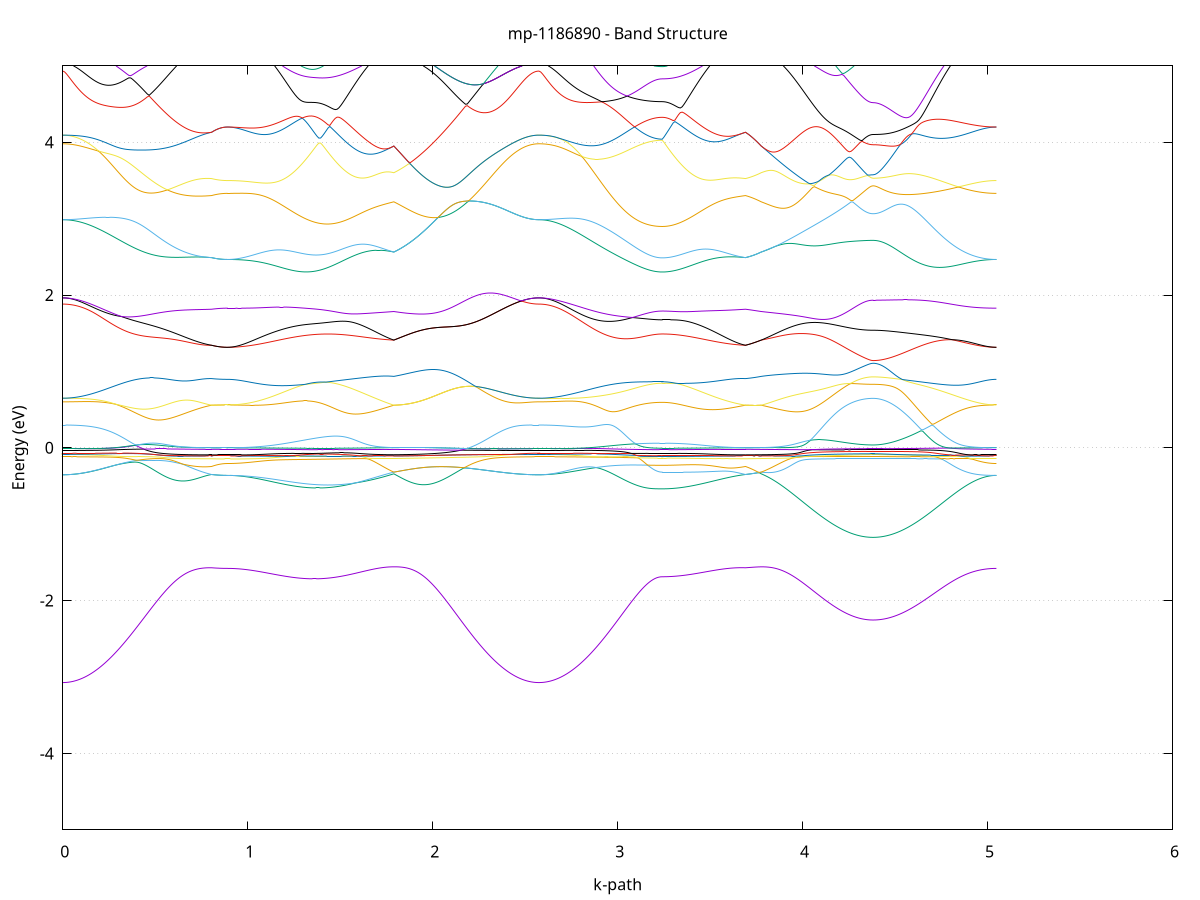 set title 'mp-1186890 - Band Structure'
set xlabel 'k-path'
set ylabel 'Energy (eV)'
set grid y
set yrange [-5:5]
set terminal png size 800,600
set output 'mp-1186890_bands_gnuplot.png'
plot '-' using 1:2 with lines notitle, '-' using 1:2 with lines notitle, '-' using 1:2 with lines notitle, '-' using 1:2 with lines notitle, '-' using 1:2 with lines notitle, '-' using 1:2 with lines notitle, '-' using 1:2 with lines notitle, '-' using 1:2 with lines notitle, '-' using 1:2 with lines notitle, '-' using 1:2 with lines notitle, '-' using 1:2 with lines notitle, '-' using 1:2 with lines notitle, '-' using 1:2 with lines notitle, '-' using 1:2 with lines notitle, '-' using 1:2 with lines notitle, '-' using 1:2 with lines notitle, '-' using 1:2 with lines notitle, '-' using 1:2 with lines notitle, '-' using 1:2 with lines notitle, '-' using 1:2 with lines notitle, '-' using 1:2 with lines notitle, '-' using 1:2 with lines notitle, '-' using 1:2 with lines notitle, '-' using 1:2 with lines notitle, '-' using 1:2 with lines notitle, '-' using 1:2 with lines notitle, '-' using 1:2 with lines notitle, '-' using 1:2 with lines notitle, '-' using 1:2 with lines notitle, '-' using 1:2 with lines notitle, '-' using 1:2 with lines notitle, '-' using 1:2 with lines notitle, '-' using 1:2 with lines notitle, '-' using 1:2 with lines notitle, '-' using 1:2 with lines notitle, '-' using 1:2 with lines notitle, '-' using 1:2 with lines notitle, '-' using 1:2 with lines notitle, '-' using 1:2 with lines notitle, '-' using 1:2 with lines notitle, '-' using 1:2 with lines notitle, '-' using 1:2 with lines notitle, '-' using 1:2 with lines notitle, '-' using 1:2 with lines notitle, '-' using 1:2 with lines notitle, '-' using 1:2 with lines notitle, '-' using 1:2 with lines notitle, '-' using 1:2 with lines notitle
0.000000 -46.755506
0.009934 -46.755506
0.019867 -46.755506
0.029801 -46.755506
0.039735 -46.755506
0.049668 -46.755506
0.059602 -46.755506
0.069536 -46.755506
0.079469 -46.755506
0.089403 -46.755506
0.099337 -46.755506
0.109270 -46.755506
0.119204 -46.755506
0.129138 -46.755506
0.139071 -46.755506
0.149005 -46.755506
0.158938 -46.755506
0.168872 -46.755506
0.178806 -46.755506
0.188739 -46.755506
0.198673 -46.755506
0.208607 -46.755506
0.218540 -46.755506
0.228474 -46.755506
0.238408 -46.755506
0.248341 -46.755506
0.258275 -46.755506
0.268209 -46.755506
0.278142 -46.755506
0.288076 -46.755506
0.298010 -46.755506
0.307943 -46.755506
0.317877 -46.755506
0.327811 -46.755506
0.337744 -46.755506
0.347678 -46.755506
0.357612 -46.755506
0.367545 -46.755506
0.377479 -46.755506
0.387413 -46.755506
0.397346 -46.755506
0.407280 -46.755506
0.417214 -46.755506
0.427147 -46.755506
0.437081 -46.755506
0.447014 -46.755506
0.456948 -46.755506
0.466882 -46.755506
0.476815 -46.755506
0.486749 -46.755506
0.496683 -46.755506
0.506616 -46.755506
0.516550 -46.755506
0.526484 -46.755506
0.536417 -46.755506
0.546351 -46.755506
0.556285 -46.755506
0.566218 -46.755506
0.576152 -46.755506
0.586086 -46.755506
0.596019 -46.755506
0.605953 -46.755506
0.615887 -46.755506
0.625820 -46.755506
0.635754 -46.755506
0.645688 -46.755506
0.655621 -46.755506
0.665555 -46.755506
0.675489 -46.755506
0.685422 -46.755506
0.695356 -46.755506
0.705289 -46.755506
0.715223 -46.755506
0.725157 -46.755506
0.735090 -46.755506
0.745024 -46.755506
0.754958 -46.755506
0.764891 -46.755506
0.774825 -46.755506
0.784759 -46.755506
0.794692 -46.755506
0.804626 -46.755506
0.804626 -46.755506
0.814086 -46.755506
0.823547 -46.755506
0.833007 -46.755506
0.842467 -46.755506
0.851927 -46.755506
0.861387 -46.755506
0.870848 -46.755506
0.880308 -46.755506
0.889768 -46.755506
0.889768 -46.755506
0.899660 -46.755506
0.909552 -46.755506
0.919444 -46.755506
0.929336 -46.755506
0.939229 -46.755506
0.949121 -46.755506
0.959013 -46.755506
0.968905 -46.755506
0.978797 -46.755506
0.988689 -46.755506
0.998581 -46.755506
1.008473 -46.755506
1.018365 -46.755506
1.028257 -46.755506
1.038149 -46.755506
1.048041 -46.755506
1.057934 -46.755506
1.067826 -46.755506
1.077718 -46.755506
1.087610 -46.755506
1.097502 -46.755506
1.107394 -46.755506
1.117286 -46.755506
1.127178 -46.755506
1.137070 -46.755506
1.146962 -46.755506
1.156854 -46.755506
1.166746 -46.755506
1.176639 -46.755506
1.186531 -46.755506
1.196423 -46.755506
1.206315 -46.755506
1.216207 -46.755506
1.226099 -46.755506
1.235991 -46.755506
1.245883 -46.755506
1.255775 -46.755506
1.265667 -46.755506
1.275559 -46.755506
1.285452 -46.755506
1.295344 -46.755506
1.305236 -46.755506
1.315128 -46.755506
1.325020 -46.755506
1.334912 -46.755506
1.344804 -46.755506
1.354696 -46.755506
1.364588 -46.755506
1.374480 -46.755506
1.384372 -46.755506
1.394264 -46.755506
1.404157 -46.755506
1.414049 -46.755506
1.423941 -46.755506
1.433833 -46.755506
1.443725 -46.755506
1.453617 -46.755506
1.463509 -46.755506
1.473401 -46.755506
1.483293 -46.755506
1.493185 -46.755506
1.503077 -46.755506
1.512969 -46.755506
1.522862 -46.755506
1.532754 -46.755506
1.542646 -46.755506
1.552538 -46.755506
1.562430 -46.755506
1.572322 -46.755506
1.582214 -46.755506
1.592106 -46.755506
1.601998 -46.755506
1.611890 -46.755506
1.621782 -46.755506
1.631675 -46.755506
1.641567 -46.755506
1.651459 -46.755506
1.661351 -46.755506
1.671243 -46.755506
1.681135 -46.755506
1.691027 -46.755506
1.700919 -46.755506
1.710811 -46.755506
1.720703 -46.755506
1.730595 -46.755506
1.740487 -46.755506
1.750380 -46.755506
1.760272 -46.755506
1.770164 -46.755506
1.780056 -46.755506
1.789948 -46.755506
1.789948 -46.755506
1.799875 -46.755506
1.809801 -46.755506
1.819728 -46.755506
1.829655 -46.755506
1.839582 -46.755506
1.849508 -46.755506
1.859435 -46.755506
1.869362 -46.755506
1.879289 -46.755506
1.889216 -46.755506
1.899142 -46.755506
1.909069 -46.755506
1.918996 -46.755506
1.928923 -46.755506
1.938849 -46.755506
1.948776 -46.755506
1.958703 -46.755506
1.968630 -46.755506
1.978556 -46.755506
1.988483 -46.755506
1.998410 -46.755506
2.008337 -46.755506
2.018263 -46.755506
2.028190 -46.755506
2.038117 -46.755506
2.048044 -46.755506
2.057970 -46.755506
2.067897 -46.755506
2.077824 -46.755506
2.087751 -46.755506
2.097678 -46.755506
2.107604 -46.755506
2.117531 -46.755506
2.127458 -46.755506
2.137385 -46.755506
2.147311 -46.755506
2.157238 -46.755506
2.167165 -46.755506
2.177092 -46.755506
2.187018 -46.755506
2.196945 -46.755506
2.206872 -46.755506
2.216799 -46.755506
2.226725 -46.755506
2.236652 -46.755506
2.246579 -46.755506
2.256506 -46.755506
2.266432 -46.755506
2.276359 -46.755506
2.286286 -46.755506
2.296213 -46.755506
2.306140 -46.755506
2.316066 -46.755506
2.325993 -46.755506
2.335920 -46.755506
2.345847 -46.755506
2.355773 -46.755506
2.365700 -46.755506
2.375627 -46.755506
2.385554 -46.755506
2.395480 -46.755506
2.405407 -46.755506
2.415334 -46.755506
2.425261 -46.755506
2.435187 -46.755506
2.445114 -46.755506
2.455041 -46.755506
2.464968 -46.755506
2.474894 -46.755506
2.484821 -46.755506
2.494748 -46.755506
2.504675 -46.755506
2.514601 -46.755506
2.524528 -46.755506
2.534455 -46.755506
2.544382 -46.755506
2.554309 -46.755506
2.564235 -46.755506
2.574162 -46.755506
2.574162 -46.755506
2.584117 -46.755506
2.594071 -46.755506
2.604026 -46.755506
2.613981 -46.755506
2.623936 -46.755506
2.633890 -46.755506
2.643845 -46.755506
2.653800 -46.755506
2.663754 -46.755506
2.673709 -46.755506
2.683664 -46.755506
2.693618 -46.755506
2.703573 -46.755506
2.713528 -46.755506
2.723483 -46.755506
2.733437 -46.755506
2.743392 -46.755506
2.753347 -46.755506
2.763301 -46.755506
2.773256 -46.755506
2.783211 -46.755506
2.793165 -46.755506
2.803120 -46.755506
2.813075 -46.755506
2.823030 -46.755506
2.832984 -46.755506
2.842939 -46.755506
2.852894 -46.755506
2.862848 -46.755506
2.872803 -46.755506
2.882758 -46.755506
2.892712 -46.755506
2.902667 -46.755506
2.912622 -46.755506
2.922577 -46.755506
2.932531 -46.755506
2.942486 -46.755506
2.952441 -46.755506
2.962395 -46.755506
2.972350 -46.755506
2.982305 -46.755506
2.992259 -46.755506
3.002214 -46.755506
3.012169 -46.755506
3.022124 -46.755506
3.032078 -46.755506
3.042033 -46.755506
3.051988 -46.755506
3.061942 -46.755506
3.071897 -46.755506
3.081852 -46.755506
3.091806 -46.755506
3.101761 -46.755506
3.111716 -46.755506
3.121671 -46.755506
3.131625 -46.755506
3.141580 -46.755506
3.151535 -46.755506
3.161489 -46.755506
3.171444 -46.755506
3.181399 -46.755506
3.191353 -46.755506
3.201308 -46.755506
3.211263 -46.755506
3.221218 -46.755506
3.231172 -46.755506
3.241127 -46.755506
3.241127 -46.755506
3.250912 -46.755506
3.260696 -46.755506
3.270481 -46.755506
3.280265 -46.755506
3.290050 -46.755506
3.299834 -46.755506
3.309619 -46.755506
3.319403 -46.755506
3.329188 -46.755506
3.338973 -46.755506
3.348757 -46.755506
3.358542 -46.755506
3.368326 -46.755506
3.378111 -46.755506
3.387895 -46.755506
3.397680 -46.755506
3.407465 -46.755506
3.417249 -46.755506
3.427034 -46.755506
3.436818 -46.755506
3.446603 -46.755506
3.456387 -46.755506
3.466172 -46.755506
3.475956 -46.755506
3.485741 -46.755506
3.495526 -46.755506
3.505310 -46.755506
3.515095 -46.755506
3.524879 -46.755506
3.534664 -46.755506
3.544448 -46.755506
3.554233 -46.755506
3.564018 -46.755506
3.573802 -46.755506
3.583587 -46.755506
3.593371 -46.755506
3.603156 -46.755506
3.612940 -46.755506
3.622725 -46.755506
3.632509 -46.755506
3.642294 -46.755506
3.652079 -46.755506
3.661863 -46.755506
3.671648 -46.755506
3.681432 -46.755506
3.691217 -46.755506
3.691217 -46.755506
3.700677 -46.755506
3.710137 -46.755506
3.719598 -46.755506
3.729058 -46.755506
3.738518 -46.755506
3.747978 -46.755506
3.757438 -46.755506
3.766899 -46.755506
3.776359 -46.755506
3.776359 -46.755506
3.786270 -46.755506
3.796180 -46.755506
3.806091 -46.755506
3.816002 -46.755506
3.825912 -46.755506
3.835823 -46.755506
3.845734 -46.755506
3.855644 -46.755506
3.865555 -46.755506
3.875466 -46.755506
3.885376 -46.755506
3.895287 -46.755506
3.905198 -46.755506
3.915108 -46.755506
3.925019 -46.755506
3.934930 -46.755506
3.944840 -46.755506
3.954751 -46.755506
3.964662 -46.755506
3.974572 -46.755506
3.984483 -46.755506
3.994394 -46.755506
4.004304 -46.755506
4.014215 -46.755506
4.024126 -46.755506
4.034036 -46.755506
4.043947 -46.755506
4.053858 -46.755506
4.063768 -46.755506
4.073679 -46.755506
4.083590 -46.755506
4.093500 -46.755506
4.103411 -46.755506
4.113322 -46.755506
4.123232 -46.755506
4.133143 -46.755506
4.143054 -46.755506
4.152964 -46.755506
4.162875 -46.755506
4.172786 -46.755506
4.182696 -46.755506
4.192607 -46.755506
4.202518 -46.755506
4.212428 -46.755506
4.222339 -46.755506
4.232250 -46.755506
4.242160 -46.755506
4.252071 -46.755506
4.261982 -46.755506
4.271892 -46.755506
4.281803 -46.755506
4.291714 -46.755506
4.301624 -46.755506
4.311535 -46.755506
4.321446 -46.755506
4.331356 -46.755506
4.341267 -46.755506
4.351178 -46.755506
4.361088 -46.755506
4.370999 -46.755506
4.380910 -46.755506
4.380910 -46.755506
4.390864 -46.755506
4.400819 -46.755506
4.410774 -46.755506
4.420728 -46.755506
4.430683 -46.755506
4.440638 -46.755506
4.450592 -46.755506
4.460547 -46.755506
4.470502 -46.755506
4.480457 -46.755506
4.490411 -46.755506
4.500366 -46.755506
4.510321 -46.755506
4.520275 -46.755506
4.530230 -46.755506
4.540185 -46.755506
4.550139 -46.755506
4.560094 -46.755506
4.570049 -46.755506
4.580004 -46.755506
4.589958 -46.755506
4.599913 -46.755506
4.609868 -46.755506
4.619822 -46.755506
4.629777 -46.755506
4.639732 -46.755506
4.649686 -46.755506
4.659641 -46.755506
4.669596 -46.755506
4.679551 -46.755506
4.689505 -46.755506
4.699460 -46.755506
4.709415 -46.755506
4.719369 -46.755506
4.729324 -46.755506
4.739279 -46.755506
4.749233 -46.755506
4.759188 -46.755506
4.769143 -46.755506
4.779098 -46.755506
4.789052 -46.755506
4.799007 -46.755506
4.808962 -46.755506
4.818916 -46.755506
4.828871 -46.755506
4.838826 -46.755506
4.848780 -46.755506
4.858735 -46.755506
4.868690 -46.755506
4.878645 -46.755506
4.888599 -46.755506
4.898554 -46.755506
4.908509 -46.755506
4.918463 -46.755506
4.928418 -46.755506
4.938373 -46.755506
4.948327 -46.755506
4.958282 -46.755506
4.968237 -46.755506
4.978192 -46.755506
4.988146 -46.755506
4.998101 -46.755506
5.008056 -46.755506
5.018010 -46.755506
5.027965 -46.755506
5.037920 -46.755506
5.047874 -46.755506
e
0.000000 -28.369206
0.009934 -28.369206
0.019867 -28.369206
0.029801 -28.369206
0.039735 -28.369206
0.049668 -28.369106
0.059602 -28.369106
0.069536 -28.369006
0.079469 -28.369006
0.089403 -28.368906
0.099337 -28.368806
0.109270 -28.368706
0.119204 -28.368606
0.129138 -28.368506
0.139071 -28.368406
0.149005 -28.368306
0.158938 -28.368106
0.168872 -28.368006
0.178806 -28.367806
0.188739 -28.367706
0.198673 -28.367506
0.208607 -28.367406
0.218540 -28.367206
0.228474 -28.367006
0.238408 -28.366806
0.248341 -28.366606
0.258275 -28.366506
0.268209 -28.366306
0.278142 -28.366106
0.288076 -28.365806
0.298010 -28.365606
0.307943 -28.365406
0.317877 -28.365206
0.327811 -28.365006
0.337744 -28.364806
0.347678 -28.364506
0.357612 -28.364306
0.367545 -28.364106
0.377479 -28.363906
0.387413 -28.363606
0.397346 -28.363406
0.407280 -28.363206
0.417214 -28.362906
0.427147 -28.362706
0.437081 -28.362506
0.447014 -28.362306
0.456948 -28.362006
0.466882 -28.361806
0.476815 -28.361606
0.486749 -28.361406
0.496683 -28.361206
0.506616 -28.360906
0.516550 -28.360706
0.526484 -28.360506
0.536417 -28.360306
0.546351 -28.360106
0.556285 -28.360006
0.566218 -28.359806
0.576152 -28.359606
0.586086 -28.359406
0.596019 -28.359306
0.605953 -28.359106
0.615887 -28.358906
0.625820 -28.358806
0.635754 -28.358606
0.645688 -28.358506
0.655621 -28.358406
0.665555 -28.358206
0.675489 -28.358106
0.685422 -28.358006
0.695356 -28.357906
0.705289 -28.357806
0.715223 -28.357706
0.725157 -28.357606
0.735090 -28.357606
0.745024 -28.357506
0.754958 -28.357406
0.764891 -28.357406
0.774825 -28.357306
0.784759 -28.357306
0.794692 -28.357206
0.804626 -28.357206
0.804626 -28.357206
0.814086 -28.357306
0.823547 -28.357306
0.833007 -28.357306
0.842467 -28.357406
0.851927 -28.357406
0.861387 -28.357406
0.870848 -28.357406
0.880308 -28.357406
0.889768 -28.357406
0.889768 -28.357406
0.899660 -28.357406
0.909552 -28.357406
0.919444 -28.357406
0.929336 -28.357406
0.939229 -28.357406
0.949121 -28.357406
0.959013 -28.357406
0.968905 -28.357406
0.978797 -28.357406
0.988689 -28.357406
0.998581 -28.357406
1.008473 -28.357406
1.018365 -28.357406
1.028257 -28.357406
1.038149 -28.357406
1.048041 -28.357406
1.057934 -28.357406
1.067826 -28.357406
1.077718 -28.357406
1.087610 -28.357406
1.097502 -28.357406
1.107394 -28.357406
1.117286 -28.357406
1.127178 -28.357406
1.137070 -28.357406
1.146962 -28.357406
1.156854 -28.357406
1.166746 -28.357406
1.176639 -28.357406
1.186531 -28.357406
1.196423 -28.357406
1.206315 -28.357406
1.216207 -28.357406
1.226099 -28.357406
1.235991 -28.357406
1.245883 -28.357306
1.255775 -28.357306
1.265667 -28.357306
1.275559 -28.357306
1.285452 -28.357306
1.295344 -28.357306
1.305236 -28.357306
1.315128 -28.357306
1.325020 -28.357306
1.334912 -28.357306
1.344804 -28.357306
1.354696 -28.357306
1.364588 -28.357206
1.374480 -28.357206
1.384372 -28.357206
1.394264 -28.357206
1.404157 -28.357206
1.414049 -28.357206
1.423941 -28.357206
1.433833 -28.357206
1.443725 -28.357106
1.453617 -28.357106
1.463509 -28.357106
1.473401 -28.357106
1.483293 -28.357106
1.493185 -28.357106
1.503077 -28.357106
1.512969 -28.357006
1.522862 -28.357006
1.532754 -28.357006
1.542646 -28.357006
1.552538 -28.357006
1.562430 -28.357006
1.572322 -28.356906
1.582214 -28.356906
1.592106 -28.356906
1.601998 -28.356906
1.611890 -28.356906
1.621782 -28.356806
1.631675 -28.356806
1.641567 -28.356806
1.651459 -28.356806
1.661351 -28.356806
1.671243 -28.356806
1.681135 -28.356706
1.691027 -28.356706
1.700919 -28.356706
1.710811 -28.356706
1.720703 -28.356706
1.730595 -28.356606
1.740487 -28.356606
1.750380 -28.356606
1.760272 -28.356606
1.770164 -28.356506
1.780056 -28.356506
1.789948 -28.356506
1.789948 -28.356506
1.799875 -28.356406
1.809801 -28.356306
1.819728 -28.356206
1.829655 -28.356006
1.839582 -28.355906
1.849508 -28.355806
1.859435 -28.355606
1.869362 -28.355506
1.879289 -28.355306
1.889216 -28.355206
1.899142 -28.355006
1.909069 -28.354806
1.918996 -28.354706
1.928923 -28.354506
1.938849 -28.354306
1.948776 -28.354106
1.958703 -28.354006
1.968630 -28.353806
1.978556 -28.353606
1.988483 -28.353406
1.998410 -28.353206
2.008337 -28.353006
2.018263 -28.353406
2.028190 -28.353806
2.038117 -28.354206
2.048044 -28.354606
2.057970 -28.355006
2.067897 -28.355406
2.077824 -28.355906
2.087751 -28.356306
2.097678 -28.356706
2.107604 -28.357106
2.117531 -28.357506
2.127458 -28.357906
2.137385 -28.358306
2.147311 -28.358706
2.157238 -28.359106
2.167165 -28.359506
2.177092 -28.359906
2.187018 -28.360306
2.196945 -28.360706
2.206872 -28.361106
2.216799 -28.361506
2.226725 -28.361906
2.236652 -28.362306
2.246579 -28.362606
2.256506 -28.363006
2.266432 -28.363306
2.276359 -28.363706
2.286286 -28.364006
2.296213 -28.364306
2.306140 -28.364706
2.316066 -28.365006
2.325993 -28.365306
2.335920 -28.365606
2.345847 -28.365906
2.355773 -28.366106
2.365700 -28.366406
2.375627 -28.366706
2.385554 -28.366906
2.395480 -28.367106
2.405407 -28.367406
2.415334 -28.367606
2.425261 -28.367806
2.435187 -28.367906
2.445114 -28.368106
2.455041 -28.368306
2.464968 -28.368406
2.474894 -28.368606
2.484821 -28.368706
2.494748 -28.368806
2.504675 -28.368906
2.514601 -28.369006
2.524528 -28.369106
2.534455 -28.369106
2.544382 -28.369206
2.554309 -28.369206
2.564235 -28.369206
2.574162 -28.369206
2.574162 -28.369206
2.584117 -28.369206
2.594071 -28.369206
2.604026 -28.369206
2.613981 -28.369206
2.623936 -28.369106
2.633890 -28.369106
2.643845 -28.369006
2.653800 -28.369006
2.663754 -28.368906
2.673709 -28.368806
2.683664 -28.368706
2.693618 -28.368606
2.703573 -28.368506
2.713528 -28.368406
2.723483 -28.368306
2.733437 -28.368206
2.743392 -28.368006
2.753347 -28.367906
2.763301 -28.367706
2.773256 -28.367606
2.783211 -28.367406
2.793165 -28.367206
2.803120 -28.367106
2.813075 -28.366906
2.823030 -28.366706
2.832984 -28.366506
2.842939 -28.366306
2.852894 -28.366106
2.862848 -28.365906
2.872803 -28.365706
2.882758 -28.365406
2.892712 -28.365206
2.902667 -28.365006
2.912622 -28.364706
2.922577 -28.364506
2.932531 -28.364306
2.942486 -28.364006
2.952441 -28.363806
2.962395 -28.363506
2.972350 -28.363306
2.982305 -28.363006
2.992259 -28.362806
3.002214 -28.362506
3.012169 -28.362206
3.022124 -28.362006
3.032078 -28.361706
3.042033 -28.361406
3.051988 -28.361206
3.061942 -28.360906
3.071897 -28.360606
3.081852 -28.360406
3.091806 -28.360106
3.101761 -28.359906
3.111716 -28.359606
3.121671 -28.359406
3.131625 -28.359106
3.141580 -28.358906
3.151535 -28.358706
3.161489 -28.358506
3.171444 -28.358306
3.181399 -28.358106
3.191353 -28.357906
3.201308 -28.357806
3.211263 -28.357706
3.221218 -28.357606
3.231172 -28.357506
3.241127 -28.357506
3.241127 -28.357506
3.250912 -28.357506
3.260696 -28.357506
3.270481 -28.357506
3.280265 -28.357506
3.290050 -28.357506
3.299834 -28.357506
3.309619 -28.357506
3.319403 -28.357506
3.329188 -28.357506
3.338973 -28.357506
3.348757 -28.357506
3.358542 -28.357506
3.368326 -28.357506
3.378111 -28.357506
3.387895 -28.357506
3.397680 -28.357506
3.407465 -28.357506
3.417249 -28.357506
3.427034 -28.357506
3.436818 -28.357406
3.446603 -28.357406
3.456387 -28.357406
3.466172 -28.357406
3.475956 -28.357406
3.485741 -28.357406
3.495526 -28.357406
3.505310 -28.357406
3.515095 -28.357406
3.524879 -28.357406
3.534664 -28.357406
3.544448 -28.357406
3.554233 -28.357406
3.564018 -28.357306
3.573802 -28.357306
3.583587 -28.357306
3.593371 -28.357306
3.603156 -28.357306
3.612940 -28.357306
3.622725 -28.357306
3.632509 -28.357306
3.642294 -28.357306
3.652079 -28.357306
3.661863 -28.357206
3.671648 -28.357206
3.681432 -28.357206
3.691217 -28.357206
3.691217 -28.357206
3.700677 -28.357206
3.710137 -28.357106
3.719598 -28.357006
3.729058 -28.356906
3.738518 -28.356906
3.747978 -28.356806
3.757438 -28.356706
3.766899 -28.356606
3.776359 -28.356506
3.776359 -28.356506
3.786270 -28.356506
3.796180 -28.356506
3.806091 -28.356406
3.816002 -28.356406
3.825912 -28.356406
3.835823 -28.356406
3.845734 -28.356406
3.855644 -28.356406
3.865555 -28.356406
3.875466 -28.356406
3.885376 -28.356406
3.895287 -28.356506
3.905198 -28.356506
3.915108 -28.356506
3.925019 -28.356506
3.934930 -28.356606
3.944840 -28.356606
3.954751 -28.356706
3.964662 -28.356706
3.974572 -28.356806
3.984483 -28.356906
3.994394 -28.356906
4.004304 -28.357006
4.014215 -28.357106
4.024126 -28.357206
4.034036 -28.357306
4.043947 -28.357406
4.053858 -28.357506
4.063768 -28.357706
4.073679 -28.357806
4.083590 -28.357906
4.093500 -28.358106
4.103411 -28.358206
4.113322 -28.358406
4.123232 -28.358506
4.133143 -28.358706
4.143054 -28.358806
4.152964 -28.359006
4.162875 -28.359106
4.172786 -28.359306
4.182696 -28.359406
4.192607 -28.359606
4.202518 -28.359706
4.212428 -28.359906
4.222339 -28.360006
4.232250 -28.360106
4.242160 -28.360306
4.252071 -28.360406
4.261982 -28.360506
4.271892 -28.360606
4.281803 -28.360706
4.291714 -28.360806
4.301624 -28.360906
4.311535 -28.360906
4.321446 -28.361006
4.331356 -28.361006
4.341267 -28.361106
4.351178 -28.361106
4.361088 -28.361106
4.370999 -28.361206
4.380910 -28.361206
4.380910 -28.361206
4.390864 -28.361206
4.400819 -28.361206
4.410774 -28.361106
4.420728 -28.361106
4.430683 -28.361106
4.440638 -28.361106
4.450592 -28.361106
4.460547 -28.361006
4.470502 -28.361006
4.480457 -28.361006
4.490411 -28.360906
4.500366 -28.360906
4.510321 -28.360806
4.520275 -28.360806
4.530230 -28.360706
4.540185 -28.360706
4.550139 -28.360606
4.560094 -28.360506
4.570049 -28.360506
4.580004 -28.360406
4.589958 -28.360306
4.599913 -28.360306
4.609868 -28.360206
4.619822 -28.360106
4.629777 -28.360006
4.639732 -28.359906
4.649686 -28.359906
4.659641 -28.359806
4.669596 -28.359706
4.679551 -28.359606
4.689505 -28.359506
4.699460 -28.359406
4.709415 -28.359306
4.719369 -28.359306
4.729324 -28.359206
4.739279 -28.359106
4.749233 -28.359006
4.759188 -28.358906
4.769143 -28.358806
4.779098 -28.358706
4.789052 -28.358706
4.799007 -28.358606
4.808962 -28.358506
4.818916 -28.358406
4.828871 -28.358406
4.838826 -28.358306
4.848780 -28.358206
4.858735 -28.358106
4.868690 -28.358106
4.878645 -28.358006
4.888599 -28.357906
4.898554 -28.357906
4.908509 -28.357806
4.918463 -28.357806
4.928418 -28.357706
4.938373 -28.357706
4.948327 -28.357706
4.958282 -28.357606
4.968237 -28.357606
4.978192 -28.357506
4.988146 -28.357506
4.998101 -28.357506
5.008056 -28.357506
5.018010 -28.357506
5.027965 -28.357506
5.037920 -28.357506
5.047874 -28.357406
e
0.000000 -28.345006
0.009934 -28.345006
0.019867 -28.345006
0.029801 -28.345006
0.039735 -28.345006
0.049668 -28.345106
0.059602 -28.345106
0.069536 -28.345106
0.079469 -28.345206
0.089403 -28.345306
0.099337 -28.345306
0.109270 -28.345406
0.119204 -28.345506
0.129138 -28.345606
0.139071 -28.345706
0.149005 -28.345806
0.158938 -28.345906
0.168872 -28.346006
0.178806 -28.346206
0.188739 -28.346306
0.198673 -28.346506
0.208607 -28.346606
0.218540 -28.346806
0.228474 -28.346906
0.238408 -28.347106
0.248341 -28.347206
0.258275 -28.347406
0.268209 -28.347606
0.278142 -28.347806
0.288076 -28.348006
0.298010 -28.348106
0.307943 -28.348306
0.317877 -28.348506
0.327811 -28.348706
0.337744 -28.348906
0.347678 -28.349206
0.357612 -28.349406
0.367545 -28.349606
0.377479 -28.349806
0.387413 -28.350006
0.397346 -28.350206
0.407280 -28.350406
0.417214 -28.350706
0.427147 -28.350906
0.437081 -28.351106
0.447014 -28.351306
0.456948 -28.351506
0.466882 -28.351806
0.476815 -28.352006
0.486749 -28.352206
0.496683 -28.352406
0.506616 -28.352606
0.516550 -28.352806
0.526484 -28.353106
0.536417 -28.353306
0.546351 -28.353506
0.556285 -28.353706
0.566218 -28.353906
0.576152 -28.354106
0.586086 -28.354306
0.596019 -28.354506
0.605953 -28.354606
0.615887 -28.354806
0.625820 -28.355006
0.635754 -28.355206
0.645688 -28.355306
0.655621 -28.355506
0.665555 -28.355706
0.675489 -28.355806
0.685422 -28.356006
0.695356 -28.356106
0.705289 -28.356206
0.715223 -28.356406
0.725157 -28.356506
0.735090 -28.356606
0.745024 -28.356706
0.754958 -28.356806
0.764891 -28.356906
0.774825 -28.357006
0.784759 -28.357106
0.794692 -28.357106
0.804626 -28.357206
0.804626 -28.357206
0.814086 -28.357306
0.823547 -28.357306
0.833007 -28.357306
0.842467 -28.357406
0.851927 -28.357406
0.861387 -28.357406
0.870848 -28.357406
0.880308 -28.357406
0.889768 -28.357406
0.889768 -28.357406
0.899660 -28.357406
0.909552 -28.357406
0.919444 -28.357406
0.929336 -28.357406
0.939229 -28.357406
0.949121 -28.357406
0.959013 -28.357406
0.968905 -28.357306
0.978797 -28.357306
0.988689 -28.357306
0.998581 -28.357206
1.008473 -28.357206
1.018365 -28.357106
1.028257 -28.357106
1.038149 -28.357006
1.048041 -28.357006
1.057934 -28.356906
1.067826 -28.356906
1.077718 -28.356806
1.087610 -28.356706
1.097502 -28.356706
1.107394 -28.356606
1.117286 -28.356506
1.127178 -28.356406
1.137070 -28.356306
1.146962 -28.356206
1.156854 -28.356206
1.166746 -28.356106
1.176639 -28.356006
1.186531 -28.355906
1.196423 -28.355806
1.206315 -28.355706
1.216207 -28.355606
1.226099 -28.355506
1.235991 -28.355306
1.245883 -28.355206
1.255775 -28.355106
1.265667 -28.355006
1.275559 -28.354906
1.285452 -28.354806
1.295344 -28.354706
1.305236 -28.354506
1.315128 -28.354406
1.325020 -28.354306
1.334912 -28.354206
1.344804 -28.354106
1.354696 -28.354006
1.364588 -28.353906
1.374480 -28.353706
1.384372 -28.353606
1.394264 -28.353506
1.404157 -28.353406
1.414049 -28.353406
1.423941 -28.353306
1.433833 -28.353206
1.443725 -28.353106
1.453617 -28.353106
1.463509 -28.353006
1.473401 -28.353006
1.483293 -28.353006
1.493185 -28.353006
1.503077 -28.353006
1.512969 -28.353006
1.522862 -28.353106
1.532754 -28.353206
1.542646 -28.353206
1.552538 -28.353306
1.562430 -28.353406
1.572322 -28.353506
1.582214 -28.353606
1.592106 -28.353706
1.601998 -28.353906
1.611890 -28.354006
1.621782 -28.354106
1.631675 -28.354206
1.641567 -28.354406
1.651459 -28.354506
1.661351 -28.354706
1.671243 -28.354806
1.681135 -28.355006
1.691027 -28.355106
1.700919 -28.355206
1.710811 -28.355406
1.720703 -28.355506
1.730595 -28.355706
1.740487 -28.355806
1.750380 -28.356006
1.760272 -28.356106
1.770164 -28.356206
1.780056 -28.356406
1.789948 -28.356506
1.789948 -28.356506
1.799875 -28.356406
1.809801 -28.356306
1.819728 -28.356206
1.829655 -28.356006
1.839582 -28.355906
1.849508 -28.355806
1.859435 -28.355606
1.869362 -28.355506
1.879289 -28.355306
1.889216 -28.355206
1.899142 -28.355006
1.909069 -28.354806
1.918996 -28.354706
1.928923 -28.354506
1.938849 -28.354306
1.948776 -28.354106
1.958703 -28.354006
1.968630 -28.353806
1.978556 -28.353606
1.988483 -28.353406
1.998410 -28.353206
2.008337 -28.353006
2.018263 -28.352806
2.028190 -28.352606
2.038117 -28.352406
2.048044 -28.352206
2.057970 -28.352006
2.067897 -28.351806
2.077824 -28.351606
2.087751 -28.351406
2.097678 -28.351206
2.107604 -28.351006
2.117531 -28.350806
2.127458 -28.350606
2.137385 -28.350406
2.147311 -28.350206
2.157238 -28.350006
2.167165 -28.349806
2.177092 -28.349606
2.187018 -28.349406
2.196945 -28.349206
2.206872 -28.349006
2.216799 -28.348806
2.226725 -28.348606
2.236652 -28.348406
2.246579 -28.348306
2.256506 -28.348106
2.266432 -28.347906
2.276359 -28.347706
2.286286 -28.347606
2.296213 -28.347406
2.306140 -28.347206
2.316066 -28.347106
2.325993 -28.346906
2.335920 -28.346806
2.345847 -28.346606
2.355773 -28.346506
2.365700 -28.346406
2.375627 -28.346306
2.385554 -28.346106
2.395480 -28.346006
2.405407 -28.345906
2.415334 -28.345806
2.425261 -28.345706
2.435187 -28.345606
2.445114 -28.345506
2.455041 -28.345406
2.464968 -28.345406
2.474894 -28.345306
2.484821 -28.345206
2.494748 -28.345206
2.504675 -28.345106
2.514601 -28.345106
2.524528 -28.345006
2.534455 -28.345006
2.544382 -28.345006
2.554309 -28.345006
2.564235 -28.345006
2.574162 -28.345006
2.574162 -28.345006
2.584117 -28.345006
2.594071 -28.345006
2.604026 -28.345006
2.613981 -28.345006
2.623936 -28.345006
2.633890 -28.345006
2.643845 -28.345106
2.653800 -28.345106
2.663754 -28.345106
2.673709 -28.345206
2.683664 -28.345206
2.693618 -28.345306
2.703573 -28.345306
2.713528 -28.345406
2.723483 -28.345506
2.733437 -28.345506
2.743392 -28.345606
2.753347 -28.345706
2.763301 -28.345806
2.773256 -28.345906
2.783211 -28.346006
2.793165 -28.346106
2.803120 -28.346206
2.813075 -28.346306
2.823030 -28.346406
2.832984 -28.346506
2.842939 -28.346606
2.852894 -28.346706
2.862848 -28.346906
2.872803 -28.347006
2.882758 -28.347106
2.892712 -28.347306
2.902667 -28.347406
2.912622 -28.347606
2.922577 -28.347706
2.932531 -28.347906
2.942486 -28.348006
2.952441 -28.348206
2.962395 -28.348406
2.972350 -28.348506
2.982305 -28.348706
2.992259 -28.348906
3.002214 -28.349106
3.012169 -28.349306
3.022124 -28.349406
3.032078 -28.349606
3.042033 -28.349806
3.051988 -28.350006
3.061942 -28.350206
3.071897 -28.350406
3.081852 -28.350606
3.091806 -28.350806
3.101761 -28.351006
3.111716 -28.351206
3.121671 -28.351406
3.131625 -28.351606
3.141580 -28.351806
3.151535 -28.352006
3.161489 -28.352206
3.171444 -28.352306
3.181399 -28.352506
3.191353 -28.352606
3.201308 -28.352806
3.211263 -28.352906
3.221218 -28.352906
3.231172 -28.353006
3.241127 -28.353006
3.241127 -28.353006
3.250912 -28.353006
3.260696 -28.353006
3.270481 -28.353006
3.280265 -28.353106
3.290050 -28.353106
3.299834 -28.353206
3.309619 -28.353306
3.319403 -28.353306
3.329188 -28.353406
3.338973 -28.353506
3.348757 -28.353606
3.358542 -28.353706
3.368326 -28.353806
3.378111 -28.353906
3.387895 -28.354006
3.397680 -28.354106
3.407465 -28.354306
3.417249 -28.354406
3.427034 -28.354506
3.436818 -28.354606
3.446603 -28.354706
3.456387 -28.354806
3.466172 -28.355006
3.475956 -28.355106
3.485741 -28.355206
3.495526 -28.355306
3.505310 -28.355406
3.515095 -28.355506
3.524879 -28.355606
3.534664 -28.355806
3.544448 -28.355906
3.554233 -28.356006
3.564018 -28.356106
3.573802 -28.356206
3.583587 -28.356306
3.593371 -28.356406
3.603156 -28.356506
3.612940 -28.356606
3.622725 -28.356706
3.632509 -28.356706
3.642294 -28.356806
3.652079 -28.356906
3.661863 -28.357006
3.671648 -28.357106
3.681432 -28.357106
3.691217 -28.357206
3.691217 -28.357206
3.700677 -28.357206
3.710137 -28.357106
3.719598 -28.357006
3.729058 -28.356906
3.738518 -28.356906
3.747978 -28.356806
3.757438 -28.356706
3.766899 -28.356606
3.776359 -28.356506
3.776359 -28.356506
3.786270 -28.356406
3.796180 -28.356206
3.806091 -28.356006
3.816002 -28.355906
3.825912 -28.355706
3.835823 -28.355506
3.845734 -28.355306
3.855644 -28.355106
3.865555 -28.354906
3.875466 -28.354706
3.885376 -28.354406
3.895287 -28.354206
3.905198 -28.354006
3.915108 -28.353706
3.925019 -28.353506
3.934930 -28.353206
3.944840 -28.353006
3.954751 -28.352706
3.964662 -28.352506
3.974572 -28.352206
3.984483 -28.352006
3.994394 -28.351706
4.004304 -28.351406
4.014215 -28.351206
4.024126 -28.350906
4.034036 -28.351106
4.043947 -28.351206
4.053858 -28.351406
4.063768 -28.351506
4.073679 -28.351706
4.083590 -28.351806
4.093500 -28.351906
4.103411 -28.352006
4.113322 -28.352106
4.123232 -28.352206
4.133143 -28.352306
4.143054 -28.352406
4.152964 -28.352406
4.162875 -28.352506
4.172786 -28.352606
4.182696 -28.352606
4.192607 -28.352706
4.202518 -28.352706
4.212428 -28.352806
4.222339 -28.352806
4.232250 -28.352806
4.242160 -28.352906
4.252071 -28.352906
4.261982 -28.352906
4.271892 -28.352906
4.281803 -28.353006
4.291714 -28.353006
4.301624 -28.353006
4.311535 -28.353006
4.321446 -28.353006
4.331356 -28.353006
4.341267 -28.353006
4.351178 -28.353006
4.361088 -28.353006
4.370999 -28.353006
4.380910 -28.353006
4.380910 -28.353006
4.390864 -28.353006
4.400819 -28.353006
4.410774 -28.353106
4.420728 -28.353106
4.430683 -28.353106
4.440638 -28.353106
4.450592 -28.353206
4.460547 -28.353206
4.470502 -28.353306
4.480457 -28.353306
4.490411 -28.353406
4.500366 -28.353406
4.510321 -28.353506
4.520275 -28.353506
4.530230 -28.353606
4.540185 -28.353706
4.550139 -28.353806
4.560094 -28.353806
4.570049 -28.353906
4.580004 -28.354006
4.589958 -28.354106
4.599913 -28.354206
4.609868 -28.354306
4.619822 -28.354406
4.629777 -28.354506
4.639732 -28.354606
4.649686 -28.354706
4.659641 -28.354806
4.669596 -28.354906
4.679551 -28.355006
4.689505 -28.355106
4.699460 -28.355206
4.709415 -28.355306
4.719369 -28.355406
4.729324 -28.355506
4.739279 -28.355606
4.749233 -28.355706
4.759188 -28.355806
4.769143 -28.355906
4.779098 -28.356006
4.789052 -28.356106
4.799007 -28.356206
4.808962 -28.356306
4.818916 -28.356406
4.828871 -28.356406
4.838826 -28.356506
4.848780 -28.356606
4.858735 -28.356706
4.868690 -28.356806
4.878645 -28.356806
4.888599 -28.356906
4.898554 -28.357006
4.908509 -28.357006
4.918463 -28.357106
4.928418 -28.357106
4.938373 -28.357206
4.948327 -28.357206
4.958282 -28.357306
4.968237 -28.357306
4.978192 -28.357306
4.988146 -28.357406
4.998101 -28.357406
5.008056 -28.357406
5.018010 -28.357406
5.027965 -28.357406
5.037920 -28.357406
5.047874 -28.357406
e
0.000000 -28.345006
0.009934 -28.345006
0.019867 -28.345006
0.029801 -28.345006
0.039735 -28.345006
0.049668 -28.345006
0.059602 -28.345006
0.069536 -28.345006
0.079469 -28.345006
0.089403 -28.345006
0.099337 -28.345006
0.109270 -28.345006
0.119204 -28.345006
0.129138 -28.345006
0.139071 -28.345106
0.149005 -28.345106
0.158938 -28.345106
0.168872 -28.345106
0.178806 -28.345106
0.188739 -28.345106
0.198673 -28.345106
0.208607 -28.345206
0.218540 -28.345206
0.228474 -28.345206
0.238408 -28.345206
0.248341 -28.345206
0.258275 -28.345206
0.268209 -28.345306
0.278142 -28.345306
0.288076 -28.345306
0.298010 -28.345306
0.307943 -28.345306
0.317877 -28.345306
0.327811 -28.345406
0.337744 -28.345406
0.347678 -28.345406
0.357612 -28.345406
0.367545 -28.345406
0.377479 -28.345406
0.387413 -28.345406
0.397346 -28.345406
0.407280 -28.345406
0.417214 -28.345406
0.427147 -28.345406
0.437081 -28.345406
0.447014 -28.345406
0.456948 -28.345406
0.466882 -28.345406
0.476815 -28.345406
0.486749 -28.345406
0.496683 -28.345406
0.506616 -28.345406
0.516550 -28.345406
0.526484 -28.345406
0.536417 -28.345406
0.546351 -28.345306
0.556285 -28.345306
0.566218 -28.345306
0.576152 -28.345306
0.586086 -28.345306
0.596019 -28.345206
0.605953 -28.345206
0.615887 -28.345206
0.625820 -28.345106
0.635754 -28.345106
0.645688 -28.345106
0.655621 -28.345006
0.665555 -28.345006
0.675489 -28.344906
0.685422 -28.344906
0.695356 -28.344906
0.705289 -28.344806
0.715223 -28.344806
0.725157 -28.344706
0.735090 -28.344706
0.745024 -28.344706
0.754958 -28.344606
0.764891 -28.344606
0.774825 -28.344506
0.784759 -28.344506
0.794692 -28.344506
0.804626 -28.344406
0.804626 -28.344406
0.814086 -28.344306
0.823547 -28.344206
0.833007 -28.344206
0.842467 -28.344106
0.851927 -28.344006
0.861387 -28.344006
0.870848 -28.344006
0.880308 -28.344006
0.889768 -28.343906
0.889768 -28.343906
0.899660 -28.343906
0.909552 -28.344006
0.919444 -28.344006
0.929336 -28.344006
0.939229 -28.344006
0.949121 -28.344006
0.959013 -28.344006
0.968905 -28.344106
0.978797 -28.344106
0.988689 -28.344206
0.998581 -28.344206
1.008473 -28.344206
1.018365 -28.344306
1.028257 -28.344306
1.038149 -28.344406
1.048041 -28.344506
1.057934 -28.344506
1.067826 -28.344606
1.077718 -28.344706
1.087610 -28.344806
1.097502 -28.344806
1.107394 -28.344906
1.117286 -28.345006
1.127178 -28.345106
1.137070 -28.345206
1.146962 -28.345306
1.156854 -28.345406
1.166746 -28.345506
1.176639 -28.345606
1.186531 -28.345706
1.196423 -28.345806
1.206315 -28.345906
1.216207 -28.346106
1.226099 -28.346206
1.235991 -28.346306
1.245883 -28.346406
1.255775 -28.346506
1.265667 -28.346706
1.275559 -28.346806
1.285452 -28.346906
1.295344 -28.347006
1.305236 -28.347206
1.315128 -28.347306
1.325020 -28.347406
1.334912 -28.347606
1.344804 -28.347706
1.354696 -28.347806
1.364588 -28.347906
1.374480 -28.348106
1.384372 -28.348206
1.394264 -28.348306
1.404157 -28.348406
1.414049 -28.348506
1.423941 -28.348606
1.433833 -28.348706
1.443725 -28.348806
1.453617 -28.348806
1.463509 -28.348906
1.473401 -28.348906
1.483293 -28.348906
1.493185 -28.349006
1.503077 -28.348906
1.512969 -28.348906
1.522862 -28.348906
1.532754 -28.348906
1.542646 -28.348806
1.552538 -28.348706
1.562430 -28.348606
1.572322 -28.348606
1.582214 -28.348506
1.592106 -28.348406
1.601998 -28.348206
1.611890 -28.348106
1.621782 -28.348006
1.631675 -28.347906
1.641567 -28.347806
1.651459 -28.347606
1.661351 -28.347506
1.671243 -28.347406
1.681135 -28.347306
1.691027 -28.347106
1.700919 -28.347006
1.710811 -28.346906
1.720703 -28.346706
1.730595 -28.346606
1.740487 -28.346506
1.750380 -28.346406
1.760272 -28.346306
1.770164 -28.346106
1.780056 -28.346006
1.789948 -28.345906
1.789948 -28.345906
1.799875 -28.346106
1.809801 -28.346406
1.819728 -28.346606
1.829655 -28.346906
1.839582 -28.347106
1.849508 -28.347406
1.859435 -28.347706
1.869362 -28.348006
1.879289 -28.348306
1.889216 -28.348606
1.899142 -28.349006
1.909069 -28.349306
1.918996 -28.349606
1.928923 -28.350006
1.938849 -28.350406
1.948776 -28.350706
1.958703 -28.351106
1.968630 -28.351506
1.978556 -28.351806
1.988483 -28.352206
1.998410 -28.352606
2.008337 -28.353006
2.018263 -28.352806
2.028190 -28.352606
2.038117 -28.352406
2.048044 -28.352206
2.057970 -28.352006
2.067897 -28.351806
2.077824 -28.351606
2.087751 -28.351406
2.097678 -28.351206
2.107604 -28.351006
2.117531 -28.350806
2.127458 -28.350606
2.137385 -28.350406
2.147311 -28.350206
2.157238 -28.350006
2.167165 -28.349806
2.177092 -28.349606
2.187018 -28.349406
2.196945 -28.349206
2.206872 -28.349006
2.216799 -28.348806
2.226725 -28.348606
2.236652 -28.348406
2.246579 -28.348306
2.256506 -28.348106
2.266432 -28.347906
2.276359 -28.347706
2.286286 -28.347606
2.296213 -28.347406
2.306140 -28.347206
2.316066 -28.347106
2.325993 -28.346906
2.335920 -28.346806
2.345847 -28.346606
2.355773 -28.346506
2.365700 -28.346406
2.375627 -28.346306
2.385554 -28.346106
2.395480 -28.346006
2.405407 -28.345906
2.415334 -28.345806
2.425261 -28.345706
2.435187 -28.345606
2.445114 -28.345506
2.455041 -28.345406
2.464968 -28.345406
2.474894 -28.345306
2.484821 -28.345206
2.494748 -28.345206
2.504675 -28.345106
2.514601 -28.345106
2.524528 -28.345006
2.534455 -28.345006
2.544382 -28.345006
2.554309 -28.345006
2.564235 -28.345006
2.574162 -28.345006
2.574162 -28.345006
2.584117 -28.345006
2.594071 -28.345006
2.604026 -28.345006
2.613981 -28.345006
2.623936 -28.345006
2.633890 -28.345006
2.643845 -28.345006
2.653800 -28.345106
2.663754 -28.345106
2.673709 -28.345106
2.683664 -28.345206
2.693618 -28.345206
2.703573 -28.345306
2.713528 -28.345306
2.723483 -28.345406
2.733437 -28.345406
2.743392 -28.345506
2.753347 -28.345606
2.763301 -28.345606
2.773256 -28.345706
2.783211 -28.345806
2.793165 -28.345806
2.803120 -28.345906
2.813075 -28.346006
2.823030 -28.346006
2.832984 -28.346106
2.842939 -28.346206
2.852894 -28.346306
2.862848 -28.346406
2.872803 -28.346406
2.882758 -28.346506
2.892712 -28.346606
2.902667 -28.346706
2.912622 -28.346806
2.922577 -28.346906
2.932531 -28.346906
2.942486 -28.347006
2.952441 -28.347106
2.962395 -28.347206
2.972350 -28.347306
2.982305 -28.347306
2.992259 -28.347406
3.002214 -28.347506
3.012169 -28.347606
3.022124 -28.347706
3.032078 -28.347706
3.042033 -28.347806
3.051988 -28.347906
3.061942 -28.347906
3.071897 -28.348006
3.081852 -28.348006
3.091806 -28.348106
3.101761 -28.348106
3.111716 -28.348206
3.121671 -28.348206
3.131625 -28.348306
3.141580 -28.348306
3.151535 -28.348406
3.161489 -28.348406
3.171444 -28.348406
3.181399 -28.348406
3.191353 -28.348506
3.201308 -28.348506
3.211263 -28.348506
3.221218 -28.348506
3.231172 -28.348506
3.241127 -28.348506
3.241127 -28.348506
3.250912 -28.348506
3.260696 -28.348506
3.270481 -28.348506
3.280265 -28.348406
3.290050 -28.348406
3.299834 -28.348306
3.309619 -28.348206
3.319403 -28.348206
3.329188 -28.348106
3.338973 -28.348006
3.348757 -28.347906
3.358542 -28.347806
3.368326 -28.347706
3.378111 -28.347606
3.387895 -28.347506
3.397680 -28.347406
3.407465 -28.347306
3.417249 -28.347206
3.427034 -28.347006
3.436818 -28.346906
3.446603 -28.346806
3.456387 -28.346706
3.466172 -28.346606
3.475956 -28.346506
3.485741 -28.346306
3.495526 -28.346206
3.505310 -28.346106
3.515095 -28.346006
3.524879 -28.345906
3.534664 -28.345806
3.544448 -28.345706
3.554233 -28.345606
3.564018 -28.345506
3.573802 -28.345406
3.583587 -28.345306
3.593371 -28.345206
3.603156 -28.345106
3.612940 -28.345006
3.622725 -28.344906
3.632509 -28.344906
3.642294 -28.344806
3.652079 -28.344706
3.661863 -28.344606
3.671648 -28.344606
3.681432 -28.344506
3.691217 -28.344406
3.691217 -28.344406
3.700677 -28.344606
3.710137 -28.344706
3.719598 -28.344806
3.729058 -28.345006
3.738518 -28.345106
3.747978 -28.345306
3.757438 -28.345506
3.766899 -28.345706
3.776359 -28.345906
3.776359 -28.345906
3.786270 -28.346106
3.796180 -28.346306
3.806091 -28.346406
3.816002 -28.346606
3.825912 -28.346806
3.835823 -28.347006
3.845734 -28.347206
3.855644 -28.347406
3.865555 -28.347606
3.875466 -28.347906
3.885376 -28.348106
3.895287 -28.348306
3.905198 -28.348506
3.915108 -28.348706
3.925019 -28.348906
3.934930 -28.349206
3.944840 -28.349406
3.954751 -28.349606
3.964662 -28.349806
3.974572 -28.350006
3.984483 -28.350206
3.994394 -28.350406
4.004304 -28.350606
4.014215 -28.350806
4.024126 -28.350906
4.034036 -28.350606
4.043947 -28.350406
4.053858 -28.350106
4.063768 -28.349906
4.073679 -28.349606
4.083590 -28.349306
4.093500 -28.349106
4.103411 -28.348806
4.113322 -28.348606
4.123232 -28.348406
4.133143 -28.348106
4.143054 -28.347906
4.152964 -28.347706
4.162875 -28.347506
4.172786 -28.347206
4.182696 -28.347006
4.192607 -28.346806
4.202518 -28.346706
4.212428 -28.346506
4.222339 -28.346306
4.232250 -28.346106
4.242160 -28.346006
4.252071 -28.345906
4.261982 -28.345706
4.271892 -28.345606
4.281803 -28.345506
4.291714 -28.345406
4.301624 -28.345306
4.311535 -28.345206
4.321446 -28.345106
4.331356 -28.345106
4.341267 -28.345006
4.351178 -28.345006
4.361088 -28.344906
4.370999 -28.344906
4.380910 -28.344906
4.380910 -28.344906
4.390864 -28.344906
4.400819 -28.344906
4.410774 -28.344906
4.420728 -28.344906
4.430683 -28.344906
4.440638 -28.344906
4.450592 -28.344906
4.460547 -28.344906
4.470502 -28.344906
4.480457 -28.344806
4.490411 -28.344806
4.500366 -28.344806
4.510321 -28.344806
4.520275 -28.344806
4.530230 -28.344806
4.540185 -28.344706
4.550139 -28.344706
4.560094 -28.344706
4.570049 -28.344706
4.580004 -28.344706
4.589958 -28.344606
4.599913 -28.344606
4.609868 -28.344606
4.619822 -28.344606
4.629777 -28.344506
4.639732 -28.344506
4.649686 -28.344506
4.659641 -28.344506
4.669596 -28.344406
4.679551 -28.344406
4.689505 -28.344406
4.699460 -28.344406
4.709415 -28.344406
4.719369 -28.344306
4.729324 -28.344306
4.739279 -28.344306
4.749233 -28.344306
4.759188 -28.344206
4.769143 -28.344206
4.779098 -28.344206
4.789052 -28.344206
4.799007 -28.344206
4.808962 -28.344206
4.818916 -28.344106
4.828871 -28.344106
4.838826 -28.344106
4.848780 -28.344106
4.858735 -28.344106
4.868690 -28.344106
4.878645 -28.344106
4.888599 -28.344006
4.898554 -28.344006
4.908509 -28.344006
4.918463 -28.344006
4.928418 -28.344006
4.938373 -28.344006
4.948327 -28.344006
4.958282 -28.344006
4.968237 -28.344006
4.978192 -28.344006
4.988146 -28.344006
4.998101 -28.344006
5.008056 -28.344006
5.018010 -28.343906
5.027965 -28.343906
5.037920 -28.343906
5.047874 -28.343906
e
0.000000 -20.099606
0.009934 -20.099606
0.019867 -20.099606
0.029801 -20.099606
0.039735 -20.099606
0.049668 -20.099606
0.059602 -20.099606
0.069536 -20.099606
0.079469 -20.099606
0.089403 -20.099706
0.099337 -20.099706
0.109270 -20.099706
0.119204 -20.099706
0.129138 -20.099706
0.139071 -20.099706
0.149005 -20.099706
0.158938 -20.099706
0.168872 -20.099706
0.178806 -20.099706
0.188739 -20.099706
0.198673 -20.099706
0.208607 -20.099806
0.218540 -20.099806
0.228474 -20.099806
0.238408 -20.099806
0.248341 -20.099806
0.258275 -20.099806
0.268209 -20.099806
0.278142 -20.099906
0.288076 -20.099906
0.298010 -20.099906
0.307943 -20.099906
0.317877 -20.099906
0.327811 -20.099906
0.337744 -20.100006
0.347678 -20.100006
0.357612 -20.100006
0.367545 -20.100006
0.377479 -20.100006
0.387413 -20.100106
0.397346 -20.100106
0.407280 -20.100106
0.417214 -20.100106
0.427147 -20.100106
0.437081 -20.100206
0.447014 -20.100206
0.456948 -20.100206
0.466882 -20.100206
0.476815 -20.100206
0.486749 -20.100306
0.496683 -20.100306
0.506616 -20.100306
0.516550 -20.100306
0.526484 -20.100406
0.536417 -20.100406
0.546351 -20.100406
0.556285 -20.100406
0.566218 -20.100406
0.576152 -20.100506
0.586086 -20.100506
0.596019 -20.100506
0.605953 -20.100506
0.615887 -20.100506
0.625820 -20.100506
0.635754 -20.100606
0.645688 -20.100606
0.655621 -20.100606
0.665555 -20.100606
0.675489 -20.100606
0.685422 -20.100606
0.695356 -20.100706
0.705289 -20.100706
0.715223 -20.100706
0.725157 -20.100706
0.735090 -20.100706
0.745024 -20.100706
0.754958 -20.100706
0.764891 -20.100706
0.774825 -20.100706
0.784759 -20.100806
0.794692 -20.100806
0.804626 -20.100806
0.804626 -20.100806
0.814086 -20.100806
0.823547 -20.100806
0.833007 -20.100806
0.842467 -20.100806
0.851927 -20.100806
0.861387 -20.100806
0.870848 -20.100806
0.880308 -20.100806
0.889768 -20.100806
0.889768 -20.100806
0.899660 -20.100806
0.909552 -20.100806
0.919444 -20.100806
0.929336 -20.100806
0.939229 -20.100806
0.949121 -20.100806
0.959013 -20.100806
0.968905 -20.100806
0.978797 -20.100806
0.988689 -20.100806
0.998581 -20.100806
1.008473 -20.100806
1.018365 -20.100806
1.028257 -20.100706
1.038149 -20.100706
1.048041 -20.100706
1.057934 -20.100706
1.067826 -20.100706
1.077718 -20.100706
1.087610 -20.100706
1.097502 -20.100706
1.107394 -20.100706
1.117286 -20.100706
1.127178 -20.100606
1.137070 -20.100606
1.146962 -20.100606
1.156854 -20.100606
1.166746 -20.100606
1.176639 -20.100606
1.186531 -20.100606
1.196423 -20.100606
1.206315 -20.100606
1.216207 -20.100606
1.226099 -20.100506
1.235991 -20.100506
1.245883 -20.100506
1.255775 -20.100506
1.265667 -20.100506
1.275559 -20.100506
1.285452 -20.100506
1.295344 -20.100506
1.305236 -20.100506
1.315128 -20.100506
1.325020 -20.100506
1.334912 -20.100406
1.344804 -20.100406
1.354696 -20.100406
1.364588 -20.100406
1.374480 -20.100406
1.384372 -20.100406
1.394264 -20.100406
1.404157 -20.100406
1.414049 -20.100406
1.423941 -20.100406
1.433833 -20.100406
1.443725 -20.100406
1.453617 -20.100406
1.463509 -20.100406
1.473401 -20.100406
1.483293 -20.100406
1.493185 -20.100406
1.503077 -20.100406
1.512969 -20.100406
1.522862 -20.100406
1.532754 -20.100406
1.542646 -20.100406
1.552538 -20.100406
1.562430 -20.100506
1.572322 -20.100506
1.582214 -20.100506
1.592106 -20.100506
1.601998 -20.100506
1.611890 -20.100506
1.621782 -20.100506
1.631675 -20.100506
1.641567 -20.100506
1.651459 -20.100506
1.661351 -20.100506
1.671243 -20.100506
1.681135 -20.100506
1.691027 -20.100606
1.700919 -20.100606
1.710811 -20.100606
1.720703 -20.100606
1.730595 -20.100606
1.740487 -20.100606
1.750380 -20.100606
1.760272 -20.100606
1.770164 -20.100606
1.780056 -20.100606
1.789948 -20.100606
1.789948 -20.100606
1.799875 -20.100606
1.809801 -20.100606
1.819728 -20.100606
1.829655 -20.100506
1.839582 -20.100506
1.849508 -20.100506
1.859435 -20.100506
1.869362 -20.100506
1.879289 -20.100406
1.889216 -20.100406
1.899142 -20.100406
1.909069 -20.100406
1.918996 -20.100306
1.928923 -20.100306
1.938849 -20.100306
1.948776 -20.100306
1.958703 -20.100206
1.968630 -20.100206
1.978556 -20.100206
1.988483 -20.100106
1.998410 -20.100106
2.008337 -20.100106
2.018263 -20.100106
2.028190 -20.100106
2.038117 -20.100006
2.048044 -20.100006
2.057970 -20.100006
2.067897 -20.100006
2.077824 -20.099906
2.087751 -20.099906
2.097678 -20.099906
2.107604 -20.099906
2.117531 -20.099906
2.127458 -20.099806
2.137385 -20.099806
2.147311 -20.099806
2.157238 -20.099806
2.167165 -20.099806
2.177092 -20.099806
2.187018 -20.099806
2.196945 -20.099706
2.206872 -20.099706
2.216799 -20.099706
2.226725 -20.099706
2.236652 -20.099706
2.246579 -20.099706
2.256506 -20.099706
2.266432 -20.099706
2.276359 -20.099706
2.286286 -20.099706
2.296213 -20.099706
2.306140 -20.099606
2.316066 -20.099606
2.325993 -20.099606
2.335920 -20.099606
2.345847 -20.099606
2.355773 -20.099606
2.365700 -20.099606
2.375627 -20.099606
2.385554 -20.099606
2.395480 -20.099606
2.405407 -20.099606
2.415334 -20.099606
2.425261 -20.099606
2.435187 -20.099606
2.445114 -20.099606
2.455041 -20.099606
2.464968 -20.099606
2.474894 -20.099606
2.484821 -20.099606
2.494748 -20.099606
2.504675 -20.099606
2.514601 -20.099606
2.524528 -20.099606
2.534455 -20.099606
2.544382 -20.099606
2.554309 -20.099606
2.564235 -20.099606
2.574162 -20.099606
2.574162 -20.099606
2.584117 -20.099606
2.594071 -20.099606
2.604026 -20.099606
2.613981 -20.099606
2.623936 -20.099606
2.633890 -20.099606
2.643845 -20.099606
2.653800 -20.099606
2.663754 -20.099706
2.673709 -20.099706
2.683664 -20.099706
2.693618 -20.099706
2.703573 -20.099706
2.713528 -20.099706
2.723483 -20.099706
2.733437 -20.099706
2.743392 -20.099706
2.753347 -20.099706
2.763301 -20.099706
2.773256 -20.099706
2.783211 -20.099806
2.793165 -20.099806
2.803120 -20.099806
2.813075 -20.099806
2.823030 -20.099806
2.832984 -20.099806
2.842939 -20.099906
2.852894 -20.099906
2.862848 -20.099906
2.872803 -20.099906
2.882758 -20.099906
2.892712 -20.099906
2.902667 -20.100006
2.912622 -20.100006
2.922577 -20.100006
2.932531 -20.100006
2.942486 -20.100006
2.952441 -20.100106
2.962395 -20.100106
2.972350 -20.100106
2.982305 -20.100106
2.992259 -20.100106
3.002214 -20.100206
3.012169 -20.100206
3.022124 -20.100206
3.032078 -20.100206
3.042033 -20.100206
3.051988 -20.100306
3.061942 -20.100306
3.071897 -20.100306
3.081852 -20.100306
3.091806 -20.100306
3.101761 -20.100306
3.111716 -20.100406
3.121671 -20.100406
3.131625 -20.100406
3.141580 -20.100406
3.151535 -20.100406
3.161489 -20.100406
3.171444 -20.100406
3.181399 -20.100406
3.191353 -20.100406
3.201308 -20.100406
3.211263 -20.100406
3.221218 -20.100406
3.231172 -20.100406
3.241127 -20.100406
3.241127 -20.100406
3.250912 -20.100406
3.260696 -20.100406
3.270481 -20.100406
3.280265 -20.100506
3.290050 -20.100506
3.299834 -20.100506
3.309619 -20.100506
3.319403 -20.100506
3.329188 -20.100506
3.338973 -20.100506
3.348757 -20.100506
3.358542 -20.100506
3.368326 -20.100506
3.378111 -20.100506
3.387895 -20.100506
3.397680 -20.100506
3.407465 -20.100506
3.417249 -20.100506
3.427034 -20.100506
3.436818 -20.100506
3.446603 -20.100606
3.456387 -20.100606
3.466172 -20.100606
3.475956 -20.100606
3.485741 -20.100606
3.495526 -20.100606
3.505310 -20.100606
3.515095 -20.100606
3.524879 -20.100606
3.534664 -20.100606
3.544448 -20.100706
3.554233 -20.100706
3.564018 -20.100706
3.573802 -20.100706
3.583587 -20.100706
3.593371 -20.100706
3.603156 -20.100706
3.612940 -20.100706
3.622725 -20.100706
3.632509 -20.100706
3.642294 -20.100706
3.652079 -20.100706
3.661863 -20.100706
3.671648 -20.100806
3.681432 -20.100806
3.691217 -20.100806
3.691217 -20.100806
3.700677 -20.100706
3.710137 -20.100706
3.719598 -20.100706
3.729058 -20.100706
3.738518 -20.100706
3.747978 -20.100706
3.757438 -20.100706
3.766899 -20.100606
3.776359 -20.100606
3.776359 -20.100606
3.786270 -20.100606
3.796180 -20.100606
3.806091 -20.100606
3.816002 -20.100606
3.825912 -20.100606
3.835823 -20.100506
3.845734 -20.100506
3.855644 -20.100506
3.865555 -20.100506
3.875466 -20.100506
3.885376 -20.100506
3.895287 -20.100406
3.905198 -20.100406
3.915108 -20.100406
3.925019 -20.100406
3.934930 -20.100406
3.944840 -20.100406
3.954751 -20.100406
3.964662 -20.100306
3.974572 -20.100306
3.984483 -20.100306
3.994394 -20.100306
4.004304 -20.100306
4.014215 -20.100306
4.024126 -20.100306
4.034036 -20.100306
4.043947 -20.100206
4.053858 -20.100206
4.063768 -20.100206
4.073679 -20.100206
4.083590 -20.100206
4.093500 -20.100206
4.103411 -20.100206
4.113322 -20.100206
4.123232 -20.100206
4.133143 -20.100206
4.143054 -20.100206
4.152964 -20.100206
4.162875 -20.100206
4.172786 -20.100206
4.182696 -20.100206
4.192607 -20.100206
4.202518 -20.100206
4.212428 -20.100206
4.222339 -20.100206
4.232250 -20.100206
4.242160 -20.100206
4.252071 -20.100206
4.261982 -20.100206
4.271892 -20.100206
4.281803 -20.100206
4.291714 -20.100206
4.301624 -20.100206
4.311535 -20.100206
4.321446 -20.100206
4.331356 -20.100206
4.341267 -20.100206
4.351178 -20.100206
4.361088 -20.100206
4.370999 -20.100206
4.380910 -20.100206
4.380910 -20.100206
4.390864 -20.100206
4.400819 -20.100206
4.410774 -20.100206
4.420728 -20.100206
4.430683 -20.100206
4.440638 -20.100206
4.450592 -20.100206
4.460547 -20.100206
4.470502 -20.100206
4.480457 -20.100206
4.490411 -20.100206
4.500366 -20.100206
4.510321 -20.100306
4.520275 -20.100306
4.530230 -20.100306
4.540185 -20.100306
4.550139 -20.100306
4.560094 -20.100306
4.570049 -20.100306
4.580004 -20.100306
4.589958 -20.100306
4.599913 -20.100306
4.609868 -20.100406
4.619822 -20.100406
4.629777 -20.100406
4.639732 -20.100406
4.649686 -20.100406
4.659641 -20.100406
4.669596 -20.100406
4.679551 -20.100506
4.689505 -20.100506
4.699460 -20.100506
4.709415 -20.100506
4.719369 -20.100506
4.729324 -20.100506
4.739279 -20.100506
4.749233 -20.100606
4.759188 -20.100606
4.769143 -20.100606
4.779098 -20.100606
4.789052 -20.100606
4.799007 -20.100606
4.808962 -20.100606
4.818916 -20.100606
4.828871 -20.100706
4.838826 -20.100706
4.848780 -20.100706
4.858735 -20.100706
4.868690 -20.100706
4.878645 -20.100706
4.888599 -20.100706
4.898554 -20.100706
4.908509 -20.100706
4.918463 -20.100706
4.928418 -20.100806
4.938373 -20.100806
4.948327 -20.100806
4.958282 -20.100806
4.968237 -20.100806
4.978192 -20.100806
4.988146 -20.100806
4.998101 -20.100806
5.008056 -20.100806
5.018010 -20.100806
5.027965 -20.100806
5.037920 -20.100806
5.047874 -20.100806
e
0.000000 -20.099606
0.009934 -20.099606
0.019867 -20.099606
0.029801 -20.099606
0.039735 -20.099606
0.049668 -20.099606
0.059602 -20.099606
0.069536 -20.099606
0.079469 -20.099606
0.089403 -20.099606
0.099337 -20.099606
0.109270 -20.099606
0.119204 -20.099606
0.129138 -20.099606
0.139071 -20.099606
0.149005 -20.099606
0.158938 -20.099606
0.168872 -20.099706
0.178806 -20.099706
0.188739 -20.099706
0.198673 -20.099706
0.208607 -20.099706
0.218540 -20.099706
0.228474 -20.099706
0.238408 -20.099706
0.248341 -20.099706
0.258275 -20.099706
0.268209 -20.099706
0.278142 -20.099706
0.288076 -20.099806
0.298010 -20.099806
0.307943 -20.099806
0.317877 -20.099806
0.327811 -20.099806
0.337744 -20.099806
0.347678 -20.099806
0.357612 -20.099906
0.367545 -20.099906
0.377479 -20.099906
0.387413 -20.099906
0.397346 -20.099906
0.407280 -20.100006
0.417214 -20.100006
0.427147 -20.100006
0.437081 -20.100006
0.447014 -20.100106
0.456948 -20.100106
0.466882 -20.100106
0.476815 -20.100106
0.486749 -20.100206
0.496683 -20.100206
0.506616 -20.100206
0.516550 -20.100206
0.526484 -20.100306
0.536417 -20.100306
0.546351 -20.100306
0.556285 -20.100306
0.566218 -20.100406
0.576152 -20.100406
0.586086 -20.100406
0.596019 -20.100406
0.605953 -20.100506
0.615887 -20.100506
0.625820 -20.100506
0.635754 -20.100506
0.645688 -20.100606
0.655621 -20.100606
0.665555 -20.100606
0.675489 -20.100606
0.685422 -20.100606
0.695356 -20.100706
0.705289 -20.100706
0.715223 -20.100706
0.725157 -20.100706
0.735090 -20.100706
0.745024 -20.100706
0.754958 -20.100706
0.764891 -20.100706
0.774825 -20.100706
0.784759 -20.100706
0.794692 -20.100806
0.804626 -20.100806
0.804626 -20.100806
0.814086 -20.100806
0.823547 -20.100806
0.833007 -20.100806
0.842467 -20.100806
0.851927 -20.100806
0.861387 -20.100806
0.870848 -20.100806
0.880308 -20.100806
0.889768 -20.100806
0.889768 -20.100806
0.899660 -20.100806
0.909552 -20.100806
0.919444 -20.100806
0.929336 -20.100806
0.939229 -20.100806
0.949121 -20.100806
0.959013 -20.100806
0.968905 -20.100706
0.978797 -20.100706
0.988689 -20.100706
0.998581 -20.100706
1.008473 -20.100706
1.018365 -20.100706
1.028257 -20.100606
1.038149 -20.100606
1.048041 -20.100606
1.057934 -20.100606
1.067826 -20.100506
1.077718 -20.100506
1.087610 -20.100506
1.097502 -20.100406
1.107394 -20.100406
1.117286 -20.100406
1.127178 -20.100406
1.137070 -20.100306
1.146962 -20.100306
1.156854 -20.100306
1.166746 -20.100206
1.176639 -20.100206
1.186531 -20.100206
1.196423 -20.100106
1.206315 -20.100106
1.216207 -20.100106
1.226099 -20.100106
1.235991 -20.100006
1.245883 -20.100006
1.255775 -20.100006
1.265667 -20.100006
1.275559 -20.100006
1.285452 -20.099906
1.295344 -20.099906
1.305236 -20.099906
1.315128 -20.099906
1.325020 -20.099906
1.334912 -20.099906
1.344804 -20.099906
1.354696 -20.099906
1.364588 -20.099906
1.374480 -20.099806
1.384372 -20.099806
1.394264 -20.099806
1.404157 -20.099806
1.414049 -20.099906
1.423941 -20.099906
1.433833 -20.099906
1.443725 -20.099906
1.453617 -20.099906
1.463509 -20.099906
1.473401 -20.099906
1.483293 -20.099906
1.493185 -20.099906
1.503077 -20.100006
1.512969 -20.100006
1.522862 -20.100006
1.532754 -20.100006
1.542646 -20.100006
1.552538 -20.100106
1.562430 -20.100106
1.572322 -20.100106
1.582214 -20.100106
1.592106 -20.100206
1.601998 -20.100206
1.611890 -20.100206
1.621782 -20.100206
1.631675 -20.100306
1.641567 -20.100306
1.651459 -20.100306
1.661351 -20.100306
1.671243 -20.100406
1.681135 -20.100406
1.691027 -20.100406
1.700919 -20.100406
1.710811 -20.100506
1.720703 -20.100506
1.730595 -20.100506
1.740487 -20.100506
1.750380 -20.100606
1.760272 -20.100606
1.770164 -20.100606
1.780056 -20.100606
1.789948 -20.100606
1.789948 -20.100606
1.799875 -20.100606
1.809801 -20.100606
1.819728 -20.100606
1.829655 -20.100506
1.839582 -20.100506
1.849508 -20.100506
1.859435 -20.100506
1.869362 -20.100506
1.879289 -20.100406
1.889216 -20.100406
1.899142 -20.100406
1.909069 -20.100306
1.918996 -20.100306
1.928923 -20.100306
1.938849 -20.100306
1.948776 -20.100206
1.958703 -20.100206
1.968630 -20.100206
1.978556 -20.100206
1.988483 -20.100106
1.998410 -20.100106
2.008337 -20.100106
2.018263 -20.100106
2.028190 -20.100106
2.038117 -20.100006
2.048044 -20.100006
2.057970 -20.100006
2.067897 -20.100006
2.077824 -20.099906
2.087751 -20.099906
2.097678 -20.099906
2.107604 -20.099906
2.117531 -20.099906
2.127458 -20.099806
2.137385 -20.099806
2.147311 -20.099806
2.157238 -20.099806
2.167165 -20.099806
2.177092 -20.099806
2.187018 -20.099806
2.196945 -20.099706
2.206872 -20.099706
2.216799 -20.099706
2.226725 -20.099706
2.236652 -20.099706
2.246579 -20.099706
2.256506 -20.099706
2.266432 -20.099706
2.276359 -20.099706
2.286286 -20.099706
2.296213 -20.099706
2.306140 -20.099606
2.316066 -20.099606
2.325993 -20.099606
2.335920 -20.099606
2.345847 -20.099606
2.355773 -20.099606
2.365700 -20.099606
2.375627 -20.099606
2.385554 -20.099606
2.395480 -20.099606
2.405407 -20.099606
2.415334 -20.099606
2.425261 -20.099606
2.435187 -20.099606
2.445114 -20.099606
2.455041 -20.099606
2.464968 -20.099606
2.474894 -20.099606
2.484821 -20.099606
2.494748 -20.099606
2.504675 -20.099606
2.514601 -20.099606
2.524528 -20.099606
2.534455 -20.099606
2.544382 -20.099606
2.554309 -20.099606
2.564235 -20.099606
2.574162 -20.099606
2.574162 -20.099606
2.584117 -20.099606
2.594071 -20.099606
2.604026 -20.099606
2.613981 -20.099606
2.623936 -20.099606
2.633890 -20.099606
2.643845 -20.099606
2.653800 -20.099606
2.663754 -20.099606
2.673709 -20.099606
2.683664 -20.099606
2.693618 -20.099606
2.703573 -20.099606
2.713528 -20.099606
2.723483 -20.099606
2.733437 -20.099706
2.743392 -20.099706
2.753347 -20.099706
2.763301 -20.099706
2.773256 -20.099706
2.783211 -20.099706
2.793165 -20.099706
2.803120 -20.099706
2.813075 -20.099706
2.823030 -20.099706
2.832984 -20.099706
2.842939 -20.099706
2.852894 -20.099706
2.862848 -20.099706
2.872803 -20.099706
2.882758 -20.099706
2.892712 -20.099706
2.902667 -20.099706
2.912622 -20.099706
2.922577 -20.099706
2.932531 -20.099806
2.942486 -20.099806
2.952441 -20.099806
2.962395 -20.099806
2.972350 -20.099806
2.982305 -20.099806
2.992259 -20.099806
3.002214 -20.099806
3.012169 -20.099806
3.022124 -20.099806
3.032078 -20.099806
3.042033 -20.099806
3.051988 -20.099806
3.061942 -20.099806
3.071897 -20.099806
3.081852 -20.099806
3.091806 -20.099806
3.101761 -20.099806
3.111716 -20.099806
3.121671 -20.099806
3.131625 -20.099906
3.141580 -20.099906
3.151535 -20.099906
3.161489 -20.099906
3.171444 -20.099906
3.181399 -20.099906
3.191353 -20.099906
3.201308 -20.099906
3.211263 -20.099906
3.221218 -20.099906
3.231172 -20.099906
3.241127 -20.099906
3.241127 -20.099906
3.250912 -20.099906
3.260696 -20.099906
3.270481 -20.099906
3.280265 -20.099906
3.290050 -20.099906
3.299834 -20.099906
3.309619 -20.099906
3.319403 -20.099906
3.329188 -20.099906
3.338973 -20.100006
3.348757 -20.100006
3.358542 -20.100006
3.368326 -20.100006
3.378111 -20.100006
3.387895 -20.100106
3.397680 -20.100106
3.407465 -20.100106
3.417249 -20.100106
3.427034 -20.100206
3.436818 -20.100206
3.446603 -20.100206
3.456387 -20.100206
3.466172 -20.100306
3.475956 -20.100306
3.485741 -20.100306
3.495526 -20.100306
3.505310 -20.100406
3.515095 -20.100406
3.524879 -20.100406
3.534664 -20.100506
3.544448 -20.100506
3.554233 -20.100506
3.564018 -20.100506
3.573802 -20.100606
3.583587 -20.100606
3.593371 -20.100606
3.603156 -20.100606
3.612940 -20.100606
3.622725 -20.100706
3.632509 -20.100706
3.642294 -20.100706
3.652079 -20.100706
3.661863 -20.100706
3.671648 -20.100706
3.681432 -20.100806
3.691217 -20.100806
3.691217 -20.100806
3.700677 -20.100706
3.710137 -20.100706
3.719598 -20.100706
3.729058 -20.100706
3.738518 -20.100706
3.747978 -20.100706
3.757438 -20.100706
3.766899 -20.100606
3.776359 -20.100606
3.776359 -20.100606
3.786270 -20.100606
3.796180 -20.100606
3.806091 -20.100606
3.816002 -20.100506
3.825912 -20.100506
3.835823 -20.100506
3.845734 -20.100506
3.855644 -20.100506
3.865555 -20.100406
3.875466 -20.100406
3.885376 -20.100406
3.895287 -20.100406
3.905198 -20.100306
3.915108 -20.100306
3.925019 -20.100306
3.934930 -20.100206
3.944840 -20.100206
3.954751 -20.100206
3.964662 -20.100206
3.974572 -20.100106
3.984483 -20.100106
3.994394 -20.100106
4.004304 -20.100006
4.014215 -20.100006
4.024126 -20.100006
4.034036 -20.099906
4.043947 -20.099906
4.053858 -20.099906
4.063768 -20.099906
4.073679 -20.099806
4.083590 -20.099806
4.093500 -20.099806
4.103411 -20.099706
4.113322 -20.099706
4.123232 -20.099706
4.133143 -20.099706
4.143054 -20.099606
4.152964 -20.099606
4.162875 -20.099606
4.172786 -20.099606
4.182696 -20.099506
4.192607 -20.099506
4.202518 -20.099506
4.212428 -20.099506
4.222339 -20.099506
4.232250 -20.099406
4.242160 -20.099406
4.252071 -20.099406
4.261982 -20.099406
4.271892 -20.099406
4.281803 -20.099406
4.291714 -20.099406
4.301624 -20.099306
4.311535 -20.099306
4.321446 -20.099306
4.331356 -20.099306
4.341267 -20.099306
4.351178 -20.099306
4.361088 -20.099306
4.370999 -20.099306
4.380910 -20.099306
4.380910 -20.099306
4.390864 -20.099306
4.400819 -20.099306
4.410774 -20.099306
4.420728 -20.099306
4.430683 -20.099306
4.440638 -20.099306
4.450592 -20.099306
4.460547 -20.099306
4.470502 -20.099406
4.480457 -20.099406
4.490411 -20.099406
4.500366 -20.099406
4.510321 -20.099406
4.520275 -20.099406
4.530230 -20.099506
4.540185 -20.099506
4.550139 -20.099506
4.560094 -20.099506
4.570049 -20.099506
4.580004 -20.099606
4.589958 -20.099606
4.599913 -20.099606
4.609868 -20.099606
4.619822 -20.099706
4.629777 -20.099706
4.639732 -20.099706
4.649686 -20.099806
4.659641 -20.099806
4.669596 -20.099806
4.679551 -20.099906
4.689505 -20.099906
4.699460 -20.099906
4.709415 -20.100006
4.719369 -20.100006
4.729324 -20.100006
4.739279 -20.100106
4.749233 -20.100106
4.759188 -20.100106
4.769143 -20.100206
4.779098 -20.100206
4.789052 -20.100306
4.799007 -20.100306
4.808962 -20.100306
4.818916 -20.100406
4.828871 -20.100406
4.838826 -20.100406
4.848780 -20.100506
4.858735 -20.100506
4.868690 -20.100506
4.878645 -20.100506
4.888599 -20.100606
4.898554 -20.100606
4.908509 -20.100606
4.918463 -20.100606
4.928418 -20.100706
4.938373 -20.100706
4.948327 -20.100706
4.958282 -20.100706
4.968237 -20.100706
4.978192 -20.100806
4.988146 -20.100806
4.998101 -20.100806
5.008056 -20.100806
5.018010 -20.100806
5.027965 -20.100806
5.037920 -20.100806
5.047874 -20.100806
e
0.000000 -20.087706
0.009934 -20.087706
0.019867 -20.087706
0.029801 -20.087706
0.039735 -20.087706
0.049668 -20.087706
0.059602 -20.087706
0.069536 -20.087706
0.079469 -20.087706
0.089403 -20.087706
0.099337 -20.087706
0.109270 -20.087706
0.119204 -20.087706
0.129138 -20.087706
0.139071 -20.087706
0.149005 -20.087706
0.158938 -20.087706
0.168872 -20.087706
0.178806 -20.087706
0.188739 -20.087706
0.198673 -20.087706
0.208607 -20.087706
0.218540 -20.087706
0.228474 -20.087706
0.238408 -20.087706
0.248341 -20.087706
0.258275 -20.087706
0.268209 -20.087706
0.278142 -20.087706
0.288076 -20.087706
0.298010 -20.087706
0.307943 -20.087706
0.317877 -20.087806
0.327811 -20.087806
0.337744 -20.087806
0.347678 -20.087806
0.357612 -20.087806
0.367545 -20.087806
0.377479 -20.087806
0.387413 -20.087806
0.397346 -20.087806
0.407280 -20.087806
0.417214 -20.087806
0.427147 -20.087906
0.437081 -20.087906
0.447014 -20.087906
0.456948 -20.087906
0.466882 -20.087906
0.476815 -20.087906
0.486749 -20.087906
0.496683 -20.088006
0.506616 -20.088006
0.516550 -20.088006
0.526484 -20.088006
0.536417 -20.088006
0.546351 -20.088106
0.556285 -20.088106
0.566218 -20.088106
0.576152 -20.088106
0.586086 -20.088106
0.596019 -20.088206
0.605953 -20.088206
0.615887 -20.088206
0.625820 -20.088206
0.635754 -20.088206
0.645688 -20.088306
0.655621 -20.088306
0.665555 -20.088306
0.675489 -20.088306
0.685422 -20.088306
0.695356 -20.088406
0.705289 -20.088406
0.715223 -20.088406
0.725157 -20.088406
0.735090 -20.088406
0.745024 -20.088406
0.754958 -20.088406
0.764891 -20.088506
0.774825 -20.088506
0.784759 -20.088506
0.794692 -20.088506
0.804626 -20.088506
0.804626 -20.088506
0.814086 -20.088506
0.823547 -20.088506
0.833007 -20.088506
0.842467 -20.088506
0.851927 -20.088606
0.861387 -20.088606
0.870848 -20.088606
0.880308 -20.088606
0.889768 -20.088606
0.889768 -20.088606
0.899660 -20.088606
0.909552 -20.088606
0.919444 -20.088606
0.929336 -20.088606
0.939229 -20.088506
0.949121 -20.088506
0.959013 -20.088506
0.968905 -20.088506
0.978797 -20.088506
0.988689 -20.088506
0.998581 -20.088506
1.008473 -20.088506
1.018365 -20.088406
1.028257 -20.088406
1.038149 -20.088406
1.048041 -20.088406
1.057934 -20.088406
1.067826 -20.088306
1.077718 -20.088306
1.087610 -20.088306
1.097502 -20.088306
1.107394 -20.088206
1.117286 -20.088206
1.127178 -20.088206
1.137070 -20.088206
1.146962 -20.088106
1.156854 -20.088106
1.166746 -20.088106
1.176639 -20.088006
1.186531 -20.088006
1.196423 -20.088006
1.206315 -20.088006
1.216207 -20.087906
1.226099 -20.087906
1.235991 -20.087906
1.245883 -20.087906
1.255775 -20.087806
1.265667 -20.087806
1.275559 -20.087806
1.285452 -20.087806
1.295344 -20.087706
1.305236 -20.087706
1.315128 -20.087706
1.325020 -20.087706
1.334912 -20.087706
1.344804 -20.087706
1.354696 -20.087706
1.364588 -20.087606
1.374480 -20.087606
1.384372 -20.087606
1.394264 -20.087606
1.404157 -20.087606
1.414049 -20.087606
1.423941 -20.087606
1.433833 -20.087606
1.443725 -20.087606
1.453617 -20.087606
1.463509 -20.087606
1.473401 -20.087606
1.483293 -20.087606
1.493185 -20.087706
1.503077 -20.087706
1.512969 -20.087706
1.522862 -20.087706
1.532754 -20.087706
1.542646 -20.087706
1.552538 -20.087706
1.562430 -20.087806
1.572322 -20.087806
1.582214 -20.087806
1.592106 -20.087806
1.601998 -20.087806
1.611890 -20.087906
1.621782 -20.087906
1.631675 -20.087906
1.641567 -20.087906
1.651459 -20.087906
1.661351 -20.088006
1.671243 -20.088006
1.681135 -20.088006
1.691027 -20.088006
1.700919 -20.088106
1.710811 -20.088106
1.720703 -20.088106
1.730595 -20.088106
1.740487 -20.088206
1.750380 -20.088206
1.760272 -20.088206
1.770164 -20.088206
1.780056 -20.088206
1.789948 -20.088206
1.789948 -20.088206
1.799875 -20.088206
1.809801 -20.088206
1.819728 -20.088106
1.829655 -20.088106
1.839582 -20.088106
1.849508 -20.088006
1.859435 -20.088006
1.869362 -20.088006
1.879289 -20.087906
1.889216 -20.087906
1.899142 -20.087806
1.909069 -20.087806
1.918996 -20.087806
1.928923 -20.087706
1.938849 -20.087706
1.948776 -20.087606
1.958703 -20.087606
1.968630 -20.087606
1.978556 -20.087506
1.988483 -20.087506
1.998410 -20.087506
2.008337 -20.087506
2.018263 -20.087406
2.028190 -20.087406
2.038117 -20.087406
2.048044 -20.087306
2.057970 -20.087306
2.067897 -20.087306
2.077824 -20.087306
2.087751 -20.087306
2.097678 -20.087306
2.107604 -20.087206
2.117531 -20.087206
2.127458 -20.087206
2.137385 -20.087206
2.147311 -20.087206
2.157238 -20.087206
2.167165 -20.087206
2.177092 -20.087206
2.187018 -20.087206
2.196945 -20.087206
2.206872 -20.087206
2.216799 -20.087206
2.226725 -20.087206
2.236652 -20.087306
2.246579 -20.087306
2.256506 -20.087306
2.266432 -20.087306
2.276359 -20.087306
2.286286 -20.087306
2.296213 -20.087306
2.306140 -20.087406
2.316066 -20.087406
2.325993 -20.087406
2.335920 -20.087406
2.345847 -20.087406
2.355773 -20.087406
2.365700 -20.087506
2.375627 -20.087506
2.385554 -20.087506
2.395480 -20.087506
2.405407 -20.087606
2.415334 -20.087606
2.425261 -20.087606
2.435187 -20.087606
2.445114 -20.087606
2.455041 -20.087606
2.464968 -20.087706
2.474894 -20.087706
2.484821 -20.087706
2.494748 -20.087706
2.504675 -20.087706
2.514601 -20.087706
2.524528 -20.087706
2.534455 -20.087706
2.544382 -20.087706
2.554309 -20.087706
2.564235 -20.087706
2.574162 -20.087706
2.574162 -20.087706
2.584117 -20.087706
2.594071 -20.087706
2.604026 -20.087706
2.613981 -20.087706
2.623936 -20.087706
2.633890 -20.087706
2.643845 -20.087706
2.653800 -20.087706
2.663754 -20.087706
2.673709 -20.087706
2.683664 -20.087706
2.693618 -20.087706
2.703573 -20.087706
2.713528 -20.087706
2.723483 -20.087706
2.733437 -20.087706
2.743392 -20.087706
2.753347 -20.087706
2.763301 -20.087706
2.773256 -20.087706
2.783211 -20.087706
2.793165 -20.087706
2.803120 -20.087706
2.813075 -20.087706
2.823030 -20.087706
2.832984 -20.087706
2.842939 -20.087706
2.852894 -20.087706
2.862848 -20.087706
2.872803 -20.087706
2.882758 -20.087706
2.892712 -20.087706
2.902667 -20.087706
2.912622 -20.087706
2.922577 -20.087706
2.932531 -20.087706
2.942486 -20.087706
2.952441 -20.087706
2.962395 -20.087706
2.972350 -20.087706
2.982305 -20.087706
2.992259 -20.087706
3.002214 -20.087706
3.012169 -20.087706
3.022124 -20.087706
3.032078 -20.087706
3.042033 -20.087706
3.051988 -20.087706
3.061942 -20.087706
3.071897 -20.087706
3.081852 -20.087706
3.091806 -20.087706
3.101761 -20.087706
3.111716 -20.087706
3.121671 -20.087706
3.131625 -20.087706
3.141580 -20.087706
3.151535 -20.087706
3.161489 -20.087706
3.171444 -20.087706
3.181399 -20.087706
3.191353 -20.087706
3.201308 -20.087706
3.211263 -20.087706
3.221218 -20.087706
3.231172 -20.087706
3.241127 -20.087706
3.241127 -20.087706
3.250912 -20.087706
3.260696 -20.087706
3.270481 -20.087706
3.280265 -20.087706
3.290050 -20.087706
3.299834 -20.087706
3.309619 -20.087706
3.319403 -20.087706
3.329188 -20.087706
3.338973 -20.087706
3.348757 -20.087706
3.358542 -20.087806
3.368326 -20.087806
3.378111 -20.087806
3.387895 -20.087806
3.397680 -20.087806
3.407465 -20.087906
3.417249 -20.087906
3.427034 -20.087906
3.436818 -20.087906
3.446603 -20.088006
3.456387 -20.088006
3.466172 -20.088006
3.475956 -20.088006
3.485741 -20.088106
3.495526 -20.088106
3.505310 -20.088106
3.515095 -20.088106
3.524879 -20.088206
3.534664 -20.088206
3.544448 -20.088206
3.554233 -20.088206
3.564018 -20.088306
3.573802 -20.088306
3.583587 -20.088306
3.593371 -20.088306
3.603156 -20.088306
3.612940 -20.088406
3.622725 -20.088406
3.632509 -20.088406
3.642294 -20.088406
3.652079 -20.088406
3.661863 -20.088406
3.671648 -20.088506
3.681432 -20.088506
3.691217 -20.088506
3.691217 -20.088506
3.700677 -20.088506
3.710137 -20.088406
3.719598 -20.088406
3.729058 -20.088406
3.738518 -20.088406
3.747978 -20.088306
3.757438 -20.088306
3.766899 -20.088306
3.776359 -20.088206
3.776359 -20.088206
3.786270 -20.088206
3.796180 -20.088206
3.806091 -20.088206
3.816002 -20.088106
3.825912 -20.088106
3.835823 -20.088106
3.845734 -20.088106
3.855644 -20.088006
3.865555 -20.088006
3.875466 -20.088006
3.885376 -20.087906
3.895287 -20.087906
3.905198 -20.087906
3.915108 -20.087806
3.925019 -20.087806
3.934930 -20.087806
3.944840 -20.087706
3.954751 -20.087706
3.964662 -20.087706
3.974572 -20.087706
3.984483 -20.087606
3.994394 -20.087606
4.004304 -20.087606
4.014215 -20.087606
4.024126 -20.087606
4.034036 -20.087506
4.043947 -20.087506
4.053858 -20.087506
4.063768 -20.087506
4.073679 -20.087506
4.083590 -20.087506
4.093500 -20.087406
4.103411 -20.087406
4.113322 -20.087406
4.123232 -20.087406
4.133143 -20.087406
4.143054 -20.087406
4.152964 -20.087406
4.162875 -20.087406
4.172786 -20.087406
4.182696 -20.087406
4.192607 -20.087406
4.202518 -20.087406
4.212428 -20.087406
4.222339 -20.087406
4.232250 -20.087406
4.242160 -20.087406
4.252071 -20.087406
4.261982 -20.087406
4.271892 -20.087406
4.281803 -20.087406
4.291714 -20.087406
4.301624 -20.087406
4.311535 -20.087406
4.321446 -20.087406
4.331356 -20.087406
4.341267 -20.087406
4.351178 -20.087406
4.361088 -20.087406
4.370999 -20.087406
4.380910 -20.087406
4.380910 -20.087406
4.390864 -20.087406
4.400819 -20.087406
4.410774 -20.087406
4.420728 -20.087406
4.430683 -20.087406
4.440638 -20.087406
4.450592 -20.087406
4.460547 -20.087506
4.470502 -20.087506
4.480457 -20.087506
4.490411 -20.087506
4.500366 -20.087506
4.510321 -20.087506
4.520275 -20.087506
4.530230 -20.087606
4.540185 -20.087606
4.550139 -20.087606
4.560094 -20.087606
4.570049 -20.087606
4.580004 -20.087706
4.589958 -20.087706
4.599913 -20.087706
4.609868 -20.087706
4.619822 -20.087706
4.629777 -20.087806
4.639732 -20.087806
4.649686 -20.087806
4.659641 -20.087806
4.669596 -20.087906
4.679551 -20.087906
4.689505 -20.087906
4.699460 -20.088006
4.709415 -20.088006
4.719369 -20.088006
4.729324 -20.088006
4.739279 -20.088106
4.749233 -20.088106
4.759188 -20.088106
4.769143 -20.088106
4.779098 -20.088206
4.789052 -20.088206
4.799007 -20.088206
4.808962 -20.088206
4.818916 -20.088306
4.828871 -20.088306
4.838826 -20.088306
4.848780 -20.088306
4.858735 -20.088406
4.868690 -20.088406
4.878645 -20.088406
4.888599 -20.088406
4.898554 -20.088406
4.908509 -20.088406
4.918463 -20.088506
4.928418 -20.088506
4.938373 -20.088506
4.948327 -20.088506
4.958282 -20.088506
4.968237 -20.088506
4.978192 -20.088506
4.988146 -20.088506
4.998101 -20.088606
5.008056 -20.088606
5.018010 -20.088606
5.027965 -20.088606
5.037920 -20.088606
5.047874 -20.088606
e
0.000000 -12.702606
0.009934 -12.702606
0.019867 -12.702606
0.029801 -12.702706
0.039735 -12.702706
0.049668 -12.702806
0.059602 -12.702806
0.069536 -12.702906
0.079469 -12.703006
0.089403 -12.703106
0.099337 -12.703206
0.109270 -12.703306
0.119204 -12.703506
0.129138 -12.703606
0.139071 -12.703806
0.149005 -12.704006
0.158938 -12.704206
0.168872 -12.704406
0.178806 -12.704706
0.188739 -12.704906
0.198673 -12.705206
0.208607 -12.705506
0.218540 -12.705806
0.228474 -12.706106
0.238408 -12.706406
0.248341 -12.706806
0.258275 -12.707206
0.268209 -12.707606
0.278142 -12.708006
0.288076 -12.708406
0.298010 -12.708906
0.307943 -12.709306
0.317877 -12.709806
0.327811 -12.710406
0.337744 -12.710906
0.347678 -12.711506
0.357612 -12.712106
0.367545 -12.712706
0.377479 -12.713406
0.387413 -12.714006
0.397346 -12.714806
0.407280 -12.715506
0.417214 -12.716306
0.427147 -12.717106
0.437081 -12.717906
0.447014 -12.718706
0.456948 -12.719606
0.466882 -12.720606
0.476815 -12.721506
0.486749 -12.722506
0.496683 -12.723606
0.506616 -12.724706
0.516550 -12.725806
0.526484 -12.726906
0.536417 -12.728106
0.546351 -12.729306
0.556285 -12.730506
0.566218 -12.731806
0.576152 -12.733006
0.586086 -12.734306
0.596019 -12.735706
0.605953 -12.737006
0.615887 -12.738306
0.625820 -12.739706
0.635754 -12.741006
0.645688 -12.742406
0.655621 -12.743706
0.665555 -12.745006
0.675489 -12.746306
0.685422 -12.747506
0.695356 -12.748706
0.705289 -12.749906
0.715223 -12.751006
0.725157 -12.752106
0.735090 -12.753106
0.745024 -12.754006
0.754958 -12.754906
0.764891 -12.755706
0.774825 -12.756406
0.784759 -12.757106
0.794692 -12.757606
0.804626 -12.758106
0.804626 -12.758106
0.814086 -12.759306
0.823547 -12.760506
0.833007 -12.761506
0.842467 -12.762306
0.851927 -12.763006
0.861387 -12.763506
0.870848 -12.763906
0.880308 -12.764106
0.889768 -12.764206
0.889768 -12.764206
0.899660 -12.764106
0.909552 -12.764006
0.919444 -12.763706
0.929336 -12.763306
0.939229 -12.762806
0.949121 -12.762206
0.959013 -12.761406
0.968905 -12.760606
0.978797 -12.759706
0.988689 -12.758606
0.998581 -12.757406
1.008473 -12.756206
1.018365 -12.754806
1.028257 -12.753406
1.038149 -12.751806
1.048041 -12.750206
1.057934 -12.748506
1.067826 -12.746606
1.077718 -12.744706
1.087610 -12.742806
1.097502 -12.740706
1.107394 -12.738606
1.117286 -12.736406
1.127178 -12.734206
1.137070 -12.731906
1.146962 -12.729606
1.156854 -12.727206
1.166746 -12.724806
1.176639 -12.722406
1.186531 -12.720006
1.196423 -12.717506
1.206315 -12.715106
1.216207 -12.712706
1.226099 -12.710306
1.235991 -12.707906
1.245883 -12.705706
1.255775 -12.703406
1.265667 -12.701306
1.275559 -12.699206
1.285452 -12.697206
1.295344 -12.695306
1.305236 -12.693606
1.315128 -12.691906
1.325020 -12.690406
1.334912 -12.689006
1.344804 -12.687806
1.354696 -12.686706
1.364588 -12.685706
1.374480 -12.684906
1.384372 -12.684206
1.394264 -12.683706
1.404157 -12.683306
1.414049 -12.683106
1.423941 -12.683006
1.433833 -12.683006
1.443725 -12.683206
1.453617 -12.683606
1.463509 -12.684106
1.473401 -12.684706
1.483293 -12.685406
1.493185 -12.686306
1.503077 -12.687406
1.512969 -12.688506
1.522862 -12.689806
1.532754 -12.691206
1.542646 -12.692706
1.552538 -12.694306
1.562430 -12.696006
1.572322 -12.697806
1.582214 -12.699706
1.592106 -12.701606
1.601998 -12.703606
1.611890 -12.705706
1.621782 -12.707706
1.631675 -12.709806
1.641567 -12.711906
1.651459 -12.714006
1.661351 -12.716206
1.671243 -12.718306
1.681135 -12.720306
1.691027 -12.722406
1.700919 -12.724406
1.710811 -12.726406
1.720703 -12.728306
1.730595 -12.730206
1.740487 -12.732006
1.750380 -12.733806
1.760272 -12.735506
1.770164 -12.737106
1.780056 -12.738606
1.789948 -12.740106
1.789948 -12.740106
1.799875 -12.737206
1.809801 -12.734306
1.819728 -12.731206
1.829655 -12.728006
1.839582 -12.724606
1.849508 -12.721106
1.859435 -12.717506
1.869362 -12.713706
1.879289 -12.709906
1.889216 -12.705906
1.899142 -12.701906
1.909069 -12.697706
1.918996 -12.693406
1.928923 -12.689106
1.938849 -12.684706
1.948776 -12.680206
1.958703 -12.675606
1.968630 -12.671006
1.978556 -12.666306
1.988483 -12.661606
1.998410 -12.656906
2.008337 -12.652106
2.018263 -12.647406
2.028190 -12.642806
2.038117 -12.638206
2.048044 -12.633706
2.057970 -12.629306
2.067897 -12.625106
2.077824 -12.621106
2.087751 -12.617506
2.097678 -12.614106
2.107604 -12.611106
2.117531 -12.608406
2.127458 -12.606106
2.137385 -12.604006
2.147311 -12.602306
2.157238 -12.600706
2.167165 -12.599406
2.177092 -12.602006
2.187018 -12.606306
2.196945 -12.610606
2.206872 -12.614906
2.216799 -12.619006
2.226725 -12.623206
2.236652 -12.627206
2.246579 -12.631206
2.256506 -12.635106
2.266432 -12.639006
2.276359 -12.642706
2.286286 -12.646406
2.296213 -12.650006
2.306140 -12.653406
2.316066 -12.656806
2.325993 -12.660106
2.335920 -12.663306
2.345847 -12.666406
2.355773 -12.669306
2.365700 -12.672206
2.375627 -12.674906
2.385554 -12.677606
2.395480 -12.680106
2.405407 -12.682406
2.415334 -12.684706
2.425261 -12.686806
2.435187 -12.688806
2.445114 -12.690706
2.455041 -12.692506
2.464968 -12.694106
2.474894 -12.695506
2.484821 -12.696906
2.494748 -12.698106
2.504675 -12.699106
2.514601 -12.700106
2.524528 -12.700806
2.534455 -12.701506
2.544382 -12.702006
2.554309 -12.702306
2.564235 -12.702506
2.574162 -12.702606
2.574162 -12.702606
2.584117 -12.702606
2.594071 -12.702606
2.604026 -12.702606
2.613981 -12.702506
2.623936 -12.702506
2.633890 -12.702406
2.643845 -12.702406
2.653800 -12.702306
2.663754 -12.702206
2.673709 -12.702106
2.683664 -12.702006
2.693618 -12.701806
2.703573 -12.701706
2.713528 -12.701606
2.723483 -12.701406
2.733437 -12.701206
2.743392 -12.701006
2.753347 -12.700906
2.763301 -12.700706
2.773256 -12.700406
2.783211 -12.700206
2.793165 -12.700006
2.803120 -12.699806
2.813075 -12.699506
2.823030 -12.699206
2.832984 -12.699006
2.842939 -12.698706
2.852894 -12.698406
2.862848 -12.698106
2.872803 -12.697806
2.882758 -12.697506
2.892712 -12.697206
2.902667 -12.696906
2.912622 -12.696606
2.922577 -12.696306
2.932531 -12.695906
2.942486 -12.695606
2.952441 -12.695306
2.962395 -12.695006
2.972350 -12.694606
2.982305 -12.694306
2.992259 -12.694006
3.002214 -12.693706
3.012169 -12.693306
3.022124 -12.693006
3.032078 -12.692706
3.042033 -12.692406
3.051988 -12.692106
3.061942 -12.691906
3.071897 -12.691606
3.081852 -12.691306
3.091806 -12.691106
3.101761 -12.690806
3.111716 -12.690606
3.121671 -12.690406
3.131625 -12.690206
3.141580 -12.690006
3.151535 -12.689806
3.161489 -12.689706
3.171444 -12.689606
3.181399 -12.689406
3.191353 -12.689306
3.201308 -12.689306
3.211263 -12.689206
3.221218 -12.689106
3.231172 -12.689106
3.241127 -12.689106
3.241127 -12.689106
3.250912 -12.689206
3.260696 -12.689406
3.270481 -12.689706
3.280265 -12.690206
3.290050 -12.690806
3.299834 -12.691506
3.309619 -12.692306
3.319403 -12.693306
3.329188 -12.694406
3.338973 -12.695706
3.348757 -12.697006
3.358542 -12.698506
3.368326 -12.700006
3.378111 -12.701706
3.387895 -12.703506
3.397680 -12.705306
3.407465 -12.707306
3.417249 -12.709306
3.427034 -12.711306
3.436818 -12.713406
3.446603 -12.715506
3.456387 -12.717706
3.466172 -12.719906
3.475956 -12.722106
3.485741 -12.724206
3.495526 -12.726406
3.505310 -12.728606
3.515095 -12.730706
3.524879 -12.732806
3.534664 -12.734806
3.544448 -12.736806
3.554233 -12.738806
3.564018 -12.740706
3.573802 -12.742506
3.583587 -12.744306
3.593371 -12.746006
3.603156 -12.747606
3.612940 -12.749106
3.622725 -12.750506
3.632509 -12.751906
3.642294 -12.753206
3.652079 -12.754306
3.661863 -12.755406
3.671648 -12.756406
3.681432 -12.757306
3.691217 -12.758106
3.691217 -12.758106
3.700677 -12.756606
3.710137 -12.755106
3.719598 -12.753306
3.729058 -12.751506
3.738518 -12.749506
3.747978 -12.747306
3.757438 -12.745006
3.766899 -12.742606
3.776359 -12.740106
3.776359 -12.740106
3.786270 -12.737906
3.796180 -12.735606
3.806091 -12.733306
3.816002 -12.730806
3.825912 -12.728206
3.835823 -12.725606
3.845734 -12.722906
3.855644 -12.720106
3.865555 -12.717306
3.875466 -12.714406
3.885376 -12.711506
3.895287 -12.708506
3.905198 -12.705506
3.915108 -12.702506
3.925019 -12.699406
3.934930 -12.696306
3.944840 -12.693306
3.954751 -12.690206
3.964662 -12.687106
3.974572 -12.684006
3.984483 -12.680906
3.994394 -12.677906
4.004304 -12.674806
4.014215 -12.671806
4.024126 -12.668706
4.034036 -12.665706
4.043947 -12.662706
4.053858 -12.659706
4.063768 -12.656806
4.073679 -12.653806
4.083590 -12.650906
4.093500 -12.648006
4.103411 -12.645106
4.113322 -12.642206
4.123232 -12.639406
4.133143 -12.636506
4.143054 -12.633706
4.152964 -12.630906
4.162875 -12.628106
4.172786 -12.631006
4.182696 -12.634506
4.192607 -12.637906
4.202518 -12.641206
4.212428 -12.644306
4.222339 -12.647406
4.232250 -12.650306
4.242160 -12.653006
4.252071 -12.655606
4.261982 -12.658006
4.271892 -12.660206
4.281803 -12.662306
4.291714 -12.664206
4.301624 -12.665806
4.311535 -12.667306
4.321446 -12.668706
4.331356 -12.669806
4.341267 -12.670706
4.351178 -12.671406
4.361088 -12.671906
4.370999 -12.672206
4.380910 -12.672306
4.380910 -12.672306
4.390864 -12.672406
4.400819 -12.672506
4.410774 -12.672806
4.420728 -12.673206
4.430683 -12.673706
4.440638 -12.674306
4.450592 -12.675006
4.460547 -12.675906
4.470502 -12.676806
4.480457 -12.677806
4.490411 -12.678906
4.500366 -12.680106
4.510321 -12.681406
4.520275 -12.682806
4.530230 -12.684206
4.540185 -12.685806
4.550139 -12.687406
4.560094 -12.689106
4.570049 -12.690806
4.580004 -12.692606
4.589958 -12.694406
4.599913 -12.696306
4.609868 -12.698306
4.619822 -12.700206
4.629777 -12.702306
4.639732 -12.704306
4.649686 -12.706406
4.659641 -12.708506
4.669596 -12.710606
4.679551 -12.712706
4.689505 -12.714806
4.699460 -12.716906
4.709415 -12.719106
4.719369 -12.721206
4.729324 -12.723306
4.739279 -12.725406
4.749233 -12.727506
4.759188 -12.729606
4.769143 -12.731606
4.779098 -12.733606
4.789052 -12.735606
4.799007 -12.737506
4.808962 -12.739406
4.818916 -12.741206
4.828871 -12.743006
4.838826 -12.744806
4.848780 -12.746406
4.858735 -12.748106
4.868690 -12.749606
4.878645 -12.751106
4.888599 -12.752606
4.898554 -12.753906
4.908509 -12.755206
4.918463 -12.756406
4.928418 -12.757506
4.938373 -12.758606
4.948327 -12.759506
4.958282 -12.760406
4.968237 -12.761206
4.978192 -12.761906
4.988146 -12.762506
4.998101 -12.763006
5.008056 -12.763406
5.018010 -12.763806
5.027965 -12.764006
5.037920 -12.764206
5.047874 -12.764206
e
0.000000 -12.702606
0.009934 -12.702606
0.019867 -12.702406
0.029801 -12.702006
0.039735 -12.701606
0.049668 -12.701006
0.059602 -12.700306
0.069536 -12.699406
0.079469 -12.698506
0.089403 -12.697406
0.099337 -12.696206
0.109270 -12.694806
0.119204 -12.693406
0.129138 -12.691906
0.139071 -12.690206
0.149005 -12.688506
0.158938 -12.686606
0.168872 -12.684706
0.178806 -12.682606
0.188739 -12.680506
0.198673 -12.678406
0.208607 -12.676106
0.218540 -12.673806
0.228474 -12.671506
0.238408 -12.669106
0.248341 -12.666706
0.258275 -12.664306
0.268209 -12.661906
0.278142 -12.659506
0.288076 -12.657106
0.298010 -12.654706
0.307943 -12.652406
0.317877 -12.650106
0.327811 -12.647906
0.337744 -12.645906
0.347678 -12.643906
0.357612 -12.642006
0.367545 -12.640306
0.377479 -12.638706
0.387413 -12.637206
0.397346 -12.635906
0.407280 -12.634806
0.417214 -12.633806
0.427147 -12.632906
0.437081 -12.632206
0.447014 -12.631606
0.456948 -12.631206
0.466882 -12.630806
0.476815 -12.630606
0.486749 -12.630506
0.496683 -12.630506
0.506616 -12.630506
0.516550 -12.630706
0.526484 -12.630906
0.536417 -12.631206
0.546351 -12.631506
0.556285 -12.631806
0.566218 -12.632206
0.576152 -12.632606
0.586086 -12.633006
0.596019 -12.633506
0.605953 -12.633906
0.615887 -12.634406
0.625820 -12.634906
0.635754 -12.635306
0.645688 -12.635806
0.655621 -12.636206
0.665555 -12.636606
0.675489 -12.637006
0.685422 -12.637406
0.695356 -12.637706
0.705289 -12.638106
0.715223 -12.638406
0.725157 -12.638606
0.735090 -12.638906
0.745024 -12.639106
0.754958 -12.639306
0.764891 -12.639406
0.774825 -12.639506
0.784759 -12.639606
0.794692 -12.639606
0.804626 -12.639606
0.804626 -12.639606
0.814086 -12.640306
0.823547 -12.641006
0.833007 -12.641606
0.842467 -12.642106
0.851927 -12.642506
0.861387 -12.642806
0.870848 -12.643006
0.880308 -12.643206
0.889768 -12.643206
0.889768 -12.643206
0.899660 -12.643206
0.909552 -12.643206
0.919444 -12.643106
0.929336 -12.643006
0.939229 -12.642906
0.949121 -12.642706
0.959013 -12.642506
0.968905 -12.642306
0.978797 -12.642106
0.988689 -12.641906
0.998581 -12.641606
1.008473 -12.641306
1.018365 -12.640906
1.028257 -12.640606
1.038149 -12.640206
1.048041 -12.639806
1.057934 -12.639406
1.067826 -12.639006
1.077718 -12.638606
1.087610 -12.638106
1.097502 -12.637606
1.107394 -12.637106
1.117286 -12.636506
1.127178 -12.635906
1.137070 -12.635306
1.146962 -12.634706
1.156854 -12.634006
1.166746 -12.633306
1.176639 -12.632506
1.186531 -12.631706
1.196423 -12.630806
1.206315 -12.629906
1.216207 -12.628906
1.226099 -12.627806
1.235991 -12.626706
1.245883 -12.625406
1.255775 -12.624106
1.265667 -12.622706
1.275559 -12.621206
1.285452 -12.619506
1.295344 -12.617806
1.305236 -12.616006
1.315128 -12.614006
1.325020 -12.612006
1.334912 -12.609906
1.344804 -12.607806
1.354696 -12.605606
1.364588 -12.603506
1.374480 -12.601406
1.384372 -12.599406
1.394264 -12.597706
1.404157 -12.596406
1.414049 -12.595506
1.423941 -12.595106
1.433833 -12.595406
1.443725 -12.596106
1.453617 -12.597206
1.463509 -12.598506
1.473401 -12.600006
1.483293 -12.601506
1.493185 -12.603106
1.503077 -12.604706
1.512969 -12.606306
1.522862 -12.607806
1.532754 -12.609306
1.542646 -12.610606
1.552538 -12.611906
1.562430 -12.613206
1.572322 -12.614306
1.582214 -12.615406
1.592106 -12.616406
1.601998 -12.617406
1.611890 -12.618306
1.621782 -12.619106
1.631675 -12.619906
1.641567 -12.620706
1.651459 -12.621406
1.661351 -12.622106
1.671243 -12.622706
1.681135 -12.623406
1.691027 -12.624006
1.700919 -12.624606
1.710811 -12.625106
1.720703 -12.625706
1.730595 -12.626206
1.740487 -12.626706
1.750380 -12.627206
1.760272 -12.627706
1.770164 -12.628106
1.780056 -12.628506
1.789948 -12.628906
1.789948 -12.628906
1.799875 -12.627206
1.809801 -12.625506
1.819728 -12.623606
1.829655 -12.621706
1.839582 -12.619706
1.849508 -12.617606
1.859435 -12.615506
1.869362 -12.613306
1.879289 -12.611006
1.889216 -12.608706
1.899142 -12.606206
1.909069 -12.603806
1.918996 -12.601206
1.928923 -12.598706
1.938849 -12.596006
1.948776 -12.593306
1.958703 -12.590606
1.968630 -12.589406
1.978556 -12.589106
1.988483 -12.588706
1.998410 -12.588206
2.008337 -12.587606
2.018263 -12.587006
2.028190 -12.586206
2.038117 -12.585306
2.048044 -12.584206
2.057970 -12.582906
2.067897 -12.581406
2.077824 -12.579606
2.087751 -12.577506
2.097678 -12.575006
2.107604 -12.572206
2.117531 -12.575106
2.127458 -12.579706
2.137385 -12.584206
2.147311 -12.588706
2.157238 -12.593106
2.167165 -12.597606
2.177092 -12.602006
2.187018 -12.606306
2.196945 -12.610606
2.206872 -12.614906
2.216799 -12.619006
2.226725 -12.623206
2.236652 -12.627206
2.246579 -12.631206
2.256506 -12.635106
2.266432 -12.639006
2.276359 -12.642706
2.286286 -12.646406
2.296213 -12.650006
2.306140 -12.653406
2.316066 -12.656806
2.325993 -12.660106
2.335920 -12.663306
2.345847 -12.666406
2.355773 -12.669306
2.365700 -12.672206
2.375627 -12.674906
2.385554 -12.677606
2.395480 -12.680106
2.405407 -12.682406
2.415334 -12.684706
2.425261 -12.686806
2.435187 -12.688806
2.445114 -12.690706
2.455041 -12.692506
2.464968 -12.694106
2.474894 -12.695506
2.484821 -12.696906
2.494748 -12.698106
2.504675 -12.699106
2.514601 -12.700106
2.524528 -12.700806
2.534455 -12.701506
2.544382 -12.702006
2.554309 -12.702306
2.564235 -12.702506
2.574162 -12.702606
2.574162 -12.702606
2.584117 -12.702606
2.594071 -12.702406
2.604026 -12.702206
2.613981 -12.701906
2.623936 -12.701406
2.633890 -12.700906
2.643845 -12.700306
2.653800 -12.699606
2.663754 -12.698806
2.673709 -12.698006
2.683664 -12.697006
2.693618 -12.695906
2.703573 -12.694806
2.713528 -12.693606
2.723483 -12.692306
2.733437 -12.690906
2.743392 -12.689406
2.753347 -12.687906
2.763301 -12.686306
2.773256 -12.684606
2.783211 -12.682806
2.793165 -12.680906
2.803120 -12.679006
2.813075 -12.677106
2.823030 -12.675006
2.832984 -12.672906
2.842939 -12.670806
2.852894 -12.668606
2.862848 -12.666306
2.872803 -12.663906
2.882758 -12.661606
2.892712 -12.659106
2.902667 -12.656706
2.912622 -12.654106
2.922577 -12.651606
2.932531 -12.648906
2.942486 -12.646306
2.952441 -12.643606
2.962395 -12.640906
2.972350 -12.638106
2.982305 -12.635406
2.992259 -12.632506
3.002214 -12.629706
3.012169 -12.626806
3.022124 -12.624006
3.032078 -12.621106
3.042033 -12.618106
3.051988 -12.615206
3.061942 -12.612306
3.071897 -12.609306
3.081852 -12.606406
3.091806 -12.603406
3.101761 -12.600506
3.111716 -12.597606
3.121671 -12.594706
3.131625 -12.591806
3.141580 -12.590506
3.151535 -12.591406
3.161489 -12.592206
3.171444 -12.592906
3.181399 -12.593506
3.191353 -12.594006
3.201308 -12.594406
3.211263 -12.594806
3.221218 -12.595006
3.231172 -12.595106
3.241127 -12.595206
3.241127 -12.595206
3.250912 -12.595506
3.260696 -12.596306
3.270481 -12.597506
3.280265 -12.599106
3.290050 -12.600806
3.299834 -12.602706
3.309619 -12.604706
3.319403 -12.606606
3.329188 -12.608606
3.338973 -12.610506
3.348757 -12.612306
3.358542 -12.614106
3.368326 -12.615806
3.378111 -12.617406
3.387895 -12.618906
3.397680 -12.620406
3.407465 -12.621706
3.417249 -12.623006
3.427034 -12.624206
3.436818 -12.625306
3.446603 -12.626306
3.456387 -12.627306
3.466172 -12.628206
3.475956 -12.629006
3.485741 -12.629806
3.495526 -12.630606
3.505310 -12.631306
3.515095 -12.632006
3.524879 -12.632606
3.534664 -12.633306
3.544448 -12.633806
3.554233 -12.634406
3.564018 -12.634906
3.573802 -12.635406
3.583587 -12.635906
3.593371 -12.636406
3.603156 -12.636806
3.612940 -12.637206
3.622725 -12.637606
3.632509 -12.638006
3.642294 -12.638306
3.652079 -12.638606
3.661863 -12.638906
3.671648 -12.639106
3.681432 -12.639406
3.691217 -12.639606
3.691217 -12.639606
3.700677 -12.638706
3.710137 -12.637806
3.719598 -12.636806
3.729058 -12.635706
3.738518 -12.634506
3.747978 -12.633206
3.757438 -12.631806
3.766899 -12.630406
3.776359 -12.628906
3.776359 -12.628906
3.786270 -12.628006
3.796180 -12.627006
3.806091 -12.626006
3.816002 -12.625006
3.825912 -12.623906
3.835823 -12.622806
3.845734 -12.621606
3.855644 -12.620406
3.865555 -12.619206
3.875466 -12.617906
3.885376 -12.616706
3.895287 -12.615306
3.905198 -12.614006
3.915108 -12.612706
3.925019 -12.611306
3.934930 -12.609906
3.944840 -12.608506
3.954751 -12.607106
3.964662 -12.605806
3.974572 -12.604406
3.984483 -12.603106
3.994394 -12.601806
4.004304 -12.600706
4.014215 -12.599606
4.024126 -12.598806
4.034036 -12.598206
4.043947 -12.597906
4.053858 -12.598006
4.063768 -12.598606
4.073679 -12.599806
4.083590 -12.601606
4.093500 -12.603906
4.103411 -12.606706
4.113322 -12.609806
4.123232 -12.613206
4.133143 -12.616706
4.143054 -12.620306
4.152964 -12.623906
4.162875 -12.627506
4.172786 -12.625306
4.182696 -12.622606
4.192607 -12.619806
4.202518 -12.617106
4.212428 -12.614306
4.222339 -12.611606
4.232250 -12.608906
4.242160 -12.606206
4.252071 -12.603506
4.261982 -12.600906
4.271892 -12.598206
4.281803 -12.595606
4.291714 -12.592906
4.301624 -12.590306
4.311535 -12.587706
4.321446 -12.585106
4.331356 -12.582506
4.341267 -12.580006
4.351178 -12.577406
4.361088 -12.574906
4.370999 -12.572606
4.380910 -12.571206
4.380910 -12.571206
4.390864 -12.571206
4.400819 -12.571506
4.410774 -12.571906
4.420728 -12.572406
4.430683 -12.573106
4.440638 -12.573906
4.450592 -12.574806
4.460547 -12.575906
4.470502 -12.577006
4.480457 -12.578206
4.490411 -12.579606
4.500366 -12.580906
4.510321 -12.582406
4.520275 -12.583906
4.530230 -12.585406
4.540185 -12.587006
4.550139 -12.588806
4.560094 -12.590706
4.570049 -12.592606
4.580004 -12.594506
4.589958 -12.596406
4.599913 -12.598306
4.609868 -12.600206
4.619822 -12.602006
4.629777 -12.603806
4.639732 -12.605606
4.649686 -12.607406
4.659641 -12.609106
4.669596 -12.610806
4.679551 -12.612406
4.689505 -12.614006
4.699460 -12.615606
4.709415 -12.617206
4.719369 -12.618706
4.729324 -12.620106
4.739279 -12.621506
4.749233 -12.622906
4.759188 -12.624306
4.769143 -12.625506
4.779098 -12.626806
4.789052 -12.628006
4.799007 -12.629106
4.808962 -12.630306
4.818916 -12.631306
4.828871 -12.632306
4.838826 -12.633306
4.848780 -12.634206
4.858735 -12.635106
4.868690 -12.636006
4.878645 -12.636706
4.888599 -12.637506
4.898554 -12.638206
4.908509 -12.638806
4.918463 -12.639406
4.928418 -12.640006
4.938373 -12.640506
4.948327 -12.641006
4.958282 -12.641406
4.968237 -12.641806
4.978192 -12.642106
4.988146 -12.642406
4.998101 -12.642706
5.008056 -12.642906
5.018010 -12.643006
5.027965 -12.643106
5.037920 -12.643206
5.047874 -12.643206
e
0.000000 -12.578606
0.009934 -12.578506
0.019867 -12.578406
0.029801 -12.578306
0.039735 -12.578106
0.049668 -12.577806
0.059602 -12.577506
0.069536 -12.577106
0.079469 -12.576606
0.089403 -12.576106
0.099337 -12.575506
0.109270 -12.574906
0.119204 -12.574206
0.129138 -12.573406
0.139071 -12.572606
0.149005 -12.571806
0.158938 -12.570906
0.168872 -12.570006
0.178806 -12.569006
0.188739 -12.568006
0.198673 -12.567006
0.208607 -12.565906
0.218540 -12.564806
0.228474 -12.563706
0.238408 -12.562606
0.248341 -12.561506
0.258275 -12.560406
0.268209 -12.559306
0.278142 -12.558206
0.288076 -12.557206
0.298010 -12.556206
0.307943 -12.555406
0.317877 -12.554606
0.327811 -12.553906
0.337744 -12.553406
0.347678 -12.553006
0.357612 -12.552706
0.367545 -12.552606
0.377479 -12.552706
0.387413 -12.553006
0.397346 -12.553506
0.407280 -12.554106
0.417214 -12.555006
0.427147 -12.556706
0.437081 -12.559706
0.447014 -12.563206
0.456948 -12.566806
0.466882 -12.570406
0.476815 -12.573906
0.486749 -12.577406
0.496683 -12.580806
0.506616 -12.584206
0.516550 -12.587506
0.526484 -12.590706
0.536417 -12.593806
0.546351 -12.596806
0.556285 -12.599706
0.566218 -12.602506
0.576152 -12.605206
0.586086 -12.607806
0.596019 -12.610306
0.605953 -12.612706
0.615887 -12.615006
0.625820 -12.617106
0.635754 -12.619206
0.645688 -12.621106
0.655621 -12.622906
0.665555 -12.624706
0.675489 -12.626306
0.685422 -12.627806
0.695356 -12.629306
0.705289 -12.630606
0.715223 -12.631906
0.725157 -12.633106
0.735090 -12.634106
0.745024 -12.635106
0.754958 -12.636106
0.764891 -12.636906
0.774825 -12.637706
0.784759 -12.638406
0.794692 -12.639006
0.804626 -12.639606
0.804626 -12.639606
0.814086 -12.640306
0.823547 -12.641006
0.833007 -12.641606
0.842467 -12.642106
0.851927 -12.642506
0.861387 -12.642806
0.870848 -12.643006
0.880308 -12.643206
0.889768 -12.643206
0.889768 -12.643206
0.899660 -12.643206
0.909552 -12.643006
0.919444 -12.642806
0.929336 -12.642506
0.939229 -12.642006
0.949121 -12.641506
0.959013 -12.640906
0.968905 -12.640106
0.978797 -12.639306
0.988689 -12.638406
0.998581 -12.637406
1.008473 -12.636306
1.018365 -12.635106
1.028257 -12.633906
1.038149 -12.632506
1.048041 -12.631106
1.057934 -12.629506
1.067826 -12.627906
1.077718 -12.626206
1.087610 -12.624406
1.097502 -12.622606
1.107394 -12.620606
1.117286 -12.618606
1.127178 -12.616506
1.137070 -12.614406
1.146962 -12.612106
1.156854 -12.609806
1.166746 -12.607506
1.176639 -12.605106
1.186531 -12.602606
1.196423 -12.600006
1.206315 -12.597406
1.216207 -12.594806
1.226099 -12.592106
1.235991 -12.589306
1.245883 -12.586506
1.255775 -12.583706
1.265667 -12.580806
1.275559 -12.577906
1.285452 -12.575006
1.295344 -12.572006
1.305236 -12.569106
1.315128 -12.566106
1.325020 -12.563106
1.334912 -12.561206
1.344804 -12.562406
1.354696 -12.563806
1.364588 -12.565206
1.374480 -12.566606
1.384372 -12.567906
1.394264 -12.569006
1.404157 -12.569806
1.414049 -12.570106
1.423941 -12.570006
1.433833 -12.569306
1.443725 -12.568206
1.453617 -12.567006
1.463509 -12.565806
1.473401 -12.564806
1.483293 -12.564206
1.493185 -12.564006
1.503077 -12.564406
1.512969 -12.565106
1.522862 -12.567606
1.532754 -12.570606
1.542646 -12.573406
1.552538 -12.576306
1.562430 -12.579206
1.572322 -12.582006
1.582214 -12.584706
1.592106 -12.587406
1.601998 -12.590106
1.611890 -12.592706
1.621782 -12.595306
1.631675 -12.597806
1.641567 -12.600306
1.651459 -12.602706
1.661351 -12.605006
1.671243 -12.607306
1.681135 -12.609506
1.691027 -12.611706
1.700919 -12.613706
1.710811 -12.615706
1.720703 -12.617706
1.730595 -12.619506
1.740487 -12.621306
1.750380 -12.623006
1.760272 -12.624606
1.770164 -12.626106
1.780056 -12.627506
1.789948 -12.628906
1.789948 -12.628906
1.799875 -12.627206
1.809801 -12.625506
1.819728 -12.623606
1.829655 -12.621706
1.839582 -12.619706
1.849508 -12.617606
1.859435 -12.615506
1.869362 -12.613306
1.879289 -12.611006
1.889216 -12.608706
1.899142 -12.606206
1.909069 -12.603806
1.918996 -12.601206
1.928923 -12.598706
1.938849 -12.596006
1.948776 -12.593306
1.958703 -12.590606
1.968630 -12.587806
1.978556 -12.585006
1.988483 -12.582206
1.998410 -12.579306
2.008337 -12.576406
2.018263 -12.573506
2.028190 -12.570506
2.038117 -12.567606
2.048044 -12.564606
2.057970 -12.561706
2.067897 -12.558906
2.077824 -12.557906
2.087751 -12.561606
2.097678 -12.566106
2.107604 -12.570606
2.117531 -12.575106
2.127458 -12.579706
2.137385 -12.584206
2.147311 -12.588706
2.157238 -12.593106
2.167165 -12.597606
2.177092 -12.598106
2.187018 -12.597006
2.196945 -12.596006
2.206872 -12.595106
2.216799 -12.594206
2.226725 -12.593406
2.236652 -12.592606
2.246579 -12.591906
2.256506 -12.591106
2.266432 -12.590406
2.276359 -12.589806
2.286286 -12.589106
2.296213 -12.588506
2.306140 -12.587806
2.316066 -12.587206
2.325993 -12.586606
2.335920 -12.586106
2.345847 -12.585506
2.355773 -12.585006
2.365700 -12.584506
2.375627 -12.583906
2.385554 -12.583506
2.395480 -12.583006
2.405407 -12.582506
2.415334 -12.582106
2.425261 -12.581706
2.435187 -12.581306
2.445114 -12.580906
2.455041 -12.580606
2.464968 -12.580306
2.474894 -12.580006
2.484821 -12.579706
2.494748 -12.579506
2.504675 -12.579306
2.514601 -12.579106
2.524528 -12.578906
2.534455 -12.578806
2.544382 -12.578706
2.554309 -12.578606
2.564235 -12.578606
2.574162 -12.578606
2.574162 -12.578606
2.584117 -12.578506
2.594071 -12.578406
2.604026 -12.578206
2.613981 -12.578006
2.623936 -12.577706
2.633890 -12.577306
2.643845 -12.576806
2.653800 -12.576306
2.663754 -12.575706
2.673709 -12.575106
2.683664 -12.574406
2.693618 -12.573606
2.703573 -12.572806
2.713528 -12.571906
2.723483 -12.570906
2.733437 -12.569906
2.743392 -12.568906
2.753347 -12.567806
2.763301 -12.566706
2.773256 -12.565506
2.783211 -12.564306
2.793165 -12.563006
2.803120 -12.561806
2.813075 -12.560506
2.823030 -12.559106
2.832984 -12.557806
2.842939 -12.556406
2.852894 -12.556906
2.862848 -12.557706
2.872803 -12.558406
2.882758 -12.559206
2.892712 -12.560106
2.902667 -12.561006
2.912622 -12.561906
2.922577 -12.563006
2.932531 -12.564106
2.942486 -12.565206
2.952441 -12.566406
2.962395 -12.567606
2.972350 -12.568906
2.982305 -12.570206
2.992259 -12.571606
3.002214 -12.572906
3.012169 -12.574306
3.022124 -12.575706
3.032078 -12.577106
3.042033 -12.578506
3.051988 -12.579906
3.061942 -12.581306
3.071897 -12.582606
3.081852 -12.583906
3.091806 -12.585106
3.101761 -12.586306
3.111716 -12.587506
3.121671 -12.588606
3.131625 -12.589606
3.141580 -12.588906
3.151535 -12.586106
3.161489 -12.583406
3.171444 -12.580706
3.181399 -12.578206
3.191353 -12.575806
3.201308 -12.573606
3.211263 -12.571806
3.221218 -12.570306
3.231172 -12.569306
3.241127 -12.569006
3.241127 -12.569006
3.250912 -12.568806
3.260696 -12.568106
3.270481 -12.567106
3.280265 -12.565906
3.290050 -12.564706
3.299834 -12.563606
3.309619 -12.562706
3.319403 -12.562006
3.329188 -12.562506
3.338973 -12.565506
3.348757 -12.568406
3.358542 -12.571406
3.368326 -12.574306
3.378111 -12.577206
3.387895 -12.580106
3.397680 -12.582906
3.407465 -12.585706
3.417249 -12.588506
3.427034 -12.591206
3.436818 -12.593906
3.446603 -12.596506
3.456387 -12.599106
3.466172 -12.601606
3.475956 -12.604106
3.485741 -12.606506
3.495526 -12.608806
3.505310 -12.611106
3.515095 -12.613306
3.524879 -12.615506
3.534664 -12.617506
3.544448 -12.619506
3.554233 -12.621406
3.564018 -12.623306
3.573802 -12.625006
3.583587 -12.626706
3.593371 -12.628306
3.603156 -12.629806
3.612940 -12.631306
3.622725 -12.632606
3.632509 -12.633906
3.642294 -12.635106
3.652079 -12.636106
3.661863 -12.637106
3.671648 -12.638006
3.681432 -12.638906
3.691217 -12.639606
3.691217 -12.639606
3.700677 -12.638706
3.710137 -12.637806
3.719598 -12.636806
3.729058 -12.635706
3.738518 -12.634506
3.747978 -12.633206
3.757438 -12.631806
3.766899 -12.630406
3.776359 -12.628906
3.776359 -12.628906
3.786270 -12.627206
3.796180 -12.625506
3.806091 -12.623606
3.816002 -12.621706
3.825912 -12.619706
3.835823 -12.617606
3.845734 -12.615406
3.855644 -12.613206
3.865555 -12.610906
3.875466 -12.608606
3.885376 -12.606306
3.895287 -12.604006
3.905198 -12.601806
3.915108 -12.599806
3.925019 -12.598006
3.934930 -12.596306
3.944840 -12.594906
3.954751 -12.593606
3.964662 -12.592506
3.974572 -12.591506
3.984483 -12.590606
3.994394 -12.589606
4.004304 -12.588806
4.014215 -12.587906
4.024126 -12.587006
4.034036 -12.586106
4.043947 -12.585206
4.053858 -12.584306
4.063768 -12.583306
4.073679 -12.582406
4.083590 -12.581406
4.093500 -12.580406
4.103411 -12.579306
4.113322 -12.578306
4.123232 -12.577206
4.133143 -12.576206
4.143054 -12.575106
4.152964 -12.573906
4.162875 -12.572806
4.172786 -12.571706
4.182696 -12.570606
4.192607 -12.569406
4.202518 -12.568306
4.212428 -12.567106
4.222339 -12.566006
4.232250 -12.564906
4.242160 -12.563806
4.252071 -12.562806
4.261982 -12.561706
4.271892 -12.560706
4.281803 -12.559806
4.291714 -12.558906
4.301624 -12.558106
4.311535 -12.557406
4.321446 -12.556806
4.331356 -12.557406
4.341267 -12.559606
4.351178 -12.562006
4.361088 -12.564406
4.370999 -12.566706
4.380910 -12.568106
4.380910 -12.568106
4.390864 -12.568206
4.400819 -12.568406
4.410774 -12.568806
4.420728 -12.569306
4.430683 -12.570006
4.440638 -12.570906
4.450592 -12.572006
4.460547 -12.573306
4.470502 -12.574706
4.480457 -12.576206
4.490411 -12.577906
4.500366 -12.579606
4.510321 -12.581406
4.520275 -12.583206
4.530230 -12.585006
4.540185 -12.586906
4.550139 -12.588606
4.560094 -12.590206
4.570049 -12.591806
4.580004 -12.593506
4.589958 -12.595106
4.599913 -12.596806
4.609868 -12.598506
4.619822 -12.600106
4.629777 -12.601806
4.639732 -12.603406
4.649686 -12.605106
4.659641 -12.606706
4.669596 -12.608306
4.679551 -12.609906
4.689505 -12.611506
4.699460 -12.613006
4.709415 -12.614506
4.719369 -12.616006
4.729324 -12.617506
4.739279 -12.618906
4.749233 -12.620406
4.759188 -12.621706
4.769143 -12.623106
4.779098 -12.624406
4.789052 -12.625706
4.799007 -12.626906
4.808962 -12.628106
4.818916 -12.629306
4.828871 -12.630406
4.838826 -12.631506
4.848780 -12.632606
4.858735 -12.633606
4.868690 -12.634506
4.878645 -12.635406
4.888599 -12.636306
4.898554 -12.637106
4.908509 -12.637906
4.918463 -12.638606
4.928418 -12.639306
4.938373 -12.639906
4.948327 -12.640506
4.958282 -12.641006
4.968237 -12.641506
4.978192 -12.641906
4.988146 -12.642206
4.998101 -12.642506
5.008056 -12.642806
5.018010 -12.643006
5.027965 -12.643106
5.037920 -12.643206
5.047874 -12.643206
e
0.000000 -12.548906
0.009934 -12.548906
0.019867 -12.548906
0.029801 -12.548906
0.039735 -12.549006
0.049668 -12.549006
0.059602 -12.549106
0.069536 -12.549106
0.079469 -12.549206
0.089403 -12.549306
0.099337 -12.549406
0.109270 -12.549506
0.119204 -12.549606
0.129138 -12.549706
0.139071 -12.549806
0.149005 -12.550006
0.158938 -12.550106
0.168872 -12.550206
0.178806 -12.550306
0.188739 -12.550406
0.198673 -12.550506
0.208607 -12.550506
0.218540 -12.550606
0.228474 -12.550606
0.238408 -12.550606
0.248341 -12.550506
0.258275 -12.550406
0.268209 -12.550206
0.278142 -12.550006
0.288076 -12.549706
0.298010 -12.549306
0.307943 -12.548806
0.317877 -12.548206
0.327811 -12.547506
0.337744 -12.546606
0.347678 -12.545606
0.357612 -12.544506
0.367545 -12.543106
0.377479 -12.541706
0.387413 -12.541206
0.397346 -12.544706
0.407280 -12.548206
0.417214 -12.551606
0.427147 -12.554506
0.437081 -12.556106
0.447014 -12.557306
0.456948 -12.558506
0.466882 -12.559706
0.476815 -12.561006
0.486749 -12.562306
0.496683 -12.563606
0.506616 -12.565006
0.516550 -12.566406
0.526484 -12.567706
0.536417 -12.569106
0.546351 -12.570406
0.556285 -12.571706
0.566218 -12.573006
0.576152 -12.574306
0.586086 -12.575606
0.596019 -12.576806
0.605953 -12.577906
0.615887 -12.579106
0.625820 -12.580206
0.635754 -12.581206
0.645688 -12.582206
0.655621 -12.583106
0.665555 -12.584006
0.675489 -12.584806
0.685422 -12.585606
0.695356 -12.586306
0.705289 -12.586906
0.715223 -12.587506
0.725157 -12.588006
0.735090 -12.588506
0.745024 -12.588906
0.754958 -12.589206
0.764891 -12.589506
0.774825 -12.589706
0.784759 -12.589806
0.794692 -12.589906
0.804626 -12.589906
0.804626 -12.589906
0.814086 -12.589906
0.823547 -12.589806
0.833007 -12.589806
0.842467 -12.589706
0.851927 -12.589706
0.861387 -12.589706
0.870848 -12.589706
0.880308 -12.589606
0.889768 -12.589606
0.889768 -12.589606
0.899660 -12.589606
0.909552 -12.589606
0.919444 -12.589406
0.929336 -12.589306
0.939229 -12.589106
0.949121 -12.588806
0.959013 -12.588506
0.968905 -12.588206
0.978797 -12.587806
0.988689 -12.587306
0.998581 -12.586806
1.008473 -12.586306
1.018365 -12.585706
1.028257 -12.585006
1.038149 -12.584306
1.048041 -12.583606
1.057934 -12.582806
1.067826 -12.581906
1.077718 -12.581006
1.087610 -12.580106
1.097502 -12.579106
1.107394 -12.578006
1.117286 -12.576906
1.127178 -12.575806
1.137070 -12.574606
1.146962 -12.573406
1.156854 -12.572206
1.166746 -12.570906
1.176639 -12.569706
1.186531 -12.568406
1.196423 -12.567106
1.206315 -12.565906
1.216207 -12.564606
1.226099 -12.563506
1.235991 -12.562406
1.245883 -12.561306
1.255775 -12.560506
1.265667 -12.559706
1.275559 -12.559206
1.285452 -12.558806
1.295344 -12.558806
1.305236 -12.559006
1.315128 -12.559506
1.325020 -12.560206
1.334912 -12.560106
1.344804 -12.557206
1.354696 -12.554306
1.364588 -12.551506
1.374480 -12.548806
1.384372 -12.546406
1.394264 -12.544306
1.404157 -12.542806
1.414049 -12.542106
1.423941 -12.542406
1.433833 -12.543706
1.443725 -12.545606
1.453617 -12.547906
1.463509 -12.550506
1.473401 -12.553206
1.483293 -12.556006
1.493185 -12.558906
1.503077 -12.561806
1.512969 -12.564706
1.522862 -12.566106
1.532754 -12.567406
1.542646 -12.568806
1.552538 -12.570206
1.562430 -12.571706
1.572322 -12.573206
1.582214 -12.574706
1.592106 -12.576206
1.601998 -12.577606
1.611890 -12.579006
1.621782 -12.580306
1.631675 -12.581606
1.641567 -12.582706
1.651459 -12.583806
1.661351 -12.584806
1.671243 -12.585806
1.681135 -12.586606
1.691027 -12.587306
1.700919 -12.588006
1.710811 -12.588606
1.720703 -12.589106
1.730595 -12.589506
1.740487 -12.589906
1.750380 -12.590106
1.760272 -12.590306
1.770164 -12.590406
1.780056 -12.590506
1.789948 -12.590506
1.789948 -12.590506
1.799875 -12.590606
1.809801 -12.590606
1.819728 -12.590706
1.829655 -12.590706
1.839582 -12.590806
1.849508 -12.590806
1.859435 -12.590806
1.869362 -12.590806
1.879289 -12.590806
1.889216 -12.590706
1.899142 -12.590706
1.909069 -12.590606
1.918996 -12.590506
1.928923 -12.590306
1.938849 -12.590206
1.948776 -12.590006
1.958703 -12.589706
1.968630 -12.587806
1.978556 -12.585006
1.988483 -12.582206
1.998410 -12.579306
2.008337 -12.576406
2.018263 -12.573506
2.028190 -12.570506
2.038117 -12.567606
2.048044 -12.564606
2.057970 -12.561706
2.067897 -12.558906
2.077824 -12.557906
2.087751 -12.561606
2.097678 -12.566106
2.107604 -12.570606
2.117531 -12.569006
2.127458 -12.565406
2.137385 -12.561506
2.147311 -12.557406
2.157238 -12.553006
2.167165 -12.548406
2.177092 -12.543706
2.187018 -12.539006
2.196945 -12.534106
2.206872 -12.529206
2.216799 -12.524306
2.226725 -12.519406
2.236652 -12.514606
2.246579 -12.513606
2.256506 -12.515506
2.266432 -12.517406
2.276359 -12.519206
2.286286 -12.521006
2.296213 -12.522806
2.306140 -12.524506
2.316066 -12.526206
2.325993 -12.527806
2.335920 -12.529406
2.345847 -12.530906
2.355773 -12.532406
2.365700 -12.533806
2.375627 -12.535106
2.385554 -12.536406
2.395480 -12.537706
2.405407 -12.538906
2.415334 -12.540006
2.425261 -12.541006
2.435187 -12.542006
2.445114 -12.543006
2.455041 -12.543806
2.464968 -12.544606
2.474894 -12.545406
2.484821 -12.546006
2.494748 -12.546606
2.504675 -12.547206
2.514601 -12.547606
2.524528 -12.548006
2.534455 -12.548306
2.544382 -12.548606
2.554309 -12.548706
2.564235 -12.548906
2.574162 -12.548906
2.574162 -12.548906
2.584117 -12.548906
2.594071 -12.548906
2.604026 -12.549006
2.613981 -12.549006
2.623936 -12.549106
2.633890 -12.549206
2.643845 -12.549306
2.653800 -12.549506
2.663754 -12.549606
2.673709 -12.549806
2.683664 -12.550006
2.693618 -12.550206
2.703573 -12.550406
2.713528 -12.550706
2.723483 -12.551006
2.733437 -12.551306
2.743392 -12.551606
2.753347 -12.551906
2.763301 -12.552306
2.773256 -12.552706
2.783211 -12.553106
2.793165 -12.553606
2.803120 -12.554006
2.813075 -12.554506
2.823030 -12.555106
2.832984 -12.555706
2.842939 -12.556306
2.852894 -12.555106
2.862848 -12.553706
2.872803 -12.552306
2.882758 -12.550906
2.892712 -12.549606
2.902667 -12.548206
2.912622 -12.546906
2.922577 -12.545506
2.932531 -12.544206
2.942486 -12.543006
2.952441 -12.541706
2.962395 -12.540506
2.972350 -12.539406
2.982305 -12.538206
2.992259 -12.537106
3.002214 -12.536106
3.012169 -12.535106
3.022124 -12.534206
3.032078 -12.533306
3.042033 -12.532506
3.051988 -12.531806
3.061942 -12.531206
3.071897 -12.530606
3.081852 -12.530106
3.091806 -12.529706
3.101761 -12.529506
3.111716 -12.529406
3.121671 -12.529506
3.131625 -12.529906
3.141580 -12.530506
3.151535 -12.531406
3.161489 -12.532606
3.171444 -12.534006
3.181399 -12.535506
3.191353 -12.537206
3.201308 -12.538806
3.211263 -12.540306
3.221218 -12.541506
3.231172 -12.542306
3.241127 -12.542606
3.241127 -12.542606
3.250912 -12.543106
3.260696 -12.544406
3.270481 -12.546306
3.280265 -12.548606
3.290050 -12.551106
3.299834 -12.553906
3.309619 -12.556706
3.319403 -12.559606
3.329188 -12.561706
3.338973 -12.561706
3.348757 -12.562006
3.358542 -12.562606
3.368326 -12.563506
3.378111 -12.564406
3.387895 -12.565606
3.397680 -12.566806
3.407465 -12.568006
3.417249 -12.569406
3.427034 -12.570706
3.436818 -12.572006
3.446603 -12.573306
3.456387 -12.574606
3.466172 -12.575906
3.475956 -12.577106
3.485741 -12.578306
3.495526 -12.579406
3.505310 -12.580506
3.515095 -12.581506
3.524879 -12.582506
3.534664 -12.583406
3.544448 -12.584306
3.554233 -12.585106
3.564018 -12.585806
3.573802 -12.586506
3.583587 -12.587106
3.593371 -12.587606
3.603156 -12.588106
3.612940 -12.588506
3.622725 -12.588906
3.632509 -12.589206
3.642294 -12.589406
3.652079 -12.589606
3.661863 -12.589806
3.671648 -12.589906
3.681432 -12.589906
3.691217 -12.589906
3.691217 -12.589906
3.700677 -12.590006
3.710137 -12.590006
3.719598 -12.590106
3.729058 -12.590206
3.738518 -12.590206
3.747978 -12.590306
3.757438 -12.590406
3.766899 -12.590406
3.776359 -12.590506
3.776359 -12.590506
3.786270 -12.590506
3.796180 -12.590506
3.806091 -12.590506
3.816002 -12.590406
3.825912 -12.590206
3.835823 -12.590006
3.845734 -12.589806
3.855644 -12.589406
3.865555 -12.589006
3.875466 -12.588506
3.885376 -12.587806
3.895287 -12.586906
3.905198 -12.585806
3.915108 -12.584406
3.925019 -12.582806
3.934930 -12.580806
3.944840 -12.578506
3.954751 -12.575806
3.964662 -12.573006
3.974572 -12.570006
3.984483 -12.566806
3.994394 -12.563506
4.004304 -12.560206
4.014215 -12.556806
4.024126 -12.553306
4.034036 -12.551606
4.043947 -12.555106
4.053858 -12.558006
4.063768 -12.560506
4.073679 -12.562206
4.083590 -12.563306
4.093500 -12.563706
4.103411 -12.563606
4.113322 -12.563106
4.123232 -12.562206
4.133143 -12.561106
4.143054 -12.559806
4.152964 -12.558306
4.162875 -12.556606
4.172786 -12.554906
4.182696 -12.553106
4.192607 -12.551306
4.202518 -12.549406
4.212428 -12.547406
4.222339 -12.545506
4.232250 -12.543506
4.242160 -12.541506
4.252071 -12.539406
4.261982 -12.540106
4.271892 -12.542506
4.281803 -12.544806
4.291714 -12.547206
4.301624 -12.549606
4.311535 -12.552006
4.321446 -12.554306
4.331356 -12.555606
4.341267 -12.555306
4.351178 -12.555006
4.361088 -12.554706
4.370999 -12.554506
4.380910 -12.554506
4.380910 -12.554506
4.390864 -12.554506
4.400819 -12.554506
4.410774 -12.554506
4.420728 -12.554506
4.430683 -12.554406
4.440638 -12.554206
4.450592 -12.553906
4.460547 -12.553406
4.470502 -12.552806
4.480457 -12.552006
4.490411 -12.551106
4.500366 -12.550106
4.510321 -12.548906
4.520275 -12.547606
4.530230 -12.546306
4.540185 -12.544806
4.550139 -12.543306
4.560094 -12.541606
4.570049 -12.539906
4.580004 -12.538106
4.589958 -12.538606
4.599913 -12.540006
4.609868 -12.541406
4.619822 -12.542806
4.629777 -12.544306
4.639732 -12.545806
4.649686 -12.547406
4.659641 -12.548906
4.669596 -12.550506
4.679551 -12.552106
4.689505 -12.553606
4.699460 -12.555206
4.709415 -12.556806
4.719369 -12.558406
4.729324 -12.560006
4.739279 -12.561506
4.749233 -12.563106
4.759188 -12.564606
4.769143 -12.566106
4.779098 -12.567606
4.789052 -12.569106
4.799007 -12.570506
4.808962 -12.571906
4.818916 -12.573206
4.828871 -12.574506
4.838826 -12.575806
4.848780 -12.577006
4.858735 -12.578206
4.868690 -12.579306
4.878645 -12.580406
4.888599 -12.581406
4.898554 -12.582406
4.908509 -12.583306
4.918463 -12.584206
4.928418 -12.585006
4.938373 -12.585706
4.948327 -12.586406
4.958282 -12.587006
4.968237 -12.587506
4.978192 -12.588006
4.988146 -12.588506
4.998101 -12.588806
5.008056 -12.589106
5.018010 -12.589306
5.027965 -12.589506
5.037920 -12.589606
5.047874 -12.589606
e
0.000000 -12.487606
0.009934 -12.487706
0.019867 -12.487806
0.029801 -12.487906
0.039735 -12.488206
0.049668 -12.488506
0.059602 -12.488806
0.069536 -12.489306
0.079469 -12.489806
0.089403 -12.490406
0.099337 -12.491006
0.109270 -12.491706
0.119204 -12.492406
0.129138 -12.493306
0.139071 -12.494206
0.149005 -12.495106
0.158938 -12.496106
0.168872 -12.497106
0.178806 -12.498306
0.188739 -12.499406
0.198673 -12.500606
0.208607 -12.501906
0.218540 -12.503206
0.228474 -12.504606
0.238408 -12.506106
0.248341 -12.507606
0.258275 -12.509106
0.268209 -12.510806
0.278142 -12.512506
0.288076 -12.514306
0.298010 -12.516206
0.307943 -12.518306
0.317877 -12.520506
0.327811 -12.522906
0.337744 -12.525506
0.347678 -12.528306
0.357612 -12.531306
0.367545 -12.534506
0.377479 -12.537806
0.387413 -12.540006
0.397346 -12.538206
0.407280 -12.536306
0.417214 -12.534106
0.427147 -12.531806
0.437081 -12.529406
0.447014 -12.526806
0.456948 -12.524106
0.466882 -12.521306
0.476815 -12.518406
0.486749 -12.515406
0.496683 -12.512306
0.506616 -12.509206
0.516550 -12.506106
0.526484 -12.502906
0.536417 -12.499806
0.546351 -12.496606
0.556285 -12.493606
0.566218 -12.490506
0.576152 -12.487606
0.586086 -12.484806
0.596019 -12.482106
0.605953 -12.479606
0.615887 -12.477406
0.625820 -12.475306
0.635754 -12.473506
0.645688 -12.471906
0.655621 -12.470506
0.665555 -12.469306
0.675489 -12.468206
0.685422 -12.467306
0.695356 -12.466506
0.705289 -12.465806
0.715223 -12.465206
0.725157 -12.464606
0.735090 -12.464106
0.745024 -12.463706
0.754958 -12.463306
0.764891 -12.463006
0.774825 -12.462706
0.784759 -12.462406
0.794692 -12.462206
0.804626 -12.462006
0.804626 -12.462006
0.814086 -12.461906
0.823547 -12.461806
0.833007 -12.461806
0.842467 -12.461706
0.851927 -12.461606
0.861387 -12.461606
0.870848 -12.461606
0.880308 -12.461606
0.889768 -12.461506
0.889768 -12.461506
0.899660 -12.461606
0.909552 -12.461706
0.919444 -12.461906
0.929336 -12.462306
0.939229 -12.462606
0.949121 -12.463106
0.959013 -12.463706
0.968905 -12.464406
0.978797 -12.465106
0.988689 -12.465906
0.998581 -12.466806
1.008473 -12.467806
1.018365 -12.468906
1.028257 -12.470106
1.038149 -12.471306
1.048041 -12.472606
1.057934 -12.474006
1.067826 -12.475506
1.077718 -12.477006
1.087610 -12.478606
1.097502 -12.480306
1.107394 -12.482006
1.117286 -12.483806
1.127178 -12.485706
1.137070 -12.487606
1.146962 -12.489506
1.156854 -12.491506
1.166746 -12.493606
1.176639 -12.495706
1.186531 -12.497706
1.196423 -12.499806
1.206315 -12.501906
1.216207 -12.504006
1.226099 -12.506106
1.235991 -12.508106
1.245883 -12.510006
1.255775 -12.511806
1.265667 -12.513406
1.275559 -12.514906
1.285452 -12.516106
1.295344 -12.517106
1.305236 -12.517906
1.315128 -12.518306
1.325020 -12.518606
1.334912 -12.518706
1.344804 -12.518706
1.354696 -12.518906
1.364588 -12.519606
1.374480 -12.520706
1.384372 -12.522306
1.394264 -12.524306
1.404157 -12.526306
1.414049 -12.528306
1.423941 -12.530306
1.433833 -12.532106
1.443725 -12.533706
1.453617 -12.535006
1.463509 -12.536006
1.473401 -12.536406
1.483293 -12.536206
1.493185 -12.535306
1.503077 -12.533906
1.512969 -12.531906
1.522862 -12.529506
1.532754 -12.526806
1.542646 -12.523806
1.552538 -12.520706
1.562430 -12.517606
1.572322 -12.514306
1.582214 -12.511006
1.592106 -12.507706
1.601998 -12.504506
1.611890 -12.501206
1.621782 -12.498006
1.631675 -12.494806
1.641567 -12.491806
1.651459 -12.488806
1.661351 -12.485906
1.671243 -12.483106
1.681135 -12.480506
1.691027 -12.478006
1.700919 -12.475706
1.710811 -12.473606
1.720703 -12.471706
1.730595 -12.470006
1.740487 -12.468506
1.750380 -12.467306
1.760272 -12.466206
1.770164 -12.465206
1.780056 -12.464506
1.789948 -12.463906
1.789948 -12.463906
1.799875 -12.464306
1.809801 -12.464806
1.819728 -12.465406
1.829655 -12.466206
1.839582 -12.467306
1.849508 -12.468606
1.859435 -12.470406
1.869362 -12.472506
1.879289 -12.475006
1.889216 -12.477906
1.899142 -12.481006
1.909069 -12.484406
1.918996 -12.488006
1.928923 -12.491706
1.938849 -12.495606
1.948776 -12.499506
1.958703 -12.503606
1.968630 -12.507706
1.978556 -12.511906
1.988483 -12.516206
1.998410 -12.520606
2.008337 -12.525006
2.018263 -12.529406
2.028190 -12.533906
2.038117 -12.538306
2.048044 -12.542806
2.057970 -12.547306
2.067897 -12.551706
2.077824 -12.554306
2.087751 -12.552206
2.097678 -12.549306
2.107604 -12.546406
2.117531 -12.543506
2.127458 -12.540606
2.137385 -12.537806
2.147311 -12.534906
2.157238 -12.532206
2.167165 -12.529406
2.177092 -12.526706
2.187018 -12.524106
2.196945 -12.521606
2.206872 -12.519106
2.216799 -12.516806
2.226725 -12.514506
2.236652 -12.512306
2.246579 -12.510206
2.256506 -12.508206
2.266432 -12.506306
2.276359 -12.504606
2.286286 -12.503006
2.296213 -12.501406
2.306140 -12.500006
2.316066 -12.498706
2.325993 -12.497506
2.335920 -12.496406
2.345847 -12.495406
2.355773 -12.494506
2.365700 -12.493706
2.375627 -12.493006
2.385554 -12.492306
2.395480 -12.491706
2.405407 -12.491206
2.415334 -12.490706
2.425261 -12.490206
2.435187 -12.489806
2.445114 -12.489506
2.455041 -12.489206
2.464968 -12.488906
2.474894 -12.488706
2.484821 -12.488506
2.494748 -12.488306
2.504675 -12.488106
2.514601 -12.488006
2.524528 -12.487906
2.534455 -12.487806
2.544382 -12.487706
2.554309 -12.487706
2.564235 -12.487606
2.574162 -12.487606
2.574162 -12.487606
2.584117 -12.487706
2.594071 -12.487806
2.604026 -12.487906
2.613981 -12.488206
2.623936 -12.488506
2.633890 -12.488906
2.643845 -12.489306
2.653800 -12.489806
2.663754 -12.490406
2.673709 -12.491006
2.683664 -12.491706
2.693618 -12.492506
2.703573 -12.493306
2.713528 -12.494206
2.723483 -12.495206
2.733437 -12.496206
2.743392 -12.497306
2.753347 -12.498406
2.763301 -12.499506
2.773256 -12.500706
2.783211 -12.502006
2.793165 -12.503306
2.803120 -12.504606
2.813075 -12.505906
2.823030 -12.507306
2.832984 -12.508706
2.842939 -12.510006
2.852894 -12.511406
2.862848 -12.512806
2.872803 -12.514106
2.882758 -12.515406
2.892712 -12.516706
2.902667 -12.518006
2.912622 -12.519106
2.922577 -12.520306
2.932531 -12.521306
2.942486 -12.522306
2.952441 -12.523206
2.962395 -12.524106
2.972350 -12.524806
2.982305 -12.525506
2.992259 -12.526106
3.002214 -12.526606
3.012169 -12.527006
3.022124 -12.527306
3.032078 -12.527606
3.042033 -12.527806
3.051988 -12.527906
3.061942 -12.527906
3.071897 -12.527906
3.081852 -12.527806
3.091806 -12.527606
3.101761 -12.527406
3.111716 -12.527106
3.121671 -12.526806
3.131625 -12.526406
3.141580 -12.525906
3.151535 -12.525406
3.161489 -12.524806
3.171444 -12.524206
3.181399 -12.523606
3.191353 -12.522906
3.201308 -12.522206
3.211263 -12.521506
3.221218 -12.520806
3.231172 -12.520306
3.241127 -12.520106
3.241127 -12.520106
3.250912 -12.519606
3.260696 -12.521006
3.270481 -12.522306
3.280265 -12.523406
3.290050 -12.524306
3.299834 -12.524806
3.309619 -12.524906
3.319403 -12.524706
3.329188 -12.524006
3.338973 -12.522806
3.348757 -12.521306
3.358542 -12.519506
3.368326 -12.517406
3.378111 -12.515206
3.387895 -12.512706
3.397680 -12.510206
3.407465 -12.507606
3.417249 -12.505006
3.427034 -12.502306
3.436818 -12.499706
3.446603 -12.497106
3.456387 -12.494606
3.466172 -12.492106
3.475956 -12.489706
3.485741 -12.487406
3.495526 -12.485106
3.505310 -12.483006
3.515095 -12.481006
3.524879 -12.479106
3.534664 -12.477206
3.544448 -12.475506
3.554233 -12.473906
3.564018 -12.472406
3.573802 -12.471006
3.583587 -12.469706
3.593371 -12.468506
3.603156 -12.467406
3.612940 -12.466406
3.622725 -12.465606
3.632509 -12.464806
3.642294 -12.464106
3.652079 -12.463506
3.661863 -12.463006
3.671648 -12.462606
3.681432 -12.462306
3.691217 -12.462006
3.691217 -12.462006
3.700677 -12.462106
3.710137 -12.462306
3.719598 -12.462406
3.729058 -12.462606
3.738518 -12.462806
3.747978 -12.463006
3.757438 -12.463306
3.766899 -12.463606
3.776359 -12.463906
3.776359 -12.463906
3.786270 -12.464506
3.796180 -12.465206
3.806091 -12.466106
3.816002 -12.467306
3.825912 -12.468806
3.835823 -12.470606
3.845734 -12.472906
3.855644 -12.475606
3.865555 -12.478706
3.875466 -12.482206
3.885376 -12.485906
3.895287 -12.489906
3.905198 -12.494106
3.915108 -12.498406
3.925019 -12.502806
3.934930 -12.507306
3.944840 -12.511906
3.954751 -12.516506
3.964662 -12.521106
3.974572 -12.525806
3.984483 -12.530406
3.994394 -12.534906
4.004304 -12.539406
4.014215 -12.543706
4.024126 -12.547806
4.034036 -12.549906
4.043947 -12.546606
4.053858 -12.543306
4.063768 -12.540006
4.073679 -12.536906
4.083590 -12.534006
4.093500 -12.531306
4.103411 -12.528806
4.113322 -12.526506
4.123232 -12.524606
4.133143 -12.523106
4.143054 -12.522006
4.152964 -12.521506
4.162875 -12.521606
4.172786 -12.522306
4.182696 -12.523506
4.192607 -12.525206
4.202518 -12.527006
4.212428 -12.529006
4.222339 -12.531106
4.232250 -12.533306
4.242160 -12.535506
4.252071 -12.537806
4.261982 -12.537406
4.271892 -12.535306
4.281803 -12.533206
4.291714 -12.531206
4.301624 -12.529106
4.311535 -12.527106
4.321446 -12.525006
4.331356 -12.523006
4.341267 -12.521006
4.351178 -12.519006
4.361088 -12.517306
4.370999 -12.517406
4.380910 -12.517506
4.380910 -12.517506
4.390864 -12.517706
4.400819 -12.518206
4.410774 -12.518906
4.420728 -12.519806
4.430683 -12.520706
4.440638 -12.521706
4.450592 -12.522606
4.460547 -12.523606
4.470502 -12.524606
4.480457 -12.525606
4.490411 -12.526606
4.500366 -12.527706
4.510321 -12.528706
4.520275 -12.529806
4.530230 -12.531006
4.540185 -12.532106
4.550139 -12.533406
4.560094 -12.534606
4.570049 -12.535906
4.580004 -12.537206
4.589958 -12.536206
4.599913 -12.534306
4.609868 -12.532306
4.619822 -12.530206
4.629777 -12.528206
4.639732 -12.526006
4.649686 -12.523806
4.659641 -12.521606
4.669596 -12.519406
4.679551 -12.517106
4.689505 -12.514806
4.699460 -12.512606
4.709415 -12.510306
4.719369 -12.508006
4.729324 -12.505706
4.739279 -12.503406
4.749233 -12.501106
4.759188 -12.498906
4.769143 -12.496706
4.779098 -12.494506
4.789052 -12.492306
4.799007 -12.490206
4.808962 -12.488206
4.818916 -12.486206
4.828871 -12.484206
4.838826 -12.482306
4.848780 -12.480506
4.858735 -12.478706
4.868690 -12.477006
4.878645 -12.475406
4.888599 -12.473906
4.898554 -12.472406
4.908509 -12.471006
4.918463 -12.469806
4.928418 -12.468606
4.938373 -12.467506
4.948327 -12.466406
4.958282 -12.465506
4.968237 -12.464706
4.978192 -12.464006
4.988146 -12.463306
4.998101 -12.462806
5.008056 -12.462306
5.018010 -12.462006
5.027965 -12.461706
5.037920 -12.461606
5.047874 -12.461506
e
0.000000 -12.487606
0.009934 -12.487606
0.019867 -12.487606
0.029801 -12.487606
0.039735 -12.487506
0.049668 -12.487506
0.059602 -12.487406
0.069536 -12.487406
0.079469 -12.487306
0.089403 -12.487206
0.099337 -12.487106
0.109270 -12.487006
0.119204 -12.486806
0.129138 -12.486706
0.139071 -12.486506
0.149005 -12.486306
0.158938 -12.486106
0.168872 -12.485906
0.178806 -12.485706
0.188739 -12.485406
0.198673 -12.485106
0.208607 -12.484906
0.218540 -12.484506
0.228474 -12.484206
0.238408 -12.483906
0.248341 -12.483506
0.258275 -12.483106
0.268209 -12.482706
0.278142 -12.482306
0.288076 -12.484906
0.298010 -12.487706
0.307943 -12.490406
0.317877 -12.492806
0.327811 -12.495006
0.337744 -12.496906
0.347678 -12.498506
0.357612 -12.499706
0.367545 -12.500606
0.377479 -12.501206
0.387413 -12.501506
0.397346 -12.501506
0.407280 -12.501206
0.417214 -12.500706
0.427147 -12.500006
0.437081 -12.499206
0.447014 -12.498106
0.456948 -12.497006
0.466882 -12.495806
0.476815 -12.494506
0.486749 -12.493106
0.496683 -12.491606
0.506616 -12.490206
0.516550 -12.488706
0.526484 -12.487206
0.536417 -12.485606
0.546351 -12.484106
0.556285 -12.482606
0.566218 -12.481106
0.576152 -12.479706
0.586086 -12.478206
0.596019 -12.476806
0.605953 -12.475506
0.615887 -12.474206
0.625820 -12.472906
0.635754 -12.471706
0.645688 -12.470606
0.655621 -12.469506
0.665555 -12.468406
0.675489 -12.467506
0.685422 -12.466606
0.695356 -12.465806
0.705289 -12.465106
0.715223 -12.464406
0.725157 -12.463806
0.735090 -12.463306
0.745024 -12.462906
0.754958 -12.462506
0.764891 -12.462306
0.774825 -12.462106
0.784759 -12.462006
0.794692 -12.462006
0.804626 -12.462006
0.804626 -12.462006
0.814086 -12.461906
0.823547 -12.461806
0.833007 -12.461806
0.842467 -12.461706
0.851927 -12.461606
0.861387 -12.461606
0.870848 -12.461606
0.880308 -12.461606
0.889768 -12.461506
0.889768 -12.461506
0.899660 -12.461606
0.909552 -12.461606
0.919444 -12.461606
0.929336 -12.461606
0.939229 -12.461606
0.949121 -12.461706
0.959013 -12.461706
0.968905 -12.461806
0.978797 -12.461806
0.988689 -12.461906
0.998581 -12.461906
1.008473 -12.462006
1.018365 -12.462106
1.028257 -12.462206
1.038149 -12.462406
1.048041 -12.462506
1.057934 -12.462606
1.067826 -12.462806
1.077718 -12.463006
1.087610 -12.463206
1.097502 -12.463506
1.107394 -12.463806
1.117286 -12.464106
1.127178 -12.464506
1.137070 -12.465006
1.146962 -12.465506
1.156854 -12.466206
1.166746 -12.467006
1.176639 -12.467906
1.186531 -12.469006
1.196423 -12.470306
1.206315 -12.471806
1.216207 -12.473506
1.226099 -12.475406
1.235991 -12.477506
1.245883 -12.480006
1.255775 -12.482806
1.265667 -12.485606
1.275559 -12.488406
1.285452 -12.491206
1.295344 -12.493906
1.305236 -12.496606
1.315128 -12.499206
1.325020 -12.501706
1.334912 -12.504106
1.344804 -12.506806
1.354696 -12.509606
1.364588 -12.512406
1.374480 -12.515006
1.384372 -12.517406
1.394264 -12.519406
1.404157 -12.520906
1.414049 -12.521506
1.423941 -12.521206
1.433833 -12.519906
1.443725 -12.518006
1.453617 -12.515706
1.463509 -12.513106
1.473401 -12.510406
1.483293 -12.507506
1.493185 -12.504606
1.503077 -12.501706
1.512969 -12.498806
1.522862 -12.495806
1.532754 -12.492906
1.542646 -12.490006
1.552538 -12.487206
1.562430 -12.484306
1.572322 -12.481506
1.582214 -12.478806
1.592106 -12.476106
1.601998 -12.473406
1.611890 -12.470806
1.621782 -12.468806
1.631675 -12.467306
1.641567 -12.465706
1.651459 -12.464206
1.661351 -12.462706
1.671243 -12.462506
1.681135 -12.462606
1.691027 -12.462706
1.700919 -12.462806
1.710811 -12.462906
1.720703 -12.463006
1.730595 -12.463106
1.740487 -12.463206
1.750380 -12.463406
1.760272 -12.463506
1.770164 -12.463606
1.780056 -12.463706
1.789948 -12.463906
1.789948 -12.463906
1.799875 -12.464306
1.809801 -12.464806
1.819728 -12.465406
1.829655 -12.466206
1.839582 -12.467306
1.849508 -12.468606
1.859435 -12.470406
1.869362 -12.472506
1.879289 -12.475006
1.889216 -12.477906
1.899142 -12.481006
1.909069 -12.484406
1.918996 -12.488006
1.928923 -12.491706
1.938849 -12.495506
1.948776 -12.499506
1.958703 -12.503606
1.968630 -12.507706
1.978556 -12.511906
1.988483 -12.516206
1.998410 -12.520606
2.008337 -12.525006
2.018263 -12.529406
2.028190 -12.533906
2.038117 -12.538306
2.048044 -12.542806
2.057970 -12.547306
2.067897 -12.551706
2.077824 -12.554306
2.087751 -12.552206
2.097678 -12.549306
2.107604 -12.546406
2.117531 -12.543506
2.127458 -12.540606
2.137385 -12.537806
2.147311 -12.534906
2.157238 -12.532106
2.167165 -12.529406
2.177092 -12.526706
2.187018 -12.524106
2.196945 -12.521606
2.206872 -12.519106
2.216799 -12.516806
2.226725 -12.514506
2.236652 -12.512306
2.246579 -12.510206
2.256506 -12.508206
2.266432 -12.506306
2.276359 -12.504606
2.286286 -12.503006
2.296213 -12.501406
2.306140 -12.500006
2.316066 -12.498706
2.325993 -12.497506
2.335920 -12.496406
2.345847 -12.495406
2.355773 -12.494506
2.365700 -12.493706
2.375627 -12.493006
2.385554 -12.492306
2.395480 -12.491706
2.405407 -12.491206
2.415334 -12.490706
2.425261 -12.490206
2.435187 -12.489806
2.445114 -12.489506
2.455041 -12.489206
2.464968 -12.488906
2.474894 -12.488706
2.484821 -12.488506
2.494748 -12.488306
2.504675 -12.488106
2.514601 -12.488006
2.524528 -12.487906
2.534455 -12.487806
2.544382 -12.487706
2.554309 -12.487706
2.564235 -12.487606
2.574162 -12.487606
2.574162 -12.487606
2.584117 -12.487606
2.594071 -12.487606
2.604026 -12.487606
2.613981 -12.487606
2.623936 -12.487506
2.633890 -12.487506
2.643845 -12.487406
2.653800 -12.487306
2.663754 -12.487306
2.673709 -12.487206
2.683664 -12.487106
2.693618 -12.487006
2.703573 -12.486906
2.713528 -12.486806
2.723483 -12.486706
2.733437 -12.486506
2.743392 -12.486406
2.753347 -12.486206
2.763301 -12.486106
2.773256 -12.485906
2.783211 -12.485806
2.793165 -12.485606
2.803120 -12.485406
2.813075 -12.485306
2.823030 -12.485106
2.832984 -12.484906
2.842939 -12.484706
2.852894 -12.484606
2.862848 -12.484406
2.872803 -12.484306
2.882758 -12.484206
2.892712 -12.484206
2.902667 -12.484106
2.912622 -12.484106
2.922577 -12.484206
2.932531 -12.484406
2.942486 -12.484706
2.952441 -12.485106
2.962395 -12.485606
2.972350 -12.486306
2.982305 -12.487206
2.992259 -12.488206
3.002214 -12.489406
3.012169 -12.490806
3.022124 -12.492306
3.032078 -12.494006
3.042033 -12.495706
3.051988 -12.497606
3.061942 -12.499606
3.071897 -12.501606
3.081852 -12.503606
3.091806 -12.505606
3.101761 -12.507706
3.111716 -12.509606
3.121671 -12.511406
3.131625 -12.513106
3.141580 -12.514506
3.151535 -12.515706
3.161489 -12.516706
3.171444 -12.517406
3.181399 -12.517806
3.191353 -12.518206
3.201308 -12.518406
3.211263 -12.518506
3.221218 -12.518606
3.231172 -12.518706
3.241127 -12.518706
3.241127 -12.518706
3.250912 -12.519606
3.260696 -12.518306
3.270481 -12.516406
3.280265 -12.514106
3.290050 -12.511506
3.299834 -12.508806
3.309619 -12.506006
3.319403 -12.503106
3.329188 -12.500106
3.338973 -12.497206
3.348757 -12.494406
3.358542 -12.492106
3.368326 -12.489806
3.378111 -12.487606
3.387895 -12.485306
3.397680 -12.483006
3.407465 -12.480806
3.417249 -12.478506
3.427034 -12.476206
3.436818 -12.474006
3.446603 -12.471706
3.456387 -12.469406
3.466172 -12.467206
3.475956 -12.464906
3.485741 -12.463206
3.495526 -12.462806
3.505310 -12.462406
3.515095 -12.462206
3.524879 -12.462106
3.534664 -12.461906
3.544448 -12.461906
3.554233 -12.461806
3.564018 -12.461806
3.573802 -12.461706
3.583587 -12.461706
3.593371 -12.461706
3.603156 -12.461706
3.612940 -12.461706
3.622725 -12.461706
3.632509 -12.461806
3.642294 -12.461806
3.652079 -12.461806
3.661863 -12.461906
3.671648 -12.461906
3.681432 -12.462006
3.691217 -12.462006
3.691217 -12.462006
3.700677 -12.462106
3.710137 -12.462306
3.719598 -12.462406
3.729058 -12.462606
3.738518 -12.462806
3.747978 -12.463006
3.757438 -12.463306
3.766899 -12.463606
3.776359 -12.463906
3.776359 -12.463906
3.786270 -12.463906
3.796180 -12.464006
3.806091 -12.464206
3.816002 -12.464306
3.825912 -12.464506
3.835823 -12.464806
3.845734 -12.465006
3.855644 -12.465406
3.865555 -12.465706
3.875466 -12.466106
3.885376 -12.466606
3.895287 -12.467206
3.905198 -12.467806
3.915108 -12.468506
3.925019 -12.469406
3.934930 -12.470406
3.944840 -12.471606
3.954751 -12.472906
3.964662 -12.474306
3.974572 -12.475906
3.984483 -12.477606
3.994394 -12.479306
4.004304 -12.481106
4.014215 -12.483006
4.024126 -12.484906
4.034036 -12.486806
4.043947 -12.488806
4.053858 -12.490706
4.063768 -12.492706
4.073679 -12.494806
4.083590 -12.496806
4.093500 -12.498806
4.103411 -12.500806
4.113322 -12.502706
4.123232 -12.504606
4.133143 -12.506406
4.143054 -12.508006
4.152964 -12.509306
4.162875 -12.510306
4.172786 -12.510906
4.182696 -12.511306
4.192607 -12.511506
4.202518 -12.511606
4.212428 -12.511806
4.222339 -12.512006
4.232250 -12.512306
4.242160 -12.512606
4.252071 -12.513006
4.261982 -12.513406
4.271892 -12.513906
4.281803 -12.514406
4.291714 -12.514806
4.301624 -12.515306
4.311535 -12.515706
4.321446 -12.516206
4.331356 -12.516506
4.341267 -12.516906
4.351178 -12.517106
4.361088 -12.517206
4.370999 -12.515706
4.380910 -12.515006
4.380910 -12.515006
4.390864 -12.514806
4.400819 -12.514406
4.410774 -12.513706
4.420728 -12.512706
4.430683 -12.511506
4.440638 -12.510106
4.450592 -12.508506
4.460547 -12.506806
4.470502 -12.505006
4.480457 -12.503106
4.490411 -12.501106
4.500366 -12.499006
4.510321 -12.496906
4.520275 -12.494706
4.530230 -12.492606
4.540185 -12.490306
4.550139 -12.488106
4.560094 -12.485806
4.570049 -12.483606
4.580004 -12.481306
4.589958 -12.480206
4.599913 -12.479406
4.609868 -12.478806
4.619822 -12.478106
4.629777 -12.477506
4.639732 -12.476906
4.649686 -12.476306
4.659641 -12.475806
4.669596 -12.475206
4.679551 -12.474606
4.689505 -12.474106
4.699460 -12.473506
4.709415 -12.472906
4.719369 -12.472406
4.729324 -12.471806
4.739279 -12.471306
4.749233 -12.470706
4.759188 -12.470206
4.769143 -12.469706
4.779098 -12.469106
4.789052 -12.468606
4.799007 -12.468106
4.808962 -12.467706
4.818916 -12.467206
4.828871 -12.466706
4.838826 -12.466306
4.848780 -12.465906
4.858735 -12.465506
4.868690 -12.465106
4.878645 -12.464706
4.888599 -12.464406
4.898554 -12.464006
4.908509 -12.463706
4.918463 -12.463406
4.928418 -12.463206
4.938373 -12.462906
4.948327 -12.462706
4.958282 -12.462506
4.968237 -12.462306
4.978192 -12.462106
4.988146 -12.462006
4.998101 -12.461806
5.008056 -12.461706
5.018010 -12.461606
5.027965 -12.461606
5.037920 -12.461606
5.047874 -12.461506
e
0.000000 -12.428906
0.009934 -12.429006
0.019867 -12.429206
0.029801 -12.429506
0.039735 -12.429906
0.049668 -12.430506
0.059602 -12.431206
0.069536 -12.432106
0.079469 -12.433106
0.089403 -12.434306
0.099337 -12.435706
0.109270 -12.437206
0.119204 -12.438906
0.129138 -12.440806
0.139071 -12.442806
0.149005 -12.444906
0.158938 -12.447206
0.168872 -12.449706
0.178806 -12.452206
0.188739 -12.454906
0.198673 -12.457706
0.208607 -12.460606
0.218540 -12.463506
0.228474 -12.466506
0.238408 -12.469606
0.248341 -12.472706
0.258275 -12.475806
0.268209 -12.478906
0.278142 -12.481906
0.288076 -12.481806
0.298010 -12.481406
0.307943 -12.480906
0.317877 -12.480406
0.327811 -12.479906
0.337744 -12.479306
0.347678 -12.478806
0.357612 -12.478206
0.367545 -12.477606
0.377479 -12.477006
0.387413 -12.476406
0.397346 -12.475806
0.407280 -12.475206
0.417214 -12.474606
0.427147 -12.473906
0.437081 -12.473306
0.447014 -12.472606
0.456948 -12.471906
0.466882 -12.471306
0.476815 -12.470606
0.486749 -12.469906
0.496683 -12.469106
0.506616 -12.468406
0.516550 -12.467606
0.526484 -12.466906
0.536417 -12.466106
0.546351 -12.465206
0.556285 -12.464306
0.566218 -12.463406
0.576152 -12.462406
0.586086 -12.461306
0.596019 -12.460106
0.605953 -12.458806
0.615887 -12.457406
0.625820 -12.455806
0.635754 -12.454006
0.645688 -12.452106
0.655621 -12.450106
0.665555 -12.448006
0.675489 -12.445906
0.685422 -12.443706
0.695356 -12.441606
0.705289 -12.439506
0.715223 -12.437506
0.725157 -12.435506
0.735090 -12.433606
0.745024 -12.431906
0.754958 -12.430206
0.764891 -12.428706
0.774825 -12.427306
0.784759 -12.426106
0.794692 -12.425006
0.804626 -12.424106
0.804626 -12.424106
0.814086 -12.423006
0.823547 -12.421906
0.833007 -12.421006
0.842467 -12.420206
0.851927 -12.419606
0.861387 -12.419106
0.870848 -12.418806
0.880308 -12.418606
0.889768 -12.418506
0.889768 -12.418506
0.899660 -12.418606
0.909552 -12.418706
0.919444 -12.419006
0.929336 -12.419406
0.939229 -12.419906
0.949121 -12.420506
0.959013 -12.421306
0.968905 -12.422106
0.978797 -12.423006
0.988689 -12.424106
0.998581 -12.425206
1.008473 -12.426506
1.018365 -12.427906
1.028257 -12.429306
1.038149 -12.430906
1.048041 -12.432506
1.057934 -12.434206
1.067826 -12.436106
1.077718 -12.438006
1.087610 -12.440006
1.097502 -12.442106
1.107394 -12.444206
1.117286 -12.446406
1.127178 -12.448706
1.137070 -12.451106
1.146962 -12.453506
1.156854 -12.456006
1.166746 -12.458506
1.176639 -12.461106
1.186531 -12.463706
1.196423 -12.466306
1.206315 -12.469006
1.216207 -12.471806
1.226099 -12.474506
1.235991 -12.477306
1.245883 -12.479806
1.255775 -12.482106
1.265667 -12.484606
1.275559 -12.487206
1.285452 -12.489906
1.295344 -12.492606
1.305236 -12.495406
1.315128 -12.498206
1.325020 -12.501106
1.334912 -12.504006
1.344804 -12.506206
1.354696 -12.507906
1.364588 -12.508906
1.374480 -12.509106
1.384372 -12.508706
1.394264 -12.507806
1.404157 -12.506606
1.414049 -12.505206
1.423941 -12.503606
1.433833 -12.502006
1.443725 -12.500206
1.453617 -12.498506
1.463509 -12.496706
1.473401 -12.494906
1.483293 -12.493006
1.493185 -12.491206
1.503077 -12.489406
1.512969 -12.487506
1.522862 -12.485706
1.532754 -12.483906
1.542646 -12.482106
1.552538 -12.480406
1.562430 -12.478606
1.572322 -12.476906
1.582214 -12.475306
1.592106 -12.473606
1.601998 -12.472006
1.611890 -12.470406
1.621782 -12.468306
1.631675 -12.465906
1.641567 -12.463706
1.651459 -12.462606
1.661351 -12.462506
1.671243 -12.461106
1.681135 -12.459606
1.691027 -12.458006
1.700919 -12.456406
1.710811 -12.454706
1.720703 -12.453006
1.730595 -12.451206
1.740487 -12.449406
1.750380 -12.447606
1.760272 -12.445706
1.770164 -12.443706
1.780056 -12.441806
1.789948 -12.440006
1.789948 -12.440006
1.799875 -12.442306
1.809801 -12.444706
1.819728 -12.447106
1.829655 -12.449406
1.839582 -12.451606
1.849508 -12.453606
1.859435 -12.455406
1.869362 -12.456906
1.879289 -12.458006
1.889216 -12.458906
1.899142 -12.459706
1.909069 -12.460306
1.918996 -12.460706
1.928923 -12.461106
1.938849 -12.461506
1.948776 -12.461806
1.958703 -12.462106
1.968630 -12.462306
1.978556 -12.462506
1.988483 -12.462706
1.998410 -12.462906
2.008337 -12.463006
2.018263 -12.464006
2.028190 -12.466206
2.038117 -12.468406
2.048044 -12.470606
2.057970 -12.472806
2.067897 -12.475006
2.077824 -12.477206
2.087751 -12.479506
2.097678 -12.481706
2.107604 -12.483906
2.117531 -12.486106
2.127458 -12.488406
2.137385 -12.490606
2.147311 -12.492706
2.157238 -12.494906
2.167165 -12.497106
2.177092 -12.499206
2.187018 -12.501406
2.196945 -12.503506
2.206872 -12.505506
2.216799 -12.507606
2.226725 -12.509606
2.236652 -12.511606
2.246579 -12.509706
2.256506 -12.504906
2.266432 -12.500106
2.276359 -12.495506
2.286286 -12.490806
2.296213 -12.486306
2.306140 -12.481906
2.316066 -12.477506
2.325993 -12.473306
2.335920 -12.469206
2.345847 -12.465106
2.355773 -12.461306
2.365700 -12.457506
2.375627 -12.453906
2.385554 -12.450406
2.395480 -12.447106
2.405407 -12.443906
2.415334 -12.440906
2.425261 -12.438106
2.435187 -12.437006
2.445114 -12.436006
2.455041 -12.435006
2.464968 -12.434106
2.474894 -12.433206
2.484821 -12.432406
2.494748 -12.431706
2.504675 -12.431106
2.514601 -12.430506
2.524528 -12.430006
2.534455 -12.429606
2.544382 -12.429306
2.554309 -12.429106
2.564235 -12.429006
2.574162 -12.428906
2.574162 -12.428906
2.584117 -12.429006
2.594071 -12.429106
2.604026 -12.429406
2.613981 -12.429706
2.623936 -12.430206
2.633890 -12.430706
2.643845 -12.431306
2.653800 -12.432006
2.663754 -12.432806
2.673709 -12.433706
2.683664 -12.434706
2.693618 -12.435706
2.703573 -12.436906
2.713528 -12.438006
2.723483 -12.439306
2.733437 -12.440606
2.743392 -12.442006
2.753347 -12.443406
2.763301 -12.444906
2.773256 -12.446406
2.783211 -12.448006
2.793165 -12.449606
2.803120 -12.451206
2.813075 -12.452806
2.823030 -12.454506
2.832984 -12.456206
2.842939 -12.457906
2.852894 -12.459606
2.862848 -12.461406
2.872803 -12.463106
2.882758 -12.464906
2.892712 -12.466606
2.902667 -12.468406
2.912622 -12.470106
2.922577 -12.471806
2.932531 -12.473606
2.942486 -12.475306
2.952441 -12.477006
2.962395 -12.478706
2.972350 -12.480406
2.982305 -12.482106
2.992259 -12.483706
3.002214 -12.485406
3.012169 -12.487006
3.022124 -12.488706
3.032078 -12.490306
3.042033 -12.491806
3.051988 -12.493406
3.061942 -12.494906
3.071897 -12.496506
3.081852 -12.498006
3.091806 -12.499406
3.101761 -12.500906
3.111716 -12.502306
3.121671 -12.503706
3.131625 -12.505006
3.141580 -12.506406
3.151535 -12.507706
3.161489 -12.508906
3.171444 -12.510206
3.181399 -12.511306
3.191353 -12.512506
3.201308 -12.513606
3.211263 -12.514606
3.221218 -12.515406
3.231172 -12.516106
3.241127 -12.516406
3.241127 -12.516406
3.250912 -12.515406
3.260696 -12.513606
3.270481 -12.511706
3.280265 -12.509606
3.290050 -12.507606
3.299834 -12.505406
3.309619 -12.503206
3.319403 -12.501106
3.329188 -12.498806
3.338973 -12.496606
3.348757 -12.494306
3.358542 -12.491406
3.368326 -12.488506
3.378111 -12.485606
3.387895 -12.482806
3.397680 -12.480106
3.407465 -12.477406
3.417249 -12.474806
3.427034 -12.472306
3.436818 -12.470106
3.446603 -12.468006
3.456387 -12.466306
3.466172 -12.464906
3.475956 -12.463906
3.485741 -12.462606
3.495526 -12.460406
3.505310 -12.458206
3.515095 -12.455906
3.524879 -12.453706
3.534664 -12.451506
3.544448 -12.449406
3.554233 -12.447306
3.564018 -12.445206
3.573802 -12.443106
3.583587 -12.441106
3.593371 -12.439206
3.603156 -12.437406
3.612940 -12.435606
3.622725 -12.433806
3.632509 -12.432206
3.642294 -12.430606
3.652079 -12.429106
3.661863 -12.427706
3.671648 -12.426406
3.681432 -12.425206
3.691217 -12.424106
3.691217 -12.424106
3.700677 -12.425406
3.710137 -12.426806
3.719598 -12.428406
3.729058 -12.430106
3.738518 -12.431806
3.747978 -12.433706
3.757438 -12.435706
3.766899 -12.437806
3.776359 -12.440006
3.776359 -12.440006
3.786270 -12.442306
3.796180 -12.444706
3.806091 -12.447106
3.816002 -12.449606
3.825912 -12.451806
3.835823 -12.453906
3.845734 -12.455806
3.855644 -12.457306
3.865555 -12.458606
3.875466 -12.459706
3.885376 -12.460706
3.895287 -12.461506
3.905198 -12.462206
3.915108 -12.462906
3.925019 -12.463606
3.934930 -12.464206
3.944840 -12.464806
3.954751 -12.465406
3.964662 -12.466006
3.974572 -12.466606
3.984483 -12.467206
3.994394 -12.467706
4.004304 -12.468306
4.014215 -12.468806
4.024126 -12.469406
4.034036 -12.469906
4.043947 -12.470506
4.053858 -12.471006
4.063768 -12.471506
4.073679 -12.472006
4.083590 -12.472606
4.093500 -12.473106
4.103411 -12.473606
4.113322 -12.474106
4.123232 -12.474606
4.133143 -12.475006
4.143054 -12.475506
4.152964 -12.476006
4.162875 -12.476406
4.172786 -12.476806
4.182696 -12.477306
4.192607 -12.477806
4.202518 -12.478506
4.212428 -12.479706
4.222339 -12.481406
4.232250 -12.483106
4.242160 -12.484906
4.252071 -12.486706
4.261982 -12.488506
4.271892 -12.490406
4.281803 -12.492306
4.291714 -12.494206
4.301624 -12.496106
4.311535 -12.498006
4.321446 -12.499906
4.331356 -12.501806
4.341267 -12.503706
4.351178 -12.505606
4.361088 -12.507406
4.370999 -12.508906
4.380910 -12.509606
4.380910 -12.509606
4.390864 -12.509306
4.400819 -12.508606
4.410774 -12.507606
4.420728 -12.506306
4.430683 -12.504906
4.440638 -12.503406
4.450592 -12.501806
4.460547 -12.500106
4.470502 -12.498406
4.480457 -12.496606
4.490411 -12.494806
4.500366 -12.493006
4.510321 -12.491206
4.520275 -12.489406
4.530230 -12.487706
4.540185 -12.486106
4.550139 -12.484506
4.560094 -12.483206
4.570049 -12.482006
4.580004 -12.481006
4.589958 -12.479006
4.599913 -12.476806
4.609868 -12.474506
4.619822 -12.472306
4.629777 -12.470106
4.639732 -12.467906
4.649686 -12.465706
4.659641 -12.463506
4.669596 -12.461406
4.679551 -12.459306
4.689505 -12.457206
4.699460 -12.455106
4.709415 -12.453106
4.719369 -12.451106
4.729324 -12.449206
4.739279 -12.447206
4.749233 -12.445406
4.759188 -12.443506
4.769143 -12.441806
4.779098 -12.440006
4.789052 -12.438306
4.799007 -12.436706
4.808962 -12.435106
4.818916 -12.433606
4.828871 -12.432406
4.838826 -12.431206
4.848780 -12.430006
4.858735 -12.428906
4.868690 -12.427906
4.878645 -12.426906
4.888599 -12.425906
4.898554 -12.425006
4.908509 -12.424206
4.918463 -12.423406
4.928418 -12.422706
4.938373 -12.422006
4.948327 -12.421406
4.958282 -12.420906
4.968237 -12.420406
4.978192 -12.419906
4.988146 -12.419606
4.998101 -12.419206
5.008056 -12.419006
5.018010 -12.418806
5.027965 -12.418606
5.037920 -12.418506
5.047874 -12.418506
e
0.000000 -12.428906
0.009934 -12.428906
0.019867 -12.428906
0.029801 -12.428906
0.039735 -12.428906
0.049668 -12.428906
0.059602 -12.428906
0.069536 -12.428806
0.079469 -12.428806
0.089403 -12.428806
0.099337 -12.428706
0.109270 -12.428706
0.119204 -12.428606
0.129138 -12.428606
0.139071 -12.428506
0.149005 -12.428506
0.158938 -12.428406
0.168872 -12.428306
0.178806 -12.428206
0.188739 -12.428106
0.198673 -12.428006
0.208607 -12.427906
0.218540 -12.427806
0.228474 -12.427706
0.238408 -12.427506
0.248341 -12.427406
0.258275 -12.427206
0.268209 -12.427106
0.278142 -12.426906
0.288076 -12.426806
0.298010 -12.426606
0.307943 -12.426406
0.317877 -12.426206
0.327811 -12.426006
0.337744 -12.425806
0.347678 -12.425506
0.357612 -12.425306
0.367545 -12.425106
0.377479 -12.424806
0.387413 -12.424606
0.397346 -12.424306
0.407280 -12.424106
0.417214 -12.423806
0.427147 -12.423506
0.437081 -12.423306
0.447014 -12.423006
0.456948 -12.422806
0.466882 -12.422906
0.476815 -12.422906
0.486749 -12.423006
0.496683 -12.423006
0.506616 -12.423106
0.516550 -12.423106
0.526484 -12.423206
0.536417 -12.423206
0.546351 -12.423206
0.556285 -12.423306
0.566218 -12.423306
0.576152 -12.423306
0.586086 -12.423406
0.596019 -12.423406
0.605953 -12.423406
0.615887 -12.423406
0.625820 -12.423506
0.635754 -12.423506
0.645688 -12.423506
0.655621 -12.423506
0.665555 -12.423606
0.675489 -12.423606
0.685422 -12.423606
0.695356 -12.423606
0.705289 -12.423706
0.715223 -12.423706
0.725157 -12.423706
0.735090 -12.423806
0.745024 -12.423806
0.754958 -12.423806
0.764891 -12.423906
0.774825 -12.423906
0.784759 -12.424006
0.794692 -12.424006
0.804626 -12.424106
0.804626 -12.424106
0.814086 -12.423006
0.823547 -12.421906
0.833007 -12.421006
0.842467 -12.420206
0.851927 -12.419606
0.861387 -12.419106
0.870848 -12.418806
0.880308 -12.418606
0.889768 -12.418506
0.889768 -12.418506
0.899660 -12.418506
0.909552 -12.418606
0.919444 -12.418706
0.929336 -12.418806
0.939229 -12.419006
0.949121 -12.419206
0.959013 -12.419506
0.968905 -12.419906
0.978797 -12.420406
0.988689 -12.421006
0.998581 -12.421706
1.008473 -12.422606
1.018365 -12.423506
1.028257 -12.424606
1.038149 -12.425806
1.048041 -12.427106
1.057934 -12.428406
1.067826 -12.429906
1.077718 -12.431406
1.087610 -12.433006
1.097502 -12.434606
1.107394 -12.436306
1.117286 -12.438106
1.127178 -12.439806
1.137070 -12.441606
1.146962 -12.443306
1.156854 -12.445106
1.166746 -12.446706
1.176639 -12.448306
1.186531 -12.449806
1.196423 -12.451106
1.206315 -12.452306
1.216207 -12.453306
1.226099 -12.454206
1.235991 -12.455006
1.245883 -12.455706
1.255775 -12.456206
1.265667 -12.456706
1.275559 -12.457106
1.285452 -12.457506
1.295344 -12.457806
1.305236 -12.458106
1.315128 -12.458306
1.325020 -12.458606
1.334912 -12.458806
1.344804 -12.459006
1.354696 -12.459106
1.364588 -12.459306
1.374480 -12.459406
1.384372 -12.459606
1.394264 -12.459706
1.404157 -12.459806
1.414049 -12.459906
1.423941 -12.460106
1.433833 -12.460206
1.443725 -12.460306
1.453617 -12.460406
1.463509 -12.460506
1.473401 -12.460606
1.483293 -12.460706
1.493185 -12.460806
1.503077 -12.460906
1.512969 -12.460906
1.522862 -12.461006
1.532754 -12.461106
1.542646 -12.461206
1.552538 -12.461306
1.562430 -12.461406
1.572322 -12.461506
1.582214 -12.461606
1.592106 -12.461606
1.601998 -12.461706
1.611890 -12.461806
1.621782 -12.461906
1.631675 -12.461906
1.641567 -12.461706
1.651459 -12.460606
1.661351 -12.458506
1.671243 -12.456406
1.681135 -12.454406
1.691027 -12.452406
1.700919 -12.450606
1.710811 -12.448806
1.720703 -12.447206
1.730595 -12.445706
1.740487 -12.444406
1.750380 -12.443206
1.760272 -12.442206
1.770164 -12.441306
1.780056 -12.440606
1.789948 -12.440006
1.789948 -12.440006
1.799875 -12.442306
1.809801 -12.444706
1.819728 -12.447106
1.829655 -12.449406
1.839582 -12.451606
1.849508 -12.453606
1.859435 -12.455406
1.869362 -12.456906
1.879289 -12.458006
1.889216 -12.458906
1.899142 -12.459706
1.909069 -12.460306
1.918996 -12.460706
1.928923 -12.461106
1.938849 -12.461506
1.948776 -12.461806
1.958703 -12.462106
1.968630 -12.462306
1.978556 -12.462506
1.988483 -12.462706
1.998410 -12.462906
2.008337 -12.463006
2.018263 -12.463106
2.028190 -12.463206
2.038117 -12.463306
2.048044 -12.463406
2.057970 -12.463406
2.067897 -12.463506
2.077824 -12.463506
2.087751 -12.463506
2.097678 -12.463406
2.107604 -12.463406
2.117531 -12.463306
2.127458 -12.463106
2.137385 -12.463006
2.147311 -12.462806
2.157238 -12.462506
2.167165 -12.462306
2.177092 -12.462006
2.187018 -12.461606
2.196945 -12.461206
2.206872 -12.460706
2.216799 -12.460206
2.226725 -12.459606
2.236652 -12.459006
2.246579 -12.458306
2.256506 -12.457506
2.266432 -12.456606
2.276359 -12.455706
2.286286 -12.454806
2.296213 -12.453706
2.306140 -12.452706
2.316066 -12.451506
2.325993 -12.450306
2.335920 -12.449106
2.345847 -12.447906
2.355773 -12.446606
2.365700 -12.445406
2.375627 -12.444106
2.385554 -12.442906
2.395480 -12.441606
2.405407 -12.440406
2.415334 -12.439206
2.425261 -12.438106
2.435187 -12.437006
2.445114 -12.436006
2.455041 -12.435006
2.464968 -12.434106
2.474894 -12.433206
2.484821 -12.432406
2.494748 -12.431706
2.504675 -12.431106
2.514601 -12.430506
2.524528 -12.430006
2.534455 -12.429606
2.544382 -12.429306
2.554309 -12.429106
2.564235 -12.429006
2.574162 -12.428906
2.574162 -12.428906
2.584117 -12.428906
2.594071 -12.429006
2.604026 -12.429006
2.613981 -12.429006
2.623936 -12.429106
2.633890 -12.429206
2.643845 -12.429306
2.653800 -12.429406
2.663754 -12.429606
2.673709 -12.429806
2.683664 -12.430006
2.693618 -12.430306
2.703573 -12.430606
2.713528 -12.431006
2.723483 -12.431506
2.733437 -12.432006
2.743392 -12.432606
2.753347 -12.433306
2.763301 -12.434106
2.773256 -12.435006
2.783211 -12.435906
2.793165 -12.437006
2.803120 -12.438106
2.813075 -12.439206
2.823030 -12.440506
2.832984 -12.441806
2.842939 -12.443106
2.852894 -12.444506
2.862848 -12.445906
2.872803 -12.447306
2.882758 -12.448806
2.892712 -12.450306
2.902667 -12.451706
2.912622 -12.453206
2.922577 -12.454606
2.932531 -12.456006
2.942486 -12.457306
2.952441 -12.458506
2.962395 -12.459606
2.972350 -12.460606
2.982305 -12.461406
2.992259 -12.462106
3.002214 -12.462606
3.012169 -12.463006
3.022124 -12.463306
3.032078 -12.463406
3.042033 -12.463506
3.051988 -12.463506
3.061942 -12.463406
3.071897 -12.463206
3.081852 -12.463006
3.091806 -12.462806
3.101761 -12.462506
3.111716 -12.462306
3.121671 -12.462006
3.131625 -12.461706
3.141580 -12.461506
3.151535 -12.461206
3.161489 -12.461006
3.171444 -12.460806
3.181399 -12.460606
3.191353 -12.460406
3.201308 -12.460306
3.211263 -12.460206
3.221218 -12.460106
3.231172 -12.460006
3.241127 -12.460006
3.241127 -12.460006
3.250912 -12.460006
3.260696 -12.460006
3.270481 -12.460006
3.280265 -12.460006
3.290050 -12.460006
3.299834 -12.460006
3.309619 -12.460006
3.319403 -12.459906
3.329188 -12.459906
3.338973 -12.459906
3.348757 -12.459806
3.358542 -12.459806
3.368326 -12.459706
3.378111 -12.459606
3.387895 -12.459506
3.397680 -12.459406
3.407465 -12.459306
3.417249 -12.459006
3.427034 -12.458706
3.436818 -12.458306
3.446603 -12.457706
3.456387 -12.456806
3.466172 -12.455706
3.475956 -12.454206
3.485741 -12.452406
3.495526 -12.450506
3.505310 -12.448606
3.515095 -12.446606
3.524879 -12.444606
3.534664 -12.442706
3.544448 -12.440806
3.554233 -12.439006
3.564018 -12.437206
3.573802 -12.435606
3.583587 -12.434006
3.593371 -12.432506
3.603156 -12.431106
3.612940 -12.429906
3.622725 -12.428706
3.632509 -12.427706
3.642294 -12.426806
3.652079 -12.426006
3.661863 -12.425406
3.671648 -12.424806
3.681432 -12.424406
3.691217 -12.424106
3.691217 -12.424106
3.700677 -12.425406
3.710137 -12.426806
3.719598 -12.428406
3.729058 -12.430106
3.738518 -12.431806
3.747978 -12.433706
3.757438 -12.435706
3.766899 -12.437806
3.776359 -12.440006
3.776359 -12.440006
3.786270 -12.441306
3.796180 -12.442606
3.806091 -12.443906
3.816002 -12.445306
3.825912 -12.446706
3.835823 -12.448206
3.845734 -12.449606
3.855644 -12.451106
3.865555 -12.452506
3.875466 -12.454006
3.885376 -12.455506
3.895287 -12.456906
3.905198 -12.458306
3.915108 -12.459706
3.925019 -12.460906
3.934930 -12.462006
3.944840 -12.463106
3.954751 -12.463906
3.964662 -12.464706
3.974572 -12.465406
3.984483 -12.466006
3.994394 -12.466506
4.004304 -12.467006
4.014215 -12.467406
4.024126 -12.467706
4.034036 -12.467906
4.043947 -12.468106
4.053858 -12.468206
4.063768 -12.468206
4.073679 -12.468106
4.083590 -12.467806
4.093500 -12.467506
4.103411 -12.466906
4.113322 -12.466206
4.123232 -12.465306
4.133143 -12.466106
4.143054 -12.467606
4.152964 -12.469206
4.162875 -12.470906
4.172786 -12.472506
4.182696 -12.474106
4.192607 -12.475806
4.202518 -12.477206
4.212428 -12.478006
4.222339 -12.478506
4.232250 -12.478906
4.242160 -12.479206
4.252071 -12.479506
4.261982 -12.479806
4.271892 -12.480006
4.281803 -12.480306
4.291714 -12.480506
4.301624 -12.480706
4.311535 -12.480906
4.321446 -12.481006
4.331356 -12.481106
4.341267 -12.481206
4.351178 -12.481306
4.361088 -12.481406
4.370999 -12.481406
4.380910 -12.481406
4.380910 -12.481406
4.390864 -12.481406
4.400819 -12.481406
4.410774 -12.481306
4.420728 -12.481306
4.430683 -12.481206
4.440638 -12.481106
4.450592 -12.481006
4.460547 -12.480906
4.470502 -12.480706
4.480457 -12.480506
4.490411 -12.480306
4.500366 -12.480006
4.510321 -12.479606
4.520275 -12.479206
4.530230 -12.478706
4.540185 -12.478106
4.550139 -12.477306
4.560094 -12.476306
4.570049 -12.475006
4.580004 -12.473606
4.589958 -12.472006
4.599913 -12.470306
4.609868 -12.468506
4.619822 -12.466706
4.629777 -12.464906
4.639732 -12.463006
4.649686 -12.461106
4.659641 -12.459306
4.669596 -12.457406
4.679551 -12.455606
4.689505 -12.453806
4.699460 -12.452106
4.709415 -12.450306
4.719369 -12.448606
4.729324 -12.446906
4.739279 -12.445306
4.749233 -12.443706
4.759188 -12.442106
4.769143 -12.440606
4.779098 -12.439106
4.789052 -12.437706
4.799007 -12.436306
4.808962 -12.434906
4.818916 -12.433506
4.828871 -12.432106
4.838826 -12.430706
4.848780 -12.429306
4.858735 -12.428006
4.868690 -12.426806
4.878645 -12.425706
4.888599 -12.424606
4.898554 -12.423706
4.908509 -12.422806
4.918463 -12.422006
4.928418 -12.421406
4.938373 -12.420806
4.948327 -12.420306
4.958282 -12.419906
4.968237 -12.419606
4.978192 -12.419306
4.988146 -12.419106
4.998101 -12.418906
5.008056 -12.418706
5.018010 -12.418606
5.027965 -12.418606
5.037920 -12.418506
5.047874 -12.418506
e
0.000000 -12.416606
0.009934 -12.416606
0.019867 -12.416706
0.029801 -12.416906
0.039735 -12.417006
0.049668 -12.417306
0.059602 -12.417506
0.069536 -12.417806
0.079469 -12.418006
0.089403 -12.418306
0.099337 -12.418506
0.109270 -12.418806
0.119204 -12.419006
0.129138 -12.419306
0.139071 -12.419506
0.149005 -12.419706
0.158938 -12.419906
0.168872 -12.420006
0.178806 -12.420206
0.188739 -12.420406
0.198673 -12.420506
0.208607 -12.420706
0.218540 -12.420806
0.228474 -12.420906
0.238408 -12.421006
0.248341 -12.421206
0.258275 -12.421306
0.268209 -12.421406
0.278142 -12.421506
0.288076 -12.421606
0.298010 -12.421706
0.307943 -12.421806
0.317877 -12.421906
0.327811 -12.422006
0.337744 -12.422006
0.347678 -12.422106
0.357612 -12.422206
0.367545 -12.422306
0.377479 -12.422306
0.387413 -12.422406
0.397346 -12.422506
0.407280 -12.422506
0.417214 -12.422606
0.427147 -12.422706
0.437081 -12.422706
0.447014 -12.422806
0.456948 -12.422706
0.466882 -12.422406
0.476815 -12.422106
0.486749 -12.421906
0.496683 -12.421606
0.506616 -12.421306
0.516550 -12.421006
0.526484 -12.420706
0.536417 -12.420506
0.546351 -12.420206
0.556285 -12.419906
0.566218 -12.419606
0.576152 -12.419406
0.586086 -12.419106
0.596019 -12.418906
0.605953 -12.418706
0.615887 -12.418406
0.625820 -12.418206
0.635754 -12.418006
0.645688 -12.417806
0.655621 -12.417606
0.665555 -12.417406
0.675489 -12.417206
0.685422 -12.417106
0.695356 -12.416906
0.705289 -12.416806
0.715223 -12.416606
0.725157 -12.416506
0.735090 -12.416306
0.745024 -12.416206
0.754958 -12.416106
0.764891 -12.415906
0.774825 -12.415806
0.784759 -12.415706
0.794692 -12.415506
0.804626 -12.415306
0.804626 -12.415306
0.814086 -12.414706
0.823547 -12.414206
0.833007 -12.413806
0.842467 -12.413406
0.851927 -12.413106
0.861387 -12.412906
0.870848 -12.412706
0.880308 -12.412606
0.889768 -12.412606
0.889768 -12.412606
0.899660 -12.412606
0.909552 -12.412706
0.919444 -12.412906
0.929336 -12.413106
0.939229 -12.413406
0.949121 -12.413706
0.959013 -12.414006
0.968905 -12.414306
0.978797 -12.414706
0.988689 -12.415006
0.998581 -12.415306
1.008473 -12.415506
1.018365 -12.415806
1.028257 -12.416006
1.038149 -12.416206
1.048041 -12.416306
1.057934 -12.416506
1.067826 -12.416606
1.077718 -12.416806
1.087610 -12.416906
1.097502 -12.417006
1.107394 -12.417206
1.117286 -12.417306
1.127178 -12.417406
1.137070 -12.417506
1.146962 -12.417606
1.156854 -12.417806
1.166746 -12.417906
1.176639 -12.418006
1.186531 -12.418106
1.196423 -12.418306
1.206315 -12.418406
1.216207 -12.418506
1.226099 -12.418706
1.235991 -12.418806
1.245883 -12.418906
1.255775 -12.419106
1.265667 -12.419206
1.275559 -12.419406
1.285452 -12.419506
1.295344 -12.419706
1.305236 -12.419806
1.315128 -12.420006
1.325020 -12.420106
1.334912 -12.420306
1.344804 -12.420506
1.354696 -12.420606
1.364588 -12.420806
1.374480 -12.421006
1.384372 -12.421206
1.394264 -12.421306
1.404157 -12.421506
1.414049 -12.421706
1.423941 -12.421906
1.433833 -12.422106
1.443725 -12.422206
1.453617 -12.422406
1.463509 -12.422606
1.473401 -12.422806
1.483293 -12.423006
1.493185 -12.423206
1.503077 -12.423406
1.512969 -12.423606
1.522862 -12.423806
1.532754 -12.424006
1.542646 -12.424206
1.552538 -12.424306
1.562430 -12.424506
1.572322 -12.424706
1.582214 -12.424906
1.592106 -12.425106
1.601998 -12.425206
1.611890 -12.425406
1.621782 -12.425606
1.631675 -12.425706
1.641567 -12.425806
1.651459 -12.425906
1.661351 -12.426006
1.671243 -12.426106
1.681135 -12.426206
1.691027 -12.426206
1.700919 -12.426206
1.710811 -12.426106
1.720703 -12.426006
1.730595 -12.425806
1.740487 -12.425606
1.750380 -12.425206
1.760272 -12.424806
1.770164 -12.424406
1.780056 -12.423806
1.789948 -12.423206
1.789948 -12.423206
1.799875 -12.424506
1.809801 -12.425806
1.819728 -12.427106
1.829655 -12.428506
1.839582 -12.430006
1.849508 -12.431506
1.859435 -12.433106
1.869362 -12.434806
1.879289 -12.436406
1.889216 -12.438206
1.899142 -12.439906
1.909069 -12.441806
1.918996 -12.443606
1.928923 -12.445506
1.938849 -12.447506
1.948776 -12.449406
1.958703 -12.451406
1.968630 -12.453506
1.978556 -12.455506
1.988483 -12.457606
1.998410 -12.459706
2.008337 -12.461906
2.018263 -12.463106
2.028190 -12.463206
2.038117 -12.463306
2.048044 -12.463406
2.057970 -12.463406
2.067897 -12.463506
2.077824 -12.463506
2.087751 -12.463506
2.097678 -12.463406
2.107604 -12.463406
2.117531 -12.463306
2.127458 -12.463106
2.137385 -12.463006
2.147311 -12.462806
2.157238 -12.462506
2.167165 -12.462306
2.177092 -12.462006
2.187018 -12.461606
2.196945 -12.461206
2.206872 -12.460706
2.216799 -12.460206
2.226725 -12.459606
2.236652 -12.459006
2.246579 -12.458306
2.256506 -12.457506
2.266432 -12.456606
2.276359 -12.455706
2.286286 -12.454806
2.296213 -12.453706
2.306140 -12.452706
2.316066 -12.451506
2.325993 -12.450306
2.335920 -12.449106
2.345847 -12.447906
2.355773 -12.446606
2.365700 -12.445406
2.375627 -12.444106
2.385554 -12.442906
2.395480 -12.441606
2.405407 -12.440406
2.415334 -12.439206
2.425261 -12.438006
2.435187 -12.435306
2.445114 -12.432806
2.455041 -12.430406
2.464968 -12.428306
2.474894 -12.426306
2.484821 -12.424406
2.494748 -12.422806
2.504675 -12.421406
2.514601 -12.420106
2.524528 -12.419006
2.534455 -12.418206
2.544382 -12.417506
2.554309 -12.417006
2.564235 -12.416706
2.574162 -12.416606
2.574162 -12.416606
2.584117 -12.416606
2.594071 -12.416706
2.604026 -12.416806
2.613981 -12.417006
2.623936 -12.417206
2.633890 -12.417406
2.643845 -12.417706
2.653800 -12.418006
2.663754 -12.418306
2.673709 -12.418606
2.683664 -12.419006
2.693618 -12.419406
2.703573 -12.419706
2.713528 -12.420106
2.723483 -12.420406
2.733437 -12.420706
2.743392 -12.421006
2.753347 -12.421306
2.763301 -12.421506
2.773256 -12.421706
2.783211 -12.421806
2.793165 -12.421906
2.803120 -12.422006
2.813075 -12.422106
2.823030 -12.422106
2.832984 -12.422106
2.842939 -12.422006
2.852894 -12.422006
2.862848 -12.421906
2.872803 -12.421806
2.882758 -12.421706
2.892712 -12.421606
2.902667 -12.421506
2.912622 -12.421406
2.922577 -12.421206
2.932531 -12.421106
2.942486 -12.420906
2.952441 -12.420706
2.962395 -12.420606
2.972350 -12.420406
2.982305 -12.420206
2.992259 -12.420006
3.002214 -12.419806
3.012169 -12.419606
3.022124 -12.419406
3.032078 -12.419206
3.042033 -12.418906
3.051988 -12.418706
3.061942 -12.418506
3.071897 -12.418306
3.081852 -12.418106
3.091806 -12.417906
3.101761 -12.417706
3.111716 -12.417506
3.121671 -12.417406
3.131625 -12.417206
3.141580 -12.417006
3.151535 -12.416906
3.161489 -12.416706
3.171444 -12.416606
3.181399 -12.416506
3.191353 -12.416406
3.201308 -12.416306
3.211263 -12.416306
3.221218 -12.416206
3.231172 -12.416206
3.241127 -12.416206
3.241127 -12.416206
3.250912 -12.416206
3.260696 -12.416206
3.270481 -12.416206
3.280265 -12.416206
3.290050 -12.416206
3.299834 -12.416306
3.309619 -12.416306
3.319403 -12.416306
3.329188 -12.416306
3.338973 -12.416306
3.348757 -12.416406
3.358542 -12.416406
3.368326 -12.416406
3.378111 -12.416506
3.387895 -12.416506
3.397680 -12.416606
3.407465 -12.416606
3.417249 -12.416606
3.427034 -12.416706
3.436818 -12.416706
3.446603 -12.416806
3.456387 -12.416806
3.466172 -12.416906
3.475956 -12.416906
3.485741 -12.417006
3.495526 -12.417106
3.505310 -12.417106
3.515095 -12.417206
3.524879 -12.417206
3.534664 -12.417206
3.544448 -12.417306
3.554233 -12.417306
3.564018 -12.417306
3.573802 -12.417306
3.583587 -12.417306
3.593371 -12.417306
3.603156 -12.417206
3.612940 -12.417206
3.622725 -12.417106
3.632509 -12.416906
3.642294 -12.416706
3.652079 -12.416506
3.661863 -12.416206
3.671648 -12.415906
3.681432 -12.415606
3.691217 -12.415306
3.691217 -12.415306
3.700677 -12.415906
3.710137 -12.416606
3.719598 -12.417406
3.729058 -12.418206
3.738518 -12.419106
3.747978 -12.420006
3.757438 -12.421106
3.766899 -12.422106
3.776359 -12.423206
3.776359 -12.423206
3.786270 -12.424206
3.796180 -12.425106
3.806091 -12.426006
3.816002 -12.427006
3.825912 -12.427906
3.835823 -12.428906
3.845734 -12.429806
3.855644 -12.430806
3.865555 -12.431806
3.875466 -12.432806
3.885376 -12.433806
3.895287 -12.434906
3.905198 -12.435906
3.915108 -12.437006
3.925019 -12.438106
3.934930 -12.439206
3.944840 -12.440306
3.954751 -12.441506
3.964662 -12.442706
3.974572 -12.443806
3.984483 -12.445106
3.994394 -12.446306
4.004304 -12.447606
4.014215 -12.448806
4.024126 -12.450206
4.034036 -12.451506
4.043947 -12.452806
4.053858 -12.454206
4.063768 -12.455606
4.073679 -12.457006
4.083590 -12.458506
4.093500 -12.460006
4.103411 -12.461406
4.113322 -12.463006
4.123232 -12.464506
4.133143 -12.464206
4.143054 -12.462906
4.152964 -12.461506
4.162875 -12.459806
4.172786 -12.458006
4.182696 -12.456106
4.192607 -12.454106
4.202518 -12.452106
4.212428 -12.450006
4.222339 -12.447906
4.232250 -12.445806
4.242160 -12.443806
4.252071 -12.441806
4.261982 -12.439906
4.271892 -12.438106
4.281803 -12.436406
4.291714 -12.434806
4.301624 -12.433406
4.311535 -12.432106
4.321446 -12.431006
4.331356 -12.430006
4.341267 -12.429206
4.351178 -12.428606
4.361088 -12.428206
4.370999 -12.427906
4.380910 -12.427806
4.380910 -12.427806
4.390864 -12.427806
4.400819 -12.427806
4.410774 -12.427806
4.420728 -12.427706
4.430683 -12.427706
4.440638 -12.427606
4.450592 -12.427606
4.460547 -12.427506
4.470502 -12.427406
4.480457 -12.427306
4.490411 -12.427206
4.500366 -12.427106
4.510321 -12.427006
4.520275 -12.426806
4.530230 -12.426706
4.540185 -12.426506
4.550139 -12.426406
4.560094 -12.426206
4.570049 -12.426006
4.580004 -12.425906
4.589958 -12.425706
4.599913 -12.425506
4.609868 -12.425306
4.619822 -12.425106
4.629777 -12.424806
4.639732 -12.424606
4.649686 -12.424406
4.659641 -12.424206
4.669596 -12.423906
4.679551 -12.423706
4.689505 -12.423506
4.699460 -12.423206
4.709415 -12.423006
4.719369 -12.422706
4.729324 -12.422406
4.739279 -12.422206
4.749233 -12.421906
4.759188 -12.421706
4.769143 -12.421406
4.779098 -12.421106
4.789052 -12.420906
4.799007 -12.420606
4.808962 -12.420306
4.818916 -12.420006
4.828871 -12.419706
4.838826 -12.419506
4.848780 -12.419206
4.858735 -12.418906
4.868690 -12.418606
4.878645 -12.418206
4.888599 -12.417906
4.898554 -12.417506
4.908509 -12.417106
4.918463 -12.416706
4.928418 -12.416306
4.938373 -12.415806
4.948327 -12.415406
4.958282 -12.414906
4.968237 -12.414506
4.978192 -12.414106
4.988146 -12.413706
4.998101 -12.413406
5.008056 -12.413106
5.018010 -12.412906
5.027965 -12.412706
5.037920 -12.412606
5.047874 -12.412606
e
0.000000 -3.072906
0.009934 -3.072406
0.019867 -3.070806
0.029801 -3.068306
0.039735 -3.064806
0.049668 -3.060306
0.059602 -3.054706
0.069536 -3.048206
0.079469 -3.040706
0.089403 -3.032206
0.099337 -3.022806
0.109270 -3.012306
0.119204 -3.000906
0.129138 -2.988606
0.139071 -2.975306
0.149005 -2.961106
0.158938 -2.946006
0.168872 -2.929906
0.178806 -2.913006
0.188739 -2.895206
0.198673 -2.876606
0.208607 -2.857106
0.218540 -2.836706
0.228474 -2.815606
0.238408 -2.793706
0.248341 -2.771006
0.258275 -2.747606
0.268209 -2.723506
0.278142 -2.698606
0.288076 -2.673106
0.298010 -2.647006
0.307943 -2.620206
0.317877 -2.592806
0.327811 -2.564906
0.337744 -2.536506
0.347678 -2.507606
0.357612 -2.478206
0.367545 -2.448406
0.377479 -2.418206
0.387413 -2.387706
0.397346 -2.356906
0.407280 -2.325906
0.417214 -2.294606
0.427147 -2.263306
0.437081 -2.231806
0.447014 -2.200306
0.456948 -2.168806
0.466882 -2.137406
0.476815 -2.106206
0.486749 -2.075206
0.496683 -2.044506
0.506616 -2.014106
0.516550 -1.984206
0.526484 -1.954906
0.536417 -1.926106
0.546351 -1.898106
0.556285 -1.870806
0.566218 -1.844406
0.576152 -1.818906
0.586086 -1.794506
0.596019 -1.771206
0.605953 -1.749106
0.615887 -1.728306
0.625820 -1.708706
0.635754 -1.690506
0.645688 -1.673706
0.655621 -1.658306
0.665555 -1.644306
0.675489 -1.631606
0.685422 -1.620406
0.695356 -1.610506
0.705289 -1.601806
0.715223 -1.594406
0.725157 -1.588106
0.735090 -1.582906
0.745024 -1.578706
0.754958 -1.575406
0.764891 -1.573006
0.774825 -1.571306
0.784759 -1.570306
0.794692 -1.569906
0.804626 -1.570106
0.804626 -1.570106
0.814086 -1.571706
0.823547 -1.573206
0.833007 -1.574506
0.842467 -1.575606
0.851927 -1.576606
0.861387 -1.577406
0.870848 -1.577906
0.880308 -1.578306
0.889768 -1.578406
0.889768 -1.578406
0.899660 -1.578506
0.909552 -1.579006
0.919444 -1.579806
0.929336 -1.580806
0.939229 -1.582206
0.949121 -1.583806
0.959013 -1.585706
0.968905 -1.587906
0.978797 -1.590406
0.988689 -1.593106
0.998581 -1.596006
1.008473 -1.599206
1.018365 -1.602506
1.028257 -1.606106
1.038149 -1.609806
1.048041 -1.613706
1.057934 -1.617706
1.067826 -1.621906
1.077718 -1.626106
1.087610 -1.630506
1.097502 -1.634906
1.107394 -1.639406
1.117286 -1.643906
1.127178 -1.648306
1.137070 -1.652806
1.146962 -1.657306
1.156854 -1.661706
1.166746 -1.666006
1.176639 -1.670306
1.186531 -1.674406
1.196423 -1.678506
1.206315 -1.682406
1.216207 -1.686106
1.226099 -1.689706
1.235991 -1.693106
1.245883 -1.696206
1.255775 -1.699206
1.265667 -1.702006
1.275559 -1.704506
1.285452 -1.706706
1.295344 -1.708706
1.305236 -1.710506
1.315128 -1.711906
1.325020 -1.713106
1.334912 -1.714006
1.344804 -1.714606
1.354696 -1.714806
1.364588 -1.714806
1.374480 -1.714506
1.384372 -1.713806
1.394264 -1.712906
1.404157 -1.711606
1.414049 -1.710006
1.423941 -1.708106
1.433833 -1.705906
1.443725 -1.703406
1.453617 -1.700606
1.463509 -1.697606
1.473401 -1.694206
1.483293 -1.690606
1.493185 -1.686706
1.503077 -1.682506
1.512969 -1.678206
1.522862 -1.673606
1.532754 -1.668806
1.542646 -1.663806
1.552538 -1.658606
1.562430 -1.653306
1.572322 -1.647906
1.582214 -1.642406
1.592106 -1.636706
1.601998 -1.631106
1.611890 -1.625406
1.621782 -1.619706
1.631675 -1.614006
1.641567 -1.608506
1.651459 -1.603006
1.661351 -1.597606
1.671243 -1.592506
1.681135 -1.587506
1.691027 -1.582806
1.700919 -1.578406
1.710811 -1.574306
1.720703 -1.570606
1.730595 -1.567306
1.740487 -1.564406
1.750380 -1.562006
1.760272 -1.560106
1.770164 -1.558806
1.780056 -1.558106
1.789948 -1.557906
1.789948 -1.557906
1.799875 -1.557806
1.809801 -1.558306
1.819728 -1.559406
1.829655 -1.561306
1.839582 -1.564006
1.849508 -1.567706
1.859435 -1.572506
1.869362 -1.578506
1.879289 -1.585706
1.889216 -1.594206
1.899142 -1.604206
1.909069 -1.615606
1.918996 -1.628606
1.928923 -1.643106
1.938849 -1.659106
1.948776 -1.676706
1.958703 -1.695806
1.968630 -1.716306
1.978556 -1.738306
1.988483 -1.761606
1.998410 -1.786106
2.008337 -1.811806
2.018263 -1.838606
2.028190 -1.866406
2.038117 -1.895006
2.048044 -1.924406
2.057970 -1.954506
2.067897 -1.985206
2.077824 -2.016406
2.087751 -2.048006
2.097678 -2.079906
2.107604 -2.112106
2.117531 -2.144506
2.127458 -2.177006
2.137385 -2.209406
2.147311 -2.241906
2.157238 -2.274306
2.167165 -2.306506
2.177092 -2.338506
2.187018 -2.370206
2.196945 -2.401706
2.206872 -2.432706
2.216799 -2.463406
2.226725 -2.493706
2.236652 -2.523406
2.246579 -2.552706
2.256506 -2.581406
2.266432 -2.609506
2.276359 -2.637006
2.286286 -2.663906
2.296213 -2.690106
2.306140 -2.715506
2.316066 -2.740306
2.325993 -2.764306
2.335920 -2.787606
2.345847 -2.810006
2.355773 -2.831606
2.365700 -2.852406
2.375627 -2.872406
2.385554 -2.891506
2.395480 -2.909706
2.405407 -2.927006
2.415334 -2.943306
2.425261 -2.958806
2.435187 -2.973306
2.445114 -2.986906
2.455041 -2.999506
2.464968 -3.011106
2.474894 -3.021806
2.484821 -3.031406
2.494748 -3.040106
2.504675 -3.047706
2.514601 -3.054406
2.524528 -3.060006
2.534455 -3.064606
2.544382 -3.068206
2.554309 -3.070806
2.564235 -3.072306
2.574162 -3.072906
2.574162 -3.072906
2.584117 -3.072306
2.594071 -3.070806
2.604026 -3.068306
2.613981 -3.064806
2.623936 -3.060206
2.633890 -3.054706
2.643845 -3.048206
2.653800 -3.040606
2.663754 -3.032106
2.673709 -3.022606
2.683664 -3.012106
2.693618 -3.000706
2.703573 -2.988306
2.713528 -2.975006
2.723483 -2.960706
2.733437 -2.945506
2.743392 -2.929306
2.753347 -2.912306
2.763301 -2.894406
2.773256 -2.875606
2.783211 -2.856006
2.793165 -2.835506
2.803120 -2.814206
2.813075 -2.792006
2.823030 -2.769106
2.832984 -2.745406
2.842939 -2.721006
2.852894 -2.695806
2.862848 -2.669906
2.872803 -2.643406
2.882758 -2.616206
2.892712 -2.588406
2.902667 -2.559906
2.912622 -2.530906
2.922577 -2.501406
2.932531 -2.471306
2.942486 -2.440806
2.952441 -2.409906
2.962395 -2.378606
2.972350 -2.346906
2.982305 -2.315006
2.992259 -2.282806
3.002214 -2.250406
3.012169 -2.218006
3.022124 -2.185406
3.032078 -2.152906
3.042033 -2.120406
3.051988 -2.088206
3.061942 -2.056106
3.071897 -2.024506
3.081852 -1.993406
3.091806 -1.962806
3.101761 -1.933006
3.111716 -1.904006
3.121671 -1.876106
3.131625 -1.849406
3.141580 -1.824006
3.151535 -1.800206
3.161489 -1.778206
3.171444 -1.758106
3.181399 -1.740206
3.191353 -1.724606
3.201308 -1.711606
3.211263 -1.701206
3.221218 -1.693806
3.231172 -1.689206
3.241127 -1.687706
3.241127 -1.687706
3.250912 -1.687606
3.260696 -1.687206
3.270481 -1.686506
3.280265 -1.685506
3.290050 -1.684306
3.299834 -1.682906
3.309619 -1.681206
3.319403 -1.679206
3.329188 -1.677006
3.338973 -1.674606
3.348757 -1.672006
3.358542 -1.669106
3.368326 -1.666106
3.378111 -1.662806
3.387895 -1.659406
3.397680 -1.655906
3.407465 -1.652206
3.417249 -1.648306
3.427034 -1.644406
3.436818 -1.640306
3.446603 -1.636206
3.456387 -1.632006
3.466172 -1.627806
3.475956 -1.623606
3.485741 -1.619406
3.495526 -1.615206
3.505310 -1.611106
3.515095 -1.607006
3.524879 -1.603006
3.534664 -1.599106
3.544448 -1.595406
3.554233 -1.591906
3.564018 -1.588506
3.573802 -1.585306
3.583587 -1.582406
3.593371 -1.579706
3.603156 -1.577306
3.612940 -1.575106
3.622725 -1.573306
3.632509 -1.571806
3.642294 -1.570606
3.652079 -1.569806
3.661863 -1.569306
3.671648 -1.569206
3.681432 -1.569506
3.691217 -1.570106
3.691217 -1.570106
3.700677 -1.568506
3.710137 -1.566806
3.719598 -1.565106
3.729058 -1.563506
3.738518 -1.562006
3.747978 -1.560606
3.757438 -1.559406
3.766899 -1.558506
3.776359 -1.557906
3.776359 -1.557906
3.786270 -1.558006
3.796180 -1.558606
3.806091 -1.560006
3.816002 -1.562106
3.825912 -1.565006
3.835823 -1.568806
3.845734 -1.573506
3.855644 -1.579106
3.865555 -1.585806
3.875466 -1.593406
3.885376 -1.602106
3.895287 -1.611706
3.905198 -1.622306
3.915108 -1.633906
3.925019 -1.646306
3.934930 -1.659606
3.944840 -1.673806
3.954751 -1.688706
3.964662 -1.704206
3.974572 -1.720406
3.984483 -1.737206
3.994394 -1.754406
4.004304 -1.772106
4.014215 -1.790106
4.024126 -1.808406
4.034036 -1.826906
4.043947 -1.845606
4.053858 -1.864406
4.063768 -1.883206
4.073679 -1.902006
4.083590 -1.920706
4.093500 -1.939306
4.103411 -1.957706
4.113322 -1.975906
4.123232 -1.993706
4.133143 -2.011306
4.143054 -2.028506
4.152964 -2.045306
4.162875 -2.061706
4.172786 -2.077506
4.182696 -2.092906
4.192607 -2.107706
4.202518 -2.121906
4.212428 -2.135506
4.222339 -2.148506
4.232250 -2.160906
4.242160 -2.172506
4.252071 -2.183406
4.261982 -2.193706
4.271892 -2.203106
4.281803 -2.211806
4.291714 -2.219706
4.301624 -2.226906
4.311535 -2.233206
4.321446 -2.238706
4.331356 -2.243306
4.341267 -2.247206
4.351178 -2.250206
4.361088 -2.252306
4.370999 -2.253606
4.380910 -2.254006
4.380910 -2.254006
4.390864 -2.253606
4.400819 -2.252506
4.410774 -2.250606
4.420728 -2.248006
4.430683 -2.244606
4.440638 -2.240506
4.450592 -2.235706
4.460547 -2.230106
4.470502 -2.223806
4.480457 -2.216806
4.490411 -2.209206
4.500366 -2.200806
4.510321 -2.191806
4.520275 -2.182206
4.530230 -2.171906
4.540185 -2.161006
4.550139 -2.149506
4.560094 -2.137506
4.570049 -2.124906
4.580004 -2.111806
4.589958 -2.098306
4.599913 -2.084206
4.609868 -2.069806
4.619822 -2.054906
4.629777 -2.039706
4.639732 -2.024106
4.649686 -2.008206
4.659641 -1.992106
4.669596 -1.975806
4.679551 -1.959306
4.689505 -1.942606
4.699460 -1.925906
4.709415 -1.909106
4.719369 -1.892306
4.729324 -1.875506
4.739279 -1.858906
4.749233 -1.842406
4.759188 -1.826006
4.769143 -1.809906
4.779098 -1.794106
4.789052 -1.778706
4.799007 -1.763606
4.808962 -1.748906
4.818916 -1.734706
4.828871 -1.721006
4.838826 -1.707806
4.848780 -1.695306
4.858735 -1.683306
4.868690 -1.672006
4.878645 -1.661306
4.888599 -1.651306
4.898554 -1.642006
4.908509 -1.633306
4.918463 -1.625406
4.928418 -1.618106
4.938373 -1.611406
4.948327 -1.605506
4.958282 -1.600106
4.968237 -1.595406
4.978192 -1.591406
4.988146 -1.587906
4.998101 -1.584906
5.008056 -1.582606
5.018010 -1.580706
5.027965 -1.579406
5.037920 -1.578706
5.047874 -1.578406
e
0.000000 -0.352606
0.009934 -0.352406
0.019867 -0.351906
0.029801 -0.350906
0.039735 -0.349606
0.049668 -0.347906
0.059602 -0.345906
0.069536 -0.343506
0.079469 -0.340706
0.089403 -0.337606
0.099337 -0.334206
0.109270 -0.330406
0.119204 -0.326306
0.129138 -0.321906
0.139071 -0.317206
0.149005 -0.312206
0.158938 -0.307006
0.168872 -0.301506
0.178806 -0.295706
0.188739 -0.289806
0.198673 -0.283706
0.208607 -0.277406
0.218540 -0.270906
0.228474 -0.264406
0.238408 -0.257706
0.248341 -0.251006
0.258275 -0.244306
0.268209 -0.237606
0.278142 -0.230906
0.288076 -0.224906
0.298010 -0.219406
0.307943 -0.214106
0.317877 -0.209206
0.327811 -0.204606
0.337744 -0.200406
0.347678 -0.196606
0.357612 -0.193206
0.367545 -0.190306
0.377479 -0.188206
0.387413 -0.187006
0.397346 -0.187406
0.407280 -0.190306
0.417214 -0.196306
0.427147 -0.204706
0.437081 -0.215006
0.447014 -0.226606
0.456948 -0.239306
0.466882 -0.252806
0.476815 -0.266806
0.486749 -0.281306
0.496683 -0.295906
0.506616 -0.310506
0.516550 -0.324806
0.526484 -0.338806
0.536417 -0.352306
0.546351 -0.365106
0.556285 -0.377106
0.566218 -0.388206
0.576152 -0.398306
0.586086 -0.407206
0.596019 -0.415006
0.605953 -0.421506
0.615887 -0.426706
0.625820 -0.430606
0.635754 -0.433006
0.645688 -0.434206
0.655621 -0.434006
0.665555 -0.432506
0.675489 -0.429806
0.685422 -0.426006
0.695356 -0.421206
0.705289 -0.415606
0.715223 -0.409206
0.725157 -0.402206
0.735090 -0.394906
0.745024 -0.387306
0.754958 -0.379806
0.764891 -0.372506
0.774825 -0.365606
0.784759 -0.359306
0.794692 -0.353706
0.804626 -0.349106
0.804626 -0.349106
0.814086 -0.351506
0.823547 -0.353706
0.833007 -0.355606
0.842467 -0.357306
0.851927 -0.358606
0.861387 -0.359706
0.870848 -0.360406
0.880308 -0.360906
0.889768 -0.361106
0.889768 -0.361106
0.899660 -0.361206
0.909552 -0.361706
0.919444 -0.362606
0.929336 -0.363806
0.939229 -0.365306
0.949121 -0.367206
0.959013 -0.369406
0.968905 -0.371806
0.978797 -0.374606
0.988689 -0.377706
0.998581 -0.381006
1.008473 -0.384606
1.018365 -0.388406
1.028257 -0.392406
1.038149 -0.396706
1.048041 -0.401106
1.057934 -0.405706
1.067826 -0.410406
1.077718 -0.415306
1.087610 -0.420306
1.097502 -0.425306
1.107394 -0.430506
1.117286 -0.435706
1.127178 -0.440906
1.137070 -0.446106
1.146962 -0.451206
1.156854 -0.456406
1.166746 -0.461506
1.176639 -0.466506
1.186531 -0.471406
1.196423 -0.476206
1.206315 -0.480906
1.216207 -0.485406
1.226099 -0.489806
1.235991 -0.493906
1.245883 -0.497906
1.255775 -0.501706
1.265667 -0.505206
1.275559 -0.508506
1.285452 -0.511506
1.295344 -0.514206
1.305236 -0.516706
1.315128 -0.518906
1.325020 -0.520806
1.334912 -0.522406
1.344804 -0.523706
1.354696 -0.524606
1.364588 -0.525306
1.374480 -0.525606
1.384372 -0.525606
1.394264 -0.525206
1.404157 -0.524606
1.414049 -0.523606
1.423941 -0.522206
1.433833 -0.520506
1.443725 -0.518506
1.453617 -0.516206
1.463509 -0.513606
1.473401 -0.510606
1.483293 -0.507306
1.493185 -0.503806
1.503077 -0.499906
1.512969 -0.495706
1.522862 -0.491306
1.532754 -0.486606
1.542646 -0.481606
1.552538 -0.476406
1.562430 -0.471006
1.572322 -0.465306
1.582214 -0.459506
1.592106 -0.455606
1.601998 -0.451706
1.611890 -0.447506
1.621782 -0.443206
1.631675 -0.438606
1.641567 -0.433806
1.651459 -0.428906
1.661351 -0.423706
1.671243 -0.418306
1.681135 -0.412806
1.691027 -0.407106
1.700919 -0.401106
1.710811 -0.395006
1.720703 -0.388706
1.730595 -0.382206
1.740487 -0.375606
1.750380 -0.368706
1.760272 -0.361706
1.770164 -0.354606
1.780056 -0.347306
1.789948 -0.340206
1.789948 -0.340206
1.799875 -0.353306
1.809801 -0.366306
1.819728 -0.379306
1.829655 -0.392106
1.839582 -0.404506
1.849508 -0.416406
1.859435 -0.427706
1.869362 -0.438306
1.879289 -0.447906
1.889216 -0.456606
1.899142 -0.464206
1.909069 -0.470606
1.918996 -0.475806
1.928923 -0.479606
1.938849 -0.482006
1.948776 -0.483106
1.958703 -0.482806
1.968630 -0.481106
1.978556 -0.478106
1.988483 -0.473806
1.998410 -0.468306
2.008337 -0.461606
2.018263 -0.453806
2.028190 -0.445006
2.038117 -0.435306
2.048044 -0.424706
2.057970 -0.413406
2.067897 -0.401406
2.077824 -0.388806
2.087751 -0.375806
2.097678 -0.362306
2.107604 -0.348606
2.117531 -0.334606
2.127458 -0.320606
2.137385 -0.306506
2.147311 -0.292506
2.157238 -0.278806
2.167165 -0.265306
2.177092 -0.263006
2.187018 -0.265306
2.196945 -0.267806
2.206872 -0.270406
2.216799 -0.273106
2.226725 -0.275806
2.236652 -0.278706
2.246579 -0.281606
2.256506 -0.284506
2.266432 -0.287506
2.276359 -0.290606
2.286286 -0.293606
2.296213 -0.296706
2.306140 -0.299806
2.316066 -0.302906
2.325993 -0.306006
2.335920 -0.309006
2.345847 -0.312106
2.355773 -0.315006
2.365700 -0.317906
2.375627 -0.320806
2.385554 -0.323606
2.395480 -0.326306
2.405407 -0.328906
2.415334 -0.331406
2.425261 -0.333806
2.435187 -0.336106
2.445114 -0.338306
2.455041 -0.340306
2.464968 -0.342206
2.474894 -0.344006
2.484821 -0.345606
2.494748 -0.347006
2.504675 -0.348306
2.514601 -0.349506
2.524528 -0.350406
2.534455 -0.351206
2.544382 -0.351806
2.554309 -0.352306
2.564235 -0.352506
2.574162 -0.352606
2.574162 -0.352606
2.584117 -0.352506
2.594071 -0.352006
2.604026 -0.351306
2.613981 -0.350306
2.623936 -0.349006
2.633890 -0.347506
2.643845 -0.345606
2.653800 -0.343506
2.663754 -0.341206
2.673709 -0.338606
2.683664 -0.335806
2.693618 -0.332806
2.703573 -0.329606
2.713528 -0.326206
2.723483 -0.322606
2.733437 -0.318906
2.743392 -0.315006
2.753347 -0.311106
2.763301 -0.307006
2.773256 -0.302906
2.783211 -0.298706
2.793165 -0.294506
2.803120 -0.290306
2.813075 -0.286106
2.823030 -0.281906
2.832984 -0.277706
2.842939 -0.273706
2.852894 -0.269706
2.862848 -0.265906
2.872803 -0.262106
2.882758 -0.258506
2.892712 -0.263006
2.902667 -0.269406
2.912622 -0.276906
2.922577 -0.285406
2.932531 -0.294806
2.942486 -0.305006
2.952441 -0.315906
2.962395 -0.327306
2.972350 -0.339206
2.982305 -0.351306
2.992259 -0.363706
3.002214 -0.376206
3.012169 -0.388806
3.022124 -0.401206
3.032078 -0.413606
3.042033 -0.425606
3.051988 -0.437306
3.061942 -0.448706
3.071897 -0.459506
3.081852 -0.469806
3.091806 -0.479506
3.101761 -0.488606
3.111716 -0.496906
3.121671 -0.504506
3.131625 -0.511306
3.141580 -0.517206
3.151535 -0.522206
3.161489 -0.526406
3.171444 -0.529806
3.181399 -0.532406
3.191353 -0.534206
3.201308 -0.535506
3.211263 -0.536206
3.221218 -0.536606
3.231172 -0.536706
3.241127 -0.536806
3.241127 -0.536806
3.250912 -0.536606
3.260696 -0.536206
3.270481 -0.535406
3.280265 -0.534306
3.290050 -0.532906
3.299834 -0.531206
3.309619 -0.529206
3.319403 -0.527006
3.329188 -0.524406
3.338973 -0.521606
3.348757 -0.518506
3.358542 -0.515106
3.368326 -0.511506
3.378111 -0.507706
3.387895 -0.503606
3.397680 -0.499306
3.407465 -0.494806
3.417249 -0.490106
3.427034 -0.485206
3.436818 -0.480206
3.446603 -0.475006
3.456387 -0.469706
3.466172 -0.464306
3.475956 -0.458806
3.485741 -0.453206
3.495526 -0.447506
3.505310 -0.441806
3.515095 -0.436106
3.524879 -0.430306
3.534664 -0.424606
3.544448 -0.418906
3.554233 -0.413206
3.564018 -0.407606
3.573802 -0.402106
3.583587 -0.396706
3.593371 -0.391406
3.603156 -0.386206
3.612940 -0.381206
3.622725 -0.376406
3.632509 -0.371806
3.642294 -0.367406
3.652079 -0.363206
3.661863 -0.359206
3.671648 -0.355606
3.681432 -0.352206
3.691217 -0.349106
3.691217 -0.349106
3.700677 -0.346406
3.710137 -0.343506
3.719598 -0.340406
3.729058 -0.337106
3.738518 -0.333606
3.747978 -0.330006
3.757438 -0.326206
3.766899 -0.327906
3.776359 -0.340206
3.776359 -0.340206
3.786270 -0.350606
3.796180 -0.361806
3.806091 -0.373606
3.816002 -0.386106
3.825912 -0.399206
3.835823 -0.413006
3.845734 -0.427406
3.855644 -0.442506
3.865555 -0.458106
3.875466 -0.474206
3.885376 -0.490806
3.895287 -0.507906
3.905198 -0.525406
3.915108 -0.543206
3.925019 -0.561306
3.934930 -0.579806
3.944840 -0.598506
3.954751 -0.617306
3.964662 -0.636406
3.974572 -0.655506
3.984483 -0.674806
3.994394 -0.694006
4.004304 -0.713306
4.014215 -0.732606
4.024126 -0.751806
4.034036 -0.771006
4.043947 -0.790006
4.053858 -0.808806
4.063768 -0.827506
4.073679 -0.845906
4.083590 -0.864106
4.093500 -0.882006
4.103411 -0.899606
4.113322 -0.916906
4.123232 -0.933806
4.133143 -0.950206
4.143054 -0.966306
4.152964 -0.981906
4.162875 -0.997106
4.172786 -1.011706
4.182696 -1.025806
4.192607 -1.039406
4.202518 -1.052406
4.212428 -1.064906
4.222339 -1.076706
4.232250 -1.087906
4.242160 -1.098506
4.252071 -1.108406
4.261982 -1.117606
4.271892 -1.126206
4.281803 -1.134006
4.291714 -1.141206
4.301624 -1.147606
4.311535 -1.153306
4.321446 -1.158206
4.331356 -1.162406
4.341267 -1.165906
4.351178 -1.168506
4.361088 -1.170506
4.370999 -1.171606
4.380910 -1.172006
4.380910 -1.172006
4.390864 -1.171606
4.400819 -1.170506
4.410774 -1.168606
4.420728 -1.165906
4.430683 -1.162506
4.440638 -1.158306
4.450592 -1.153406
4.460547 -1.147706
4.470502 -1.141406
4.480457 -1.134306
4.490411 -1.126406
4.500366 -1.117906
4.510321 -1.108706
4.520275 -1.098906
4.530230 -1.088406
4.540185 -1.077206
4.550139 -1.065406
4.560094 -1.053006
4.570049 -1.040106
4.580004 -1.026506
4.589958 -1.012506
4.599913 -0.997806
4.609868 -0.982706
4.619822 -0.967206
4.629777 -0.951206
4.639732 -0.934706
4.649686 -0.917906
4.659641 -0.900706
4.669596 -0.883206
4.679551 -0.865406
4.689505 -0.847306
4.699460 -0.828906
4.709415 -0.810406
4.719369 -0.791706
4.729324 -0.772906
4.739279 -0.754006
4.749233 -0.735106
4.759188 -0.716106
4.769143 -0.697206
4.779098 -0.678406
4.789052 -0.659706
4.799007 -0.641106
4.808962 -0.622806
4.818916 -0.604706
4.828871 -0.586906
4.838826 -0.569406
4.848780 -0.552406
4.858735 -0.535806
4.868690 -0.519606
4.878645 -0.504006
4.888599 -0.489006
4.898554 -0.474606
4.908509 -0.460906
4.918463 -0.447906
4.928418 -0.435706
4.938373 -0.424206
4.948327 -0.413606
4.958282 -0.403906
4.968237 -0.395106
4.978192 -0.387306
4.988146 -0.380406
4.998101 -0.374506
5.008056 -0.369706
5.018010 -0.365906
5.027965 -0.363206
5.037920 -0.361606
5.047874 -0.361106
e
0.000000 -0.352606
0.009934 -0.352406
0.019867 -0.351806
0.029801 -0.350806
0.039735 -0.349406
0.049668 -0.347606
0.059602 -0.345406
0.069536 -0.342806
0.079469 -0.339906
0.089403 -0.336506
0.099337 -0.332906
0.109270 -0.328906
0.119204 -0.324506
0.129138 -0.319906
0.139071 -0.315006
0.149005 -0.309806
0.158938 -0.304306
0.168872 -0.298606
0.178806 -0.292806
0.188739 -0.286806
0.198673 -0.280606
0.208607 -0.274306
0.218540 -0.268006
0.228474 -0.261606
0.238408 -0.255206
0.248341 -0.248906
0.258275 -0.242706
0.268209 -0.236606
0.278142 -0.230606
0.288076 -0.224306
0.298010 -0.217806
0.307943 -0.211506
0.317877 -0.205306
0.327811 -0.199306
0.337744 -0.193606
0.347678 -0.188106
0.357612 -0.182906
0.367545 -0.178006
0.377479 -0.173306
0.387413 -0.169006
0.397346 -0.165006
0.407280 -0.165206
0.417214 -0.166706
0.427147 -0.167006
0.437081 -0.166606
0.447014 -0.166006
0.456948 -0.165506
0.466882 -0.165006
0.476815 -0.164606
0.486749 -0.164406
0.496683 -0.164406
0.506616 -0.164606
0.516550 -0.165106
0.526484 -0.165906
0.536417 -0.167206
0.546351 -0.168906
0.556285 -0.171106
0.566218 -0.174006
0.576152 -0.177406
0.586086 -0.181406
0.596019 -0.185806
0.605953 -0.190706
0.615887 -0.195806
0.625820 -0.201106
0.635754 -0.206406
0.645688 -0.211706
0.655621 -0.221206
0.665555 -0.231206
0.675489 -0.241206
0.685422 -0.251206
0.695356 -0.261106
0.705289 -0.270806
0.715223 -0.280306
0.725157 -0.289406
0.735090 -0.298306
0.745024 -0.306806
0.754958 -0.315006
0.764891 -0.322706
0.774825 -0.330006
0.784759 -0.336806
0.794692 -0.343206
0.804626 -0.349106
0.804626 -0.349106
0.814086 -0.351506
0.823547 -0.353706
0.833007 -0.355606
0.842467 -0.357306
0.851927 -0.358606
0.861387 -0.359706
0.870848 -0.360406
0.880308 -0.360906
0.889768 -0.361106
0.889768 -0.361106
0.899660 -0.361106
0.909552 -0.361406
0.919444 -0.361806
0.929336 -0.362406
0.939229 -0.363106
0.949121 -0.364006
0.959013 -0.365106
0.968905 -0.366306
0.978797 -0.367706
0.988689 -0.369306
0.998581 -0.371006
1.008473 -0.372906
1.018365 -0.375006
1.028257 -0.377206
1.038149 -0.379506
1.048041 -0.382006
1.057934 -0.384606
1.067826 -0.387406
1.077718 -0.390306
1.087610 -0.393306
1.097502 -0.396506
1.107394 -0.399706
1.117286 -0.403006
1.127178 -0.406406
1.137070 -0.409906
1.146962 -0.413406
1.156854 -0.417006
1.166746 -0.420706
1.176639 -0.424306
1.186531 -0.428006
1.196423 -0.431706
1.206315 -0.435306
1.216207 -0.438906
1.226099 -0.442506
1.235991 -0.446006
1.245883 -0.449506
1.255775 -0.452806
1.265667 -0.456106
1.275559 -0.459306
1.285452 -0.462306
1.295344 -0.465206
1.305236 -0.468006
1.315128 -0.470606
1.325020 -0.473006
1.334912 -0.475306
1.344804 -0.477406
1.354696 -0.479306
1.364588 -0.481006
1.374480 -0.482506
1.384372 -0.483706
1.394264 -0.484806
1.404157 -0.485606
1.414049 -0.486206
1.423941 -0.486606
1.433833 -0.486706
1.443725 -0.486506
1.453617 -0.486206
1.463509 -0.485606
1.473401 -0.484706
1.483293 -0.483606
1.493185 -0.482306
1.503077 -0.480706
1.512969 -0.478806
1.522862 -0.476706
1.532754 -0.474406
1.542646 -0.471906
1.552538 -0.469106
1.562430 -0.466006
1.572322 -0.462806
1.582214 -0.459306
1.592106 -0.453406
1.601998 -0.447206
1.611890 -0.440806
1.621782 -0.434206
1.631675 -0.427506
1.641567 -0.420706
1.651459 -0.413806
1.661351 -0.406906
1.671243 -0.399806
1.681135 -0.392806
1.691027 -0.385706
1.700919 -0.378606
1.710811 -0.371506
1.720703 -0.364506
1.730595 -0.357506
1.740487 -0.350606
1.750380 -0.343806
1.760272 -0.337206
1.770164 -0.330706
1.780056 -0.324406
1.789948 -0.318306
1.789948 -0.318306
1.799875 -0.314006
1.809801 -0.309706
1.819728 -0.305406
1.829655 -0.301106
1.839582 -0.296806
1.849508 -0.292606
1.859435 -0.288406
1.869362 -0.284406
1.879289 -0.280406
1.889216 -0.276706
1.899142 -0.273106
1.909069 -0.269706
1.918996 -0.266406
1.928923 -0.263506
1.938849 -0.260706
1.948776 -0.258206
1.958703 -0.255906
1.968630 -0.253806
1.978556 -0.252006
1.988483 -0.250506
1.998410 -0.249206
2.008337 -0.248206
2.018263 -0.247406
2.028190 -0.246806
2.038117 -0.246506
2.048044 -0.246406
2.057970 -0.246606
2.067897 -0.246906
2.077824 -0.247506
2.087751 -0.248206
2.097678 -0.249206
2.107604 -0.250306
2.117531 -0.251706
2.127458 -0.253206
2.137385 -0.254806
2.147311 -0.256706
2.157238 -0.258606
2.167165 -0.260706
2.177092 -0.263006
2.187018 -0.265306
2.196945 -0.267806
2.206872 -0.270406
2.216799 -0.273106
2.226725 -0.275806
2.236652 -0.278706
2.246579 -0.281606
2.256506 -0.284506
2.266432 -0.287506
2.276359 -0.290606
2.286286 -0.293606
2.296213 -0.296706
2.306140 -0.299806
2.316066 -0.302906
2.325993 -0.306006
2.335920 -0.309006
2.345847 -0.312106
2.355773 -0.315006
2.365700 -0.317906
2.375627 -0.320806
2.385554 -0.323606
2.395480 -0.326306
2.405407 -0.328906
2.415334 -0.331406
2.425261 -0.333806
2.435187 -0.336106
2.445114 -0.338306
2.455041 -0.340306
2.464968 -0.342206
2.474894 -0.344006
2.484821 -0.345606
2.494748 -0.347006
2.504675 -0.348306
2.514601 -0.349506
2.524528 -0.350406
2.534455 -0.351206
2.544382 -0.351806
2.554309 -0.352306
2.564235 -0.352506
2.574162 -0.352606
2.574162 -0.352606
2.584117 -0.352406
2.594071 -0.351606
2.604026 -0.350206
2.613981 -0.348406
2.623936 -0.346006
2.633890 -0.343206
2.643845 -0.339906
2.653800 -0.336106
2.663754 -0.331906
2.673709 -0.327406
2.683664 -0.322506
2.693618 -0.317306
2.703573 -0.311806
2.713528 -0.306106
2.723483 -0.300306
2.733437 -0.294406
2.743392 -0.288506
2.753347 -0.282606
2.763301 -0.276906
2.773256 -0.271506
2.783211 -0.266406
2.793165 -0.261706
2.803120 -0.257606
2.813075 -0.254106
2.823030 -0.251506
2.832984 -0.249706
2.842939 -0.249006
2.852894 -0.249406
2.862848 -0.250906
2.872803 -0.253706
2.882758 -0.257706
2.892712 -0.255106
2.902667 -0.251806
2.912622 -0.248706
2.922577 -0.245806
2.932531 -0.243006
2.942486 -0.240506
2.952441 -0.238206
2.962395 -0.236006
2.972350 -0.234106
2.982305 -0.232306
2.992259 -0.230706
3.002214 -0.229406
3.012169 -0.228206
3.022124 -0.227206
3.032078 -0.226406
3.042033 -0.225706
3.051988 -0.225306
3.061942 -0.224906
3.071897 -0.224706
3.081852 -0.224606
3.091806 -0.224706
3.101761 -0.224806
3.111716 -0.225006
3.121671 -0.225306
3.131625 -0.225706
3.141580 -0.226106
3.151535 -0.226506
3.161489 -0.226906
3.171444 -0.244206
3.181399 -0.262006
3.191353 -0.278106
3.201308 -0.292006
3.211263 -0.303206
3.221218 -0.311606
3.231172 -0.316706
3.241127 -0.318506
3.241127 -0.318506
3.250912 -0.318506
3.260696 -0.318506
3.270481 -0.318606
3.280265 -0.318606
3.290050 -0.318706
3.299834 -0.318706
3.309619 -0.318806
3.319403 -0.318806
3.329188 -0.318906
3.338973 -0.318906
3.348757 -0.318906
3.358542 -0.318806
3.368326 -0.318706
3.378111 -0.318606
3.387895 -0.318406
3.397680 -0.318206
3.407465 -0.317906
3.417249 -0.317506
3.427034 -0.317006
3.436818 -0.316506
3.446603 -0.315906
3.456387 -0.315306
3.466172 -0.314506
3.475956 -0.313706
3.485741 -0.312806
3.495526 -0.311906
3.505310 -0.310906
3.515095 -0.309806
3.524879 -0.308806
3.534664 -0.307706
3.544448 -0.306706
3.554233 -0.305806
3.564018 -0.305106
3.573802 -0.304806
3.583587 -0.304906
3.593371 -0.305706
3.603156 -0.307406
3.612940 -0.310006
3.622725 -0.313406
3.632509 -0.317506
3.642294 -0.322106
3.652079 -0.327106
3.661863 -0.332406
3.671648 -0.337906
3.681432 -0.343506
3.691217 -0.349106
3.691217 -0.349106
3.700677 -0.346406
3.710137 -0.343506
3.719598 -0.340406
3.729058 -0.337106
3.738518 -0.333606
3.747978 -0.330006
3.757438 -0.326206
3.766899 -0.322306
3.776359 -0.318306
3.776359 -0.318306
3.786270 -0.320906
3.796180 -0.322806
3.806091 -0.324006
3.816002 -0.324406
3.825912 -0.323806
3.835823 -0.322006
3.845734 -0.319006
3.855644 -0.314706
3.865555 -0.309006
3.875466 -0.302006
3.885376 -0.293606
3.895287 -0.283906
3.905198 -0.272906
3.915108 -0.260806
3.925019 -0.247806
3.934930 -0.234106
3.944840 -0.220006
3.954751 -0.206006
3.964662 -0.192706
3.974572 -0.180906
3.984483 -0.171306
3.994394 -0.163906
4.004304 -0.158706
4.014215 -0.155006
4.024126 -0.152406
4.034036 -0.150506
4.043947 -0.149106
4.053858 -0.148006
4.063768 -0.147206
4.073679 -0.146606
4.083590 -0.146006
4.093500 -0.145606
4.103411 -0.145206
4.113322 -0.144906
4.123232 -0.144706
4.133143 -0.144406
4.143054 -0.144306
4.152964 -0.144106
4.162875 -0.144006
4.172786 -0.143906
4.182696 -0.143806
4.192607 -0.143806
4.202518 -0.143706
4.212428 -0.143706
4.222339 -0.143706
4.232250 -0.143706
4.242160 -0.143706
4.252071 -0.143706
4.261982 -0.143706
4.271892 -0.143706
4.281803 -0.143706
4.291714 -0.143806
4.301624 -0.143806
4.311535 -0.143806
4.321446 -0.143806
4.331356 -0.143806
4.341267 -0.143806
4.351178 -0.143806
4.361088 -0.143906
4.370999 -0.143906
4.380910 -0.143906
4.380910 -0.143906
4.390864 -0.143906
4.400819 -0.143806
4.410774 -0.143806
4.420728 -0.143806
4.430683 -0.143806
4.440638 -0.143706
4.450592 -0.143706
4.460547 -0.143706
4.470502 -0.143606
4.480457 -0.143606
4.490411 -0.143506
4.500366 -0.143506
4.510321 -0.143406
4.520275 -0.143406
4.530230 -0.143406
4.540185 -0.143406
4.550139 -0.143406
4.560094 -0.143406
4.570049 -0.143406
4.580004 -0.143406
4.589958 -0.143406
4.599913 -0.143506
4.609868 -0.143506
4.619822 -0.143606
4.629777 -0.143706
4.639732 -0.143806
4.649686 -0.143906
4.659641 -0.144006
4.669596 -0.144006
4.679551 -0.144106
4.689505 -0.144306
4.699460 -0.144406
4.709415 -0.144506
4.719369 -0.144606
4.729324 -0.144706
4.739279 -0.144806
4.749233 -0.144906
4.759188 -0.155606
4.769143 -0.168806
4.779098 -0.182806
4.789052 -0.197406
4.799007 -0.212006
4.808962 -0.226506
4.818916 -0.240606
4.828871 -0.254106
4.838826 -0.266806
4.848780 -0.278806
4.858735 -0.289806
4.868690 -0.300006
4.878645 -0.309306
4.888599 -0.317606
4.898554 -0.325006
4.908509 -0.331506
4.918463 -0.337206
4.928418 -0.342006
4.938373 -0.346206
4.948327 -0.349606
4.958282 -0.352406
4.968237 -0.354706
4.978192 -0.356606
4.988146 -0.358006
4.998101 -0.359006
5.008056 -0.359806
5.018010 -0.360406
5.027965 -0.360806
5.037920 -0.361006
5.047874 -0.361106
e
0.000000 -0.117306
0.009934 -0.117306
0.019867 -0.117306
0.029801 -0.117306
0.039735 -0.117306
0.049668 -0.117406
0.059602 -0.117506
0.069536 -0.117506
0.079469 -0.117606
0.089403 -0.117706
0.099337 -0.117806
0.109270 -0.117906
0.119204 -0.118006
0.129138 -0.118206
0.139071 -0.118306
0.149005 -0.118506
0.158938 -0.118606
0.168872 -0.118806
0.178806 -0.119006
0.188739 -0.119206
0.198673 -0.119506
0.208607 -0.119706
0.218540 -0.120006
0.228474 -0.120406
0.238408 -0.120806
0.248341 -0.121206
0.258275 -0.121806
0.268209 -0.122506
0.278142 -0.123506
0.288076 -0.124606
0.298010 -0.126106
0.307943 -0.127906
0.317877 -0.130206
0.327811 -0.132806
0.337744 -0.135906
0.347678 -0.139506
0.357612 -0.143506
0.367545 -0.147906
0.377479 -0.152706
0.387413 -0.157606
0.397346 -0.162106
0.407280 -0.161306
0.417214 -0.157906
0.427147 -0.154806
0.437081 -0.152006
0.447014 -0.149406
0.456948 -0.147206
0.466882 -0.145206
0.476815 -0.143506
0.486749 -0.142206
0.496683 -0.141106
0.506616 -0.140406
0.516550 -0.140206
0.526484 -0.140506
0.536417 -0.141506
0.546351 -0.143206
0.556285 -0.145906
0.566218 -0.149706
0.576152 -0.154506
0.586086 -0.160406
0.596019 -0.167306
0.605953 -0.174906
0.615887 -0.183306
0.625820 -0.192206
0.635754 -0.201606
0.645688 -0.211306
0.655621 -0.216906
0.665555 -0.221806
0.675489 -0.226506
0.685422 -0.230906
0.695356 -0.234806
0.705289 -0.238406
0.715223 -0.241506
0.725157 -0.244106
0.735090 -0.246206
0.745024 -0.247706
0.754958 -0.248606
0.764891 -0.248906
0.774825 -0.248606
0.784759 -0.247706
0.794692 -0.246206
0.804626 -0.244006
0.804626 -0.244006
0.814086 -0.236306
0.823547 -0.229306
0.833007 -0.223206
0.842467 -0.217906
0.851927 -0.213506
0.861387 -0.210006
0.870848 -0.207506
0.880308 -0.205906
0.889768 -0.205406
0.889768 -0.205406
0.899660 -0.205306
0.909552 -0.205006
0.919444 -0.204406
0.929336 -0.203606
0.939229 -0.202606
0.949121 -0.201406
0.959013 -0.200006
0.968905 -0.198406
0.978797 -0.196606
0.988689 -0.194606
0.998581 -0.192506
1.008473 -0.190306
1.018365 -0.187906
1.028257 -0.185506
1.038149 -0.183006
1.048041 -0.180506
1.057934 -0.177906
1.067826 -0.175406
1.077718 -0.173006
1.087610 -0.170706
1.097502 -0.168506
1.107394 -0.166406
1.117286 -0.164606
1.127178 -0.163006
1.137070 -0.161506
1.146962 -0.160306
1.156854 -0.159206
1.166746 -0.158206
1.176639 -0.157406
1.186531 -0.156706
1.196423 -0.156106
1.206315 -0.155606
1.216207 -0.155106
1.226099 -0.154706
1.235991 -0.154306
1.245883 -0.153906
1.255775 -0.153606
1.265667 -0.153306
1.275559 -0.152906
1.285452 -0.152606
1.295344 -0.152306
1.305236 -0.152006
1.315128 -0.151706
1.325020 -0.151406
1.334912 -0.151106
1.344804 -0.150706
1.354696 -0.150406
1.364588 -0.150006
1.374480 -0.149706
1.384372 -0.149306
1.394264 -0.149006
1.404157 -0.148606
1.414049 -0.148206
1.423941 -0.147906
1.433833 -0.147506
1.443725 -0.147106
1.453617 -0.146706
1.463509 -0.146306
1.473401 -0.145906
1.483293 -0.145506
1.493185 -0.145106
1.503077 -0.144806
1.512969 -0.144406
1.522862 -0.144006
1.532754 -0.143706
1.542646 -0.143306
1.552538 -0.143006
1.562430 -0.142706
1.572322 -0.142406
1.582214 -0.142106
1.592106 -0.141906
1.601998 -0.141706
1.611890 -0.141606
1.621782 -0.141506
1.631675 -0.141706
1.641567 -0.142506
1.651459 -0.146106
1.661351 -0.154506
1.671243 -0.165206
1.681135 -0.177106
1.691027 -0.189806
1.700919 -0.202906
1.710811 -0.216306
1.720703 -0.229806
1.730595 -0.243406
1.740487 -0.256806
1.750380 -0.270006
1.760272 -0.282806
1.770164 -0.295306
1.780056 -0.307206
1.789948 -0.318306
1.789948 -0.318306
1.799875 -0.314006
1.809801 -0.309706
1.819728 -0.305406
1.829655 -0.301106
1.839582 -0.296806
1.849508 -0.292606
1.859435 -0.288406
1.869362 -0.284406
1.879289 -0.280406
1.889216 -0.276706
1.899142 -0.273106
1.909069 -0.269706
1.918996 -0.266406
1.928923 -0.263506
1.938849 -0.260706
1.948776 -0.258206
1.958703 -0.255906
1.968630 -0.253806
1.978556 -0.252006
1.988483 -0.250506
1.998410 -0.249206
2.008337 -0.248206
2.018263 -0.247406
2.028190 -0.246806
2.038117 -0.246506
2.048044 -0.246406
2.057970 -0.246606
2.067897 -0.246906
2.077824 -0.247506
2.087751 -0.248206
2.097678 -0.249206
2.107604 -0.250306
2.117531 -0.251706
2.127458 -0.253206
2.137385 -0.254806
2.147311 -0.256706
2.157238 -0.258606
2.167165 -0.260706
2.177092 -0.252306
2.187018 -0.239706
2.196945 -0.227706
2.206872 -0.216406
2.216799 -0.205706
2.226725 -0.195806
2.236652 -0.186706
2.246579 -0.178406
2.256506 -0.170806
2.266432 -0.163906
2.276359 -0.157706
2.286286 -0.152306
2.296213 -0.147406
2.306140 -0.143106
2.316066 -0.139406
2.325993 -0.136206
2.335920 -0.133506
2.345847 -0.131206
2.355773 -0.129306
2.365700 -0.127606
2.375627 -0.126206
2.385554 -0.125006
2.395480 -0.124006
2.405407 -0.123106
2.415334 -0.122306
2.425261 -0.121606
2.435187 -0.121006
2.445114 -0.120406
2.455041 -0.119906
2.464968 -0.119506
2.474894 -0.119106
2.484821 -0.118706
2.494748 -0.118406
2.504675 -0.118106
2.514601 -0.117906
2.524528 -0.117706
2.534455 -0.117506
2.544382 -0.117406
2.554309 -0.117306
2.564235 -0.117306
2.574162 -0.117306
2.574162 -0.117306
2.584117 -0.117306
2.594071 -0.117306
2.604026 -0.117306
2.613981 -0.117306
2.623936 -0.117406
2.633890 -0.117406
2.643845 -0.117506
2.653800 -0.117506
2.663754 -0.117606
2.673709 -0.117706
2.683664 -0.117806
2.693618 -0.117906
2.703573 -0.118106
2.713528 -0.118206
2.723483 -0.118306
2.733437 -0.118506
2.743392 -0.118706
2.753347 -0.118806
2.763301 -0.119006
2.773256 -0.119206
2.783211 -0.119406
2.793165 -0.119606
2.803120 -0.119806
2.813075 -0.120106
2.823030 -0.120306
2.832984 -0.120506
2.842939 -0.120806
2.852894 -0.121006
2.862848 -0.121306
2.872803 -0.121506
2.882758 -0.121806
2.892712 -0.122106
2.902667 -0.122306
2.912622 -0.122606
2.922577 -0.122906
2.932531 -0.123206
2.942486 -0.123506
2.952441 -0.123906
2.962395 -0.124206
2.972350 -0.124506
2.982305 -0.124906
2.992259 -0.125306
3.002214 -0.125706
3.012169 -0.126106
3.022124 -0.126506
3.032078 -0.127006
3.042033 -0.127406
3.051988 -0.127906
3.061942 -0.128406
3.071897 -0.128906
3.081852 -0.129406
3.091806 -0.130006
3.101761 -0.130506
3.111716 -0.132606
3.121671 -0.147306
3.131625 -0.165406
3.141580 -0.185006
3.151535 -0.205206
3.161489 -0.225106
3.171444 -0.227306
3.181399 -0.227706
3.191353 -0.228006
3.201308 -0.228306
3.211263 -0.228506
3.221218 -0.228706
3.231172 -0.228806
3.241127 -0.228906
3.241127 -0.228906
3.250912 -0.228806
3.260696 -0.228606
3.270481 -0.228406
3.280265 -0.228006
3.290050 -0.227506
3.299834 -0.226906
3.309619 -0.226306
3.319403 -0.225606
3.329188 -0.224906
3.338973 -0.224206
3.348757 -0.223506
3.358542 -0.222906
3.368326 -0.222306
3.378111 -0.221806
3.387895 -0.221406
3.397680 -0.221106
3.407465 -0.221006
3.417249 -0.221106
3.427034 -0.221406
3.436818 -0.222006
3.446603 -0.222906
3.456387 -0.224006
3.466172 -0.225406
3.475956 -0.227206
3.485741 -0.229306
3.495526 -0.231706
3.505310 -0.234406
3.515095 -0.237406
3.524879 -0.240706
3.534664 -0.244206
3.544448 -0.247806
3.554233 -0.251406
3.564018 -0.255006
3.573802 -0.258306
3.583587 -0.261206
3.593371 -0.263406
3.603156 -0.264706
3.612940 -0.265106
3.622725 -0.264606
3.632509 -0.263206
3.642294 -0.261206
3.652079 -0.258606
3.661863 -0.255506
3.671648 -0.252106
3.681432 -0.248206
3.691217 -0.244006
3.691217 -0.244006
3.700677 -0.252506
3.710137 -0.261606
3.719598 -0.271406
3.729058 -0.281806
3.738518 -0.292706
3.747978 -0.304106
3.757438 -0.315906
3.766899 -0.322306
3.776359 -0.318306
3.776359 -0.318306
3.786270 -0.308706
3.796180 -0.298506
3.806091 -0.287906
3.816002 -0.276806
3.825912 -0.265406
3.835823 -0.253606
3.845734 -0.241606
3.855644 -0.229506
3.865555 -0.217306
3.875466 -0.205106
3.885376 -0.193106
3.895287 -0.181506
3.905198 -0.170306
3.915108 -0.159806
3.925019 -0.150106
3.934930 -0.141506
3.944840 -0.134206
3.954751 -0.129706
3.964662 -0.127406
3.974572 -0.124606
3.984483 -0.121406
3.994394 -0.118506
4.004304 -0.116306
4.014215 -0.115006
4.024126 -0.114406
4.034036 -0.114006
4.043947 -0.113906
4.053858 -0.113806
4.063768 -0.113906
4.073679 -0.113906
4.083590 -0.114006
4.093500 -0.114106
4.103411 -0.114106
4.113322 -0.114206
4.123232 -0.114306
4.133143 -0.114306
4.143054 -0.114406
4.152964 -0.114406
4.162875 -0.114406
4.172786 -0.114406
4.182696 -0.114406
4.192607 -0.114406
4.202518 -0.114406
4.212428 -0.114406
4.222339 -0.114306
4.232250 -0.114306
4.242160 -0.114206
4.252071 -0.114206
4.261982 -0.114106
4.271892 -0.114106
4.281803 -0.114006
4.291714 -0.114006
4.301624 -0.113906
4.311535 -0.113906
4.321446 -0.113906
4.331356 -0.113806
4.341267 -0.113806
4.351178 -0.113806
4.361088 -0.113706
4.370999 -0.113706
4.380910 -0.113706
4.380910 -0.113706
4.390864 -0.113706
4.400819 -0.113806
4.410774 -0.113906
4.420728 -0.114006
4.430683 -0.114106
4.440638 -0.114306
4.450592 -0.114406
4.460547 -0.114706
4.470502 -0.114906
4.480457 -0.115106
4.490411 -0.115406
4.500366 -0.115606
4.510321 -0.115906
4.520275 -0.116106
4.530230 -0.116306
4.540185 -0.116506
4.550139 -0.116706
4.560094 -0.116906
4.570049 -0.117106
4.580004 -0.117206
4.589958 -0.117306
4.599913 -0.117306
4.609868 -0.117306
4.619822 -0.117306
4.629777 -0.117306
4.639732 -0.117206
4.649686 -0.117006
4.659641 -0.116906
4.669596 -0.116706
4.679551 -0.116506
4.689505 -0.116206
4.699460 -0.116006
4.709415 -0.115706
4.719369 -0.119206
4.729324 -0.125606
4.739279 -0.133806
4.749233 -0.143906
4.759188 -0.145006
4.769143 -0.145006
4.779098 -0.145106
4.789052 -0.145206
4.799007 -0.145306
4.808962 -0.145306
4.818916 -0.145406
4.828871 -0.145506
4.838826 -0.145506
4.848780 -0.145606
4.858735 -0.145606
4.868690 -0.145706
4.878645 -0.145706
4.888599 -0.145806
4.898554 -0.145806
4.908509 -0.145906
4.918463 -0.148606
4.928418 -0.156206
4.938373 -0.163506
4.948327 -0.170406
4.958282 -0.176806
4.968237 -0.182606
4.978192 -0.187906
4.988146 -0.192506
4.998101 -0.196406
5.008056 -0.199606
5.018010 -0.202206
5.027965 -0.204006
5.037920 -0.205106
5.047874 -0.205406
e
0.000000 -0.084906
0.009934 -0.084906
0.019867 -0.085006
0.029801 -0.085106
0.039735 -0.085406
0.049668 -0.085706
0.059602 -0.086006
0.069536 -0.086406
0.079469 -0.086906
0.089403 -0.087506
0.099337 -0.088106
0.109270 -0.088806
0.119204 -0.089506
0.129138 -0.090406
0.139071 -0.091206
0.149005 -0.092206
0.158938 -0.093206
0.168872 -0.094206
0.178806 -0.095306
0.188739 -0.096506
0.198673 -0.097806
0.208607 -0.099006
0.218540 -0.100406
0.228474 -0.101806
0.238408 -0.103206
0.248341 -0.104606
0.258275 -0.106006
0.268209 -0.107506
0.278142 -0.108806
0.288076 -0.110106
0.298010 -0.111206
0.307943 -0.112106
0.317877 -0.112906
0.327811 -0.113506
0.337744 -0.114006
0.347678 -0.114406
0.357612 -0.114706
0.367545 -0.114906
0.377479 -0.115006
0.387413 -0.115106
0.397346 -0.115206
0.407280 -0.115306
0.417214 -0.115306
0.427147 -0.115406
0.437081 -0.115606
0.447014 -0.115806
0.456948 -0.116006
0.466882 -0.116406
0.476815 -0.116806
0.486749 -0.117506
0.496683 -0.118406
0.506616 -0.119506
0.516550 -0.120906
0.526484 -0.122706
0.536417 -0.124706
0.546351 -0.126906
0.556285 -0.129206
0.566218 -0.131406
0.576152 -0.133406
0.586086 -0.135206
0.596019 -0.136606
0.605953 -0.137806
0.615887 -0.138806
0.625820 -0.139606
0.635754 -0.140206
0.645688 -0.140706
0.655621 -0.141106
0.665555 -0.141506
0.675489 -0.141706
0.685422 -0.142006
0.695356 -0.142106
0.705289 -0.142306
0.715223 -0.142406
0.725157 -0.142506
0.735090 -0.142706
0.745024 -0.142806
0.754958 -0.142906
0.764891 -0.143006
0.774825 -0.143106
0.784759 -0.143206
0.794692 -0.143306
0.804626 -0.143406
0.804626 -0.143406
0.814086 -0.143906
0.823547 -0.144306
0.833007 -0.144706
0.842467 -0.145106
0.851927 -0.145406
0.861387 -0.145806
0.870848 -0.146006
0.880308 -0.146206
0.889768 -0.146206
0.889768 -0.146206
0.899660 -0.146206
0.909552 -0.146106
0.919444 -0.146006
0.929336 -0.145906
0.939229 -0.145806
0.949121 -0.145606
0.959013 -0.145406
0.968905 -0.145106
0.978797 -0.144806
0.988689 -0.144506
0.998581 -0.144206
1.008473 -0.143806
1.018365 -0.143306
1.028257 -0.142906
1.038149 -0.142306
1.048041 -0.141706
1.057934 -0.141006
1.067826 -0.140106
1.077718 -0.139206
1.087610 -0.138106
1.097502 -0.136806
1.107394 -0.135406
1.117286 -0.133706
1.127178 -0.131906
1.137070 -0.130006
1.146962 -0.127806
1.156854 -0.125606
1.166746 -0.123306
1.176639 -0.121006
1.186531 -0.118606
1.196423 -0.116306
1.206315 -0.114006
1.216207 -0.111906
1.226099 -0.112006
1.235991 -0.112206
1.245883 -0.112406
1.255775 -0.112506
1.265667 -0.112606
1.275559 -0.112806
1.285452 -0.112906
1.295344 -0.113006
1.305236 -0.113006
1.315128 -0.113106
1.325020 -0.113206
1.334912 -0.113206
1.344804 -0.113206
1.354696 -0.113206
1.364588 -0.113206
1.374480 -0.113206
1.384372 -0.113206
1.394264 -0.113106
1.404157 -0.113006
1.414049 -0.113006
1.423941 -0.112906
1.433833 -0.112706
1.443725 -0.112606
1.453617 -0.112506
1.463509 -0.112306
1.473401 -0.112106
1.483293 -0.112006
1.493185 -0.111806
1.503077 -0.111606
1.512969 -0.111406
1.522862 -0.111106
1.532754 -0.110906
1.542646 -0.110706
1.552538 -0.110406
1.562430 -0.110206
1.572322 -0.109906
1.582214 -0.109706
1.592106 -0.109406
1.601998 -0.109306
1.611890 -0.112506
1.621782 -0.117606
1.631675 -0.124006
1.641567 -0.131106
1.651459 -0.136606
1.661351 -0.138506
1.671243 -0.138906
1.681135 -0.139106
1.691027 -0.139206
1.700919 -0.139206
1.710811 -0.139206
1.720703 -0.139306
1.730595 -0.139306
1.740487 -0.139406
1.750380 -0.139506
1.760272 -0.139606
1.770164 -0.139706
1.780056 -0.139906
1.789948 -0.140106
1.789948 -0.140106
1.799875 -0.139706
1.809801 -0.139306
1.819728 -0.139006
1.829655 -0.138606
1.839582 -0.138206
1.849508 -0.137806
1.859435 -0.137406
1.869362 -0.137006
1.879289 -0.136606
1.889216 -0.136206
1.899142 -0.135806
1.909069 -0.135406
1.918996 -0.135006
1.928923 -0.134506
1.938849 -0.134106
1.948776 -0.133706
1.958703 -0.133206
1.968630 -0.132806
1.978556 -0.132306
1.988483 -0.131906
1.998410 -0.131506
2.008337 -0.131006
2.018263 -0.130606
2.028190 -0.130106
2.038117 -0.129706
2.048044 -0.129206
2.057970 -0.128806
2.067897 -0.128306
2.077824 -0.127906
2.087751 -0.127406
2.097678 -0.126906
2.107604 -0.126506
2.117531 -0.126006
2.127458 -0.125506
2.137385 -0.125006
2.147311 -0.124506
2.157238 -0.124006
2.167165 -0.123506
2.177092 -0.122906
2.187018 -0.122306
2.196945 -0.121706
2.206872 -0.121106
2.216799 -0.120506
2.226725 -0.119806
2.236652 -0.119106
2.246579 -0.118306
2.256506 -0.117406
2.266432 -0.116506
2.276359 -0.115506
2.286286 -0.114306
2.296213 -0.113006
2.306140 -0.111606
2.316066 -0.110006
2.325993 -0.108306
2.335920 -0.106406
2.345847 -0.104406
2.355773 -0.102306
2.365700 -0.100106
2.375627 -0.097906
2.385554 -0.095706
2.395480 -0.093506
2.405407 -0.091306
2.415334 -0.089206
2.425261 -0.087206
2.435187 -0.086006
2.445114 -0.085806
2.455041 -0.085706
2.464968 -0.085606
2.474894 -0.085406
2.484821 -0.085306
2.494748 -0.085206
2.504675 -0.085206
2.514601 -0.085106
2.524528 -0.085006
2.534455 -0.085006
2.544382 -0.084906
2.554309 -0.084906
2.564235 -0.084906
2.574162 -0.084906
2.574162 -0.084906
2.584117 -0.084906
2.594071 -0.085006
2.604026 -0.085106
2.613981 -0.085406
2.623936 -0.085606
2.633890 -0.086006
2.643845 -0.086406
2.653800 -0.086906
2.663754 -0.087506
2.673709 -0.088106
2.683664 -0.088906
2.693618 -0.089706
2.703573 -0.090606
2.713528 -0.091606
2.723483 -0.092706
2.733437 -0.093906
2.743392 -0.095206
2.753347 -0.096606
2.763301 -0.098206
2.773256 -0.099806
2.783211 -0.101506
2.793165 -0.103306
2.803120 -0.105206
2.813075 -0.107106
2.823030 -0.108906
2.832984 -0.110806
2.842939 -0.112506
2.852894 -0.114006
2.862848 -0.115406
2.872803 -0.116606
2.882758 -0.117506
2.892712 -0.118206
2.902667 -0.118706
2.912622 -0.118906
2.922577 -0.119106
2.932531 -0.119006
2.942486 -0.119006
2.952441 -0.118806
2.962395 -0.118606
2.972350 -0.118406
2.982305 -0.118106
2.992259 -0.117906
3.002214 -0.117706
3.012169 -0.117506
3.022124 -0.117406
3.032078 -0.117306
3.042033 -0.117306
3.051988 -0.117306
3.061942 -0.117506
3.071897 -0.117806
3.081852 -0.118506
3.091806 -0.120106
3.101761 -0.123806
3.111716 -0.130906
3.121671 -0.131406
3.131625 -0.131906
3.141580 -0.132306
3.151535 -0.132706
3.161489 -0.133106
3.171444 -0.133406
3.181399 -0.133706
3.191353 -0.134006
3.201308 -0.134206
3.211263 -0.134306
3.221218 -0.134506
3.231172 -0.134506
3.241127 -0.134506
3.241127 -0.134506
3.250912 -0.134606
3.260696 -0.134606
3.270481 -0.134706
3.280265 -0.134806
3.290050 -0.134906
3.299834 -0.135006
3.309619 -0.135206
3.319403 -0.135406
3.329188 -0.135606
3.338973 -0.135806
3.348757 -0.136106
3.358542 -0.136306
3.368326 -0.136706
3.378111 -0.137006
3.387895 -0.137306
3.397680 -0.137706
3.407465 -0.138006
3.417249 -0.138406
3.427034 -0.138706
3.436818 -0.139106
3.446603 -0.139406
3.456387 -0.139806
3.466172 -0.140106
3.475956 -0.140306
3.485741 -0.140606
3.495526 -0.140806
3.505310 -0.141006
3.515095 -0.141106
3.524879 -0.141306
3.534664 -0.141406
3.544448 -0.141506
3.554233 -0.141506
3.564018 -0.141606
3.573802 -0.141706
3.583587 -0.141806
3.593371 -0.141806
3.603156 -0.141906
3.612940 -0.142006
3.622725 -0.142206
3.632509 -0.142306
3.642294 -0.142406
3.652079 -0.142606
3.661863 -0.142806
3.671648 -0.143006
3.681432 -0.143206
3.691217 -0.143406
3.691217 -0.143406
3.700677 -0.143006
3.710137 -0.142606
3.719598 -0.142306
3.729058 -0.141906
3.738518 -0.141506
3.747978 -0.141206
3.757438 -0.140806
3.766899 -0.140406
3.776359 -0.140106
3.776359 -0.140106
3.786270 -0.139806
3.796180 -0.139506
3.806091 -0.139306
3.816002 -0.139006
3.825912 -0.138706
3.835823 -0.138506
3.845734 -0.138206
3.855644 -0.137906
3.865555 -0.137506
3.875466 -0.137206
3.885376 -0.136706
3.895287 -0.136206
3.905198 -0.135606
3.915108 -0.134906
3.925019 -0.134006
3.934930 -0.133006
3.944840 -0.131606
3.954751 -0.128206
3.964662 -0.123606
3.974572 -0.120106
3.984483 -0.117506
3.994394 -0.115606
4.004304 -0.114006
4.014215 -0.112806
4.024126 -0.111806
4.034036 -0.111006
4.043947 -0.110206
4.053858 -0.109506
4.063768 -0.108806
4.073679 -0.108206
4.083590 -0.107606
4.093500 -0.106906
4.103411 -0.106306
4.113322 -0.105706
4.123232 -0.105106
4.133143 -0.104406
4.143054 -0.103806
4.152964 -0.103106
4.162875 -0.102406
4.172786 -0.101706
4.182696 -0.101006
4.192607 -0.100306
4.202518 -0.099506
4.212428 -0.098806
4.222339 -0.098006
4.232250 -0.097306
4.242160 -0.096506
4.252071 -0.095806
4.261982 -0.095006
4.271892 -0.094306
4.281803 -0.093706
4.291714 -0.093006
4.301624 -0.092406
4.311535 -0.091806
4.321446 -0.091306
4.331356 -0.090906
4.341267 -0.090506
4.351178 -0.090206
4.361088 -0.090006
4.370999 -0.089906
4.380910 -0.089906
4.380910 -0.089906
4.390864 -0.089906
4.400819 -0.089906
4.410774 -0.089906
4.420728 -0.090006
4.430683 -0.090106
4.440638 -0.090206
4.450592 -0.090406
4.460547 -0.090506
4.470502 -0.090706
4.480457 -0.090906
4.490411 -0.091106
4.500366 -0.091406
4.510321 -0.091606
4.520275 -0.091906
4.530230 -0.092306
4.540185 -0.092606
4.550139 -0.093006
4.560094 -0.093506
4.570049 -0.094006
4.580004 -0.094506
4.589958 -0.095106
4.599913 -0.095706
4.609868 -0.096406
4.619822 -0.097206
4.629777 -0.098106
4.639732 -0.099106
4.649686 -0.100206
4.659641 -0.101606
4.669596 -0.103106
4.679551 -0.105106
4.689505 -0.107406
4.699460 -0.110406
4.709415 -0.114206
4.719369 -0.115406
4.729324 -0.115106
4.739279 -0.114706
4.749233 -0.114406
4.759188 -0.114006
4.769143 -0.113606
4.779098 -0.113306
4.789052 -0.112906
4.799007 -0.112506
4.808962 -0.112106
4.818916 -0.111806
4.828871 -0.111406
4.838826 -0.111006
4.848780 -0.110706
4.858735 -0.110306
4.868690 -0.113606
4.878645 -0.119306
4.888599 -0.126006
4.898554 -0.133306
4.908509 -0.140906
4.918463 -0.145906
4.928418 -0.145906
4.938373 -0.146006
4.948327 -0.146006
4.958282 -0.146006
4.968237 -0.146106
4.978192 -0.146106
4.988146 -0.146106
4.998101 -0.146106
5.008056 -0.146206
5.018010 -0.146206
5.027965 -0.146206
5.037920 -0.146206
5.047874 -0.146206
e
0.000000 -0.084906
0.009934 -0.084806
0.019867 -0.084806
0.029801 -0.084806
0.039735 -0.084706
0.049668 -0.084606
0.059602 -0.084506
0.069536 -0.084306
0.079469 -0.084206
0.089403 -0.084006
0.099337 -0.083806
0.109270 -0.083506
0.119204 -0.083306
0.129138 -0.083006
0.139071 -0.082706
0.149005 -0.082406
0.158938 -0.082006
0.168872 -0.081606
0.178806 -0.081206
0.188739 -0.080806
0.198673 -0.080406
0.208607 -0.080006
0.218540 -0.079506
0.228474 -0.079006
0.238408 -0.078606
0.248341 -0.078106
0.258275 -0.077606
0.268209 -0.077206
0.278142 -0.076706
0.288076 -0.076306
0.298010 -0.076006
0.307943 -0.075606
0.317877 -0.075406
0.327811 -0.075106
0.337744 -0.075006
0.347678 -0.074906
0.357612 -0.075006
0.367545 -0.075106
0.377479 -0.075306
0.387413 -0.075606
0.397346 -0.076006
0.407280 -0.076506
0.417214 -0.077206
0.427147 -0.078006
0.437081 -0.079006
0.447014 -0.080106
0.456948 -0.081406
0.466882 -0.082906
0.476815 -0.084606
0.486749 -0.086506
0.496683 -0.088606
0.506616 -0.090806
0.516550 -0.093306
0.526484 -0.095806
0.536417 -0.098306
0.546351 -0.100706
0.556285 -0.102906
0.566218 -0.104706
0.576152 -0.106106
0.586086 -0.107206
0.596019 -0.107906
0.605953 -0.108406
0.615887 -0.108606
0.625820 -0.108706
0.635754 -0.108706
0.645688 -0.108706
0.655621 -0.108506
0.665555 -0.108406
0.675489 -0.108206
0.685422 -0.108006
0.695356 -0.107806
0.705289 -0.107706
0.715223 -0.107506
0.725157 -0.107306
0.735090 -0.107206
0.745024 -0.107106
0.754958 -0.107006
0.764891 -0.106906
0.774825 -0.106806
0.784759 -0.106806
0.794692 -0.106806
0.804626 -0.106706
0.804626 -0.106706
0.814086 -0.106806
0.823547 -0.106806
0.833007 -0.106806
0.842467 -0.106806
0.851927 -0.106806
0.861387 -0.106806
0.870848 -0.106806
0.880308 -0.106806
0.889768 -0.106806
0.889768 -0.106806
0.899660 -0.106806
0.909552 -0.106906
0.919444 -0.106906
0.929336 -0.106906
0.939229 -0.107006
0.949121 -0.107106
0.959013 -0.107106
0.968905 -0.107206
0.978797 -0.107306
0.988689 -0.107406
0.998581 -0.107606
1.008473 -0.107706
1.018365 -0.107906
1.028257 -0.108006
1.038149 -0.108206
1.048041 -0.108406
1.057934 -0.108606
1.067826 -0.108806
1.077718 -0.109006
1.087610 -0.109206
1.097502 -0.109406
1.107394 -0.109606
1.117286 -0.109806
1.127178 -0.110006
1.137070 -0.110206
1.146962 -0.110506
1.156854 -0.110706
1.166746 -0.110906
1.176639 -0.111106
1.186531 -0.111306
1.196423 -0.111506
1.206315 -0.111706
1.216207 -0.111906
1.226099 -0.110006
1.235991 -0.108506
1.245883 -0.107406
1.255775 -0.106906
1.265667 -0.106606
1.275559 -0.106606
1.285452 -0.106706
1.295344 -0.106806
1.305236 -0.106906
1.315128 -0.107106
1.325020 -0.107306
1.334912 -0.107506
1.344804 -0.107706
1.354696 -0.107806
1.364588 -0.108006
1.374480 -0.108206
1.384372 -0.108306
1.394264 -0.108406
1.404157 -0.108506
1.414049 -0.108606
1.423941 -0.108706
1.433833 -0.108806
1.443725 -0.108806
1.453617 -0.108806
1.463509 -0.108806
1.473401 -0.108806
1.483293 -0.108806
1.493185 -0.108706
1.503077 -0.108706
1.512969 -0.108606
1.522862 -0.108506
1.532754 -0.108406
1.542646 -0.108306
1.552538 -0.108206
1.562430 -0.108106
1.572322 -0.108006
1.582214 -0.108006
1.592106 -0.108306
1.601998 -0.109106
1.611890 -0.108906
1.621782 -0.108606
1.631675 -0.108406
1.641567 -0.108106
1.651459 -0.107906
1.661351 -0.107606
1.671243 -0.107406
1.681135 -0.107206
1.691027 -0.107006
1.700919 -0.106806
1.710811 -0.106706
1.720703 -0.106506
1.730595 -0.106406
1.740487 -0.106306
1.750380 -0.106206
1.760272 -0.106206
1.770164 -0.106106
1.780056 -0.106106
1.789948 -0.106106
1.789948 -0.106106
1.799875 -0.106006
1.809801 -0.105906
1.819728 -0.105706
1.829655 -0.105506
1.839582 -0.105306
1.849508 -0.105006
1.859435 -0.104806
1.869362 -0.104506
1.879289 -0.104206
1.889216 -0.103906
1.899142 -0.103506
1.909069 -0.103106
1.918996 -0.102706
1.928923 -0.102306
1.938849 -0.101906
1.948776 -0.101406
1.958703 -0.100906
1.968630 -0.100506
1.978556 -0.100006
1.988483 -0.099506
1.998410 -0.099006
2.008337 -0.098506
2.018263 -0.098006
2.028190 -0.097506
2.038117 -0.097006
2.048044 -0.096506
2.057970 -0.096006
2.067897 -0.095506
2.077824 -0.095106
2.087751 -0.094606
2.097678 -0.094206
2.107604 -0.093806
2.117531 -0.093406
2.127458 -0.093006
2.137385 -0.092706
2.147311 -0.092306
2.157238 -0.092006
2.167165 -0.091706
2.177092 -0.091406
2.187018 -0.091106
2.196945 -0.090806
2.206872 -0.090506
2.216799 -0.090306
2.226725 -0.090006
2.236652 -0.089806
2.246579 -0.089506
2.256506 -0.089306
2.266432 -0.089106
2.276359 -0.088906
2.286286 -0.088706
2.296213 -0.088506
2.306140 -0.088306
2.316066 -0.088106
2.325993 -0.087906
2.335920 -0.087706
2.345847 -0.087506
2.355773 -0.087306
2.365700 -0.087106
2.375627 -0.086906
2.385554 -0.086806
2.395480 -0.086606
2.405407 -0.086406
2.415334 -0.086306
2.425261 -0.086106
2.435187 -0.086006
2.445114 -0.085806
2.455041 -0.085706
2.464968 -0.085606
2.474894 -0.085406
2.484821 -0.085306
2.494748 -0.085206
2.504675 -0.085206
2.514601 -0.085106
2.524528 -0.085006
2.534455 -0.085006
2.544382 -0.084906
2.554309 -0.084906
2.564235 -0.084906
2.574162 -0.084906
2.574162 -0.084906
2.584117 -0.084806
2.594071 -0.084806
2.604026 -0.084806
2.613981 -0.084706
2.623936 -0.084606
2.633890 -0.084606
2.643845 -0.084406
2.653800 -0.084306
2.663754 -0.084206
2.673709 -0.084006
2.683664 -0.083806
2.693618 -0.083606
2.703573 -0.083406
2.713528 -0.083206
2.723483 -0.083006
2.733437 -0.082806
2.743392 -0.082506
2.753347 -0.082306
2.763301 -0.082006
2.773256 -0.081806
2.783211 -0.081506
2.793165 -0.081306
2.803120 -0.081006
2.813075 -0.080806
2.823030 -0.080606
2.832984 -0.080406
2.842939 -0.080206
2.852894 -0.080106
2.862848 -0.079906
2.872803 -0.079906
2.882758 -0.079906
2.892712 -0.080006
2.902667 -0.080206
2.912622 -0.080506
2.922577 -0.081106
2.932531 -0.081706
2.942486 -0.082506
2.952441 -0.083406
2.962395 -0.084506
2.972350 -0.085506
2.982305 -0.086706
2.992259 -0.087806
3.002214 -0.089006
3.012169 -0.090106
3.022124 -0.091306
3.032078 -0.092406
3.042033 -0.093506
3.051988 -0.094606
3.061942 -0.095606
3.071897 -0.096506
3.081852 -0.097406
3.091806 -0.098206
3.101761 -0.099506
3.111716 -0.106706
3.121671 -0.110106
3.131625 -0.111606
3.141580 -0.112406
3.151535 -0.112806
3.161489 -0.113106
3.171444 -0.113206
3.181399 -0.113406
3.191353 -0.113506
3.201308 -0.113506
3.211263 -0.113606
3.221218 -0.113606
3.231172 -0.113606
3.241127 -0.113606
3.241127 -0.113606
3.250912 -0.113606
3.260696 -0.113606
3.270481 -0.113506
3.280265 -0.113506
3.290050 -0.113406
3.299834 -0.113306
3.309619 -0.113206
3.319403 -0.113106
3.329188 -0.113006
3.338973 -0.112906
3.348757 -0.112706
3.358542 -0.112506
3.368326 -0.112406
3.378111 -0.112206
3.387895 -0.112006
3.397680 -0.111806
3.407465 -0.111606
3.417249 -0.111306
3.427034 -0.111106
3.436818 -0.110906
3.446603 -0.110606
3.456387 -0.110406
3.466172 -0.110106
3.475956 -0.109906
3.485741 -0.109706
3.495526 -0.109406
3.505310 -0.109206
3.515095 -0.108906
3.524879 -0.108706
3.534664 -0.108506
3.544448 -0.108306
3.554233 -0.108106
3.564018 -0.107906
3.573802 -0.107706
3.583587 -0.107506
3.593371 -0.107406
3.603156 -0.107206
3.612940 -0.107106
3.622725 -0.107006
3.632509 -0.106906
3.642294 -0.106806
3.652079 -0.106806
3.661863 -0.106706
3.671648 -0.106706
3.681432 -0.106706
3.691217 -0.106706
3.691217 -0.106706
3.700677 -0.106706
3.710137 -0.106706
3.719598 -0.106606
3.729058 -0.106606
3.738518 -0.106506
3.747978 -0.106406
3.757438 -0.106406
3.766899 -0.106306
3.776359 -0.106106
3.776359 -0.106106
3.786270 -0.106106
3.796180 -0.106006
3.806091 -0.106006
3.816002 -0.106006
3.825912 -0.106006
3.835823 -0.106006
3.845734 -0.106106
3.855644 -0.106206
3.865555 -0.106306
3.875466 -0.106506
3.885376 -0.106606
3.895287 -0.106806
3.905198 -0.107006
3.915108 -0.107206
3.925019 -0.107306
3.934930 -0.107506
3.944840 -0.107606
3.954751 -0.107606
3.964662 -0.107506
3.974572 -0.107106
3.984483 -0.106406
3.994394 -0.105106
4.004304 -0.103206
4.014215 -0.101006
4.024126 -0.098906
4.034036 -0.096906
4.043947 -0.095306
4.053858 -0.093806
4.063768 -0.092606
4.073679 -0.091406
4.083590 -0.090406
4.093500 -0.089506
4.103411 -0.088706
4.113322 -0.087906
4.123232 -0.087206
4.133143 -0.086506
4.143054 -0.085906
4.152964 -0.085306
4.162875 -0.084706
4.172786 -0.084206
4.182696 -0.083606
4.192607 -0.083106
4.202518 -0.082706
4.212428 -0.082206
4.222339 -0.081806
4.232250 -0.081406
4.242160 -0.081006
4.252071 -0.080606
4.261982 -0.080306
4.271892 -0.080006
4.281803 -0.079706
4.291714 -0.079506
4.301624 -0.079206
4.311535 -0.079006
4.321446 -0.078806
4.331356 -0.078706
4.341267 -0.078606
4.351178 -0.078506
4.361088 -0.078406
4.370999 -0.078306
4.380910 -0.078306
4.380910 -0.078306
4.390864 -0.078406
4.400819 -0.078706
4.410774 -0.079106
4.420728 -0.079606
4.430683 -0.080306
4.440638 -0.081106
4.450592 -0.081906
4.460547 -0.082806
4.470502 -0.083706
4.480457 -0.084606
4.490411 -0.085506
4.500366 -0.086306
4.510321 -0.087206
4.520275 -0.088006
4.530230 -0.088706
4.540185 -0.089406
4.550139 -0.090006
4.560094 -0.090606
4.570049 -0.091206
4.580004 -0.091706
4.589958 -0.092106
4.599913 -0.092506
4.609868 -0.092906
4.619822 -0.093206
4.629777 -0.093506
4.639732 -0.093806
4.649686 -0.094006
4.659641 -0.094206
4.669596 -0.094306
4.679551 -0.094506
4.689505 -0.094606
4.699460 -0.094706
4.709415 -0.094706
4.719369 -0.094806
4.729324 -0.094806
4.739279 -0.094806
4.749233 -0.094806
4.759188 -0.094806
4.769143 -0.094806
4.779098 -0.094706
4.789052 -0.094706
4.799007 -0.094606
4.808962 -0.095006
4.818916 -0.097106
4.828871 -0.099406
4.838826 -0.101906
4.848780 -0.105006
4.858735 -0.108806
4.868690 -0.110006
4.878645 -0.109706
4.888599 -0.109306
4.898554 -0.109106
4.908509 -0.108806
4.918463 -0.108506
4.928418 -0.108306
4.938373 -0.108006
4.948327 -0.107806
4.958282 -0.107606
4.968237 -0.107506
4.978192 -0.107306
4.988146 -0.107206
4.998101 -0.107106
5.008056 -0.107006
5.018010 -0.106906
5.027965 -0.106906
5.037920 -0.106806
5.047874 -0.106806
e
0.000000 -0.070406
0.009934 -0.070406
0.019867 -0.070406
0.029801 -0.070406
0.039735 -0.070506
0.049668 -0.070506
0.059602 -0.070606
0.069536 -0.070706
0.079469 -0.070806
0.089403 -0.070806
0.099337 -0.070906
0.109270 -0.070906
0.119204 -0.071006
0.129138 -0.071006
0.139071 -0.071006
0.149005 -0.071006
0.158938 -0.070906
0.168872 -0.070906
0.178806 -0.070806
0.188739 -0.070706
0.198673 -0.070506
0.208607 -0.070406
0.218540 -0.070206
0.228474 -0.070006
0.238408 -0.069706
0.248341 -0.069506
0.258275 -0.069306
0.268209 -0.069106
0.278142 -0.068906
0.288076 -0.068706
0.298010 -0.068606
0.307943 -0.068606
0.317877 -0.068606
0.327811 -0.068706
0.337744 -0.068806
0.347678 -0.069106
0.357612 -0.069506
0.367545 -0.069906
0.377479 -0.070506
0.387413 -0.071206
0.397346 -0.072006
0.407280 -0.073006
0.417214 -0.074006
0.427147 -0.075306
0.437081 -0.076606
0.447014 -0.078106
0.456948 -0.079806
0.466882 -0.081606
0.476815 -0.083506
0.486749 -0.085606
0.496683 -0.087806
0.506616 -0.090006
0.516550 -0.092206
0.526484 -0.094206
0.536417 -0.096006
0.546351 -0.097506
0.556285 -0.098706
0.566218 -0.099706
0.576152 -0.100406
0.586086 -0.101006
0.596019 -0.101506
0.605953 -0.101906
0.615887 -0.102206
0.625820 -0.102506
0.635754 -0.102806
0.645688 -0.103006
0.655621 -0.103206
0.665555 -0.103506
0.675489 -0.103706
0.685422 -0.103906
0.695356 -0.104206
0.705289 -0.104506
0.715223 -0.104706
0.725157 -0.105006
0.735090 -0.105306
0.745024 -0.105606
0.754958 -0.105906
0.764891 -0.106106
0.774825 -0.106406
0.784759 -0.106606
0.794692 -0.106706
0.804626 -0.106706
0.804626 -0.106706
0.814086 -0.106806
0.823547 -0.106806
0.833007 -0.106806
0.842467 -0.106806
0.851927 -0.106806
0.861387 -0.106806
0.870848 -0.106806
0.880308 -0.106806
0.889768 -0.106806
0.889768 -0.106806
0.899660 -0.106806
0.909552 -0.106606
0.919444 -0.106406
0.929336 -0.106106
0.939229 -0.105606
0.949121 -0.105106
0.959013 -0.104506
0.968905 -0.103906
0.978797 -0.103206
0.988689 -0.102606
0.998581 -0.101906
1.008473 -0.101306
1.018365 -0.100806
1.028257 -0.100406
1.038149 -0.100106
1.048041 -0.099906
1.057934 -0.099806
1.067826 -0.099706
1.077718 -0.099806
1.087610 -0.099906
1.097502 -0.100006
1.107394 -0.100206
1.117286 -0.100406
1.127178 -0.100606
1.137070 -0.100806
1.146962 -0.101006
1.156854 -0.101306
1.166746 -0.101506
1.176639 -0.101706
1.186531 -0.101906
1.196423 -0.102106
1.206315 -0.102206
1.216207 -0.102206
1.226099 -0.102006
1.235991 -0.101406
1.245883 -0.100506
1.255775 -0.099106
1.265667 -0.097406
1.275559 -0.095606
1.285452 -0.093806
1.295344 -0.092006
1.305236 -0.090206
1.315128 -0.088606
1.325020 -0.087006
1.334912 -0.085506
1.344804 -0.084106
1.354696 -0.083006
1.364588 -0.082006
1.374480 -0.081306
1.384372 -0.080906
1.394264 -0.080806
1.404157 -0.080806
1.414049 -0.081106
1.423941 -0.081406
1.433833 -0.081906
1.443725 -0.082406
1.453617 -0.083006
1.463509 -0.083606
1.473401 -0.084306
1.483293 -0.085006
1.493185 -0.085906
1.503077 -0.086706
1.512969 -0.087706
1.522862 -0.088706
1.532754 -0.089906
1.542646 -0.091206
1.552538 -0.092706
1.562430 -0.094506
1.572322 -0.096506
1.582214 -0.098906
1.592106 -0.101606
1.601998 -0.104106
1.611890 -0.105506
1.621782 -0.105906
1.631675 -0.105906
1.641567 -0.105906
1.651459 -0.105806
1.661351 -0.105706
1.671243 -0.105606
1.681135 -0.105506
1.691027 -0.105506
1.700919 -0.105506
1.710811 -0.105506
1.720703 -0.105506
1.730595 -0.105506
1.740487 -0.105606
1.750380 -0.105706
1.760272 -0.105806
1.770164 -0.105906
1.780056 -0.106006
1.789948 -0.106106
1.789948 -0.106106
1.799875 -0.106006
1.809801 -0.105906
1.819728 -0.105706
1.829655 -0.105506
1.839582 -0.105306
1.849508 -0.105006
1.859435 -0.104806
1.869362 -0.104506
1.879289 -0.104206
1.889216 -0.103906
1.899142 -0.103506
1.909069 -0.103106
1.918996 -0.102706
1.928923 -0.102306
1.938849 -0.101906
1.948776 -0.101406
1.958703 -0.100906
1.968630 -0.100506
1.978556 -0.100006
1.988483 -0.099506
1.998410 -0.099006
2.008337 -0.098506
2.018263 -0.098006
2.028190 -0.097506
2.038117 -0.097006
2.048044 -0.096506
2.057970 -0.096006
2.067897 -0.095506
2.077824 -0.095106
2.087751 -0.094606
2.097678 -0.094206
2.107604 -0.093806
2.117531 -0.093406
2.127458 -0.093006
2.137385 -0.092706
2.147311 -0.092306
2.157238 -0.092006
2.167165 -0.091706
2.177092 -0.091406
2.187018 -0.091106
2.196945 -0.090806
2.206872 -0.090506
2.216799 -0.090306
2.226725 -0.090006
2.236652 -0.089806
2.246579 -0.089506
2.256506 -0.089306
2.266432 -0.089106
2.276359 -0.088906
2.286286 -0.088706
2.296213 -0.088506
2.306140 -0.088306
2.316066 -0.088106
2.325993 -0.087906
2.335920 -0.087706
2.345847 -0.087506
2.355773 -0.087306
2.365700 -0.087106
2.375627 -0.086906
2.385554 -0.086806
2.395480 -0.086606
2.405407 -0.086406
2.415334 -0.086306
2.425261 -0.086106
2.435187 -0.085206
2.445114 -0.083406
2.455041 -0.081606
2.464968 -0.079906
2.474894 -0.078306
2.484821 -0.076906
2.494748 -0.075606
2.504675 -0.074406
2.514601 -0.073306
2.524528 -0.072406
2.534455 -0.071706
2.544382 -0.071106
2.554309 -0.070706
2.564235 -0.070506
2.574162 -0.070406
2.574162 -0.070406
2.584117 -0.070406
2.594071 -0.070406
2.604026 -0.070406
2.613981 -0.070406
2.623936 -0.070406
2.633890 -0.070406
2.643845 -0.070406
2.653800 -0.070406
2.663754 -0.070406
2.673709 -0.070406
2.683664 -0.070406
2.693618 -0.070406
2.703573 -0.070406
2.713528 -0.070406
2.723483 -0.070406
2.733437 -0.070506
2.743392 -0.070506
2.753347 -0.070506
2.763301 -0.070606
2.773256 -0.070706
2.783211 -0.070806
2.793165 -0.070906
2.803120 -0.071106
2.813075 -0.071206
2.823030 -0.071506
2.832984 -0.071806
2.842939 -0.072106
2.852894 -0.072506
2.862848 -0.072906
2.872803 -0.073306
2.882758 -0.073706
2.892712 -0.074206
2.902667 -0.074606
2.912622 -0.074906
2.922577 -0.075206
2.932531 -0.075306
2.942486 -0.075406
2.952441 -0.075406
2.962395 -0.075406
2.972350 -0.075306
2.982305 -0.075206
2.992259 -0.075106
3.002214 -0.075006
3.012169 -0.074806
3.022124 -0.074706
3.032078 -0.074506
3.042033 -0.074406
3.051988 -0.074306
3.061942 -0.074106
3.071897 -0.074006
3.081852 -0.080206
3.091806 -0.089706
3.101761 -0.098906
3.111716 -0.099606
3.121671 -0.100206
3.131625 -0.100806
3.141580 -0.101306
3.151535 -0.101706
3.161489 -0.102106
3.171444 -0.102406
3.181399 -0.102606
3.191353 -0.102906
3.201308 -0.103006
3.211263 -0.103206
3.221218 -0.103306
3.231172 -0.103306
3.241127 -0.103406
3.241127 -0.103406
3.250912 -0.103406
3.260696 -0.103406
3.270481 -0.103406
3.280265 -0.103406
3.290050 -0.103406
3.299834 -0.103406
3.309619 -0.103406
3.319403 -0.103406
3.329188 -0.103306
3.338973 -0.103306
3.348757 -0.103306
3.358542 -0.103306
3.368326 -0.103306
3.378111 -0.103306
3.387895 -0.103306
3.397680 -0.103306
3.407465 -0.103306
3.417249 -0.103306
3.427034 -0.103306
3.436818 -0.103206
3.446603 -0.103206
3.456387 -0.103206
3.466172 -0.103206
3.475956 -0.103206
3.485741 -0.103206
3.495526 -0.103206
3.505310 -0.103206
3.515095 -0.103206
3.524879 -0.103306
3.534664 -0.103406
3.544448 -0.103506
3.554233 -0.103606
3.564018 -0.103806
3.573802 -0.104006
3.583587 -0.104206
3.593371 -0.104506
3.603156 -0.104806
3.612940 -0.105106
3.622725 -0.105406
3.632509 -0.105706
3.642294 -0.106006
3.652079 -0.106206
3.661863 -0.106406
3.671648 -0.106606
3.681432 -0.106706
3.691217 -0.106706
3.691217 -0.106706
3.700677 -0.106706
3.710137 -0.106706
3.719598 -0.106606
3.729058 -0.106606
3.738518 -0.106506
3.747978 -0.106406
3.757438 -0.106406
3.766899 -0.106306
3.776359 -0.106106
3.776359 -0.106106
3.786270 -0.106006
3.796180 -0.105906
3.806091 -0.105706
3.816002 -0.105506
3.825912 -0.105406
3.835823 -0.105106
3.845734 -0.104906
3.855644 -0.104506
3.865555 -0.104206
3.875466 -0.103706
3.885376 -0.103206
3.895287 -0.102506
3.905198 -0.101606
3.915108 -0.100606
3.925019 -0.099206
3.934930 -0.097406
3.944840 -0.095106
3.954751 -0.092206
3.964662 -0.088806
3.974572 -0.085206
3.984483 -0.081406
3.994394 -0.077806
4.004304 -0.074406
4.014215 -0.071306
4.024126 -0.068606
4.034036 -0.066106
4.043947 -0.064006
4.053858 -0.062106
4.063768 -0.060506
4.073679 -0.059006
4.083590 -0.057806
4.093500 -0.056706
4.103411 -0.055706
4.113322 -0.054806
4.123232 -0.054006
4.133143 -0.053406
4.143054 -0.052706
4.152964 -0.052206
4.162875 -0.051706
4.172786 -0.051306
4.182696 -0.050806
4.192607 -0.050506
4.202518 -0.050106
4.212428 -0.049806
4.222339 -0.049506
4.232250 -0.049306
4.242160 -0.049006
4.252071 -0.048806
4.261982 -0.048606
4.271892 -0.048406
4.281803 -0.048206
4.291714 -0.048006
4.301624 -0.047806
4.311535 -0.047706
4.321446 -0.047506
4.331356 -0.047406
4.341267 -0.047306
4.351178 -0.047206
4.361088 -0.047206
4.370999 -0.047206
4.380910 -0.047106
4.380910 -0.047106
4.390864 -0.047106
4.400819 -0.047206
4.410774 -0.047206
4.420728 -0.047206
4.430683 -0.047206
4.440638 -0.047306
4.450592 -0.047306
4.460547 -0.047406
4.470502 -0.047406
4.480457 -0.047506
4.490411 -0.047606
4.500366 -0.047706
4.510321 -0.047906
4.520275 -0.048006
4.530230 -0.048206
4.540185 -0.048406
4.550139 -0.048606
4.560094 -0.048906
4.570049 -0.049206
4.580004 -0.049606
4.589958 -0.050006
4.599913 -0.050506
4.609868 -0.051106
4.619822 -0.051706
4.629777 -0.052506
4.639732 -0.053506
4.649686 -0.054606
4.659641 -0.055906
4.669596 -0.057406
4.679551 -0.059306
4.689505 -0.061406
4.699460 -0.064006
4.709415 -0.066906
4.719369 -0.070206
4.729324 -0.073706
4.739279 -0.077206
4.749233 -0.080506
4.759188 -0.083506
4.769143 -0.086206
4.779098 -0.088606
4.789052 -0.090806
4.799007 -0.092906
4.808962 -0.094506
4.818916 -0.094506
4.828871 -0.094406
4.838826 -0.094306
4.848780 -0.094206
4.858735 -0.094106
4.868690 -0.094006
4.878645 -0.093906
4.888599 -0.093806
4.898554 -0.093706
4.908509 -0.094006
4.918463 -0.095906
4.928418 -0.097606
4.938373 -0.099106
4.948327 -0.100406
4.958282 -0.101606
4.968237 -0.102606
4.978192 -0.103606
4.988146 -0.104406
4.998101 -0.105106
5.008056 -0.105706
5.018010 -0.106206
5.027965 -0.106606
5.037920 -0.106806
5.047874 -0.106806
e
0.000000 -0.034406
0.009934 -0.034406
0.019867 -0.034406
0.029801 -0.034406
0.039735 -0.034306
0.049668 -0.034306
0.059602 -0.034306
0.069536 -0.034206
0.079469 -0.034206
0.089403 -0.034106
0.099337 -0.034006
0.109270 -0.033906
0.119204 -0.033806
0.129138 -0.033606
0.139071 -0.033506
0.149005 -0.033306
0.158938 -0.033006
0.168872 -0.032806
0.178806 -0.032506
0.188739 -0.032106
0.198673 -0.031706
0.208607 -0.031206
0.218540 -0.030706
0.228474 -0.030106
0.238408 -0.029506
0.248341 -0.028806
0.258275 -0.028006
0.268209 -0.027206
0.278142 -0.026406
0.288076 -0.025506
0.298010 -0.024606
0.307943 -0.023706
0.317877 -0.022906
0.327811 -0.022106
0.337744 -0.021306
0.347678 -0.020606
0.357612 -0.019906
0.367545 -0.019306
0.377479 -0.018806
0.387413 -0.018306
0.397346 -0.017906
0.407280 -0.017506
0.417214 -0.017106
0.427147 -0.016806
0.437081 -0.016506
0.447014 -0.025806
0.456948 -0.034206
0.466882 -0.041606
0.476815 -0.048206
0.486749 -0.053906
0.496683 -0.058806
0.506616 -0.063106
0.516550 -0.066706
0.526484 -0.069806
0.536417 -0.072506
0.546351 -0.074806
0.556285 -0.076906
0.566218 -0.078706
0.576152 -0.080306
0.586086 -0.081706
0.596019 -0.083006
0.605953 -0.084106
0.615887 -0.085106
0.625820 -0.086106
0.635754 -0.086906
0.645688 -0.087706
0.655621 -0.088306
0.665555 -0.088906
0.675489 -0.089506
0.685422 -0.089906
0.695356 -0.090306
0.705289 -0.090706
0.715223 -0.091006
0.725157 -0.091206
0.735090 -0.091506
0.745024 -0.091606
0.754958 -0.091806
0.764891 -0.091906
0.774825 -0.092006
0.784759 -0.092106
0.794692 -0.092206
0.804626 -0.092206
0.804626 -0.092206
0.814086 -0.092306
0.823547 -0.092506
0.833007 -0.092606
0.842467 -0.092706
0.851927 -0.092706
0.861387 -0.092806
0.870848 -0.092806
0.880308 -0.092906
0.889768 -0.092906
0.889768 -0.092906
0.899660 -0.092906
0.909552 -0.092906
0.919444 -0.092906
0.929336 -0.092906
0.939229 -0.092906
0.949121 -0.092806
0.959013 -0.092806
0.968905 -0.092706
0.978797 -0.092606
0.988689 -0.092406
0.998581 -0.092106
1.008473 -0.091706
1.018365 -0.091206
1.028257 -0.090506
1.038149 -0.089706
1.048041 -0.088806
1.057934 -0.087806
1.067826 -0.086706
1.077718 -0.085606
1.087610 -0.084406
1.097502 -0.083306
1.107394 -0.082106
1.117286 -0.081006
1.127178 -0.079906
1.137070 -0.078906
1.146962 -0.077906
1.156854 -0.077106
1.166746 -0.076206
1.176639 -0.075506
1.186531 -0.074906
1.196423 -0.074306
1.206315 -0.073906
1.216207 -0.073506
1.226099 -0.073206
1.235991 -0.073006
1.245883 -0.072806
1.255775 -0.072706
1.265667 -0.072706
1.275559 -0.072706
1.285452 -0.072706
1.295344 -0.072806
1.305236 -0.073006
1.315128 -0.073106
1.325020 -0.073306
1.334912 -0.073406
1.344804 -0.073506
1.354696 -0.073506
1.364588 -0.073306
1.374480 -0.073006
1.384372 -0.072506
1.394264 -0.071806
1.404157 -0.071106
1.414049 -0.070206
1.423941 -0.069406
1.433833 -0.068506
1.443725 -0.067806
1.453617 -0.067006
1.463509 -0.066406
1.473401 -0.065806
1.483293 -0.065406
1.493185 -0.065106
1.503077 -0.064906
1.512969 -0.064906
1.522862 -0.065106
1.532754 -0.065506
1.542646 -0.066006
1.552538 -0.066806
1.562430 -0.067806
1.572322 -0.069106
1.582214 -0.070506
1.592106 -0.072106
1.601998 -0.073806
1.611890 -0.075606
1.621782 -0.077306
1.631675 -0.078906
1.641567 -0.080506
1.651459 -0.081906
1.661351 -0.083106
1.671243 -0.084206
1.681135 -0.085206
1.691027 -0.086106
1.700919 -0.086906
1.710811 -0.087606
1.720703 -0.088206
1.730595 -0.088706
1.740487 -0.089206
1.750380 -0.089606
1.760272 -0.089906
1.770164 -0.090106
1.780056 -0.090306
1.789948 -0.090506
1.789948 -0.090506
1.799875 -0.090206
1.809801 -0.089906
1.819728 -0.089606
1.829655 -0.089206
1.839582 -0.088806
1.849508 -0.088406
1.859435 -0.088006
1.869362 -0.087506
1.879289 -0.087006
1.889216 -0.086406
1.899142 -0.085806
1.909069 -0.085206
1.918996 -0.084406
1.928923 -0.083706
1.938849 -0.082806
1.948776 -0.081906
1.958703 -0.080906
1.968630 -0.079906
1.978556 -0.078706
1.988483 -0.077406
1.998410 -0.076106
2.008337 -0.074606
2.018263 -0.073006
2.028190 -0.071306
2.038117 -0.069406
2.048044 -0.067406
2.057970 -0.065206
2.067897 -0.062806
2.077824 -0.060106
2.087751 -0.057306
2.097678 -0.054106
2.107604 -0.050706
2.117531 -0.046906
2.127458 -0.042806
2.137385 -0.038206
2.147311 -0.033206
2.157238 -0.030806
2.167165 -0.031006
2.177092 -0.031206
2.187018 -0.031406
2.196945 -0.031606
2.206872 -0.031806
2.216799 -0.031906
2.226725 -0.032106
2.236652 -0.032206
2.246579 -0.032406
2.256506 -0.032506
2.266432 -0.032706
2.276359 -0.032806
2.286286 -0.032906
2.296213 -0.033006
2.306140 -0.033106
2.316066 -0.033206
2.325993 -0.033306
2.335920 -0.033406
2.345847 -0.033506
2.355773 -0.033606
2.365700 -0.033706
2.375627 -0.033806
2.385554 -0.033806
2.395480 -0.033906
2.405407 -0.034006
2.415334 -0.034006
2.425261 -0.034106
2.435187 -0.034106
2.445114 -0.034106
2.455041 -0.034206
2.464968 -0.034206
2.474894 -0.034206
2.484821 -0.034306
2.494748 -0.034306
2.504675 -0.034306
2.514601 -0.034306
2.524528 -0.034406
2.534455 -0.034406
2.544382 -0.034406
2.554309 -0.034406
2.564235 -0.034406
2.574162 -0.034406
2.574162 -0.034406
2.584117 -0.034406
2.594071 -0.034406
2.604026 -0.034406
2.613981 -0.034306
2.623936 -0.034306
2.633890 -0.034306
2.643845 -0.034206
2.653800 -0.034206
2.663754 -0.034106
2.673709 -0.034006
2.683664 -0.034006
2.693618 -0.033906
2.703573 -0.033806
2.713528 -0.033706
2.723483 -0.033606
2.733437 -0.033406
2.743392 -0.033306
2.753347 -0.033206
2.763301 -0.033106
2.773256 -0.033006
2.783211 -0.033006
2.793165 -0.032906
2.803120 -0.032906
2.813075 -0.032906
2.823030 -0.033006
2.832984 -0.033106
2.842939 -0.033306
2.852894 -0.033506
2.862848 -0.033706
2.872803 -0.034106
2.882758 -0.034506
2.892712 -0.034906
2.902667 -0.035406
2.912622 -0.036006
2.922577 -0.036606
2.932531 -0.037406
2.942486 -0.038206
2.952441 -0.039106
2.962395 -0.040106
2.972350 -0.041306
2.982305 -0.042606
2.992259 -0.044106
3.002214 -0.045806
3.012169 -0.047706
3.022124 -0.050106
3.032078 -0.052806
3.042033 -0.056206
3.051988 -0.060406
3.061942 -0.065606
3.071897 -0.072106
3.081852 -0.073806
3.091806 -0.073706
3.101761 -0.073606
3.111716 -0.073406
3.121671 -0.073306
3.131625 -0.073206
3.141580 -0.073106
3.151535 -0.073006
3.161489 -0.072906
3.171444 -0.072806
3.181399 -0.072806
3.191353 -0.072706
3.201308 -0.072706
3.211263 -0.072606
3.221218 -0.072606
3.231172 -0.072606
3.241127 -0.072606
3.241127 -0.072606
3.250912 -0.072606
3.260696 -0.072606
3.270481 -0.072606
3.280265 -0.072606
3.290050 -0.072706
3.299834 -0.072706
3.309619 -0.072806
3.319403 -0.072806
3.329188 -0.072906
3.338973 -0.073006
3.348757 -0.073206
3.358542 -0.073406
3.368326 -0.073606
3.378111 -0.073906
3.387895 -0.074206
3.397680 -0.074606
3.407465 -0.075006
3.417249 -0.075506
3.427034 -0.076006
3.436818 -0.076606
3.446603 -0.077306
3.456387 -0.078006
3.466172 -0.078806
3.475956 -0.079706
3.485741 -0.080506
3.495526 -0.081506
3.505310 -0.082406
3.515095 -0.083306
3.524879 -0.084306
3.534664 -0.085206
3.544448 -0.086106
3.554233 -0.087006
3.564018 -0.087806
3.573802 -0.088506
3.583587 -0.089206
3.593371 -0.089706
3.603156 -0.090206
3.612940 -0.090706
3.622725 -0.091006
3.632509 -0.091306
3.642294 -0.091606
3.652079 -0.091806
3.661863 -0.091906
3.671648 -0.092006
3.681432 -0.092106
3.691217 -0.092206
3.691217 -0.092206
3.700677 -0.092106
3.710137 -0.091906
3.719598 -0.091706
3.729058 -0.091606
3.738518 -0.091406
3.747978 -0.091206
3.757438 -0.091006
3.766899 -0.090706
3.776359 -0.090506
3.776359 -0.090506
3.786270 -0.090306
3.796180 -0.090006
3.806091 -0.089706
3.816002 -0.089406
3.825912 -0.089006
3.835823 -0.088606
3.845734 -0.088106
3.855644 -0.087606
3.865555 -0.087006
3.875466 -0.086406
3.885376 -0.085606
3.895287 -0.084806
3.905198 -0.083806
3.915108 -0.082706
3.925019 -0.081306
3.934930 -0.079706
3.944840 -0.077706
3.954751 -0.075106
3.964662 -0.071806
3.974572 -0.067506
3.984483 -0.062006
3.994394 -0.055506
4.004304 -0.048406
4.014215 -0.041606
4.024126 -0.035906
4.034036 -0.031306
4.043947 -0.027806
4.053858 -0.025306
4.063768 -0.025506
4.073679 -0.025606
4.083590 -0.025806
4.093500 -0.025906
4.103411 -0.026006
4.113322 -0.026206
4.123232 -0.026306
4.133143 -0.026406
4.143054 -0.026606
4.152964 -0.026706
4.162875 -0.026806
4.172786 -0.026906
4.182696 -0.027006
4.192607 -0.027106
4.202518 -0.027206
4.212428 -0.027306
4.222339 -0.027406
4.232250 -0.027506
4.242160 -0.027506
4.252071 -0.027606
4.261982 -0.027706
4.271892 -0.027706
4.281803 -0.027806
4.291714 -0.027806
4.301624 -0.027906
4.311535 -0.027906
4.321446 -0.027906
4.331356 -0.027906
4.341267 -0.028006
4.351178 -0.028006
4.361088 -0.028006
4.370999 -0.028006
4.380910 -0.028006
4.380910 -0.028006
4.390864 -0.028006
4.400819 -0.028006
4.410774 -0.028006
4.420728 -0.028006
4.430683 -0.028006
4.440638 -0.028006
4.450592 -0.028006
4.460547 -0.028006
4.470502 -0.028006
4.480457 -0.028006
4.490411 -0.027906
4.500366 -0.027906
4.510321 -0.027906
4.520275 -0.027906
4.530230 -0.027906
4.540185 -0.027906
4.550139 -0.027906
4.560094 -0.027906
4.570049 -0.027906
4.580004 -0.027906
4.589958 -0.028006
4.599913 -0.028006
4.609868 -0.028106
4.619822 -0.028106
4.629777 -0.028206
4.639732 -0.028406
4.649686 -0.028606
4.659641 -0.028806
4.669596 -0.029106
4.679551 -0.029406
4.689505 -0.029906
4.699460 -0.030406
4.709415 -0.031106
4.719369 -0.032006
4.729324 -0.033006
4.739279 -0.034306
4.749233 -0.035806
4.759188 -0.037606
4.769143 -0.039706
4.779098 -0.042206
4.789052 -0.045006
4.799007 -0.048306
4.808962 -0.052106
4.818916 -0.056406
4.828871 -0.061106
4.838826 -0.066206
4.848780 -0.071606
4.858735 -0.076806
4.868690 -0.081606
4.878645 -0.085706
4.888599 -0.089006
4.898554 -0.091806
4.908509 -0.093606
4.918463 -0.093506
4.928418 -0.093406
4.938373 -0.093406
4.948327 -0.093306
4.958282 -0.093206
4.968237 -0.093106
4.978192 -0.093106
4.988146 -0.093006
4.998101 -0.093006
5.008056 -0.092906
5.018010 -0.092906
5.027965 -0.092906
5.037920 -0.092906
5.047874 -0.092906
e
0.000000 -0.010806
0.009934 -0.010806
0.019867 -0.010906
0.029801 -0.010906
0.039735 -0.010906
0.049668 -0.011006
0.059602 -0.011006
0.069536 -0.011006
0.079469 -0.011106
0.089403 -0.011106
0.099337 -0.011106
0.109270 -0.011106
0.119204 -0.011106
0.129138 -0.011006
0.139071 -0.010906
0.149005 -0.010806
0.158938 -0.010606
0.168872 -0.010306
0.178806 -0.010006
0.188739 -0.009506
0.198673 -0.009006
0.208607 -0.008306
0.218540 -0.007506
0.228474 -0.006606
0.238408 -0.005806
0.248341 -0.005006
0.258275 -0.004106
0.268209 -0.003006
0.278142 -0.001706
0.288076 -0.000206
0.298010 0.001494
0.307943 0.003494
0.317877 0.005794
0.327811 0.008494
0.337744 0.011494
0.347678 0.014794
0.357612 0.018394
0.367545 0.022294
0.377479 0.026394
0.387413 0.030694
0.397346 0.028094
0.407280 0.016694
0.417214 0.004894
0.427147 -0.006206
0.437081 -0.016506
0.447014 -0.016206
0.456948 -0.016006
0.466882 -0.015806
0.476815 -0.015606
0.486749 -0.015506
0.496683 -0.015406
0.506616 -0.015206
0.516550 -0.015206
0.526484 -0.015106
0.536417 -0.015106
0.546351 -0.015106
0.556285 -0.015106
0.566218 -0.015206
0.576152 -0.015306
0.586086 -0.015406
0.596019 -0.015606
0.605953 -0.015706
0.615887 -0.015906
0.625820 -0.016206
0.635754 -0.016406
0.645688 -0.016706
0.655621 -0.017006
0.665555 -0.017306
0.675489 -0.017506
0.685422 -0.017806
0.695356 -0.018106
0.705289 -0.018306
0.715223 -0.018506
0.725157 -0.018706
0.735090 -0.018906
0.745024 -0.019006
0.754958 -0.019106
0.764891 -0.019206
0.774825 -0.019306
0.784759 -0.019306
0.794692 -0.019306
0.804626 -0.019306
0.804626 -0.019306
0.814086 -0.019206
0.823547 -0.019106
0.833007 -0.019006
0.842467 -0.018906
0.851927 -0.018806
0.861387 -0.018806
0.870848 -0.018806
0.880308 -0.018706
0.889768 -0.018706
0.889768 -0.018706
0.899660 -0.018706
0.909552 -0.018706
0.919444 -0.018606
0.929336 -0.018606
0.939229 -0.018506
0.949121 -0.018406
0.959013 -0.018306
0.968905 -0.018206
0.978797 -0.018106
0.988689 -0.018006
0.998581 -0.017906
1.008473 -0.017806
1.018365 -0.017806
1.028257 -0.017706
1.038149 -0.017706
1.048041 -0.017706
1.057934 -0.017706
1.067826 -0.017706
1.077718 -0.017806
1.087610 -0.017906
1.097502 -0.018006
1.107394 -0.018206
1.117286 -0.018306
1.127178 -0.018506
1.137070 -0.018806
1.146962 -0.019006
1.156854 -0.019306
1.166746 -0.019506
1.176639 -0.019806
1.186531 -0.020106
1.196423 -0.020406
1.206315 -0.020706
1.216207 -0.021006
1.226099 -0.021306
1.235991 -0.021606
1.245883 -0.021906
1.255775 -0.022206
1.265667 -0.022506
1.275559 -0.022806
1.285452 -0.023106
1.295344 -0.023306
1.305236 -0.023606
1.315128 -0.023806
1.325020 -0.024006
1.334912 -0.024206
1.344804 -0.024306
1.354696 -0.024506
1.364588 -0.024606
1.374480 -0.024806
1.384372 -0.024906
1.394264 -0.024906
1.404157 -0.025006
1.414049 -0.025106
1.423941 -0.025106
1.433833 -0.025106
1.443725 -0.025106
1.453617 -0.025106
1.463509 -0.025006
1.473401 -0.024906
1.483293 -0.024906
1.493185 -0.024806
1.503077 -0.024706
1.512969 -0.024506
1.522862 -0.024406
1.532754 -0.024306
1.542646 -0.024106
1.552538 -0.024006
1.562430 -0.023806
1.572322 -0.023706
1.582214 -0.023506
1.592106 -0.023306
1.601998 -0.023206
1.611890 -0.023006
1.621782 -0.022806
1.631675 -0.022706
1.641567 -0.022506
1.651459 -0.022406
1.661351 -0.022206
1.671243 -0.022106
1.681135 -0.022006
1.691027 -0.021906
1.700919 -0.021706
1.710811 -0.021606
1.720703 -0.021506
1.730595 -0.021406
1.740487 -0.021306
1.750380 -0.021206
1.760272 -0.021106
1.770164 -0.021106
1.780056 -0.020906
1.789948 -0.020806
1.789948 -0.020806
1.799875 -0.021106
1.809801 -0.021306
1.819728 -0.021606
1.829655 -0.021806
1.839582 -0.022106
1.849508 -0.022406
1.859435 -0.022606
1.869362 -0.022906
1.879289 -0.023206
1.889216 -0.023506
1.899142 -0.023806
1.909069 -0.024106
1.918996 -0.024406
1.928923 -0.024706
1.938849 -0.025006
1.948776 -0.025306
1.958703 -0.025606
1.968630 -0.025906
1.978556 -0.026206
1.988483 -0.026506
1.998410 -0.026806
2.008337 -0.027106
2.018263 -0.027306
2.028190 -0.027606
2.038117 -0.027906
2.048044 -0.028206
2.057970 -0.028506
2.067897 -0.028706
2.077824 -0.029006
2.087751 -0.029206
2.097678 -0.029506
2.107604 -0.029706
2.117531 -0.030006
2.127458 -0.030206
2.137385 -0.030406
2.147311 -0.030606
2.157238 -0.027706
2.167165 -0.021606
2.177092 -0.014806
2.187018 -0.009906
2.196945 -0.010406
2.206872 -0.010906
2.216799 -0.011306
2.226725 -0.011706
2.236652 -0.012006
2.246579 -0.012306
2.256506 -0.012606
2.266432 -0.012806
2.276359 -0.013006
2.286286 -0.013206
2.296213 -0.013306
2.306140 -0.013406
2.316066 -0.013506
2.325993 -0.013506
2.335920 -0.013506
2.345847 -0.013506
2.355773 -0.013406
2.365700 -0.013306
2.375627 -0.013206
2.385554 -0.013106
2.395480 -0.013006
2.405407 -0.012906
2.415334 -0.012706
2.425261 -0.012606
2.435187 -0.012406
2.445114 -0.012206
2.455041 -0.012106
2.464968 -0.011906
2.474894 -0.011706
2.484821 -0.011606
2.494748 -0.011406
2.504675 -0.011306
2.514601 -0.011206
2.524528 -0.011106
2.534455 -0.011006
2.544382 -0.010906
2.554309 -0.010906
2.564235 -0.010906
2.574162 -0.010806
2.574162 -0.010806
2.584117 -0.010806
2.594071 -0.010906
2.604026 -0.010906
2.613981 -0.010906
2.623936 -0.010906
2.633890 -0.010906
2.643845 -0.010906
2.653800 -0.010906
2.663754 -0.010906
2.673709 -0.010906
2.683664 -0.010906
2.693618 -0.010906
2.703573 -0.010806
2.713528 -0.010706
2.723483 -0.010606
2.733437 -0.010506
2.743392 -0.010306
2.753347 -0.010106
2.763301 -0.009806
2.773256 -0.009606
2.783211 -0.009306
2.793165 -0.009006
2.803120 -0.008806
2.813075 -0.008506
2.823030 -0.008306
2.832984 -0.008206
2.842939 -0.008106
2.852894 -0.008106
2.862848 -0.008206
2.872803 -0.008406
2.882758 -0.008806
2.892712 -0.009206
2.902667 -0.009706
2.912622 -0.010306
2.922577 -0.010906
2.932531 -0.011606
2.942486 -0.012206
2.952441 -0.012906
2.962395 -0.013606
2.972350 -0.014306
2.982305 -0.015006
2.992259 -0.015606
3.002214 -0.016206
3.012169 -0.016806
3.022124 -0.017406
3.032078 -0.017906
3.042033 -0.018406
3.051988 -0.018906
3.061942 -0.019406
3.071897 -0.019906
3.081852 -0.020306
3.091806 -0.020806
3.101761 -0.021206
3.111716 -0.021606
3.121671 -0.022006
3.131625 -0.022406
3.141580 -0.022706
3.151535 -0.023106
3.161489 -0.023406
3.171444 -0.023706
3.181399 -0.024006
3.191353 -0.024206
3.201308 -0.024406
3.211263 -0.024506
3.221218 -0.024606
3.231172 -0.024706
3.241127 -0.024706
3.241127 -0.024706
3.250912 -0.024706
3.260696 -0.024706
3.270481 -0.024706
3.280265 -0.024606
3.290050 -0.024506
3.299834 -0.024406
3.309619 -0.024306
3.319403 -0.024206
3.329188 -0.024006
3.338973 -0.023906
3.348757 -0.023706
3.358542 -0.023506
3.368326 -0.023306
3.378111 -0.023106
3.387895 -0.022906
3.397680 -0.022706
3.407465 -0.022506
3.417249 -0.022306
3.427034 -0.022106
3.436818 -0.021806
3.446603 -0.021606
3.456387 -0.021406
3.466172 -0.021206
3.475956 -0.021006
3.485741 -0.020806
3.495526 -0.020606
3.505310 -0.020506
3.515095 -0.020306
3.524879 -0.020206
3.534664 -0.020006
3.544448 -0.019906
3.554233 -0.019806
3.564018 -0.019706
3.573802 -0.019706
3.583587 -0.019606
3.593371 -0.019606
3.603156 -0.019506
3.612940 -0.019506
3.622725 -0.019506
3.632509 -0.019506
3.642294 -0.019506
3.652079 -0.019406
3.661863 -0.019406
3.671648 -0.019406
3.681432 -0.019306
3.691217 -0.019306
3.691217 -0.019306
3.700677 -0.019406
3.710137 -0.019606
3.719598 -0.019706
3.729058 -0.019906
3.738518 -0.020006
3.747978 -0.020206
3.757438 -0.020406
3.766899 -0.020606
3.776359 -0.020806
3.776359 -0.020806
3.786270 -0.021006
3.796180 -0.021206
3.806091 -0.021406
3.816002 -0.021506
3.825912 -0.021706
3.835823 -0.021906
3.845734 -0.022006
3.855644 -0.022206
3.865555 -0.022306
3.875466 -0.022506
3.885376 -0.022706
3.895287 -0.022806
3.905198 -0.023006
3.915108 -0.023106
3.925019 -0.023306
3.934930 -0.023506
3.944840 -0.023606
3.954751 -0.023806
3.964662 -0.023906
3.974572 -0.024106
3.984483 -0.024206
3.994394 -0.024406
4.004304 -0.024606
4.014215 -0.024706
4.024126 -0.024906
4.034036 -0.025006
4.043947 -0.025206
4.053858 -0.025206
4.063768 -0.023206
4.073679 -0.021706
4.083590 -0.020406
4.093500 -0.019406
4.103411 -0.018606
4.113322 -0.017906
4.123232 -0.017306
4.133143 -0.016706
4.143054 -0.016306
4.152964 -0.015806
4.162875 -0.015406
4.172786 -0.015006
4.182696 -0.014706
4.192607 -0.014406
4.202518 -0.014106
4.212428 -0.013806
4.222339 -0.013506
4.232250 -0.013206
4.242160 -0.012906
4.252071 -0.012706
4.261982 -0.012506
4.271892 -0.012306
4.281803 -0.012106
4.291714 -0.011906
4.301624 -0.011706
4.311535 -0.011506
4.321446 -0.011406
4.331356 -0.011306
4.341267 -0.011206
4.351178 -0.011106
4.361088 -0.011106
4.370999 -0.011006
4.380910 -0.011006
4.380910 -0.011006
4.390864 -0.011006
4.400819 -0.011006
4.410774 -0.011006
4.420728 -0.010906
4.430683 -0.010906
4.440638 -0.010806
4.450592 -0.010706
4.460547 -0.010606
4.470502 -0.010506
4.480457 -0.010406
4.490411 -0.010306
4.500366 -0.010106
4.510321 -0.010006
4.520275 -0.009806
4.530230 -0.009606
4.540185 -0.009506
4.550139 -0.009306
4.560094 -0.009106
4.570049 -0.008906
4.580004 -0.008606
4.589958 -0.008406
4.599913 -0.008206
4.609868 -0.007906
4.619822 -0.007706
4.629777 -0.007406
4.639732 -0.007206
4.649686 -0.006906
4.659641 -0.006606
4.669596 -0.006406
4.679551 -0.006106
4.689505 -0.005806
4.699460 -0.005506
4.709415 -0.005306
4.719369 -0.005006
4.729324 -0.004706
4.739279 -0.004406
4.749233 -0.004106
4.759188 -0.003906
4.769143 -0.003606
4.779098 -0.003306
4.789052 -0.003106
4.799007 -0.004006
4.808962 -0.006306
4.818916 -0.008106
4.828871 -0.009606
4.838826 -0.010806
4.848780 -0.011906
4.858735 -0.012706
4.868690 -0.013506
4.878645 -0.014106
4.888599 -0.014706
4.898554 -0.015206
4.908509 -0.015706
4.918463 -0.016106
4.928418 -0.016506
4.938373 -0.016906
4.948327 -0.017206
4.958282 -0.017506
4.968237 -0.017706
4.978192 -0.018006
4.988146 -0.018206
4.998101 -0.018306
5.008056 -0.018506
5.018010 -0.018606
5.027965 -0.018706
5.037920 -0.018706
5.047874 -0.018706
e
0.000000 -0.010806
0.009934 -0.010806
0.019867 -0.010806
0.029801 -0.010806
0.039735 -0.010806
0.049668 -0.010706
0.059602 -0.010706
0.069536 -0.010606
0.079469 -0.010506
0.089403 -0.010406
0.099337 -0.010306
0.109270 -0.010206
0.119204 -0.010106
0.129138 -0.009906
0.139071 -0.009706
0.149005 -0.009506
0.158938 -0.009306
0.168872 -0.009006
0.178806 -0.008706
0.188739 -0.008406
0.198673 -0.008006
0.208607 -0.007606
0.218540 -0.007106
0.228474 -0.006506
0.238408 -0.005406
0.248341 -0.004106
0.258275 -0.002606
0.268209 -0.000906
0.278142 0.001094
0.288076 0.003194
0.298010 0.005594
0.307943 0.008194
0.317877 0.011094
0.327811 0.013994
0.337744 0.017094
0.347678 0.020294
0.357612 0.023494
0.367545 0.026594
0.377479 0.029494
0.387413 0.031594
0.397346 0.034994
0.407280 0.038894
0.417214 0.040494
0.427147 0.041894
0.437081 0.042894
0.447014 0.043394
0.456948 0.043394
0.466882 0.042994
0.476815 0.042094
0.486749 0.040794
0.496683 0.039094
0.506616 0.037194
0.516550 0.035094
0.526484 0.032794
0.536417 0.030394
0.546351 0.027994
0.556285 0.025594
0.566218 0.023294
0.576152 0.021094
0.586086 0.018994
0.596019 0.016994
0.605953 0.015094
0.615887 0.013394
0.625820 0.011794
0.635754 0.010294
0.645688 0.008994
0.655621 0.007794
0.665555 0.006794
0.675489 0.005794
0.685422 0.004894
0.695356 0.004194
0.705289 0.003494
0.715223 0.002994
0.725157 0.002494
0.735090 0.002094
0.745024 0.001794
0.754958 0.001494
0.764891 0.001294
0.774825 0.001194
0.784759 0.001194
0.794692 0.001194
0.804626 0.001294
0.804626 0.001294
0.814086 0.001194
0.823547 0.001094
0.833007 0.000994
0.842467 0.000894
0.851927 0.000794
0.861387 0.000694
0.870848 0.000694
0.880308 0.000694
0.889768 0.000594
0.889768 0.000594
0.899660 0.000594
0.909552 0.000594
0.919444 0.000594
0.929336 0.000494
0.939229 0.000394
0.949121 0.000294
0.959013 0.000194
0.968905 0.000094
0.978797 -0.000106
0.988689 -0.000206
0.998581 -0.000406
1.008473 -0.000506
1.018365 -0.000706
1.028257 -0.000906
1.038149 -0.001106
1.048041 -0.001306
1.057934 -0.001406
1.067826 -0.001606
1.077718 -0.001806
1.087610 -0.002006
1.097502 -0.002206
1.107394 -0.002406
1.117286 -0.002606
1.127178 -0.002706
1.137070 -0.002906
1.146962 -0.003106
1.156854 -0.003206
1.166746 -0.003406
1.176639 -0.003606
1.186531 -0.003706
1.196423 -0.003906
1.206315 -0.004006
1.216207 -0.004206
1.226099 -0.004306
1.235991 -0.004506
1.245883 -0.004606
1.255775 -0.004706
1.265667 -0.004806
1.275559 -0.005006
1.285452 -0.005106
1.295344 -0.005206
1.305236 -0.005306
1.315128 -0.005406
1.325020 -0.005506
1.334912 -0.005506
1.344804 -0.005606
1.354696 -0.005706
1.364588 -0.005706
1.374480 -0.005706
1.384372 -0.005806
1.394264 -0.005806
1.404157 -0.005806
1.414049 -0.005806
1.423941 -0.005806
1.433833 -0.005706
1.443725 -0.005706
1.453617 -0.005606
1.463509 -0.005606
1.473401 -0.005506
1.483293 -0.005406
1.493185 -0.005306
1.503077 -0.005206
1.512969 -0.005106
1.522862 -0.004906
1.532754 -0.004806
1.542646 -0.004606
1.552538 -0.004406
1.562430 -0.004206
1.572322 -0.004006
1.582214 -0.003806
1.592106 -0.003606
1.601998 -0.003306
1.611890 -0.003106
1.621782 -0.002806
1.631675 -0.002506
1.641567 -0.002206
1.651459 -0.001906
1.661351 -0.001606
1.671243 -0.001306
1.681135 -0.000906
1.691027 -0.000606
1.700919 -0.000206
1.710811 0.000094
1.720703 0.000494
1.730595 0.000894
1.740487 0.001294
1.750380 0.001594
1.760272 0.001994
1.770164 0.002394
1.780056 0.002694
1.789948 0.003094
1.789948 0.003094
1.799875 0.003294
1.809801 0.003494
1.819728 0.003794
1.829655 0.003994
1.839582 0.004094
1.849508 0.004294
1.859435 0.004494
1.869362 0.004594
1.879289 0.004694
1.889216 0.004694
1.899142 0.004694
1.909069 0.004694
1.918996 0.004594
1.928923 0.004494
1.938849 0.004294
1.948776 0.004094
1.958703 0.003794
1.968630 0.003494
1.978556 0.003094
1.988483 0.002694
1.998410 0.002194
2.008337 0.001694
2.018263 0.001094
2.028190 0.000494
2.038117 -0.000106
2.048044 -0.000706
2.057970 -0.001406
2.067897 -0.002106
2.077824 -0.002806
2.087751 -0.003506
2.097678 -0.004206
2.107604 -0.004906
2.117531 -0.005606
2.127458 -0.006306
2.137385 -0.006906
2.147311 -0.007606
2.157238 -0.008206
2.167165 -0.008806
2.177092 -0.009406
2.187018 -0.009906
2.196945 -0.010406
2.206872 -0.010906
2.216799 -0.011306
2.226725 -0.011706
2.236652 -0.012006
2.246579 -0.012306
2.256506 -0.012606
2.266432 -0.012806
2.276359 -0.013006
2.286286 -0.013206
2.296213 -0.013306
2.306140 -0.013406
2.316066 -0.013506
2.325993 -0.013506
2.335920 -0.013506
2.345847 -0.013506
2.355773 -0.013406
2.365700 -0.013306
2.375627 -0.013206
2.385554 -0.013106
2.395480 -0.013006
2.405407 -0.012906
2.415334 -0.012706
2.425261 -0.012606
2.435187 -0.012406
2.445114 -0.012206
2.455041 -0.012106
2.464968 -0.011906
2.474894 -0.011706
2.484821 -0.011606
2.494748 -0.011406
2.504675 -0.011306
2.514601 -0.011206
2.524528 -0.011106
2.534455 -0.011006
2.544382 -0.010906
2.554309 -0.010906
2.564235 -0.010906
2.574162 -0.010806
2.574162 -0.010806
2.584117 -0.010806
2.594071 -0.010806
2.604026 -0.010806
2.613981 -0.010806
2.623936 -0.010706
2.633890 -0.010706
2.643845 -0.010606
2.653800 -0.010506
2.663754 -0.010406
2.673709 -0.010306
2.683664 -0.010106
2.693618 -0.009906
2.703573 -0.009706
2.713528 -0.009406
2.723483 -0.009106
2.733437 -0.008706
2.743392 -0.008306
2.753347 -0.007706
2.763301 -0.007106
2.773256 -0.006506
2.783211 -0.005706
2.793165 -0.004806
2.803120 -0.003806
2.813075 -0.002706
2.823030 -0.001506
2.832984 -0.000106
2.842939 0.001294
2.852894 0.002894
2.862848 0.004694
2.872803 0.006494
2.882758 0.008494
2.892712 0.010494
2.902667 0.012694
2.912622 0.014894
2.922577 0.017194
2.932531 0.019494
2.942486 0.021894
2.952441 0.024194
2.962395 0.026594
2.972350 0.028994
2.982305 0.031294
2.992259 0.033594
3.002214 0.035794
3.012169 0.037994
3.022124 0.040094
3.032078 0.042094
3.042033 0.043894
3.051988 0.045694
3.061942 0.047394
3.071897 0.048994
3.081852 0.050394
3.091806 0.051794
3.101761 0.046594
3.111716 0.034394
3.121671 0.024694
3.131625 0.017294
3.141580 0.011494
3.151535 0.007094
3.161489 0.003794
3.171444 0.001194
3.181399 -0.000806
3.191353 -0.002406
3.201308 -0.003506
3.211263 -0.004306
3.221218 -0.004906
3.231172 -0.005206
3.241127 -0.005306
3.241127 -0.005306
3.250912 -0.005306
3.260696 -0.005306
3.270481 -0.005306
3.280265 -0.005306
3.290050 -0.005206
3.299834 -0.005206
3.309619 -0.005106
3.319403 -0.005006
3.329188 -0.004906
3.338973 -0.004806
3.348757 -0.004706
3.358542 -0.004606
3.368326 -0.004506
3.378111 -0.004406
3.387895 -0.004206
3.397680 -0.004106
3.407465 -0.003906
3.417249 -0.003806
3.427034 -0.003606
3.436818 -0.003506
3.446603 -0.003306
3.456387 -0.003106
3.466172 -0.002906
3.475956 -0.002706
3.485741 -0.002506
3.495526 -0.002306
3.505310 -0.002106
3.515095 -0.001906
3.524879 -0.001706
3.534664 -0.001506
3.544448 -0.001206
3.554233 -0.001006
3.564018 -0.000806
3.573802 -0.000606
3.583587 -0.000406
3.593371 -0.000206
3.603156 -0.000006
3.612940 0.000194
3.622725 0.000394
3.632509 0.000594
3.642294 0.000694
3.652079 0.000894
3.661863 0.000994
3.671648 0.001094
3.681432 0.001194
3.691217 0.001294
3.691217 0.001294
3.700677 0.001494
3.710137 0.001694
3.719598 0.001794
3.729058 0.001994
3.738518 0.002194
3.747978 0.002394
3.757438 0.002694
3.766899 0.002894
3.776359 0.003094
3.776359 0.003094
3.786270 0.002894
3.796180 0.002694
3.806091 0.002594
3.816002 0.002394
3.825912 0.002194
3.835823 0.002094
3.845734 0.001994
3.855644 0.001994
3.865555 0.001894
3.875466 0.001994
3.885376 0.002094
3.895287 0.002294
3.905198 0.002694
3.915108 0.003094
3.925019 0.003794
3.934930 0.004694
3.944840 0.005894
3.954751 0.007594
3.964662 0.009994
3.974572 0.013294
3.984483 0.017994
3.994394 0.024594
4.004304 0.033994
4.014215 0.046694
4.024126 0.062794
4.034036 0.082094
4.043947 0.099594
4.053858 0.102694
4.063768 0.104994
4.073679 0.106394
4.083590 0.107094
4.093500 0.107094
4.103411 0.106494
4.113322 0.105194
4.123232 0.103494
4.133143 0.101294
4.143054 0.098794
4.152964 0.095894
4.162875 0.092894
4.172786 0.089594
4.182696 0.086194
4.192607 0.082694
4.202518 0.079094
4.212428 0.075594
4.222339 0.071994
4.232250 0.068494
4.242160 0.064994
4.252071 0.061694
4.261982 0.058494
4.271892 0.055494
4.281803 0.052594
4.291714 0.049894
4.301624 0.047394
4.311535 0.045194
4.321446 0.043194
4.331356 0.041494
4.341267 0.040094
4.351178 0.038994
4.361088 0.038194
4.370999 0.037694
4.380910 0.037594
4.380910 0.037594
4.390864 0.037894
4.400819 0.038994
4.410774 0.040794
4.420728 0.043294
4.430683 0.046394
4.440638 0.050194
4.450592 0.054594
4.460547 0.059594
4.470502 0.065094
4.480457 0.071094
4.490411 0.077594
4.500366 0.084594
4.510321 0.092094
4.520275 0.099994
4.530230 0.108294
4.540185 0.116994
4.550139 0.126094
4.560094 0.135494
4.570049 0.145394
4.580004 0.155494
4.589958 0.165994
4.599913 0.176794
4.609868 0.187894
4.619822 0.199294
4.629777 0.210994
4.639732 0.222894
4.649686 0.217594
4.659641 0.192694
4.669596 0.168194
4.679551 0.144394
4.689505 0.121694
4.699460 0.100194
4.709415 0.080294
4.719369 0.062394
4.729324 0.046794
4.739279 0.033694
4.749233 0.022994
4.759188 0.014494
4.769143 0.007894
4.779098 0.002894
4.789052 -0.001006
4.799007 -0.002806
4.808962 -0.002606
4.818916 -0.002306
4.828871 -0.002106
4.838826 -0.001806
4.848780 -0.001606
4.858735 -0.001406
4.868690 -0.001206
4.878645 -0.001006
4.888599 -0.000806
4.898554 -0.000606
4.908509 -0.000506
4.918463 -0.000306
4.928418 -0.000206
4.938373 -0.000006
4.948327 0.000094
4.958282 0.000194
4.968237 0.000294
4.978192 0.000394
4.988146 0.000394
4.998101 0.000494
5.008056 0.000594
5.018010 0.000594
5.027965 0.000594
5.037920 0.000594
5.047874 0.000594
e
0.000000 0.298394
0.009934 0.298394
0.019867 0.298194
0.029801 0.297894
0.039735 0.297494
0.049668 0.296894
0.059602 0.296194
0.069536 0.295394
0.079469 0.294294
0.089403 0.292994
0.099337 0.291594
0.109270 0.289794
0.119204 0.287794
0.129138 0.285494
0.139071 0.282794
0.149005 0.279794
0.158938 0.276294
0.168872 0.272394
0.178806 0.268094
0.188739 0.263194
0.198673 0.257794
0.208607 0.251794
0.218540 0.245194
0.228474 0.237894
0.238408 0.229994
0.248341 0.221494
0.258275 0.212194
0.268209 0.202294
0.278142 0.191694
0.288076 0.180394
0.298010 0.168494
0.307943 0.155994
0.317877 0.142894
0.327811 0.129394
0.337744 0.115494
0.347678 0.101294
0.357612 0.086994
0.367545 0.072694
0.377479 0.058694
0.387413 0.045494
0.397346 0.038094
0.407280 0.039394
0.417214 0.043694
0.427147 0.047794
0.437081 0.051494
0.447014 0.054894
0.456948 0.057594
0.466882 0.059694
0.476815 0.061094
0.486749 0.061594
0.496683 0.061194
0.506616 0.059894
0.516550 0.057894
0.526484 0.055094
0.536417 0.051694
0.546351 0.047994
0.556285 0.043894
0.566218 0.039794
0.576152 0.035694
0.586086 0.031694
0.596019 0.027994
0.605953 0.024494
0.615887 0.021294
0.625820 0.018494
0.635754 0.015994
0.645688 0.013794
0.655621 0.011894
0.665555 0.010294
0.675489 0.008894
0.685422 0.007694
0.695356 0.006594
0.705289 0.005694
0.715223 0.004994
0.725157 0.004294
0.735090 0.003694
0.745024 0.003294
0.754958 0.002794
0.764891 0.002494
0.774825 0.002094
0.784759 0.001794
0.794692 0.001594
0.804626 0.001294
0.804626 0.001294
0.814086 0.001194
0.823547 0.001094
0.833007 0.000994
0.842467 0.000894
0.851927 0.000794
0.861387 0.000694
0.870848 0.000694
0.880308 0.000694
0.889768 0.000594
0.889768 0.000594
0.899660 0.000694
0.909552 0.000794
0.919444 0.001094
0.929336 0.001394
0.939229 0.001794
0.949121 0.002294
0.959013 0.002894
0.968905 0.003594
0.978797 0.004394
0.988689 0.005294
0.998581 0.006394
1.008473 0.007494
1.018365 0.008794
1.028257 0.010094
1.038149 0.011594
1.048041 0.013194
1.057934 0.014994
1.067826 0.016894
1.077718 0.018894
1.087610 0.021094
1.097502 0.023494
1.107394 0.025994
1.117286 0.028594
1.127178 0.031394
1.137070 0.034294
1.146962 0.037394
1.156854 0.040694
1.166746 0.044094
1.176639 0.047594
1.186531 0.051194
1.196423 0.054994
1.206315 0.058894
1.216207 0.062794
1.226099 0.066894
1.235991 0.070994
1.245883 0.075194
1.255775 0.079494
1.265667 0.083694
1.275559 0.087994
1.285452 0.092294
1.295344 0.096594
1.305236 0.100894
1.315128 0.105194
1.325020 0.109394
1.334912 0.113594
1.344804 0.117694
1.354696 0.121694
1.364588 0.125594
1.374480 0.129494
1.384372 0.133094
1.394264 0.136594
1.404157 0.139894
1.414049 0.142994
1.423941 0.145794
1.433833 0.148294
1.443725 0.150294
1.453617 0.151994
1.463509 0.153094
1.473401 0.153594
1.483293 0.153394
1.493185 0.152294
1.503077 0.150394
1.512969 0.147594
1.522862 0.143694
1.532754 0.138694
1.542646 0.132694
1.552538 0.125694
1.562430 0.117894
1.572322 0.109294
1.582214 0.100094
1.592106 0.090694
1.601998 0.081094
1.611890 0.071794
1.621782 0.062794
1.631675 0.054394
1.641567 0.046694
1.651459 0.039794
1.661351 0.033794
1.671243 0.028494
1.681135 0.023994
1.691027 0.020094
1.700919 0.016894
1.710811 0.014094
1.720703 0.011794
1.730595 0.009794
1.740487 0.008094
1.750380 0.006694
1.760272 0.005494
1.770164 0.004594
1.780056 0.003794
1.789948 0.003094
1.789948 0.003094
1.799875 0.003294
1.809801 0.003494
1.819728 0.003794
1.829655 0.003994
1.839582 0.004094
1.849508 0.004294
1.859435 0.004494
1.869362 0.004594
1.879289 0.004694
1.889216 0.004694
1.899142 0.004694
1.909069 0.004694
1.918996 0.004594
1.928923 0.004494
1.938849 0.004294
1.948776 0.004094
1.958703 0.003794
1.968630 0.003494
1.978556 0.003094
1.988483 0.002694
1.998410 0.002194
2.008337 0.001694
2.018263 0.001094
2.028190 0.000494
2.038117 -0.000106
2.048044 -0.000706
2.057970 -0.001406
2.067897 -0.002106
2.077824 -0.002806
2.087751 -0.003506
2.097678 -0.004206
2.107604 -0.004906
2.117531 -0.005606
2.127458 -0.006306
2.137385 -0.006906
2.147311 -0.007606
2.157238 -0.008206
2.167165 -0.008806
2.177092 -0.009406
2.187018 -0.007506
2.196945 0.000594
2.206872 0.009494
2.216799 0.019094
2.226725 0.029394
2.236652 0.040394
2.246579 0.052094
2.256506 0.064394
2.266432 0.077194
2.276359 0.090394
2.286286 0.103894
2.296213 0.117694
2.306140 0.131594
2.316066 0.145494
2.325993 0.159194
2.335920 0.172794
2.345847 0.186094
2.355773 0.198894
2.365700 0.211294
2.375627 0.222994
2.385554 0.233994
2.395480 0.244194
2.405407 0.253494
2.415334 0.261894
2.425261 0.269394
2.435187 0.275794
2.445114 0.281194
2.455041 0.285694
2.464968 0.289394
2.474894 0.292194
2.484821 0.294294
2.494748 0.295894
2.504675 0.296894
2.514601 0.297594
2.524528 0.298094
2.534455 0.298294
2.544382 0.298394
2.554309 0.298394
2.564235 0.298394
2.574162 0.298394
2.574162 0.298394
2.584117 0.298294
2.594071 0.298194
2.604026 0.297794
2.613981 0.297394
2.623936 0.296794
2.633890 0.296094
2.643845 0.295294
2.653800 0.294394
2.663754 0.293294
2.673709 0.292094
2.683664 0.290694
2.693618 0.289294
2.703573 0.287694
2.713528 0.286094
2.723483 0.284294
2.733437 0.282594
2.743392 0.280794
2.753347 0.279094
2.763301 0.277394
2.773256 0.275894
2.783211 0.274594
2.793165 0.273594
2.803120 0.272894
2.813075 0.272694
2.823030 0.272894
2.832984 0.273694
2.842939 0.274994
2.852894 0.276994
2.862848 0.279594
2.872803 0.282794
2.882758 0.286394
2.892712 0.290394
2.902667 0.294594
2.912622 0.298594
2.922577 0.302094
2.932531 0.304594
2.942486 0.305394
2.952441 0.303894
2.962395 0.299494
2.972350 0.291694
2.982305 0.280494
2.992259 0.266094
3.002214 0.249094
3.012169 0.229894
3.022124 0.209194
3.032078 0.187294
3.042033 0.164794
3.051988 0.142194
3.061942 0.119994
3.071897 0.098794
3.081852 0.079094
3.091806 0.061594
3.101761 0.052994
3.111716 0.054194
3.121671 0.055194
3.131625 0.056094
3.141580 0.056994
3.151535 0.057694
3.161489 0.058394
3.171444 0.058994
3.181399 0.059394
3.191353 0.059794
3.201308 0.060194
3.211263 0.060394
3.221218 0.060594
3.231172 0.060694
3.241127 0.060694
3.241127 0.060694
3.250912 0.060694
3.260696 0.060494
3.270481 0.060294
3.280265 0.059894
3.290050 0.059494
3.299834 0.058894
3.309619 0.058194
3.319403 0.057494
3.329188 0.056594
3.338973 0.055594
3.348757 0.054394
3.358542 0.053194
3.368326 0.051794
3.378111 0.050294
3.387895 0.048694
3.397680 0.046994
3.407465 0.045194
3.417249 0.043294
3.427034 0.041294
3.436818 0.039194
3.446603 0.037094
3.456387 0.034894
3.466172 0.032694
3.475956 0.030394
3.485741 0.028194
3.495526 0.025994
3.505310 0.023894
3.515095 0.021794
3.524879 0.019794
3.534664 0.017894
3.544448 0.016094
3.554233 0.014394
3.564018 0.012694
3.573802 0.011194
3.583587 0.009794
3.593371 0.008494
3.603156 0.007394
3.612940 0.006294
3.622725 0.005294
3.632509 0.004494
3.642294 0.003694
3.652079 0.002994
3.661863 0.002494
3.671648 0.001994
3.681432 0.001594
3.691217 0.001294
3.691217 0.001294
3.700677 0.001494
3.710137 0.001694
3.719598 0.001794
3.729058 0.001994
3.738518 0.002194
3.747978 0.002394
3.757438 0.002694
3.766899 0.002894
3.776359 0.003094
3.776359 0.003094
3.786270 0.003694
3.796180 0.004294
3.806091 0.005094
3.816002 0.005894
3.825912 0.006894
3.835823 0.008094
3.845734 0.009494
3.855644 0.011094
3.865555 0.012894
3.875466 0.015094
3.885376 0.017494
3.895287 0.020394
3.905198 0.023694
3.915108 0.027494
3.925019 0.031794
3.934930 0.036594
3.944840 0.041994
3.954751 0.047794
3.964662 0.053994
3.974572 0.060394
3.984483 0.066994
3.994394 0.073494
4.004304 0.079794
4.014215 0.085694
4.024126 0.091094
4.034036 0.095694
4.043947 0.103994
4.053858 0.127794
4.063768 0.152994
4.073679 0.179094
4.083590 0.205894
4.093500 0.233094
4.103411 0.260294
4.113322 0.287394
4.123232 0.314194
4.133143 0.340494
4.143054 0.366094
4.152964 0.390994
4.162875 0.414794
4.172786 0.437694
4.182696 0.459294
4.192607 0.479694
4.202518 0.498794
4.212428 0.516494
4.222339 0.532894
4.232250 0.547994
4.242160 0.561894
4.252071 0.574494
4.261982 0.585894
4.271892 0.596194
4.281803 0.605394
4.291714 0.613694
4.301624 0.620894
4.311535 0.627294
4.321446 0.632694
4.331356 0.637294
4.341267 0.640994
4.351178 0.643894
4.361088 0.645894
4.370999 0.647194
4.380910 0.647594
4.380910 0.647594
4.390864 0.646894
4.400819 0.644694
4.410774 0.641194
4.420728 0.636294
4.430683 0.629994
4.440638 0.622394
4.450592 0.613394
4.460547 0.602994
4.470502 0.591394
4.480457 0.578594
4.490411 0.564494
4.500366 0.549294
4.510321 0.532894
4.520275 0.515394
4.530230 0.496894
4.540185 0.477394
4.550139 0.456894
4.560094 0.435594
4.570049 0.413494
4.580004 0.390594
4.589958 0.366994
4.599913 0.342894
4.609868 0.318194
4.619822 0.293294
4.629777 0.268094
4.639732 0.242794
4.649686 0.235094
4.659641 0.247394
4.669596 0.259994
4.679551 0.272694
4.689505 0.285594
4.699460 0.298594
4.709415 0.284994
4.719369 0.261894
4.729324 0.239394
4.739279 0.217694
4.749233 0.196694
4.759188 0.176494
4.769143 0.157194
4.779098 0.138894
4.789052 0.121594
4.799007 0.105494
4.808962 0.090594
4.818916 0.077094
4.828871 0.064994
4.838826 0.054394
4.848780 0.045194
4.858735 0.037394
4.868690 0.030894
4.878645 0.025494
4.888599 0.020994
4.898554 0.017294
4.908509 0.014294
4.918463 0.011694
4.928418 0.009594
4.938373 0.007894
4.948327 0.006394
4.958282 0.005094
4.968237 0.004094
4.978192 0.003194
4.988146 0.002494
4.998101 0.001894
5.008056 0.001394
5.018010 0.001094
5.027965 0.000794
5.037920 0.000694
5.047874 0.000594
e
0.000000 0.601994
0.009934 0.602094
0.019867 0.602194
0.029801 0.602394
0.039735 0.602694
0.049668 0.602994
0.059602 0.603294
0.069536 0.603694
0.079469 0.604094
0.089403 0.604494
0.099337 0.604894
0.109270 0.605194
0.119204 0.605394
0.129138 0.605494
0.139071 0.605394
0.149005 0.605194
0.158938 0.604794
0.168872 0.604094
0.178806 0.603094
0.188739 0.601894
0.198673 0.600294
0.208607 0.598394
0.218540 0.596194
0.228474 0.593494
0.238408 0.590494
0.248341 0.587094
0.258275 0.583294
0.268209 0.579094
0.278142 0.574594
0.288076 0.568794
0.298010 0.560194
0.307943 0.550994
0.317877 0.541394
0.327811 0.531294
0.337744 0.520894
0.347678 0.509994
0.357612 0.498894
0.367545 0.487494
0.377479 0.475994
0.387413 0.464294
0.397346 0.452794
0.407280 0.441294
0.417214 0.430094
0.427147 0.419294
0.437081 0.409094
0.447014 0.399494
0.456948 0.390794
0.466882 0.383194
0.476815 0.376694
0.486749 0.371394
0.496683 0.367594
0.506616 0.365094
0.516550 0.364094
0.526484 0.364494
0.536417 0.366194
0.546351 0.368994
0.556285 0.372994
0.566218 0.377994
0.576152 0.383694
0.586086 0.390194
0.596019 0.397194
0.605953 0.404794
0.615887 0.412694
0.625820 0.420894
0.635754 0.429394
0.645688 0.437994
0.655621 0.446694
0.665555 0.455494
0.675489 0.464194
0.685422 0.472794
0.695356 0.481394
0.705289 0.489794
0.715223 0.497994
0.725157 0.505994
0.735090 0.513694
0.745024 0.521194
0.754958 0.528294
0.764891 0.534994
0.774825 0.541394
0.784759 0.547394
0.794692 0.552994
0.804626 0.558094
0.804626 0.558094
0.814086 0.558594
0.823547 0.559094
0.833007 0.559594
0.842467 0.560094
0.851927 0.560494
0.861387 0.560794
0.870848 0.560994
0.880308 0.561194
0.889768 0.561194
0.889768 0.561194
0.899660 0.561194
0.909552 0.561094
0.919444 0.560794
0.929336 0.560494
0.939229 0.560094
0.949121 0.559694
0.959013 0.559194
0.968905 0.558794
0.978797 0.558294
0.988689 0.557894
0.998581 0.557494
1.008473 0.557194
1.018365 0.556994
1.028257 0.556994
1.038149 0.557094
1.048041 0.557394
1.057934 0.557794
1.067826 0.558494
1.077718 0.559394
1.087610 0.560594
1.097502 0.561994
1.107394 0.563594
1.117286 0.565494
1.127178 0.567594
1.137070 0.569894
1.146962 0.572494
1.156854 0.575194
1.166746 0.578194
1.176639 0.581194
1.186531 0.584394
1.196423 0.587594
1.206315 0.590894
1.216207 0.594194
1.226099 0.597394
1.235991 0.600494
1.245883 0.603494
1.255775 0.606194
1.265667 0.608694
1.275559 0.610794
1.285452 0.612394
1.295344 0.613594
1.305236 0.614294
1.315128 0.614294
1.325020 0.613594
1.334912 0.612094
1.344804 0.609894
1.354696 0.606794
1.364588 0.602794
1.374480 0.597994
1.384372 0.592194
1.394264 0.585594
1.404157 0.578194
1.414049 0.569994
1.423941 0.561194
1.433833 0.551694
1.443725 0.541794
1.453617 0.531494
1.463509 0.521094
1.473401 0.510694
1.483293 0.500394
1.493185 0.490494
1.503077 0.481094
1.512969 0.472494
1.522862 0.464694
1.532754 0.457894
1.542646 0.452294
1.552538 0.447894
1.562430 0.444694
1.572322 0.442694
1.582214 0.441794
1.592106 0.442094
1.601998 0.443294
1.611890 0.445494
1.621782 0.448394
1.631675 0.452094
1.641567 0.456494
1.651459 0.461394
1.661351 0.466794
1.671243 0.472594
1.681135 0.478794
1.691027 0.485294
1.700919 0.492094
1.710811 0.498994
1.720703 0.506194
1.730595 0.513494
1.740487 0.520794
1.750380 0.528294
1.760272 0.535694
1.770164 0.543094
1.780056 0.550394
1.789948 0.557594
1.789948 0.557594
1.799875 0.558594
1.809801 0.559894
1.819728 0.561594
1.829655 0.563694
1.839582 0.566094
1.849508 0.568994
1.859435 0.572394
1.869362 0.576194
1.879289 0.580494
1.889216 0.585294
1.899142 0.590594
1.909069 0.596294
1.918996 0.602594
1.928923 0.609294
1.938849 0.616394
1.948776 0.623994
1.958703 0.631994
1.968630 0.640394
1.978556 0.649194
1.988483 0.658194
1.998410 0.667394
2.008337 0.676894
2.018263 0.686494
2.028190 0.696194
2.038117 0.705794
2.048044 0.715394
2.057970 0.724894
2.067897 0.734194
2.077824 0.743194
2.087751 0.751794
2.097678 0.760094
2.107604 0.767794
2.117531 0.774894
2.127458 0.781394
2.137385 0.787194
2.147311 0.792294
2.157238 0.796594
2.167165 0.800094
2.177092 0.802694
2.187018 0.804494
2.196945 0.805494
2.206872 0.805594
2.216799 0.804994
2.226725 0.803594
2.236652 0.795894
2.246579 0.780994
2.256506 0.766194
2.266432 0.751594
2.276359 0.737294
2.286286 0.723194
2.296213 0.709594
2.306140 0.696294
2.316066 0.683494
2.325993 0.671294
2.335920 0.659694
2.345847 0.648794
2.355773 0.638594
2.365700 0.629194
2.375627 0.620694
2.385554 0.613094
2.395480 0.606494
2.405407 0.600794
2.415334 0.596194
2.425261 0.592694
2.435187 0.590194
2.445114 0.588594
2.455041 0.587894
2.464968 0.587994
2.474894 0.588694
2.484821 0.589894
2.494748 0.591494
2.504675 0.593294
2.514601 0.595194
2.524528 0.596994
2.534455 0.598694
2.544382 0.600094
2.554309 0.601194
2.564235 0.601794
2.574162 0.601994
2.574162 0.601994
2.584117 0.602094
2.594071 0.602294
2.604026 0.602594
2.613981 0.603094
2.623936 0.603594
2.633890 0.604294
2.643845 0.604994
2.653800 0.605794
2.663754 0.606694
2.673709 0.607594
2.683664 0.608594
2.693618 0.609494
2.703573 0.610294
2.713528 0.611094
2.723483 0.611694
2.733437 0.611994
2.743392 0.612094
2.753347 0.611694
2.763301 0.610894
2.773256 0.609594
2.783211 0.607694
2.793165 0.605094
2.803120 0.601794
2.813075 0.597694
2.823030 0.592994
2.832984 0.587394
2.842939 0.580994
2.852894 0.573894
2.862848 0.565994
2.872803 0.557294
2.882758 0.547994
2.892712 0.538094
2.902667 0.527694
2.912622 0.516994
2.922577 0.506494
2.932531 0.496394
2.942486 0.487394
2.952441 0.479994
2.962395 0.474894
2.972350 0.472394
2.982305 0.472594
2.992259 0.475094
3.002214 0.479594
3.012169 0.485494
3.022124 0.492394
3.032078 0.499894
3.042033 0.507794
3.051988 0.515694
3.061942 0.523594
3.071897 0.531294
3.081852 0.538594
3.091806 0.545694
3.101761 0.552194
3.111716 0.558394
3.121671 0.563994
3.131625 0.569194
3.141580 0.573894
3.151535 0.578094
3.161489 0.581794
3.171444 0.585094
3.181399 0.587894
3.191353 0.590194
3.201308 0.592094
3.211263 0.593594
3.221218 0.594594
3.231172 0.595194
3.241127 0.595394
3.241127 0.595394
3.250912 0.595094
3.260696 0.594094
3.270481 0.592494
3.280265 0.590194
3.290050 0.587394
3.299834 0.583994
3.309619 0.580194
3.319403 0.575894
3.329188 0.571194
3.338973 0.566194
3.348757 0.560994
3.358542 0.555594
3.368326 0.550094
3.378111 0.544694
3.387895 0.539194
3.397680 0.533994
3.407465 0.528894
3.417249 0.524094
3.427034 0.519494
3.436818 0.515394
3.446603 0.511694
3.456387 0.508394
3.466172 0.505594
3.475956 0.503394
3.485741 0.501594
3.495526 0.500394
3.505310 0.499694
3.515095 0.499494
3.524879 0.499894
3.534664 0.500794
3.544448 0.502094
3.554233 0.503894
3.564018 0.506094
3.573802 0.508794
3.583587 0.511794
3.593371 0.515094
3.603156 0.518694
3.612940 0.522594
3.622725 0.526694
3.632509 0.530994
3.642294 0.535394
3.652079 0.539894
3.661863 0.544494
3.671648 0.548994
3.681432 0.553594
3.691217 0.558094
3.691217 0.558094
3.700677 0.557594
3.710137 0.557094
3.719598 0.556694
3.729058 0.556494
3.738518 0.556294
3.747978 0.556294
3.757438 0.556494
3.766899 0.556994
3.776359 0.557594
3.776359 0.557594
3.786270 0.552494
3.796180 0.547194
3.806091 0.541594
3.816002 0.535994
3.825912 0.530294
3.835823 0.524494
3.845734 0.518694
3.855644 0.512994
3.865555 0.507394
3.875466 0.501994
3.885376 0.496794
3.895287 0.491794
3.905198 0.487194
3.915108 0.482994
3.925019 0.479294
3.934930 0.476194
3.944840 0.473694
3.954751 0.471994
3.964662 0.471094
3.974572 0.471194
3.984483 0.472394
3.994394 0.474694
4.004304 0.478194
4.014215 0.483094
4.024126 0.489294
4.034036 0.496894
4.043947 0.505794
4.053858 0.516094
4.063768 0.527594
4.073679 0.540194
4.083590 0.553994
4.093500 0.568594
4.103411 0.584094
4.113322 0.600194
4.123232 0.616794
4.133143 0.633894
4.143054 0.651294
4.152964 0.668794
4.162875 0.686394
4.172786 0.703994
4.182696 0.721494
4.192607 0.738694
4.202518 0.755594
4.212428 0.772094
4.222339 0.788094
4.232250 0.803594
4.242160 0.818494
4.252071 0.832594
4.261982 0.841594
4.271892 0.840994
4.281803 0.840194
4.291714 0.838994
4.301624 0.837794
4.311535 0.836494
4.321446 0.835294
4.331356 0.834194
4.341267 0.833294
4.351178 0.832494
4.361088 0.831994
4.370999 0.831594
4.380910 0.831494
4.380910 0.831494
4.390864 0.831294
4.400819 0.830694
4.410774 0.829794
4.420728 0.828394
4.430683 0.826494
4.440638 0.824194
4.450592 0.821094
4.460547 0.817294
4.470502 0.812594
4.480457 0.806594
4.490411 0.799094
4.500366 0.789794
4.510321 0.778094
4.520275 0.763794
4.530230 0.746694
4.540185 0.726894
4.550139 0.704694
4.560094 0.680594
4.570049 0.654994
4.580004 0.628494
4.589958 0.601194
4.599913 0.573594
4.609868 0.545794
4.619822 0.518094
4.629777 0.490494
4.639732 0.463194
4.649686 0.436294
4.659641 0.409694
4.669596 0.383694
4.679551 0.358194
4.689505 0.333194
4.699460 0.308794
4.709415 0.311794
4.719369 0.324894
4.729324 0.338194
4.739279 0.351394
4.749233 0.364594
4.759188 0.377694
4.769143 0.390694
4.779098 0.403594
4.789052 0.416194
4.799007 0.428594
4.808962 0.440594
4.818916 0.452294
4.828871 0.463494
4.838826 0.474294
4.848780 0.484394
4.858735 0.493994
4.868690 0.502894
4.878645 0.511094
4.888599 0.518594
4.898554 0.525394
4.908509 0.531394
4.918463 0.536694
4.928418 0.541294
4.938373 0.545294
4.948327 0.548694
4.958282 0.551594
4.968237 0.553994
4.978192 0.555894
4.988146 0.557494
4.998101 0.558694
5.008056 0.559694
5.018010 0.560394
5.027965 0.560894
5.037920 0.561194
5.047874 0.561194
e
0.000000 0.649594
0.009934 0.649494
0.019867 0.649394
0.029801 0.649294
0.039735 0.648994
0.049668 0.648694
0.059602 0.648294
0.069536 0.647794
0.079469 0.647194
0.089403 0.646494
0.099337 0.645594
0.109270 0.644494
0.119204 0.643194
0.129138 0.641694
0.139071 0.639994
0.149005 0.638094
0.158938 0.635794
0.168872 0.633194
0.178806 0.630294
0.188739 0.626994
0.198673 0.623294
0.208607 0.619194
0.218540 0.614594
0.228474 0.609594
0.238408 0.604094
0.248341 0.598094
0.258275 0.591594
0.268209 0.584494
0.278142 0.576894
0.288076 0.569694
0.298010 0.564594
0.307943 0.559294
0.317877 0.553794
0.327811 0.548194
0.337744 0.542594
0.347678 0.537094
0.357612 0.531694
0.367545 0.526594
0.377479 0.521794
0.387413 0.517494
0.397346 0.513694
0.407280 0.510594
0.417214 0.508194
0.427147 0.506594
0.437081 0.505894
0.447014 0.506094
0.456948 0.507294
0.466882 0.509394
0.476815 0.512394
0.486749 0.516294
0.496683 0.520994
0.506616 0.526494
0.516550 0.532694
0.526484 0.539494
0.536417 0.546794
0.546351 0.554394
0.556285 0.562294
0.566218 0.570394
0.576152 0.578394
0.586086 0.586294
0.596019 0.593794
0.605953 0.600894
0.615887 0.607394
0.625820 0.613094
0.635754 0.617794
0.645688 0.621394
0.655621 0.623794
0.665555 0.624894
0.675489 0.624694
0.685422 0.623194
0.695356 0.620494
0.705289 0.616794
0.715223 0.612094
0.725157 0.606594
0.735090 0.600594
0.745024 0.594194
0.754958 0.587594
0.764891 0.581094
0.774825 0.574594
0.784759 0.568594
0.794692 0.562994
0.804626 0.558094
0.804626 0.558094
0.814086 0.558594
0.823547 0.559094
0.833007 0.559594
0.842467 0.560094
0.851927 0.560494
0.861387 0.560794
0.870848 0.560994
0.880308 0.561194
0.889768 0.561194
0.889768 0.561194
0.899660 0.561394
0.909552 0.561994
0.919444 0.562894
0.929336 0.564194
0.939229 0.565794
0.949121 0.567794
0.959013 0.570194
0.968905 0.572994
0.978797 0.576094
0.988689 0.579594
0.998581 0.583594
1.008473 0.587894
1.018365 0.592494
1.028257 0.597594
1.038149 0.602994
1.048041 0.608794
1.057934 0.614994
1.067826 0.621594
1.077718 0.628494
1.087610 0.635694
1.097502 0.643294
1.107394 0.651094
1.117286 0.659294
1.127178 0.667694
1.137070 0.676394
1.146962 0.685294
1.156854 0.694394
1.166746 0.703594
1.176639 0.712994
1.186531 0.722394
1.196423 0.731894
1.206315 0.741394
1.216207 0.750894
1.226099 0.760194
1.235991 0.769494
1.245883 0.778594
1.255775 0.787394
1.265667 0.795994
1.275559 0.804294
1.285452 0.812194
1.295344 0.819694
1.305236 0.826594
1.315128 0.831594
1.325020 0.833894
1.334912 0.836294
1.344804 0.838694
1.354696 0.841194
1.364588 0.843794
1.374480 0.846394
1.384372 0.849094
1.394264 0.851794
1.404157 0.854594
1.414049 0.857494
1.423941 0.859794
1.433833 0.857794
1.443725 0.854994
1.453617 0.851494
1.463509 0.847294
1.473401 0.842394
1.483293 0.836994
1.493185 0.830994
1.503077 0.824394
1.512969 0.817294
1.522862 0.809794
1.532754 0.801894
1.542646 0.793494
1.552538 0.784894
1.562430 0.775994
1.572322 0.766794
1.582214 0.757294
1.592106 0.747694
1.601998 0.737994
1.611890 0.728094
1.621782 0.718194
1.631675 0.708194
1.641567 0.698094
1.651459 0.688094
1.661351 0.677994
1.671243 0.667994
1.681135 0.658094
1.691027 0.648194
1.700919 0.638394
1.710811 0.628794
1.720703 0.619294
1.730595 0.609894
1.740487 0.600694
1.750380 0.591594
1.760272 0.582794
1.770164 0.574194
1.780056 0.565794
1.789948 0.557594
1.789948 0.557594
1.799875 0.558594
1.809801 0.559894
1.819728 0.561594
1.829655 0.563694
1.839582 0.566094
1.849508 0.568994
1.859435 0.572394
1.869362 0.576194
1.879289 0.580494
1.889216 0.585294
1.899142 0.590594
1.909069 0.596294
1.918996 0.602594
1.928923 0.609294
1.938849 0.616394
1.948776 0.623994
1.958703 0.631994
1.968630 0.640394
1.978556 0.649194
1.988483 0.658194
1.998410 0.667394
2.008337 0.676894
2.018263 0.686494
2.028190 0.696194
2.038117 0.705794
2.048044 0.715394
2.057970 0.724894
2.067897 0.734194
2.077824 0.743194
2.087751 0.751794
2.097678 0.760094
2.107604 0.767794
2.117531 0.774894
2.127458 0.781394
2.137385 0.787194
2.147311 0.792294
2.157238 0.796594
2.167165 0.800094
2.177092 0.802694
2.187018 0.804494
2.196945 0.805494
2.206872 0.805594
2.216799 0.804994
2.226725 0.803594
2.236652 0.801394
2.246579 0.798594
2.256506 0.795094
2.266432 0.791094
2.276359 0.786594
2.286286 0.781594
2.296213 0.776194
2.306140 0.770494
2.316066 0.764494
2.325993 0.758294
2.335920 0.751994
2.345847 0.745494
2.355773 0.738994
2.365700 0.732494
2.375627 0.725994
2.385554 0.719594
2.395480 0.713294
2.405407 0.707094
2.415334 0.701194
2.425261 0.695394
2.435187 0.689894
2.445114 0.684694
2.455041 0.679694
2.464968 0.675094
2.474894 0.670794
2.484821 0.666894
2.494748 0.663294
2.504675 0.660194
2.514601 0.657394
2.524528 0.654994
2.534455 0.653094
2.544382 0.651494
2.554309 0.650394
2.564235 0.649794
2.574162 0.649594
2.574162 0.649594
2.584117 0.649594
2.594071 0.649594
2.604026 0.649594
2.613981 0.649594
2.623936 0.649594
2.633890 0.649594
2.643845 0.649594
2.653800 0.649594
2.663754 0.649594
2.673709 0.649494
2.683664 0.649494
2.693618 0.649394
2.703573 0.649294
2.713528 0.649294
2.723483 0.649194
2.733437 0.649194
2.743392 0.649294
2.753347 0.649594
2.763301 0.649994
2.773256 0.650594
2.783211 0.651494
2.793165 0.652594
2.803120 0.653894
2.813075 0.655494
2.823030 0.657394
2.832984 0.659394
2.842939 0.661594
2.852894 0.663994
2.862848 0.666594
2.872803 0.669394
2.882758 0.672294
2.892712 0.675394
2.902667 0.678694
2.912622 0.682194
2.922577 0.685894
2.932531 0.689694
2.942486 0.693694
2.952441 0.697894
2.962395 0.702394
2.972350 0.706994
2.982305 0.711894
2.992259 0.716994
3.002214 0.722294
3.012169 0.727794
3.022124 0.733594
3.032078 0.739594
3.042033 0.745794
3.051988 0.752294
3.061942 0.758794
3.071897 0.765594
3.081852 0.772394
3.091806 0.779194
3.101761 0.786094
3.111716 0.792894
3.121671 0.799494
3.131625 0.805894
3.141580 0.812094
3.151535 0.817894
3.161489 0.823294
3.171444 0.828194
3.181399 0.832594
3.191353 0.836394
3.201308 0.839594
3.211263 0.842094
3.221218 0.843894
3.231172 0.844994
3.241127 0.845294
3.241127 0.845294
3.250912 0.845294
3.260696 0.845194
3.270481 0.845094
3.280265 0.844894
3.290050 0.844794
3.299834 0.844594
3.309619 0.844394
3.319403 0.842094
3.329188 0.836394
3.338973 0.830194
3.348757 0.823494
3.358542 0.816394
3.368326 0.808794
3.378111 0.800894
3.387895 0.792694
3.397680 0.784194
3.407465 0.775594
3.417249 0.766694
3.427034 0.757694
3.436818 0.748494
3.446603 0.739394
3.456387 0.730094
3.466172 0.720894
3.475956 0.711794
3.485741 0.702694
3.495526 0.693594
3.505310 0.684694
3.515095 0.675994
3.524879 0.667294
3.534664 0.658894
3.544448 0.650694
3.554233 0.642594
3.564018 0.634794
3.573802 0.627294
3.583587 0.619894
3.593371 0.612894
3.603156 0.606094
3.612940 0.599494
3.622725 0.593294
3.632509 0.587294
3.642294 0.581694
3.652079 0.576294
3.661863 0.571294
3.671648 0.566494
3.681432 0.562094
3.691217 0.558094
3.691217 0.558094
3.700677 0.557594
3.710137 0.557094
3.719598 0.556694
3.729058 0.556494
3.738518 0.556294
3.747978 0.556294
3.757438 0.556494
3.766899 0.556994
3.776359 0.557594
3.776359 0.557594
3.786270 0.564194
3.796180 0.571294
3.806091 0.578694
3.816002 0.586394
3.825912 0.594394
3.835823 0.602394
3.845734 0.610594
3.855644 0.618594
3.865555 0.626594
3.875466 0.634394
3.885376 0.642094
3.895287 0.649494
3.905198 0.656694
3.915108 0.663594
3.925019 0.670294
3.934930 0.676694
3.944840 0.682794
3.954751 0.688694
3.964662 0.694394
3.974572 0.699794
3.984483 0.705094
3.994394 0.710194
4.004304 0.715194
4.014215 0.720194
4.024126 0.724994
4.034036 0.729894
4.043947 0.734694
4.053858 0.739694
4.063768 0.744694
4.073679 0.749794
4.083590 0.755094
4.093500 0.760594
4.103411 0.766294
4.113322 0.772294
4.123232 0.778394
4.133143 0.784794
4.143054 0.791394
4.152964 0.798094
4.162875 0.804894
4.172786 0.811494
4.182696 0.817894
4.192607 0.823894
4.202518 0.829194
4.212428 0.833594
4.222339 0.837094
4.232250 0.839494
4.242160 0.840994
4.252071 0.841594
4.261982 0.845994
4.271892 0.858494
4.281803 0.870194
4.291714 0.880994
4.301624 0.890694
4.311535 0.899394
4.321446 0.907094
4.331356 0.913594
4.341267 0.918994
4.351178 0.923194
4.361088 0.926194
4.370999 0.928094
4.380910 0.928694
4.380910 0.928694
4.390864 0.928494
4.400819 0.927794
4.410774 0.926794
4.420728 0.925494
4.430683 0.923794
4.440638 0.921794
4.450592 0.919494
4.460547 0.917094
4.470502 0.914394
4.480457 0.911694
4.490411 0.908794
4.500366 0.905894
4.510321 0.902894
4.520275 0.899894
4.530230 0.896794
4.540185 0.893694
4.550139 0.883094
4.560094 0.873894
4.570049 0.865894
4.580004 0.858594
4.589958 0.851894
4.599913 0.845494
4.609868 0.839394
4.619822 0.833294
4.629777 0.827294
4.639732 0.821194
4.649686 0.815094
4.659641 0.808794
4.669596 0.802394
4.679551 0.795794
4.689505 0.788994
4.699460 0.782094
4.709415 0.774894
4.719369 0.767594
4.729324 0.760194
4.739279 0.752594
4.749233 0.744794
4.759188 0.736894
4.769143 0.728894
4.779098 0.720794
4.789052 0.712594
4.799007 0.704294
4.808962 0.695994
4.818916 0.687694
4.828871 0.679394
4.838826 0.671094
4.848780 0.662894
4.858735 0.654794
4.868690 0.646794
4.878645 0.638894
4.888599 0.631294
4.898554 0.623794
4.908509 0.616594
4.918463 0.609694
4.928418 0.603194
4.938373 0.596894
4.948327 0.591094
4.958282 0.585694
4.968237 0.580794
4.978192 0.576294
4.988146 0.572394
4.998101 0.569094
5.008056 0.566294
5.018010 0.564094
5.027965 0.562494
5.037920 0.561594
5.047874 0.561194
e
0.000000 0.649594
0.009934 0.649794
0.019867 0.650494
0.029801 0.651794
0.039735 0.653494
0.049668 0.655694
0.059602 0.658294
0.069536 0.661394
0.079469 0.664994
0.089403 0.669094
0.099337 0.673594
0.109270 0.678494
0.119204 0.683794
0.129138 0.689494
0.139071 0.695594
0.149005 0.702094
0.158938 0.708894
0.168872 0.716094
0.178806 0.723494
0.188739 0.731194
0.198673 0.739194
0.208607 0.747294
0.218540 0.755694
0.228474 0.764194
0.238408 0.772794
0.248341 0.781494
0.258275 0.790194
0.268209 0.798994
0.278142 0.807694
0.288076 0.816294
0.298010 0.824894
0.307943 0.833194
0.317877 0.841394
0.327811 0.849294
0.337744 0.856994
0.347678 0.864294
0.357612 0.871194
0.367545 0.877794
0.377479 0.883894
0.387413 0.889494
0.397346 0.894594
0.407280 0.899194
0.417214 0.903294
0.427147 0.906794
0.437081 0.909694
0.447014 0.911994
0.456948 0.913694
0.466882 0.914794
0.476815 0.915394
0.486749 0.915394
0.496683 0.914794
0.506616 0.913694
0.516550 0.912194
0.526484 0.910094
0.536417 0.907694
0.546351 0.904894
0.556285 0.901794
0.566218 0.898494
0.576152 0.894994
0.586086 0.891494
0.596019 0.887994
0.605953 0.884694
0.615887 0.881694
0.625820 0.878994
0.635754 0.876994
0.645688 0.875594
0.655621 0.874894
0.665555 0.875094
0.675489 0.875994
0.685422 0.877694
0.695356 0.880094
0.705289 0.882994
0.715223 0.886294
0.725157 0.889894
0.735090 0.893394
0.745024 0.896794
0.754958 0.899894
0.764891 0.902494
0.774825 0.904594
0.784759 0.905894
0.794692 0.906494
0.804626 0.906294
0.804626 0.906294
0.814086 0.904194
0.823547 0.902394
0.833007 0.900794
0.842467 0.899494
0.851927 0.898394
0.861387 0.897594
0.870848 0.896994
0.880308 0.896594
0.889768 0.896494
0.889768 0.896494
0.899660 0.896194
0.909552 0.895194
0.919444 0.893594
0.929336 0.891494
0.939229 0.888794
0.949121 0.885694
0.959013 0.882194
0.968905 0.878394
0.978797 0.874294
0.988689 0.870094
0.998581 0.865694
1.008473 0.861294
1.018365 0.856794
1.028257 0.852494
1.038149 0.848194
1.048041 0.844094
1.057934 0.840094
1.067826 0.836294
1.077718 0.832794
1.087610 0.829494
1.097502 0.826494
1.107394 0.823794
1.117286 0.821394
1.127178 0.819294
1.137070 0.817594
1.146962 0.816094
1.156854 0.814994
1.166746 0.814194
1.176639 0.813694
1.186531 0.813494
1.196423 0.813694
1.206315 0.814094
1.216207 0.814694
1.226099 0.815594
1.235991 0.816794
1.245883 0.818094
1.255775 0.819694
1.265667 0.821394
1.275559 0.823194
1.285452 0.825094
1.295344 0.827194
1.305236 0.829394
1.315128 0.833094
1.325020 0.838994
1.334912 0.844294
1.344804 0.848994
1.354696 0.852894
1.364588 0.856194
1.374480 0.858694
1.384372 0.860394
1.394264 0.861394
1.404157 0.861694
1.414049 0.861094
1.423941 0.860294
1.433833 0.863194
1.443725 0.866194
1.453617 0.869094
1.463509 0.872094
1.473401 0.874994
1.483293 0.877994
1.493185 0.880894
1.503077 0.883794
1.512969 0.886694
1.522862 0.889594
1.532754 0.892494
1.542646 0.895394
1.552538 0.898194
1.562430 0.900994
1.572322 0.903894
1.582214 0.906694
1.592106 0.909394
1.601998 0.912194
1.611890 0.914894
1.621782 0.917594
1.631675 0.920294
1.641567 0.922894
1.651459 0.925394
1.661351 0.927794
1.671243 0.930094
1.681135 0.932194
1.691027 0.934194
1.700919 0.935894
1.710811 0.937394
1.720703 0.938594
1.730595 0.939394
1.740487 0.939894
1.750380 0.939994
1.760272 0.939594
1.770164 0.938694
1.780056 0.937294
1.789948 0.935294
1.789948 0.935294
1.799875 0.939794
1.809801 0.944494
1.819728 0.949394
1.829655 0.954394
1.839582 0.959594
1.849508 0.964894
1.859435 0.970294
1.869362 0.975694
1.879289 0.981094
1.889216 0.986394
1.899142 0.991694
1.909069 0.996794
1.918996 1.001794
1.928923 1.006394
1.938849 1.010694
1.948776 1.014594
1.958703 1.017994
1.968630 1.020894
1.978556 1.023094
1.988483 1.024594
1.998410 1.025394
2.008337 1.025294
2.018263 1.024294
2.028190 1.022394
2.038117 1.019494
2.048044 1.015594
2.057970 1.010694
2.067897 1.004794
2.077824 0.997894
2.087751 0.989994
2.097678 0.981194
2.107604 0.971594
2.117531 0.961094
2.127458 0.949794
2.137385 0.937894
2.147311 0.925294
2.157238 0.912194
2.167165 0.898594
2.177092 0.884594
2.187018 0.870194
2.196945 0.855594
2.206872 0.840794
2.216799 0.825894
2.226725 0.810894
2.236652 0.801394
2.246579 0.798594
2.256506 0.795094
2.266432 0.791094
2.276359 0.786594
2.286286 0.781594
2.296213 0.776194
2.306140 0.770494
2.316066 0.764494
2.325993 0.758294
2.335920 0.751994
2.345847 0.745494
2.355773 0.738994
2.365700 0.732494
2.375627 0.725994
2.385554 0.719594
2.395480 0.713294
2.405407 0.707094
2.415334 0.701194
2.425261 0.695394
2.435187 0.689894
2.445114 0.684694
2.455041 0.679694
2.464968 0.675094
2.474894 0.670794
2.484821 0.666894
2.494748 0.663294
2.504675 0.660194
2.514601 0.657394
2.524528 0.654994
2.534455 0.653094
2.544382 0.651494
2.554309 0.650394
2.564235 0.649794
2.574162 0.649594
2.574162 0.649594
2.584117 0.649794
2.594071 0.650294
2.604026 0.651294
2.613981 0.652594
2.623936 0.654294
2.633890 0.656394
2.643845 0.658794
2.653800 0.661594
2.663754 0.664694
2.673709 0.668094
2.683664 0.671894
2.693618 0.675894
2.703573 0.680294
2.713528 0.684894
2.723483 0.689794
2.733437 0.694894
2.743392 0.700194
2.753347 0.705794
2.763301 0.711494
2.773256 0.717394
2.783211 0.723394
2.793165 0.729494
2.803120 0.735694
2.813075 0.741994
2.823030 0.748294
2.832984 0.754594
2.842939 0.760894
2.852894 0.767194
2.862848 0.773394
2.872803 0.779594
2.882758 0.785594
2.892712 0.791494
2.902667 0.797194
2.912622 0.802794
2.922577 0.808094
2.932531 0.813294
2.942486 0.818194
2.952441 0.822894
2.962395 0.827294
2.972350 0.831394
2.982305 0.835294
2.992259 0.838894
3.002214 0.842194
3.012169 0.845294
3.022124 0.848094
3.032078 0.850594
3.042033 0.852794
3.051988 0.854794
3.061942 0.856494
3.071897 0.858094
3.081852 0.859394
3.091806 0.860494
3.101761 0.861394
3.111716 0.862194
3.121671 0.862794
3.131625 0.863294
3.141580 0.863694
3.151535 0.863994
3.161489 0.864294
3.171444 0.864394
3.181399 0.864494
3.191353 0.864594
3.201308 0.864594
3.211263 0.864694
3.221218 0.864694
3.231172 0.864694
3.241127 0.864694
3.241127 0.864694
3.250912 0.864294
3.260696 0.863194
3.270481 0.861394
3.280265 0.858894
3.290050 0.855594
3.299834 0.851794
3.309619 0.847194
3.319403 0.844194
3.329188 0.843994
3.338973 0.843994
3.348757 0.843994
3.358542 0.843994
3.368326 0.844294
3.378111 0.844594
3.387895 0.845094
3.397680 0.845694
3.407465 0.846494
3.417249 0.847494
3.427034 0.848694
3.436818 0.850094
3.446603 0.851594
3.456387 0.853394
3.466172 0.855394
3.475956 0.857594
3.485741 0.859894
3.495526 0.862494
3.505310 0.865194
3.515095 0.867994
3.524879 0.870994
3.534664 0.874094
3.544448 0.877194
3.554233 0.880494
3.564018 0.883694
3.573802 0.886894
3.583587 0.890094
3.593371 0.893094
3.603156 0.895994
3.612940 0.898694
3.622725 0.901094
3.632509 0.903194
3.642294 0.904994
3.652079 0.906294
3.661863 0.907094
3.671648 0.907394
3.681432 0.907094
3.691217 0.906294
3.691217 0.906294
3.700677 0.908594
3.710137 0.911094
3.719598 0.913894
3.729058 0.916894
3.738518 0.920094
3.747978 0.923594
3.757438 0.927294
3.766899 0.931194
3.776359 0.935294
3.776359 0.935294
3.786270 0.938594
3.796180 0.941594
3.806091 0.944494
3.816002 0.947194
3.825912 0.949694
3.835823 0.951994
3.845734 0.954194
3.855644 0.956294
3.865555 0.958294
3.875466 0.960194
3.885376 0.961994
3.895287 0.963794
3.905198 0.965394
3.915108 0.966994
3.925019 0.968594
3.934930 0.969994
3.944840 0.971294
3.954751 0.972594
3.964662 0.973694
3.974572 0.974594
3.984483 0.975394
3.994394 0.975894
4.004304 0.976294
4.014215 0.976394
4.024126 0.976194
4.034036 0.975794
4.043947 0.975094
4.053858 0.974094
4.063768 0.972894
4.073679 0.971394
4.083590 0.969694
4.093500 0.967694
4.103411 0.965594
4.113322 0.963394
4.123232 0.961194
4.133143 0.958894
4.143054 0.956794
4.152964 0.954994
4.162875 0.953594
4.172786 0.952694
4.182696 0.952594
4.192607 0.953494
4.202518 0.955594
4.212428 0.958994
4.222339 0.963794
4.232250 0.969994
4.242160 0.977394
4.252071 0.985994
4.261982 0.995294
4.271892 1.005294
4.281803 1.015594
4.291714 1.026194
4.301624 1.036894
4.311535 1.047594
4.321446 1.058094
4.331356 1.068394
4.341267 1.078494
4.351178 1.088194
4.361088 1.096994
4.370999 1.103994
4.380910 1.106994
4.380910 1.106994
4.390864 1.105694
4.400819 1.101694
4.410774 1.095094
4.420728 1.085994
4.430683 1.074594
4.440638 1.061094
4.450592 1.045694
4.460547 1.028794
4.470502 1.010694
4.480457 0.991894
4.490411 0.972894
4.500366 0.954294
4.510321 0.936594
4.520275 0.920494
4.530230 0.906194
4.540185 0.893794
4.550139 0.890694
4.560094 0.887594
4.570049 0.884494
4.580004 0.881494
4.589958 0.878394
4.599913 0.875394
4.609868 0.872294
4.619822 0.869294
4.629777 0.866194
4.639732 0.863194
4.649686 0.860194
4.659641 0.857094
4.669596 0.854094
4.679551 0.851094
4.689505 0.847994
4.699460 0.845094
4.709415 0.842094
4.719369 0.839194
4.729324 0.836394
4.739279 0.833694
4.749233 0.831094
4.759188 0.828694
4.769143 0.826394
4.779098 0.824394
4.789052 0.822594
4.799007 0.821094
4.808962 0.819994
4.818916 0.819294
4.828871 0.818994
4.838826 0.819294
4.848780 0.819994
4.858735 0.821394
4.868690 0.823294
4.878645 0.825894
4.888599 0.828994
4.898554 0.832794
4.908509 0.837094
4.918463 0.841894
4.928418 0.847094
4.938373 0.852494
4.948327 0.858194
4.958282 0.863994
4.968237 0.869694
4.978192 0.875194
4.988146 0.880294
4.998101 0.884894
5.008056 0.888894
5.018010 0.892094
5.027965 0.894494
5.037920 0.895994
5.047874 0.896494
e
0.000000 1.881694
0.009934 1.881294
0.019867 1.880094
0.029801 1.878194
0.039735 1.875494
0.049668 1.871994
0.059602 1.867694
0.069536 1.862594
0.079469 1.856694
0.089403 1.850094
0.099337 1.842594
0.109270 1.834194
0.119204 1.825094
0.129138 1.815094
0.139071 1.804194
0.149005 1.792494
0.158938 1.780094
0.168872 1.766794
0.178806 1.752994
0.188739 1.738594
0.198673 1.723794
0.208607 1.708794
0.218540 1.693494
0.228474 1.678194
0.238408 1.662894
0.248341 1.647794
0.258275 1.632894
0.268209 1.618394
0.278142 1.604294
0.288076 1.590594
0.298010 1.577494
0.307943 1.564994
0.317877 1.553094
0.327811 1.541894
0.337744 1.531294
0.347678 1.521494
0.357612 1.512394
0.367545 1.503994
0.377479 1.496294
0.387413 1.489394
0.397346 1.482994
0.407280 1.477394
0.417214 1.472294
0.427147 1.467694
0.437081 1.463694
0.447014 1.460094
0.456948 1.456894
0.466882 1.454094
0.476815 1.451494
0.486749 1.449094
0.496683 1.446794
0.506616 1.444594
0.516550 1.442494
0.526484 1.440294
0.536417 1.437994
0.546351 1.435594
0.556285 1.432994
0.566218 1.430294
0.576152 1.427294
0.586086 1.423994
0.596019 1.420494
0.605953 1.416694
0.615887 1.412694
0.625820 1.408394
0.635754 1.403894
0.645688 1.399194
0.655621 1.394294
0.665555 1.389294
0.675489 1.384194
0.685422 1.379094
0.695356 1.373994
0.705289 1.369094
0.715223 1.364294
0.725157 1.359794
0.735090 1.355594
0.745024 1.351894
0.754958 1.348694
0.764891 1.346094
0.774825 1.344194
0.784759 1.342894
0.794692 1.342394
0.804626 1.342594
0.804626 1.342594
0.814086 1.337194
0.823547 1.332394
0.833007 1.328094
0.842467 1.324494
0.851927 1.321494
0.861387 1.319094
0.870848 1.317394
0.880308 1.316394
0.889768 1.316094
0.889768 1.316094
0.899660 1.316194
0.909552 1.316694
0.919444 1.317394
0.929336 1.318494
0.939229 1.319794
0.949121 1.321494
0.959013 1.323394
0.968905 1.325594
0.978797 1.328094
0.988689 1.330794
0.998581 1.333794
1.008473 1.336994
1.018365 1.340394
1.028257 1.344094
1.038149 1.347894
1.048041 1.351994
1.057934 1.356194
1.067826 1.360594
1.077718 1.365094
1.087610 1.369694
1.097502 1.374494
1.107394 1.379294
1.117286 1.384294
1.127178 1.389294
1.137070 1.394294
1.146962 1.399294
1.156854 1.404394
1.166746 1.409394
1.176639 1.414394
1.186531 1.419394
1.196423 1.424294
1.206315 1.429094
1.216207 1.433794
1.226099 1.438394
1.235991 1.442794
1.245883 1.447094
1.255775 1.451294
1.265667 1.455294
1.275559 1.459094
1.285452 1.462694
1.295344 1.466194
1.305236 1.469394
1.315128 1.472394
1.325020 1.475194
1.334912 1.477694
1.344804 1.479994
1.354696 1.482094
1.364588 1.483994
1.374480 1.485594
1.384372 1.486894
1.394264 1.488094
1.404157 1.488894
1.414049 1.489494
1.423941 1.489894
1.433833 1.489994
1.443725 1.489794
1.453617 1.489394
1.463509 1.488794
1.473401 1.487894
1.483293 1.486694
1.493185 1.485294
1.503077 1.483694
1.512969 1.481894
1.522862 1.479894
1.532754 1.477694
1.542646 1.475294
1.552538 1.472794
1.562430 1.470094
1.572322 1.467294
1.582214 1.464394
1.592106 1.461394
1.601998 1.458294
1.611890 1.455194
1.621782 1.451994
1.631675 1.448894
1.641567 1.445694
1.651459 1.442594
1.661351 1.439494
1.671243 1.436494
1.681135 1.433594
1.691027 1.430794
1.700919 1.428094
1.710811 1.425494
1.720703 1.422994
1.730595 1.420694
1.740487 1.418494
1.750380 1.416494
1.760272 1.414694
1.770164 1.413094
1.780056 1.411594
1.789948 1.410294
1.789948 1.410294
1.799875 1.419594
1.809801 1.429094
1.819728 1.438594
1.829655 1.448194
1.839582 1.457594
1.849508 1.466994
1.859435 1.476294
1.869362 1.485294
1.879289 1.494094
1.889216 1.502594
1.899142 1.510794
1.909069 1.518594
1.918996 1.525894
1.928923 1.532894
1.938849 1.539294
1.948776 1.545294
1.958703 1.550694
1.968630 1.555694
1.978556 1.560094
1.988483 1.564094
1.998410 1.567494
2.008337 1.570494
2.018263 1.573094
2.028190 1.575294
2.038117 1.577194
2.048044 1.578794
2.057970 1.580194
2.067897 1.581494
2.077824 1.582694
2.087751 1.583994
2.097678 1.585394
2.107604 1.586894
2.117531 1.588794
2.127458 1.590994
2.137385 1.593594
2.147311 1.596694
2.157238 1.600394
2.167165 1.604594
2.177092 1.609494
2.187018 1.614994
2.196945 1.621294
2.206872 1.628094
2.216799 1.635694
2.226725 1.643794
2.236652 1.652594
2.246579 1.661994
2.256506 1.671894
2.266432 1.682294
2.276359 1.693094
2.286286 1.704294
2.296213 1.715794
2.306140 1.727594
2.316066 1.739594
2.325993 1.751794
2.335920 1.764094
2.345847 1.776494
2.355773 1.788794
2.365700 1.801094
2.375627 1.813294
2.385554 1.825394
2.395480 1.837294
2.405407 1.848894
2.415334 1.860194
2.425261 1.871194
2.435187 1.881794
2.445114 1.891994
2.455041 1.901694
2.464968 1.910794
2.474894 1.919294
2.484821 1.918094
2.494748 1.910994
2.504675 1.904494
2.514601 1.898694
2.524528 1.893594
2.534455 1.889394
2.544382 1.886094
2.554309 1.883594
2.564235 1.882194
2.574162 1.881694
2.574162 1.881694
2.584117 1.881194
2.594071 1.879794
2.604026 1.877394
2.613981 1.874094
2.623936 1.869794
2.633890 1.864594
2.643845 1.858394
2.653800 1.851294
2.663754 1.843194
2.673709 1.834194
2.683664 1.824194
2.693618 1.813494
2.703573 1.801894
2.713528 1.789594
2.723483 1.776694
2.733437 1.763094
2.743392 1.748994
2.753347 1.734494
2.763301 1.719594
2.773256 1.704394
2.783211 1.688994
2.793165 1.673394
2.803120 1.657894
2.813075 1.642294
2.823030 1.626794
2.832984 1.611594
2.842939 1.596494
2.852894 1.581794
2.862848 1.567494
2.872803 1.553594
2.882758 1.540194
2.892712 1.527294
2.902667 1.515094
2.912622 1.503594
2.922577 1.492694
2.932531 1.482594
2.942486 1.473294
2.952441 1.464794
2.962395 1.457194
2.972350 1.450394
2.982305 1.444494
2.992259 1.439394
3.002214 1.435294
3.012169 1.432094
3.022124 1.429694
3.032078 1.428194
3.042033 1.427594
3.051988 1.427694
3.061942 1.428594
3.071897 1.430294
3.081852 1.432594
3.091806 1.435494
3.101761 1.438994
3.111716 1.442994
3.121671 1.447294
3.131625 1.451894
3.141580 1.456794
3.151535 1.461694
3.161489 1.466594
3.171444 1.471294
3.181399 1.475794
3.191353 1.479894
3.201308 1.483394
3.211263 1.486294
3.221218 1.488494
3.231172 1.489794
3.241127 1.490294
3.241127 1.490294
3.250912 1.490094
3.260696 1.489594
3.270481 1.488794
3.280265 1.487694
3.290050 1.486294
3.299834 1.484494
3.309619 1.482494
3.319403 1.480194
3.329188 1.477594
3.338973 1.474694
3.348757 1.471594
3.358542 1.468294
3.368326 1.464694
3.378111 1.460894
3.387895 1.456994
3.397680 1.452894
3.407465 1.448594
3.417249 1.444194
3.427034 1.439694
3.436818 1.435094
3.446603 1.430494
3.456387 1.425694
3.466172 1.420994
3.475956 1.416194
3.485741 1.411494
3.495526 1.406794
3.505310 1.402094
3.515095 1.397494
3.524879 1.392894
3.534664 1.388494
3.544448 1.384194
3.554233 1.379994
3.564018 1.375994
3.573802 1.372094
3.583587 1.368394
3.593371 1.364894
3.603156 1.361594
3.612940 1.358594
3.622725 1.355694
3.632509 1.353094
3.642294 1.350694
3.652079 1.348594
3.661863 1.346694
3.671648 1.345094
3.681432 1.343694
3.691217 1.342594
3.691217 1.342594
3.700677 1.348594
3.710137 1.354994
3.719598 1.361794
3.729058 1.369094
3.738518 1.376794
3.747978 1.384794
3.757438 1.392994
3.766899 1.401594
3.776359 1.410294
3.776359 1.410294
3.786270 1.414894
3.796180 1.419694
3.806091 1.424794
3.816002 1.429994
3.825912 1.435294
3.835823 1.440694
3.845734 1.446194
3.855644 1.451594
3.865555 1.456994
3.875466 1.462194
3.885376 1.467194
3.895287 1.471894
3.905198 1.476394
3.915108 1.480394
3.925019 1.484094
3.934930 1.487294
3.944840 1.489994
3.954751 1.492194
3.964662 1.493994
3.974572 1.495194
3.984483 1.495894
3.994394 1.495994
4.004304 1.495694
4.014215 1.494894
4.024126 1.493494
4.034036 1.491594
4.043947 1.489094
4.053858 1.486094
4.063768 1.482394
4.073679 1.477994
4.083590 1.472794
4.093500 1.466794
4.103411 1.459994
4.113322 1.452294
4.123232 1.443694
4.133143 1.434194
4.143054 1.423894
4.152964 1.412894
4.162875 1.401194
4.172786 1.388994
4.182696 1.376294
4.192607 1.363194
4.202518 1.349894
4.212428 1.336394
4.222339 1.322794
4.232250 1.309194
4.242160 1.295594
4.252071 1.282094
4.261982 1.268694
4.271892 1.255594
4.281803 1.242694
4.291714 1.229994
4.301624 1.217694
4.311535 1.205694
4.321446 1.194094
4.331356 1.182794
4.341267 1.171994
4.351178 1.161794
4.361088 1.152594
4.370999 1.145294
4.380910 1.142294
4.380910 1.142294
4.390864 1.142794
4.400819 1.144194
4.410774 1.146494
4.420728 1.149694
4.430683 1.153794
4.440638 1.158594
4.450592 1.164194
4.460547 1.170394
4.470502 1.177194
4.480457 1.184594
4.490411 1.192494
4.500366 1.200894
4.510321 1.209594
4.520275 1.218594
4.530230 1.227994
4.540185 1.237494
4.550139 1.247294
4.560094 1.257094
4.570049 1.267094
4.580004 1.277094
4.589958 1.287094
4.599913 1.296994
4.609868 1.306794
4.619822 1.316394
4.629777 1.325794
4.639732 1.334994
4.649686 1.343894
4.659641 1.352394
4.669596 1.360494
4.679551 1.368194
4.689505 1.375494
4.699460 1.382194
4.709415 1.388394
4.719369 1.393994
4.729324 1.398994
4.739279 1.403294
4.749233 1.407094
4.759188 1.410194
4.769143 1.412594
4.779098 1.414294
4.789052 1.415394
4.799007 1.415794
4.808962 1.415194
4.818916 1.409894
4.828871 1.404494
4.838826 1.398994
4.848780 1.393394
4.858735 1.387694
4.868690 1.381994
4.878645 1.376294
4.888599 1.370694
4.898554 1.365094
4.908509 1.359694
4.918463 1.354394
4.928418 1.349294
4.938373 1.344494
4.948327 1.339894
4.958282 1.335594
4.968237 1.331694
4.978192 1.328194
4.988146 1.324994
4.998101 1.322394
5.008056 1.320094
5.018010 1.318394
5.027965 1.317094
5.037920 1.316294
5.047874 1.316094
e
0.000000 1.962994
0.009934 1.962394
0.019867 1.960694
0.029801 1.957794
0.039735 1.953794
0.049668 1.948694
0.059602 1.942494
0.069536 1.935494
0.079469 1.927494
0.089403 1.918694
0.099337 1.909194
0.109270 1.899194
0.119204 1.888694
0.129138 1.877894
0.139071 1.866794
0.149005 1.855694
0.158938 1.844594
0.168872 1.833694
0.178806 1.822894
0.188739 1.812394
0.198673 1.802194
0.208607 1.792294
0.218540 1.782794
0.228474 1.773694
0.238408 1.765194
0.248341 1.757194
0.258275 1.749694
0.268209 1.742894
0.278142 1.736694
0.288076 1.731294
0.298010 1.726494
0.307943 1.722494
0.317877 1.717994
0.327811 1.709594
0.337744 1.701494
0.347678 1.693594
0.357612 1.685994
0.367545 1.678594
0.377479 1.671394
0.387413 1.664394
0.397346 1.657594
0.407280 1.650894
0.417214 1.644394
0.427147 1.637794
0.437081 1.631294
0.447014 1.624794
0.456948 1.618294
0.466882 1.611694
0.476815 1.604994
0.486749 1.598194
0.496683 1.591194
0.506616 1.583994
0.516550 1.576694
0.526484 1.569094
0.536417 1.561294
0.546351 1.553394
0.556285 1.545194
0.566218 1.536794
0.576152 1.528194
0.586086 1.519394
0.596019 1.510394
0.605953 1.501294
0.615887 1.492094
0.625820 1.482794
0.635754 1.473394
0.645688 1.463994
0.655621 1.454594
0.665555 1.445194
0.675489 1.435994
0.685422 1.426794
0.695356 1.417894
0.705289 1.409094
0.715223 1.400594
0.725157 1.392494
0.735090 1.384594
0.745024 1.377194
0.754958 1.370094
0.764891 1.363594
0.774825 1.357494
0.784759 1.351994
0.794692 1.346994
0.804626 1.342594
0.804626 1.342594
0.814086 1.337194
0.823547 1.332394
0.833007 1.328094
0.842467 1.324494
0.851927 1.321494
0.861387 1.319094
0.870848 1.317394
0.880308 1.316394
0.889768 1.316094
0.889768 1.316094
0.899660 1.316694
0.909552 1.318394
0.919444 1.321294
0.929336 1.325194
0.939229 1.330194
0.949121 1.336094
0.959013 1.342794
0.968905 1.350294
0.978797 1.358394
0.988689 1.366994
0.998581 1.376094
1.008473 1.385594
1.018365 1.395294
1.028257 1.405194
1.038149 1.415294
1.048041 1.425394
1.057934 1.435394
1.067826 1.445494
1.077718 1.455394
1.087610 1.465194
1.097502 1.474794
1.107394 1.484194
1.117286 1.493294
1.127178 1.502294
1.137070 1.510994
1.146962 1.519394
1.156854 1.527494
1.166746 1.535394
1.176639 1.542894
1.186531 1.550194
1.196423 1.557194
1.206315 1.563794
1.216207 1.570194
1.226099 1.576194
1.235991 1.581794
1.245883 1.587094
1.255775 1.591994
1.265667 1.596494
1.275559 1.600694
1.285452 1.604494
1.295344 1.607994
1.305236 1.611094
1.315128 1.613994
1.325020 1.616594
1.334912 1.618994
1.344804 1.621294
1.354696 1.623494
1.364588 1.625594
1.374480 1.627794
1.384372 1.629994
1.394264 1.632294
1.404157 1.634594
1.414049 1.637094
1.423941 1.639694
1.433833 1.642294
1.443725 1.644894
1.453617 1.647494
1.463509 1.649994
1.473401 1.652394
1.483293 1.654394
1.493185 1.656094
1.503077 1.657294
1.512969 1.657694
1.522862 1.657394
1.532754 1.656094
1.542646 1.653694
1.552538 1.650294
1.562430 1.645694
1.572322 1.639994
1.582214 1.633194
1.592106 1.625594
1.601998 1.617194
1.611890 1.607994
1.621782 1.598194
1.631675 1.587894
1.641567 1.577194
1.651459 1.565994
1.661351 1.554494
1.671243 1.542794
1.681135 1.530994
1.691027 1.518994
1.700919 1.506894
1.710811 1.494994
1.720703 1.483094
1.730595 1.471394
1.740487 1.460094
1.750380 1.448994
1.760272 1.438494
1.770164 1.428494
1.780056 1.418994
1.789948 1.410294
1.789948 1.410294
1.799875 1.419694
1.809801 1.429094
1.819728 1.438594
1.829655 1.448194
1.839582 1.457594
1.849508 1.466994
1.859435 1.476294
1.869362 1.485294
1.879289 1.494094
1.889216 1.502594
1.899142 1.510794
1.909069 1.518594
1.918996 1.525894
1.928923 1.532894
1.938849 1.539294
1.948776 1.545294
1.958703 1.550694
1.968630 1.555694
1.978556 1.560094
1.988483 1.564094
1.998410 1.567494
2.008337 1.570494
2.018263 1.573094
2.028190 1.575294
2.038117 1.577194
2.048044 1.578794
2.057970 1.580194
2.067897 1.581494
2.077824 1.582694
2.087751 1.583994
2.097678 1.585394
2.107604 1.586894
2.117531 1.588794
2.127458 1.590994
2.137385 1.593594
2.147311 1.596694
2.157238 1.600394
2.167165 1.604594
2.177092 1.609494
2.187018 1.614994
2.196945 1.621294
2.206872 1.628094
2.216799 1.635694
2.226725 1.643794
2.236652 1.652594
2.246579 1.661994
2.256506 1.671894
2.266432 1.682294
2.276359 1.693094
2.286286 1.704294
2.296213 1.715794
2.306140 1.727594
2.316066 1.739594
2.325993 1.751794
2.335920 1.764094
2.345847 1.776494
2.355773 1.788794
2.365700 1.801094
2.375627 1.813294
2.385554 1.825394
2.395480 1.837294
2.405407 1.848894
2.415334 1.860194
2.425261 1.871194
2.435187 1.881794
2.445114 1.891994
2.455041 1.901694
2.464968 1.910794
2.474894 1.919294
2.484821 1.927194
2.494748 1.934394
2.504675 1.940894
2.514601 1.946694
2.524528 1.951594
2.534455 1.955594
2.544382 1.958794
2.554309 1.961194
2.564235 1.962494
2.574162 1.962994
2.574162 1.962994
2.584117 1.962394
2.594071 1.960494
2.604026 1.957494
2.613981 1.953294
2.623936 1.947894
2.633890 1.941394
2.643845 1.933994
2.653800 1.925494
2.663754 1.916194
2.673709 1.906094
2.683664 1.895394
2.693618 1.883994
2.703573 1.872094
2.713528 1.859794
2.723483 1.847194
2.733437 1.834394
2.743392 1.821494
2.753347 1.808594
2.763301 1.795794
2.773256 1.783194
2.783211 1.770794
2.793165 1.758794
2.803120 1.747194
2.813075 1.736094
2.823030 1.725594
2.832984 1.715594
2.842939 1.706294
2.852894 1.697694
2.862848 1.689794
2.872803 1.682694
2.882758 1.676394
2.892712 1.670894
2.902667 1.666194
2.912622 1.662294
2.922577 1.659294
2.932531 1.657094
2.942486 1.655694
2.952441 1.655094
2.962395 1.655294
2.972350 1.656294
2.982305 1.657994
2.992259 1.660394
3.002214 1.663494
3.012169 1.667194
3.022124 1.671494
3.032078 1.676394
3.042033 1.681694
3.051988 1.687494
3.061942 1.693694
3.071897 1.700194
3.081852 1.705194
3.091806 1.702894
3.101761 1.700694
3.111716 1.698394
3.121671 1.696094
3.131625 1.693794
3.141580 1.691494
3.151535 1.689194
3.161489 1.686894
3.171444 1.684694
3.181399 1.682594
3.191353 1.680694
3.201308 1.678894
3.211263 1.677494
3.221218 1.676494
3.231172 1.675794
3.241127 1.675594
3.241127 1.675594
3.250912 1.675594
3.260696 1.675694
3.270481 1.675694
3.280265 1.675694
3.290050 1.675594
3.299834 1.675294
3.309619 1.674594
3.319403 1.673594
3.329188 1.671994
3.338973 1.669794
3.348757 1.666994
3.358542 1.663494
3.368326 1.659294
3.378111 1.654294
3.387895 1.648594
3.397680 1.642294
3.407465 1.635294
3.417249 1.627794
3.427034 1.619794
3.436818 1.611194
3.446603 1.602194
3.456387 1.592794
3.466172 1.582894
3.475956 1.572694
3.485741 1.562194
3.495526 1.551294
3.505310 1.540194
3.515095 1.528794
3.524879 1.517194
3.534664 1.505394
3.544448 1.493394
3.554233 1.481394
3.564018 1.469294
3.573802 1.457294
3.583587 1.445294
3.593371 1.433494
3.603156 1.421994
3.612940 1.410694
3.622725 1.399894
3.632509 1.389494
3.642294 1.379794
3.652079 1.370694
3.661863 1.362294
3.671648 1.354794
3.681432 1.348194
3.691217 1.342594
3.691217 1.342594
3.700677 1.348594
3.710137 1.354994
3.719598 1.361794
3.729058 1.369094
3.738518 1.376794
3.747978 1.384794
3.757438 1.392994
3.766899 1.401594
3.776359 1.410294
3.776359 1.410294
3.786270 1.420294
3.796180 1.430594
3.806091 1.441294
3.816002 1.452094
3.825912 1.463194
3.835823 1.474394
3.845734 1.485594
3.855644 1.496794
3.865555 1.507994
3.875466 1.519094
3.885376 1.529994
3.895287 1.540694
3.905198 1.551094
3.915108 1.561094
3.925019 1.570794
3.934930 1.579894
3.944840 1.588594
3.954751 1.596794
3.964662 1.604294
3.974572 1.611194
3.984483 1.617494
3.994394 1.622994
4.004304 1.627794
4.014215 1.631894
4.024126 1.635294
4.034036 1.637794
4.043947 1.639694
4.053858 1.640794
4.063768 1.641294
4.073679 1.640994
4.083590 1.640094
4.093500 1.638594
4.103411 1.636494
4.113322 1.633894
4.123232 1.630794
4.133143 1.627294
4.143054 1.623494
4.152964 1.619294
4.162875 1.614894
4.172786 1.610194
4.182696 1.605394
4.192607 1.600494
4.202518 1.595594
4.212428 1.590594
4.222339 1.585694
4.232250 1.580794
4.242160 1.576094
4.252071 1.571494
4.261982 1.567094
4.271892 1.562994
4.281803 1.559094
4.291714 1.555494
4.301624 1.552194
4.311535 1.549294
4.321446 1.546694
4.331356 1.544394
4.341267 1.542594
4.351178 1.541094
4.361088 1.540094
4.370999 1.539494
4.380910 1.539194
4.380910 1.539194
4.390864 1.539094
4.400819 1.538594
4.410774 1.537794
4.420728 1.536694
4.430683 1.535294
4.440638 1.533694
4.450592 1.531894
4.460547 1.529894
4.470502 1.527694
4.480457 1.525394
4.490411 1.522994
4.500366 1.520494
4.510321 1.517994
4.520275 1.515294
4.530230 1.512694
4.540185 1.509894
4.550139 1.507194
4.560094 1.504394
4.570049 1.501594
4.580004 1.498794
4.589958 1.495994
4.599913 1.493094
4.609868 1.490294
4.619822 1.487394
4.629777 1.484494
4.639732 1.481494
4.649686 1.478494
4.659641 1.475494
4.669596 1.472294
4.679551 1.469094
4.689505 1.465894
4.699460 1.462494
4.709415 1.458894
4.719369 1.455294
4.729324 1.451494
4.739279 1.447594
4.749233 1.443494
4.759188 1.439194
4.769143 1.434694
4.779098 1.430094
4.789052 1.425294
4.799007 1.420294
4.808962 1.415494
4.818916 1.414594
4.828871 1.412994
4.838826 1.410694
4.848780 1.407894
4.858735 1.404394
4.868690 1.400394
4.878645 1.395894
4.888599 1.390994
4.898554 1.385594
4.908509 1.379894
4.918463 1.373894
4.928418 1.367694
4.938373 1.361494
4.948327 1.355194
4.958282 1.348994
4.968237 1.343094
4.978192 1.337394
4.988146 1.332194
4.998101 1.327594
5.008056 1.323594
5.018010 1.320394
5.027965 1.317994
5.037920 1.316594
5.047874 1.316094
e
0.000000 1.962994
0.009934 1.962594
0.019867 1.961494
0.029801 1.959494
0.039735 1.956894
0.049668 1.953394
0.059602 1.949294
0.069536 1.944494
0.079469 1.938994
0.089403 1.932794
0.099337 1.926094
0.109270 1.918794
0.119204 1.910994
0.129138 1.902794
0.139071 1.893994
0.149005 1.884994
0.158938 1.875494
0.168872 1.865794
0.178806 1.855894
0.188739 1.845794
0.198673 1.835494
0.208607 1.825194
0.218540 1.814794
0.228474 1.804494
0.238408 1.794194
0.248341 1.783994
0.258275 1.773894
0.268209 1.763994
0.278142 1.754294
0.288076 1.744894
0.298010 1.735594
0.307943 1.726694
0.317877 1.719294
0.327811 1.716794
0.337744 1.714994
0.347678 1.713994
0.357612 1.713694
0.367545 1.713994
0.377479 1.714994
0.387413 1.716594
0.397346 1.718694
0.407280 1.721294
0.417214 1.724294
0.427147 1.727694
0.437081 1.731394
0.447014 1.735294
0.456948 1.739394
0.466882 1.743694
0.476815 1.748094
0.486749 1.752494
0.496683 1.756894
0.506616 1.761194
0.516550 1.765394
0.526484 1.769494
0.536417 1.773394
0.546351 1.777194
0.556285 1.780694
0.566218 1.783994
0.576152 1.787094
0.586086 1.789894
0.596019 1.792494
0.605953 1.794794
0.615887 1.796994
0.625820 1.798894
0.635754 1.800494
0.645688 1.801994
0.655621 1.803394
0.665555 1.804494
0.675489 1.805494
0.685422 1.806394
0.695356 1.807194
0.705289 1.807894
0.715223 1.808594
0.725157 1.809194
0.735090 1.809794
0.745024 1.810294
0.754958 1.810894
0.764891 1.811494
0.774825 1.812094
0.784759 1.812794
0.794692 1.813494
0.804626 1.814394
0.804626 1.814394
0.814086 1.817094
0.823547 1.819494
0.833007 1.821794
0.842467 1.823694
0.851927 1.825294
0.861387 1.826494
0.870848 1.827494
0.880308 1.827994
0.889768 1.828194
0.889768 1.828194
0.899660 1.828194
0.909552 1.828194
0.919444 1.828194
0.929336 1.828194
0.939229 1.828094
0.949121 1.828194
0.959013 1.828194
0.968905 1.828294
0.978797 1.828394
0.988689 1.828594
0.998581 1.828894
1.008473 1.829294
1.018365 1.829694
1.028257 1.830294
1.038149 1.830894
1.048041 1.831694
1.057934 1.832594
1.067826 1.833494
1.077718 1.834494
1.087610 1.835594
1.097502 1.836594
1.107394 1.837694
1.117286 1.838794
1.127178 1.839794
1.137070 1.840694
1.146962 1.841494
1.156854 1.842094
1.166746 1.842494
1.176639 1.842794
1.186531 1.842794
1.196423 1.842694
1.206315 1.842194
1.216207 1.841594
1.226099 1.840694
1.235991 1.839694
1.245883 1.838394
1.255775 1.836994
1.265667 1.835494
1.275559 1.833894
1.285452 1.832194
1.295344 1.830394
1.305236 1.828694
1.315128 1.826894
1.325020 1.824994
1.334912 1.823094
1.344804 1.821194
1.354696 1.819194
1.364588 1.817094
1.374480 1.814794
1.384372 1.812294
1.394264 1.809694
1.404157 1.806794
1.414049 1.803694
1.423941 1.800394
1.433833 1.796894
1.443725 1.793094
1.453617 1.789194
1.463509 1.784994
1.473401 1.780794
1.483293 1.776594
1.493185 1.772294
1.503077 1.768294
1.512969 1.764494
1.522862 1.761094
1.532754 1.758194
1.542646 1.755894
1.552538 1.754194
1.562430 1.753194
1.572322 1.752694
1.582214 1.752794
1.592106 1.753294
1.601998 1.754094
1.611890 1.755194
1.621782 1.756494
1.631675 1.757894
1.641567 1.759394
1.651459 1.760894
1.661351 1.762494
1.671243 1.764094
1.681135 1.765694
1.691027 1.767394
1.700919 1.768994
1.710811 1.770594
1.720703 1.772294
1.730595 1.773894
1.740487 1.775594
1.750380 1.777294
1.760272 1.779094
1.770164 1.780794
1.780056 1.782594
1.789948 1.784394
1.789948 1.784394
1.799875 1.780894
1.809801 1.777494
1.819728 1.774194
1.829655 1.770994
1.839582 1.767994
1.849508 1.765194
1.859435 1.762494
1.869362 1.760094
1.879289 1.757994
1.889216 1.756094
1.899142 1.754394
1.909069 1.753094
1.918996 1.752094
1.928923 1.751394
1.938849 1.751194
1.948776 1.751394
1.958703 1.751994
1.968630 1.753194
1.978556 1.754894
1.988483 1.757294
1.998410 1.760294
2.008337 1.763994
2.018263 1.768394
2.028190 1.773694
2.038117 1.779694
2.048044 1.786494
2.057970 1.794094
2.067897 1.802494
2.077824 1.811694
2.087751 1.821494
2.097678 1.832094
2.107604 1.843094
2.117531 1.854694
2.127458 1.866694
2.137385 1.878994
2.147311 1.891494
2.157238 1.903994
2.167165 1.916594
2.177092 1.928994
2.187018 1.941094
2.196945 1.952794
2.206872 1.963894
2.216799 1.974494
2.226725 1.984294
2.236652 1.993294
2.246579 2.001394
2.256506 2.008394
2.266432 2.014394
2.276359 2.019194
2.286286 2.022894
2.296213 2.025394
2.306140 2.026694
2.316066 2.026794
2.325993 2.025794
2.335920 2.023694
2.345847 2.020494
2.355773 2.016294
2.365700 2.011294
2.375627 2.005394
2.385554 1.998794
2.395480 1.991594
2.405407 1.983894
2.415334 1.975794
2.425261 1.967494
2.435187 1.958994
2.445114 1.950394
2.455041 1.941894
2.464968 1.933594
2.474894 1.925694
2.484821 1.927194
2.494748 1.934394
2.504675 1.940894
2.514601 1.946694
2.524528 1.951594
2.534455 1.955594
2.544382 1.958894
2.554309 1.961194
2.564235 1.962494
2.574162 1.962994
2.574162 1.962994
2.584117 1.962594
2.594071 1.961594
2.604026 1.959794
2.613981 1.957294
2.623936 1.954194
2.633890 1.950494
2.643845 1.946294
2.653800 1.941594
2.663754 1.936394
2.673709 1.930894
2.683664 1.924994
2.693618 1.918794
2.703573 1.912394
2.713528 1.905694
2.723483 1.898894
2.733437 1.891894
2.743392 1.884694
2.753347 1.877394
2.763301 1.869994
2.773256 1.862594
2.783211 1.855094
2.793165 1.847594
2.803120 1.840094
2.813075 1.832594
2.823030 1.825194
2.832984 1.817894
2.842939 1.810794
2.852894 1.803694
2.862848 1.796794
2.872803 1.790194
2.882758 1.783694
2.892712 1.777394
2.902667 1.771394
2.912622 1.765694
2.922577 1.760194
2.932531 1.754994
2.942486 1.749994
2.952441 1.745394
2.962395 1.740994
2.972350 1.736894
2.982305 1.733094
2.992259 1.729494
3.002214 1.726094
3.012169 1.722994
3.022124 1.720094
3.032078 1.717294
3.042033 1.714694
3.051988 1.712194
3.061942 1.709794
3.071897 1.707494
3.081852 1.707094
3.091806 1.714094
3.101761 1.721294
3.111716 1.728494
3.121671 1.735694
3.131625 1.742894
3.141580 1.749894
3.151535 1.756594
3.161489 1.762894
3.171444 1.768894
3.181399 1.774194
3.191353 1.778994
3.201308 1.782994
3.211263 1.786194
3.221218 1.788494
3.231172 1.789894
3.241127 1.790394
3.241127 1.790394
3.250912 1.790294
3.260696 1.789794
3.270481 1.789094
3.280265 1.788194
3.290050 1.787194
3.299834 1.785994
3.309619 1.784894
3.319403 1.783794
3.329188 1.782894
3.338973 1.782194
3.348757 1.781794
3.358542 1.781694
3.368326 1.781894
3.378111 1.782294
3.387895 1.782894
3.397680 1.783794
3.407465 1.784694
3.417249 1.785794
3.427034 1.786794
3.436818 1.787894
3.446603 1.788994
3.456387 1.789994
3.466172 1.790894
3.475956 1.791794
3.485741 1.792594
3.495526 1.793394
3.505310 1.794194
3.515095 1.794894
3.524879 1.795594
3.534664 1.796294
3.544448 1.797094
3.554233 1.797794
3.564018 1.798594
3.573802 1.799494
3.583587 1.800394
3.593371 1.801394
3.603156 1.802394
3.612940 1.803494
3.622725 1.804694
3.632509 1.805894
3.642294 1.807194
3.652079 1.808594
3.661863 1.809994
3.671648 1.811394
3.681432 1.812894
3.691217 1.814394
3.691217 1.814394
3.700677 1.811394
3.710137 1.808294
3.719598 1.805094
3.729058 1.801694
3.738518 1.798294
3.747978 1.794794
3.757438 1.791394
3.766899 1.787894
3.776359 1.784394
3.776359 1.784394
3.786270 1.781694
3.796180 1.778994
3.806091 1.776394
3.816002 1.773794
3.825912 1.771194
3.835823 1.768594
3.845734 1.765994
3.855644 1.763294
3.865555 1.760694
3.875466 1.757994
3.885376 1.755294
3.895287 1.752494
3.905198 1.749694
3.915108 1.746794
3.925019 1.743794
3.934930 1.740794
3.944840 1.737594
3.954751 1.734294
3.964662 1.730894
3.974572 1.727394
3.984483 1.723594
3.994394 1.719694
4.004304 1.715694
4.014215 1.711494
4.024126 1.707194
4.034036 1.702794
4.043947 1.698594
4.053858 1.694394
4.063768 1.690494
4.073679 1.687094
4.083590 1.684194
4.093500 1.681994
4.103411 1.680694
4.113322 1.680494
4.123232 1.681294
4.133143 1.683294
4.143054 1.686494
4.152964 1.690894
4.162875 1.696594
4.172786 1.703594
4.182696 1.711694
4.192607 1.720894
4.202518 1.731194
4.212428 1.742594
4.222339 1.754794
4.232250 1.767894
4.242160 1.781594
4.252071 1.795894
4.261982 1.810494
4.271892 1.825394
4.281803 1.840194
4.291714 1.854794
4.301624 1.868894
4.311535 1.882194
4.321446 1.894494
4.331356 1.905494
4.341267 1.914894
4.351178 1.922494
4.361088 1.928094
4.370999 1.931494
4.380910 1.932694
4.380910 1.932694
4.390864 1.932694
4.400819 1.932794
4.410774 1.932994
4.420728 1.933194
4.430683 1.933494
4.440638 1.933794
4.450592 1.934194
4.460547 1.934594
4.470502 1.935094
4.480457 1.935494
4.490411 1.935994
4.500366 1.936394
4.510321 1.936794
4.520275 1.937194
4.530230 1.937494
4.540185 1.937694
4.550139 1.937894
4.560094 1.937894
4.570049 1.937794
4.580004 1.937594
4.589958 1.937194
4.599913 1.936594
4.609868 1.935894
4.619822 1.934894
4.629777 1.933794
4.639732 1.932394
4.649686 1.930794
4.659641 1.928994
4.669596 1.926994
4.679551 1.924694
4.689505 1.922194
4.699460 1.919394
4.709415 1.916494
4.719369 1.913294
4.729324 1.909994
4.739279 1.906494
4.749233 1.902794
4.759188 1.898894
4.769143 1.894994
4.779098 1.890994
4.789052 1.886894
4.799007 1.882794
4.808962 1.878694
4.818916 1.874594
4.828871 1.870594
4.838826 1.866694
4.848780 1.862894
4.858735 1.859294
4.868690 1.855894
4.878645 1.852594
4.888599 1.849494
4.898554 1.846694
4.908509 1.844094
4.918463 1.841694
4.928418 1.839494
4.938373 1.837494
4.948327 1.835794
4.958282 1.834194
4.968237 1.832894
4.978192 1.831694
4.988146 1.830794
4.998101 1.829994
5.008056 1.829294
5.018010 1.828794
5.027965 1.828494
5.037920 1.828294
5.047874 1.828194
e
0.000000 2.986394
0.009934 2.985994
0.019867 2.984994
0.029801 2.983294
0.039735 2.980994
0.049668 2.977894
0.059602 2.974194
0.069536 2.969894
0.079469 2.964794
0.089403 2.959194
0.099337 2.952894
0.109270 2.945994
0.119204 2.938494
0.129138 2.930394
0.139071 2.921694
0.149005 2.912594
0.158938 2.902894
0.168872 2.892694
0.178806 2.882094
0.188739 2.870994
0.198673 2.859594
0.208607 2.847794
0.218540 2.835694
0.228474 2.823294
0.238408 2.810694
0.248341 2.797794
0.258275 2.784694
0.268209 2.771594
0.278142 2.758294
0.288076 2.744894
0.298010 2.731494
0.307943 2.718194
0.317877 2.704894
0.327811 2.691694
0.337744 2.678694
0.347678 2.665794
0.357612 2.653194
0.367545 2.640894
0.377479 2.628894
0.387413 2.617194
0.397346 2.605894
0.407280 2.595094
0.417214 2.584694
0.427147 2.574894
0.437081 2.565494
0.447014 2.556694
0.456948 2.548494
0.466882 2.540894
0.476815 2.533794
0.486749 2.527394
0.496683 2.521594
0.506616 2.516394
0.516550 2.511794
0.526484 2.507694
0.536417 2.504294
0.546351 2.501394
0.556285 2.498994
0.566218 2.497094
0.576152 2.495594
0.586086 2.494594
0.596019 2.493894
0.605953 2.493594
0.615887 2.493494
0.625820 2.493594
0.635754 2.493994
0.645688 2.494494
0.655621 2.495094
0.665555 2.495694
0.675489 2.496294
0.685422 2.496894
0.695356 2.497394
0.705289 2.497894
0.715223 2.498094
0.725157 2.498194
0.735090 2.498094
0.745024 2.497794
0.754958 2.497194
0.764891 2.496294
0.774825 2.495194
0.784759 2.493194
0.794692 2.491294
0.804626 2.489994
0.804626 2.489994
0.814086 2.484894
0.823547 2.480394
0.833007 2.476494
0.842467 2.473194
0.851927 2.470494
0.861387 2.468394
0.870848 2.466894
0.880308 2.465994
0.889768 2.465694
0.889768 2.465694
0.899660 2.465594
0.909552 2.465394
0.919444 2.464994
0.929336 2.464394
0.939229 2.463694
0.949121 2.462694
0.959013 2.461494
0.968905 2.460194
0.978797 2.458494
0.988689 2.456694
0.998581 2.454494
1.008473 2.452094
1.018365 2.449394
1.028257 2.446294
1.038149 2.442894
1.048041 2.439194
1.057934 2.435194
1.067826 2.430794
1.077718 2.425994
1.087610 2.420994
1.097502 2.415594
1.107394 2.409894
1.117286 2.403894
1.127178 2.397594
1.137070 2.391194
1.146962 2.384494
1.156854 2.377794
1.166746 2.370994
1.176639 2.364094
1.186531 2.357294
1.196423 2.350594
1.206315 2.344094
1.216207 2.337894
1.226099 2.331894
1.235991 2.326294
1.245883 2.321194
1.255775 2.316594
1.265667 2.312594
1.275559 2.309194
1.285452 2.306394
1.295344 2.304394
1.305236 2.303094
1.315128 2.302694
1.325020 2.302994
1.334912 2.304194
1.344804 2.306194
1.354696 2.309094
1.364588 2.312794
1.374480 2.317394
1.384372 2.322794
1.394264 2.328894
1.404157 2.335894
1.414049 2.343494
1.423941 2.351794
1.433833 2.360794
1.443725 2.370294
1.453617 2.380294
1.463509 2.390694
1.473401 2.401494
1.483293 2.412594
1.493185 2.423894
1.503077 2.435294
1.512969 2.446894
1.522862 2.458394
1.532754 2.469794
1.542646 2.480994
1.552538 2.492094
1.562430 2.502794
1.572322 2.513094
1.582214 2.522894
1.592106 2.532294
1.601998 2.540994
1.611890 2.549194
1.621782 2.556594
1.631675 2.563194
1.641567 2.569094
1.651459 2.574194
1.661351 2.578394
1.671243 2.581794
1.681135 2.584294
1.691027 2.585894
1.700919 2.586694
1.710811 2.586694
1.720703 2.585894
1.730595 2.584394
1.740487 2.582194
1.750380 2.579394
1.760272 2.575994
1.770164 2.572094
1.780056 2.567794
1.789948 2.562994
1.789948 2.562994
1.799875 2.574694
1.809801 2.587094
1.819728 2.600094
1.829655 2.613794
1.839582 2.628194
1.849508 2.643194
1.859435 2.658894
1.869362 2.675294
1.879289 2.692294
1.889216 2.709894
1.899142 2.728194
1.909069 2.747094
1.918996 2.766694
1.928923 2.786794
1.938849 2.807494
1.948776 2.828694
1.958703 2.850494
1.968630 2.872794
1.978556 2.895394
1.988483 2.918494
1.998410 2.941894
2.008337 2.965494
2.018263 2.989294
2.028190 3.012994
2.038117 3.018794
2.048044 3.023294
2.057970 3.029194
2.067897 3.036494
2.077824 3.044994
2.087751 3.054794
2.097678 3.065894
2.107604 3.078194
2.117531 3.091694
2.127458 3.106294
2.137385 3.122094
2.147311 3.138994
2.157238 3.156994
2.167165 3.175894
2.177092 3.195894
2.187018 3.216794
2.196945 3.231194
2.206872 3.231094
2.216799 3.230194
2.226725 3.228794
2.236652 3.226694
2.246579 3.223994
2.256506 3.220694
2.266432 3.216694
2.276359 3.212194
2.286286 3.206894
2.296213 3.201094
2.306140 3.194694
2.316066 3.187594
2.325993 3.179894
2.335920 3.171694
2.345847 3.162994
2.355773 3.153794
2.365700 3.144194
2.375627 3.134294
2.385554 3.124094
2.395480 3.113694
2.405407 3.103194
2.415334 3.092594
2.425261 3.082094
2.435187 3.071794
2.445114 3.061694
2.455041 3.051894
2.464968 3.042494
2.474894 3.033594
2.484821 3.025194
2.494748 3.017494
2.504675 3.010494
2.514601 3.004294
2.524528 2.998994
2.534455 2.994494
2.544382 2.990994
2.554309 2.988394
2.564235 2.986894
2.574162 2.986394
2.574162 2.986394
2.584117 2.985894
2.594071 2.984594
2.604026 2.982294
2.613981 2.979194
2.623936 2.975094
2.633890 2.970294
2.643845 2.964594
2.653800 2.958094
2.663754 2.950794
2.673709 2.942794
2.683664 2.933994
2.693618 2.924594
2.703573 2.914594
2.713528 2.903994
2.723483 2.892794
2.733437 2.881094
2.743392 2.868994
2.753347 2.856394
2.763301 2.843494
2.773256 2.830294
2.783211 2.816694
2.793165 2.802894
2.803120 2.788894
2.813075 2.774794
2.823030 2.760494
2.832984 2.746094
2.842939 2.731594
2.852894 2.717194
2.862848 2.702694
2.872803 2.688194
2.882758 2.673894
2.892712 2.659494
2.902667 2.645294
2.912622 2.631194
2.922577 2.617194
2.932531 2.603394
2.942486 2.589694
2.952441 2.576194
2.962395 2.562794
2.972350 2.549594
2.982305 2.536494
2.992259 2.523594
3.002214 2.510794
3.012169 2.498194
3.022124 2.485694
3.032078 2.473394
3.042033 2.461194
3.051988 2.449194
3.061942 2.437294
3.071897 2.425594
3.081852 2.413994
3.091806 2.402794
3.101761 2.391794
3.111716 2.381094
3.121671 2.370794
3.131625 2.360894
3.141580 2.351594
3.151535 2.342794
3.161489 2.334694
3.171444 2.327294
3.181399 2.320794
3.191353 2.315094
3.201308 2.310294
3.211263 2.306594
3.221218 2.303894
3.231172 2.302194
3.241127 2.301694
3.241127 2.301694
3.250912 2.302094
3.260696 2.303294
3.270481 2.305394
3.280265 2.308194
3.290050 2.311794
3.299834 2.316094
3.309619 2.320994
3.319403 2.326594
3.329188 2.332794
3.338973 2.339494
3.348757 2.346694
3.358542 2.354194
3.368326 2.362094
3.378111 2.370194
3.387895 2.378494
3.397680 2.386994
3.407465 2.395494
3.417249 2.403994
3.427034 2.412394
3.436818 2.420694
3.446603 2.428794
3.456387 2.436694
3.466172 2.444194
3.475956 2.451394
3.485741 2.458094
3.495526 2.464494
3.505310 2.470294
3.515095 2.475694
3.524879 2.480594
3.534664 2.484894
3.544448 2.488694
3.554233 2.491894
3.564018 2.494594
3.573802 2.496794
3.583587 2.498494
3.593371 2.499694
3.603156 2.500394
3.612940 2.500594
3.622725 2.500494
3.632509 2.499894
3.642294 2.498994
3.652079 2.497794
3.661863 2.496194
3.671648 2.494394
3.681432 2.492294
3.691217 2.489994
3.691217 2.489994
3.700677 2.495694
3.710137 2.501994
3.719598 2.508894
3.729058 2.516394
3.738518 2.524494
3.747978 2.533194
3.757438 2.542594
3.766899 2.552494
3.776359 2.562994
3.776359 2.562994
3.786270 2.571294
3.796180 2.579994
3.806091 2.589194
3.816002 2.598794
3.825912 2.608794
3.835823 2.619194
3.845734 2.629894
3.855644 2.639294
3.865555 2.647594
3.875466 2.655194
3.885376 2.661794
3.895287 2.667194
3.905198 2.671494
3.915108 2.674294
3.925019 2.675794
3.934930 2.675994
3.944840 2.674994
3.954751 2.672994
3.964662 2.670194
3.974572 2.666694
3.984483 2.662994
3.994394 2.659194
4.004304 2.655494
4.014215 2.652094
4.024126 2.649094
4.034036 2.646694
4.043947 2.644894
4.053858 2.643894
4.063768 2.643494
4.073679 2.643894
4.083590 2.644994
4.093500 2.646794
4.103411 2.649094
4.113322 2.651994
4.123232 2.655194
4.133143 2.658794
4.143054 2.662594
4.152964 2.666594
4.162875 2.670594
4.172786 2.674594
4.182696 2.678494
4.192607 2.682294
4.202518 2.685794
4.212428 2.689094
4.222339 2.692194
4.232250 2.694994
4.242160 2.697494
4.252071 2.699794
4.261982 2.701794
4.271892 2.703694
4.281803 2.705494
4.291714 2.707094
4.301624 2.708594
4.311535 2.709994
4.321446 2.711294
4.331356 2.712494
4.341267 2.713594
4.351178 2.714494
4.361088 2.715194
4.370999 2.715694
4.380910 2.715794
4.380910 2.715794
4.390864 2.714894
4.400819 2.712194
4.410774 2.707794
4.420728 2.701694
4.430683 2.693894
4.440638 2.684794
4.450592 2.674194
4.460547 2.662494
4.470502 2.649694
4.480457 2.635994
4.490411 2.621594
4.500366 2.606594
4.510321 2.591194
4.520275 2.575594
4.530230 2.559794
4.540185 2.544094
4.550139 2.528494
4.560094 2.513194
4.570049 2.498194
4.580004 2.483694
4.589958 2.469794
4.599913 2.456394
4.609868 2.443794
4.619822 2.431994
4.629777 2.420994
4.639732 2.410794
4.649686 2.401594
4.659641 2.393294
4.669596 2.385894
4.679551 2.379594
4.689505 2.374194
4.699460 2.369794
4.709415 2.366394
4.719369 2.363994
4.729324 2.362494
4.739279 2.361794
4.749233 2.362094
4.759188 2.363094
4.769143 2.364894
4.779098 2.367394
4.789052 2.370494
4.799007 2.374094
4.808962 2.378194
4.818916 2.382694
4.828871 2.387594
4.838826 2.392694
4.848780 2.397894
4.858735 2.403294
4.868690 2.408694
4.878645 2.414094
4.888599 2.419394
4.898554 2.424494
4.908509 2.429494
4.918463 2.434294
4.928418 2.438794
4.938373 2.442994
4.948327 2.446794
4.958282 2.450394
4.968237 2.453594
4.978192 2.456394
4.988146 2.458894
4.998101 2.460994
5.008056 2.462694
5.018010 2.463994
5.027965 2.464994
5.037920 2.465494
5.047874 2.465694
e
0.000000 2.986394
0.009934 2.986494
0.019867 2.986894
0.029801 2.987594
0.039735 2.988494
0.049668 2.989594
0.059602 2.990894
0.069536 2.992394
0.079469 2.994094
0.089403 2.995894
0.099337 2.997894
0.109270 2.999894
0.119204 3.001894
0.129138 3.003894
0.139071 3.005994
0.149005 3.007894
0.158938 3.009794
0.168872 3.011594
0.178806 3.013194
0.188739 3.014694
0.198673 3.015894
0.208607 3.016994
0.218540 3.017794
0.228474 3.018394
0.238408 3.018594
0.248341 3.018594
0.258275 3.018194
0.268209 3.017394
0.278142 3.016294
0.288076 3.014694
0.298010 3.012694
0.307943 3.010094
0.317877 3.006894
0.327811 3.002994
0.337744 2.998394
0.347678 2.992994
0.357612 2.986694
0.367545 2.979294
0.377479 2.970894
0.387413 2.961394
0.397346 2.950694
0.407280 2.938794
0.417214 2.925894
0.427147 2.911894
0.437081 2.896894
0.447014 2.881094
0.456948 2.864694
0.466882 2.847794
0.476815 2.830494
0.486749 2.812994
0.496683 2.795394
0.506616 2.777894
0.516550 2.760594
0.526484 2.743494
0.536417 2.726694
0.546351 2.710394
0.556285 2.694494
0.566218 2.679094
0.576152 2.664294
0.586086 2.649994
0.596019 2.636294
0.605953 2.623294
0.615887 2.610894
0.625820 2.599094
0.635754 2.587994
0.645688 2.577494
0.655621 2.567594
0.665555 2.558294
0.675489 2.549694
0.685422 2.541694
0.695356 2.534294
0.705289 2.527394
0.715223 2.521194
0.725157 2.515594
0.735090 2.510494
0.745024 2.505894
0.754958 2.501894
0.764891 2.498494
0.774825 2.495594
0.784759 2.493794
0.794692 2.491994
0.804626 2.489994
0.804626 2.489994
0.814086 2.484894
0.823547 2.480394
0.833007 2.476494
0.842467 2.473194
0.851927 2.470494
0.861387 2.468394
0.870848 2.466894
0.880308 2.465994
0.889768 2.465694
0.889768 2.465694
0.899660 2.466094
0.909552 2.467094
0.919444 2.468794
0.929336 2.471094
0.939229 2.474094
0.949121 2.477594
0.959013 2.481794
0.968905 2.486494
0.978797 2.491694
0.988689 2.497294
0.998581 2.503294
1.008473 2.509694
1.018365 2.516394
1.028257 2.523194
1.038149 2.530194
1.048041 2.537194
1.057934 2.544094
1.067826 2.550894
1.077718 2.557494
1.087610 2.563694
1.097502 2.569594
1.107394 2.574794
1.117286 2.579494
1.127178 2.583494
1.137070 2.586694
1.146962 2.589094
1.156854 2.590594
1.166746 2.591294
1.176639 2.591094
1.186531 2.589994
1.196423 2.588194
1.206315 2.585494
1.216207 2.582194
1.226099 2.578394
1.235991 2.573994
1.245883 2.569294
1.255775 2.564294
1.265667 2.559194
1.275559 2.553994
1.285452 2.548994
1.295344 2.544194
1.305236 2.539594
1.315128 2.535494
1.325020 2.531894
1.334912 2.528894
1.344804 2.526494
1.354696 2.524894
1.364588 2.524094
1.374480 2.523994
1.384372 2.524894
1.394264 2.526494
1.404157 2.529094
1.414049 2.532494
1.423941 2.536794
1.433833 2.541894
1.443725 2.547794
1.453617 2.554394
1.463509 2.561594
1.473401 2.569394
1.483293 2.577594
1.493185 2.586194
1.503077 2.594994
1.512969 2.603894
1.522862 2.612694
1.532754 2.621294
1.542646 2.629594
1.552538 2.637394
1.562430 2.644494
1.572322 2.650794
1.582214 2.656094
1.592106 2.660394
1.601998 2.663494
1.611890 2.665494
1.621782 2.666094
1.631675 2.665594
1.641567 2.663794
1.651459 2.660894
1.661351 2.656894
1.671243 2.651894
1.681135 2.646094
1.691027 2.639694
1.700919 2.632594
1.710811 2.625094
1.720703 2.617194
1.730595 2.609194
1.740487 2.601094
1.750380 2.593094
1.760272 2.585094
1.770164 2.577394
1.780056 2.569994
1.789948 2.562994
1.789948 2.562994
1.799875 2.574694
1.809801 2.587094
1.819728 2.600094
1.829655 2.613794
1.839582 2.628194
1.849508 2.643194
1.859435 2.658894
1.869362 2.675294
1.879289 2.692294
1.889216 2.709894
1.899142 2.728194
1.909069 2.747094
1.918996 2.766694
1.928923 2.786794
1.938849 2.807494
1.948776 2.828694
1.958703 2.850494
1.968630 2.872794
1.978556 2.895394
1.988483 2.918494
1.998410 2.941894
2.008337 2.965494
2.018263 2.989294
2.028190 3.012994
2.038117 3.036694
2.048044 3.059994
2.057970 3.082794
2.067897 3.104794
2.077824 3.125694
2.087751 3.145194
2.097678 3.162794
2.107604 3.178394
2.117531 3.191694
2.127458 3.202694
2.137385 3.211494
2.147311 3.218194
2.157238 3.223194
2.167165 3.226794
2.177092 3.229194
2.187018 3.230694
2.196945 3.231194
2.206872 3.231094
2.216799 3.230194
2.226725 3.228794
2.236652 3.226694
2.246579 3.223994
2.256506 3.220694
2.266432 3.216694
2.276359 3.212194
2.286286 3.206994
2.296213 3.201094
2.306140 3.194694
2.316066 3.187594
2.325993 3.179894
2.335920 3.171694
2.345847 3.162994
2.355773 3.153794
2.365700 3.144194
2.375627 3.134294
2.385554 3.124094
2.395480 3.113694
2.405407 3.103194
2.415334 3.092594
2.425261 3.082094
2.435187 3.071794
2.445114 3.061694
2.455041 3.051894
2.464968 3.042494
2.474894 3.033594
2.484821 3.025194
2.494748 3.017494
2.504675 3.010494
2.514601 3.004294
2.524528 2.998994
2.534455 2.994494
2.544382 2.990994
2.554309 2.988394
2.564235 2.986894
2.574162 2.986394
2.574162 2.986394
2.584117 2.986494
2.594071 2.986894
2.604026 2.987594
2.613981 2.988494
2.623936 2.989594
2.633890 2.990894
2.643845 2.992394
2.653800 2.993994
2.663754 2.995694
2.673709 2.997494
2.683664 2.999194
2.693618 3.000894
2.703573 3.002494
2.713528 3.003894
2.723483 3.004994
2.733437 3.005794
2.743392 3.006294
2.753347 3.006194
2.763301 3.005594
2.773256 3.004394
2.783211 3.002494
2.793165 2.999894
2.803120 2.996494
2.813075 2.992194
2.823030 2.987094
2.832984 2.981094
2.842939 2.974294
2.852894 2.966594
2.862848 2.958094
2.872803 2.948694
2.882758 2.938694
2.892712 2.927894
2.902667 2.916394
2.912622 2.904394
2.922577 2.891794
2.932531 2.878694
2.942486 2.865094
2.952441 2.851094
2.962395 2.836794
2.972350 2.822094
2.982305 2.807094
2.992259 2.791794
3.002214 2.776194
3.012169 2.760394
3.022124 2.744494
3.032078 2.728394
3.042033 2.712194
3.051988 2.695994
3.061942 2.679794
3.071897 2.663694
3.081852 2.647694
3.091806 2.631894
3.101761 2.616394
3.111716 2.601294
3.121671 2.586594
3.131625 2.572594
3.141580 2.559194
3.151535 2.546594
3.161489 2.534894
3.171444 2.524194
3.181399 2.514694
3.191353 2.506394
3.201308 2.499494
3.211263 2.493994
3.221218 2.489994
3.231172 2.487494
3.241127 2.486694
3.241127 2.486694
3.250912 2.487194
3.260696 2.488594
3.270481 2.490894
3.280265 2.493994
3.290050 2.497894
3.299834 2.502694
3.309619 2.508094
3.319403 2.514094
3.329188 2.520694
3.338973 2.527594
3.348757 2.534894
3.358542 2.542394
3.368326 2.549894
3.378111 2.557394
3.387895 2.564694
3.397680 2.571694
3.407465 2.578194
3.417249 2.584094
3.427034 2.589394
3.436818 2.593794
3.446603 2.597294
3.456387 2.599894
3.466172 2.601494
3.475956 2.601994
3.485741 2.601494
3.495526 2.599994
3.505310 2.597594
3.515095 2.594294
3.524879 2.590094
3.534664 2.585194
3.544448 2.579794
3.554233 2.573794
3.564018 2.567394
3.573802 2.560694
3.583587 2.553794
3.593371 2.546794
3.603156 2.539894
3.612940 2.532994
3.622725 2.526294
3.632509 2.519894
3.642294 2.513794
3.652079 2.507994
3.661863 2.502694
3.671648 2.497894
3.681432 2.493694
3.691217 2.489994
3.691217 2.489994
3.700677 2.495694
3.710137 2.501994
3.719598 2.508894
3.729058 2.516394
3.738518 2.524494
3.747978 2.533194
3.757438 2.542594
3.766899 2.552494
3.776359 2.562994
3.776359 2.562994
3.786270 2.572494
3.796180 2.582194
3.806091 2.591994
3.816002 2.601794
3.825912 2.611494
3.835823 2.621094
3.845734 2.630394
3.855644 2.640994
3.865555 2.652294
3.875466 2.663994
3.885376 2.675894
3.895287 2.688094
3.905198 2.700394
3.915108 2.712994
3.925019 2.725794
3.934930 2.738694
3.944840 2.751694
3.954751 2.764894
3.964662 2.778194
3.974572 2.791594
3.984483 2.804994
3.994394 2.818494
4.004304 2.832094
4.014215 2.845694
4.024126 2.859294
4.034036 2.872994
4.043947 2.886694
4.053858 2.900394
4.063768 2.914194
4.073679 2.928094
4.083590 2.941894
4.093500 2.955894
4.103411 2.969894
4.113322 2.983994
4.123232 2.998194
4.133143 3.012594
4.143054 3.027094
4.152964 3.041694
4.162875 3.056494
4.172786 3.071494
4.182696 3.086694
4.192607 3.102194
4.202518 3.117894
4.212428 3.133894
4.222339 3.150194
4.232250 3.166894
4.242160 3.183894
4.252071 3.201194
4.261982 3.218994
4.271892 3.217494
4.281803 3.197794
4.291714 3.177794
4.301624 3.157794
4.311535 3.138694
4.321446 3.120794
4.331356 3.104694
4.341267 3.090794
4.351178 3.079594
4.361088 3.071194
4.370999 3.066094
4.380910 3.064394
4.380910 3.064394
4.390864 3.065594
4.400819 3.069194
4.410774 3.074994
4.420728 3.082894
4.430683 3.092594
4.440638 3.103794
4.450592 3.115994
4.460547 3.128794
4.470502 3.141694
4.480457 3.154094
4.490411 3.165394
4.500366 3.175094
4.510321 3.182794
4.520275 3.187794
4.530230 3.190094
4.540185 3.189194
4.550139 3.185294
4.560094 3.178394
4.570049 3.168494
4.580004 3.156094
4.589958 3.141294
4.599913 3.124394
4.609868 3.105794
4.619822 3.085694
4.629777 3.064394
4.639732 3.042094
4.649686 3.018994
4.659641 2.995394
4.669596 2.971394
4.679551 2.947194
4.689505 2.922994
4.699460 2.898794
4.709415 2.874794
4.719369 2.851094
4.729324 2.827794
4.739279 2.804994
4.749233 2.782694
4.759188 2.760994
4.769143 2.739894
4.779098 2.719594
4.789052 2.699994
4.799007 2.681194
4.808962 2.663194
4.818916 2.645994
4.828871 2.629594
4.838826 2.614094
4.848780 2.599394
4.858735 2.585494
4.868690 2.572494
4.878645 2.560294
4.888599 2.548994
4.898554 2.538394
4.908509 2.528594
4.918463 2.519594
4.928418 2.511394
4.938373 2.503894
4.948327 2.497094
4.958282 2.490994
4.968237 2.485594
4.978192 2.480894
4.988146 2.476794
4.998101 2.473394
5.008056 2.470594
5.018010 2.468494
5.027965 2.466994
5.037920 2.465994
5.047874 2.465694
e
0.000000 3.980194
0.009934 3.979794
0.019867 3.978794
0.029801 3.977094
0.039735 3.974794
0.049668 3.971794
0.059602 3.968194
0.069536 3.963994
0.079469 3.959194
0.089403 3.953994
0.099337 3.948294
0.109270 3.942194
0.119204 3.935794
0.129138 3.929194
0.139071 3.922294
0.149005 3.915294
0.158938 3.908294
0.168872 3.901294
0.178806 3.894394
0.188739 3.887494
0.198673 3.873294
0.208607 3.850594
0.218540 3.826894
0.228474 3.802294
0.238408 3.776794
0.248341 3.750694
0.258275 3.723994
0.268209 3.696894
0.278142 3.669494
0.288076 3.642094
0.298010 3.614794
0.307943 3.587794
0.317877 3.561294
0.327811 3.535494
0.337744 3.510594
0.347678 3.486794
0.357612 3.464294
0.367545 3.443294
0.377479 3.423894
0.387413 3.406294
0.397346 3.390594
0.407280 3.376894
0.417214 3.365294
0.427147 3.355594
0.437081 3.347894
0.447014 3.342094
0.456948 3.337994
0.466882 3.335594
0.476815 3.334794
0.486749 3.335294
0.496683 3.337194
0.506616 3.340194
0.516550 3.344294
0.526484 3.349394
0.536417 3.355294
0.546351 3.361994
0.556285 3.369394
0.566218 3.375694
0.576152 3.365094
0.586086 3.355394
0.596019 3.346494
0.605953 3.338294
0.615887 3.330994
0.625820 3.324494
0.635754 3.318694
0.645688 3.313594
0.655621 3.309294
0.665555 3.305594
0.675489 3.302494
0.685422 3.299994
0.695356 3.297994
0.705289 3.296594
0.715223 3.295594
0.725157 3.294994
0.735090 3.294894
0.745024 3.295094
0.754958 3.295594
0.764891 3.296394
0.774825 3.297494
0.784759 3.298894
0.794692 3.300494
0.804626 3.302294
0.804626 3.302294
0.814086 3.308294
0.823547 3.313594
0.833007 3.318194
0.842467 3.322094
0.851927 3.325294
0.861387 3.327794
0.870848 3.329594
0.880308 3.330594
0.889768 3.330994
0.889768 3.330994
0.899660 3.330994
0.909552 3.331194
0.919444 3.331394
0.929336 3.331694
0.939229 3.331894
0.949121 3.332194
0.959013 3.332394
0.968905 3.332494
0.978797 3.332294
0.988689 3.331894
0.998581 3.331094
1.008473 3.329894
1.018365 3.328194
1.028257 3.325794
1.038149 3.322694
1.048041 3.318894
1.057934 3.314294
1.067826 3.308694
1.077718 3.302194
1.087610 3.294794
1.097502 3.286394
1.107394 3.277094
1.117286 3.266794
1.127178 3.255694
1.137070 3.243894
1.146962 3.231294
1.156854 3.218094
1.166746 3.204294
1.176639 3.190094
1.186531 3.175594
1.196423 3.160894
1.206315 3.145994
1.216207 3.131094
1.226099 3.116194
1.235991 3.101394
1.245883 3.086794
1.255775 3.072494
1.265667 3.058594
1.275559 3.044994
1.285452 3.031994
1.295344 3.019494
1.305236 3.007594
1.315128 2.996394
1.325020 2.985894
1.334912 2.976194
1.344804 2.967294
1.354696 2.959294
1.364588 2.952094
1.374480 2.945894
1.384372 2.940594
1.394264 2.936294
1.404157 2.933094
1.414049 2.930894
1.423941 2.929694
1.433833 2.929494
1.443725 2.930494
1.453617 2.932394
1.463509 2.935394
1.473401 2.939394
1.483293 2.944394
1.493185 2.950294
1.503077 2.957094
1.512969 2.964794
1.522862 2.973194
1.532754 2.982394
1.542646 2.992194
1.552538 3.002494
1.562430 3.013294
1.572322 3.024394
1.582214 3.035794
1.592106 3.047394
1.601998 3.058994
1.611890 3.070494
1.621782 3.081894
1.631675 3.092994
1.641567 3.103894
1.651459 3.114294
1.661351 3.124294
1.671243 3.133894
1.681135 3.142894
1.691027 3.151594
1.700919 3.159694
1.710811 3.167494
1.720703 3.174894
1.730595 3.181994
1.740487 3.188794
1.750380 3.195394
1.760272 3.201894
1.770164 3.208194
1.780056 3.214394
1.789948 3.220494
1.789948 3.220494
1.799875 3.208394
1.809801 3.195894
1.819728 3.183194
1.829655 3.170194
1.839582 3.157194
1.849508 3.144194
1.859435 3.131294
1.869362 3.118594
1.879289 3.106094
1.889216 3.094094
1.899142 3.082594
1.909069 3.071594
1.918996 3.061294
1.928923 3.051894
1.938849 3.043194
1.948776 3.035594
1.958703 3.028894
1.968630 3.023294
1.978556 3.018894
1.988483 3.015694
1.998410 3.013694
2.008337 3.012994
2.018263 3.013594
2.028190 3.015494
2.038117 3.036694
2.048044 3.059994
2.057970 3.082794
2.067897 3.104794
2.077824 3.125694
2.087751 3.145194
2.097678 3.162794
2.107604 3.178394
2.117531 3.191694
2.127458 3.202694
2.137385 3.211494
2.147311 3.218194
2.157238 3.223194
2.167165 3.226794
2.177092 3.229194
2.187018 3.230694
2.196945 3.238494
2.206872 3.261194
2.216799 3.284594
2.226725 3.308794
2.236652 3.333694
2.246579 3.359194
2.256506 3.385294
2.266432 3.411894
2.276359 3.438894
2.286286 3.466294
2.296213 3.493894
2.306140 3.521694
2.316066 3.549594
2.325993 3.577394
2.335920 3.604994
2.345847 3.632294
2.355773 3.659194
2.365700 3.685594
2.375627 3.711194
2.385554 3.736094
2.395480 3.760194
2.405407 3.783194
2.415334 3.805194
2.425261 3.825994
2.435187 3.845694
2.445114 3.864094
2.455041 3.881194
2.464968 3.896894
2.474894 3.911394
2.484821 3.924394
2.494748 3.936094
2.504675 3.946494
2.514601 3.955394
2.524528 3.962994
2.534455 3.969194
2.544382 3.973994
2.554309 3.977394
2.564235 3.979494
2.574162 3.980194
2.574162 3.980194
2.584117 3.979894
2.594071 3.978894
2.604026 3.977394
2.613981 3.975094
2.623936 3.972194
2.633890 3.968594
2.643845 3.964194
2.653800 3.959094
2.663754 3.953294
2.673709 3.946594
2.683664 3.939094
2.693618 3.930894
2.703573 3.921994
2.713528 3.912394
2.723483 3.902194
2.733437 3.891594
2.743392 3.880594
2.753347 3.869494
2.763301 3.858394
2.773256 3.847394
2.783211 3.836794
2.793165 3.826694
2.803120 3.817294
2.813075 3.795694
2.823030 3.765494
2.832984 3.734294
2.842939 3.702294
2.852894 3.669794
2.862848 3.636694
2.872803 3.603394
2.882758 3.569894
2.892712 3.536294
2.902667 3.502794
2.912622 3.469494
2.922577 3.436494
2.932531 3.403794
2.942486 3.371694
2.952441 3.340194
2.962395 3.309294
2.972350 3.279194
2.982305 3.249994
2.992259 3.221694
3.002214 3.194294
3.012169 3.167994
3.022124 3.142894
3.032078 3.118894
3.042033 3.096094
3.051988 3.074594
3.061942 3.054394
3.071897 3.035494
3.081852 3.017994
3.091806 3.001794
3.101761 2.986894
3.111716 2.973394
3.121671 2.961094
3.131625 2.950094
3.141580 2.940294
3.151535 2.931594
3.161489 2.924094
3.171444 2.917594
3.181399 2.912094
3.191353 2.907594
3.201308 2.903894
3.211263 2.901094
3.221218 2.899194
3.231172 2.897994
3.241127 2.897594
3.241127 2.897594
3.250912 2.898094
3.260696 2.899694
3.270481 2.902394
3.280265 2.906094
3.290050 2.910894
3.299834 2.916694
3.309619 2.923394
3.319403 2.931094
3.329188 2.939694
3.338973 2.949094
3.348757 2.959394
3.358542 2.970394
3.368326 2.982094
3.378111 2.994394
3.387895 3.007294
3.397680 3.020694
3.407465 3.034394
3.417249 3.048594
3.427034 3.062894
3.436818 3.077394
3.446603 3.091994
3.456387 3.106494
3.466172 3.120794
3.475956 3.134894
3.485741 3.148694
3.495526 3.162094
3.505310 3.174894
3.515095 3.187194
3.524879 3.198794
3.534664 3.209694
3.544448 3.219894
3.554233 3.229294
3.564018 3.237894
3.573802 3.245794
3.583587 3.253094
3.593371 3.259594
3.603156 3.265494
3.612940 3.270894
3.622725 3.275794
3.632509 3.280294
3.642294 3.284494
3.652079 3.288294
3.661863 3.291994
3.671648 3.295494
3.681432 3.298894
3.691217 3.302294
3.691217 3.302294
3.700677 3.295594
3.710137 3.288294
3.719598 3.280294
3.729058 3.271694
3.738518 3.262494
3.747978 3.252794
3.757438 3.242494
3.766899 3.231694
3.776359 3.220494
3.776359 3.220494
3.786270 3.211294
3.796180 3.201894
3.806091 3.192394
3.816002 3.183094
3.825912 3.173994
3.835823 3.165294
3.845734 3.157294
3.855644 3.150094
3.865555 3.144094
3.875466 3.139394
3.885376 3.136494
3.895287 3.135694
3.905198 3.136994
3.915108 3.140794
3.925019 3.147194
3.934930 3.156194
3.944840 3.167794
3.954751 3.181794
3.964662 3.198194
3.974572 3.216594
3.984483 3.236894
3.994394 3.258694
4.004304 3.281894
4.014215 3.306194
4.024126 3.331194
4.034036 3.356594
4.043947 3.382194
4.053858 3.407294
4.063768 3.418494
4.073679 3.407094
4.083590 3.395394
4.093500 3.384394
4.103411 3.374094
4.113322 3.364594
4.123232 3.355894
4.133143 3.347994
4.143054 3.340894
4.152964 3.334494
4.162875 3.328594
4.172786 3.323194
4.182696 3.317994
4.192607 3.312694
4.202518 3.306794
4.212428 3.299894
4.222339 3.291394
4.232250 3.280894
4.242160 3.268194
4.252071 3.253194
4.261982 3.236194
4.271892 3.237094
4.281803 3.255694
4.291714 3.274594
4.301624 3.293894
4.311535 3.313594
4.321446 3.333494
4.331356 3.353594
4.341267 3.373594
4.351178 3.392994
4.361088 3.410694
4.370999 3.424494
4.380910 3.429994
4.380910 3.429994
4.390864 3.427194
4.400819 3.419794
4.410774 3.409494
4.420728 3.398094
4.430683 3.386594
4.440638 3.375494
4.450592 3.365294
4.460547 3.355994
4.470502 3.347794
4.480457 3.340594
4.490411 3.334394
4.500366 3.329294
4.510321 3.324994
4.520275 3.321594
4.530230 3.318994
4.540185 3.317094
4.550139 3.315894
4.560094 3.315194
4.570049 3.315094
4.580004 3.315394
4.589958 3.316194
4.599913 3.317394
4.609868 3.318894
4.619822 3.320694
4.629777 3.322794
4.639732 3.325194
4.649686 3.327794
4.659641 3.330594
4.669596 3.333594
4.679551 3.336894
4.689505 3.340294
4.699460 3.343994
4.709415 3.347794
4.719369 3.351794
4.729324 3.355994
4.739279 3.360294
4.749233 3.364894
4.759188 3.369594
4.769143 3.374494
4.779098 3.379494
4.789052 3.384694
4.799007 3.390094
4.808962 3.395594
4.818916 3.401194
4.828871 3.406894
4.838826 3.412594
4.848780 3.410994
4.858735 3.403694
4.868690 3.396594
4.878645 3.389794
4.888599 3.383394
4.898554 3.377194
4.908509 3.371394
4.918463 3.365994
4.928418 3.360894
4.938373 3.356194
4.948327 3.351894
4.958282 3.347894
4.968237 3.344394
4.978192 3.341294
4.988146 3.338494
4.998101 3.336194
5.008056 3.334294
5.018010 3.332894
5.027965 3.331794
5.037920 3.331194
5.047874 3.330994
e
0.000000 4.093194
0.009934 4.092694
0.019867 4.090994
0.029801 4.088194
0.039735 4.084294
0.049668 4.079294
0.059602 4.073194
0.069536 4.066094
0.079469 4.057794
0.089403 4.048494
0.099337 4.038194
0.109270 4.026694
0.119204 4.014194
0.129138 4.000594
0.139071 3.985894
0.149005 3.969994
0.158938 3.952994
0.168872 3.934794
0.178806 3.915494
0.188739 3.894994
0.198673 3.880894
0.208607 3.874394
0.218540 3.867994
0.228474 3.861794
0.238408 3.855594
0.248341 3.849494
0.258275 3.843094
0.268209 3.836394
0.278142 3.829094
0.288076 3.820994
0.298010 3.811894
0.307943 3.801494
0.317877 3.789694
0.327811 3.776694
0.337744 3.762294
0.347678 3.746694
0.357612 3.730194
0.367545 3.712794
0.377479 3.694694
0.387413 3.676094
0.397346 3.657094
0.407280 3.637894
0.417214 3.618594
0.427147 3.599294
0.437081 3.580094
0.447014 3.561094
0.456948 3.542494
0.466882 3.524194
0.476815 3.506294
0.486749 3.488994
0.496683 3.472294
0.506616 3.456294
0.516550 3.440894
0.526484 3.426294
0.536417 3.412394
0.546351 3.399394
0.556285 3.387094
0.566218 3.377294
0.576152 3.385794
0.586086 3.394694
0.596019 3.403994
0.605953 3.413494
0.615887 3.423194
0.625820 3.432894
0.635754 3.442594
0.645688 3.452194
0.655621 3.461594
0.665555 3.470694
0.675489 3.479294
0.685422 3.487494
0.695356 3.494994
0.705289 3.501894
0.715223 3.507994
0.725157 3.513294
0.735090 3.517694
0.745024 3.521294
0.754958 3.523994
0.764891 3.525794
0.774825 3.526694
0.784759 3.526794
0.794692 3.526094
0.804626 3.524694
0.804626 3.524694
0.814086 3.519294
0.823547 3.514494
0.833007 3.510294
0.842467 3.506794
0.851927 3.503894
0.861387 3.501694
0.870848 3.500094
0.880308 3.499094
0.889768 3.498794
0.889768 3.498794
0.899660 3.498694
0.909552 3.498394
0.919444 3.497894
0.929336 3.497094
0.939229 3.496194
0.949121 3.494994
0.959013 3.493694
0.968905 3.492094
0.978797 3.490294
0.988689 3.488294
0.998581 3.486094
1.008473 3.483694
1.018365 3.481194
1.028257 3.478694
1.038149 3.476094
1.048041 3.473694
1.057934 3.471294
1.067826 3.469194
1.077718 3.467494
1.087610 3.466194
1.097502 3.465594
1.107394 3.465694
1.117286 3.466594
1.127178 3.468594
1.137070 3.471794
1.146962 3.476194
1.156854 3.481994
1.166746 3.489294
1.176639 3.497994
1.186531 3.508394
1.196423 3.520294
1.206315 3.533894
1.216207 3.548994
1.226099 3.565794
1.235991 3.584094
1.245883 3.603894
1.255775 3.625094
1.265667 3.647694
1.275559 3.671594
1.285452 3.696794
1.295344 3.723094
1.305236 3.750494
1.315128 3.778994
1.325020 3.808394
1.334912 3.838594
1.344804 3.869594
1.354696 3.901094
1.364588 3.932794
1.374480 3.963694
1.384372 3.988994
1.394264 3.988694
1.404157 3.963494
1.414049 3.933194
1.423941 3.901994
1.433833 3.870994
1.443725 3.840494
1.453617 3.810894
1.463509 3.782094
1.473401 3.754294
1.483293 3.727594
1.493185 3.702194
1.503077 3.678094
1.512969 3.655494
1.522862 3.634394
1.532754 3.614994
1.542646 3.597394
1.552538 3.581694
1.562430 3.567994
1.572322 3.556394
1.582214 3.546894
1.592106 3.539694
1.601998 3.534694
1.611890 3.531894
1.621782 3.531294
1.631675 3.532694
1.641567 3.535994
1.651459 3.541094
1.661351 3.547594
1.671243 3.555294
1.681135 3.563894
1.691027 3.572994
1.700919 3.582094
1.710811 3.590794
1.720703 3.598594
1.730595 3.604994
1.740487 3.609594
1.750380 3.612094
1.760272 3.612394
1.770164 3.610594
1.780056 3.606894
1.789948 3.601494
1.789948 3.601494
1.799875 3.613594
1.809801 3.626394
1.819728 3.639894
1.829655 3.653994
1.839582 3.668694
1.849508 3.683994
1.859435 3.699894
1.869362 3.716494
1.879289 3.715894
1.889216 3.690794
1.899142 3.666294
1.909069 3.642394
1.918996 3.619394
1.928923 3.597094
1.938849 3.575794
1.948776 3.555494
1.958703 3.536194
1.968630 3.518094
1.978556 3.501094
1.988483 3.485394
1.998410 3.470894
2.008337 3.457794
2.018263 3.445994
2.028190 3.435794
2.038117 3.427094
2.048044 3.420094
2.057970 3.414894
2.067897 3.411694
2.077824 3.410694
2.087751 3.412094
2.097678 3.416194
2.107604 3.423094
2.117531 3.432894
2.127458 3.445494
2.137385 3.460594
2.147311 3.477894
2.157238 3.496894
2.167165 3.517194
2.177092 3.538494
2.187018 3.560194
2.196945 3.582194
2.206872 3.604294
2.216799 3.626094
2.226725 3.647594
2.236652 3.668694
2.246579 3.689294
2.256506 3.709294
2.266432 3.728594
2.276359 3.747394
2.286286 3.765594
2.296213 3.783294
2.306140 3.800394
2.316066 3.817094
2.325993 3.833294
2.335920 3.849194
2.345847 3.864694
2.355773 3.879894
2.365700 3.894894
2.375627 3.909594
2.385554 3.923994
2.395480 3.938194
2.405407 3.952094
2.415334 3.965694
2.425261 3.978994
2.435187 3.991794
2.445114 4.004194
2.455041 4.015994
2.464968 4.027294
2.474894 4.037894
2.484821 4.047794
2.494748 4.056894
2.504675 4.065094
2.514601 4.072294
2.524528 4.078594
2.534455 4.083794
2.544382 4.087894
2.554309 4.090894
2.564235 4.092694
2.574162 4.093194
2.574162 4.093194
2.584117 4.092894
2.594071 4.091794
2.604026 4.089994
2.613981 4.087494
2.623936 4.084294
2.633890 4.080494
2.643845 4.075994
2.653800 4.070794
2.663754 4.065194
2.673709 4.058994
2.683664 4.052294
2.693618 4.042594
2.703573 4.031194
2.713528 4.018394
2.723483 4.003794
2.733437 3.987394
2.743392 3.969294
2.753347 3.949394
2.763301 3.927694
2.773256 3.904294
2.783211 3.879294
2.793165 3.852794
2.803120 3.824894
2.813075 3.808694
2.823030 3.800994
2.832984 3.794194
2.842939 3.788594
2.852894 3.784094
2.862848 3.780694
2.872803 3.778394
2.882758 3.777194
2.892712 3.777194
2.902667 3.778194
2.912622 3.780194
2.922577 3.783194
2.932531 3.787194
2.942486 3.792094
2.952441 3.797794
2.962395 3.804394
2.972350 3.811694
2.982305 3.819794
2.992259 3.828494
3.002214 3.837894
3.012169 3.847794
3.022124 3.858094
3.032078 3.868794
3.042033 3.879794
3.051988 3.890994
3.061942 3.902294
3.071897 3.913594
3.081852 3.924794
3.091806 3.935694
3.101761 3.946394
3.111716 3.956594
3.121671 3.966294
3.131625 3.975494
3.141580 3.984094
3.151535 3.991994
3.161489 3.999094
3.171444 4.005494
3.181399 4.011094
3.191353 4.015894
3.201308 4.019794
3.211263 4.022794
3.221218 4.024994
3.231172 4.026294
3.241127 4.026794
3.241127 4.026794
3.250912 3.998194
3.260696 3.964494
3.270481 3.931194
3.280265 3.898694
3.290050 3.866994
3.299834 3.836194
3.309619 3.806294
3.319403 3.777394
3.329188 3.749494
3.338973 3.722894
3.348757 3.697394
3.358542 3.673294
3.368326 3.650494
3.378111 3.629194
3.387895 3.609294
3.397680 3.591094
3.407465 3.574494
3.417249 3.559694
3.427034 3.546594
3.436818 3.535294
3.446603 3.525694
3.456387 3.517994
3.466172 3.511894
3.475956 3.507594
3.485741 3.504794
3.495526 3.503394
3.505310 3.503294
3.515095 3.504294
3.524879 3.506194
3.534664 3.508894
3.544448 3.511994
3.554233 3.515494
3.564018 3.518994
3.573802 3.522494
3.583587 3.525794
3.593371 3.528594
3.603156 3.530994
3.612940 3.532694
3.622725 3.533894
3.632509 3.534394
3.642294 3.534194
3.652079 3.533394
3.661863 3.531994
3.671648 3.529994
3.681432 3.527594
3.691217 3.524694
3.691217 3.524694
3.700677 3.530794
3.710137 3.537394
3.719598 3.544694
3.729058 3.552694
3.738518 3.561194
3.747978 3.570394
3.757438 3.580094
3.766899 3.590494
3.776359 3.601494
3.776359 3.601494
3.786270 3.610294
3.796180 3.618294
3.806091 3.625094
3.816002 3.629994
3.825912 3.632394
3.835823 3.631794
3.845734 3.627994
3.855644 3.620994
3.865555 3.611194
3.875466 3.599394
3.885376 3.586194
3.895287 3.572194
3.905198 3.557894
3.915108 3.543594
3.925019 3.529794
3.934930 3.516694
3.944840 3.504494
3.954751 3.493294
3.964662 3.483394
3.974572 3.474794
3.984483 3.467594
3.994394 3.461994
4.004304 3.457894
4.014215 3.455494
4.024126 3.454694
4.034036 3.455694
4.043947 3.447694
4.053858 3.434394
4.063768 3.434994
4.073679 3.458094
4.083590 3.480994
4.093500 3.496394
4.103411 3.508894
4.113322 3.522794
4.123232 3.538094
4.133143 3.554694
4.143054 3.569994
4.152964 3.573294
4.162875 3.573094
4.172786 3.569594
4.182696 3.563294
4.192607 3.554894
4.202518 3.545294
4.212428 3.535394
4.222339 3.526094
4.232250 3.518494
4.242160 3.512994
4.252071 3.510094
4.261982 3.509894
4.271892 3.511994
4.281803 3.516194
4.291714 3.521994
4.301624 3.528994
4.311535 3.536694
4.321446 3.544594
4.331356 3.552294
4.341267 3.559394
4.351178 3.565494
4.361088 3.550594
4.370999 3.535294
4.380910 3.529194
4.380910 3.529194
4.390864 3.529494
4.400819 3.530394
4.410774 3.531794
4.420728 3.533694
4.430683 3.536194
4.440638 3.539194
4.450592 3.542594
4.460547 3.546394
4.470502 3.550594
4.480457 3.555194
4.490411 3.559994
4.500366 3.564894
4.510321 3.569894
4.520275 3.574694
4.530230 3.579094
4.540185 3.582894
4.550139 3.585994
4.560094 3.588094
4.570049 3.589194
4.580004 3.589294
4.589958 3.588394
4.599913 3.586494
4.609868 3.583894
4.619822 3.580394
4.629777 3.576294
4.639732 3.571494
4.649686 3.566194
4.659641 3.560294
4.669596 3.553994
4.679551 3.547294
4.689505 3.540294
4.699460 3.532894
4.709415 3.525194
4.719369 3.517394
4.729324 3.509294
4.739279 3.501094
4.749233 3.492694
4.759188 3.484294
4.769143 3.475894
4.779098 3.467394
4.789052 3.458994
4.799007 3.450694
4.808962 3.442394
4.818916 3.434294
4.828871 3.426294
4.838826 3.418494
4.848780 3.418494
4.858735 3.424394
4.868690 3.430294
4.878645 3.436094
4.888599 3.441994
4.898554 3.447694
4.908509 3.453294
4.918463 3.458694
4.928418 3.463994
4.938373 3.468994
4.948327 3.473794
4.958282 3.478194
4.968237 3.482294
4.978192 3.485994
4.988146 3.489294
4.998101 3.492094
5.008056 3.494494
5.018010 3.496394
5.027965 3.497694
5.037920 3.498494
5.047874 3.498794
e
0.000000 4.093194
0.009934 4.093094
0.019867 4.092794
0.029801 4.092294
0.039735 4.091594
0.049668 4.090594
0.059602 4.089294
0.069536 4.087794
0.079469 4.085994
0.089403 4.083794
0.099337 4.081294
0.109270 4.078294
0.119204 4.074794
0.129138 4.070894
0.139071 4.066294
0.149005 4.061194
0.158938 4.055494
0.168872 4.049094
0.178806 4.042094
0.188739 4.034494
0.198673 4.026294
0.208607 4.017594
0.218540 4.008394
0.228474 3.998794
0.238408 3.988894
0.248341 3.978794
0.258275 3.968694
0.268209 3.958694
0.278142 3.949094
0.288076 3.940094
0.298010 3.931994
0.307943 3.924794
0.317877 3.918594
0.327811 3.913594
0.337744 3.909494
0.347678 3.906294
0.357612 3.903894
0.367545 3.901994
0.377479 3.900594
0.387413 3.899494
0.397346 3.898794
0.407280 3.898294
0.417214 3.897994
0.427147 3.897894
0.437081 3.897994
0.447014 3.898394
0.456948 3.898994
0.466882 3.899894
0.476815 3.900994
0.486749 3.902594
0.496683 3.904494
0.506616 3.906794
0.516550 3.909494
0.526484 3.912694
0.536417 3.916394
0.546351 3.920594
0.556285 3.925294
0.566218 3.930494
0.576152 3.936294
0.586086 3.942594
0.596019 3.949394
0.605953 3.956694
0.615887 3.964494
0.625820 3.972794
0.635754 3.981494
0.645688 3.990494
0.655621 3.999894
0.665555 4.009494
0.675489 4.019294
0.685422 4.029194
0.695356 4.039294
0.705289 4.049294
0.715223 4.059194
0.725157 4.068894
0.735090 4.078294
0.745024 4.087394
0.754958 4.096094
0.764891 4.104294
0.774825 4.111994
0.784759 4.118994
0.794692 4.125294
0.804626 4.130894
0.804626 4.130894
0.814086 4.144894
0.823547 4.157394
0.833007 4.168394
0.842467 4.177794
0.851927 4.185494
0.861387 4.191594
0.870848 4.195894
0.880308 4.198494
0.889768 4.199394
0.889768 4.199394
0.899660 4.198794
0.909552 4.197194
0.919444 4.194394
0.929336 4.190694
0.939229 4.185994
0.949121 4.180494
0.959013 4.174294
0.968905 4.167494
0.978797 4.160194
0.988689 4.152694
0.998581 4.145094
1.008473 4.137494
1.018365 4.130294
1.028257 4.123394
1.038149 4.117194
1.048041 4.111794
1.057934 4.107294
1.067826 4.103894
1.077718 4.101594
1.087610 4.100694
1.097502 4.101194
1.107394 4.102994
1.117286 4.106194
1.127178 4.110894
1.137070 4.116994
1.146962 4.124394
1.156854 4.133094
1.166746 4.142994
1.176639 4.153994
1.186531 4.165894
1.196423 4.178794
1.206315 4.192394
1.216207 4.206494
1.226099 4.221094
1.235991 4.235994
1.245883 4.250894
1.255775 4.265594
1.265667 4.279894
1.275559 4.293594
1.285452 4.306294
1.295344 4.314694
1.305236 4.294094
1.315128 4.268894
1.325020 4.240194
1.334912 4.209194
1.344804 4.176994
1.354696 4.143994
1.364588 4.111194
1.374480 4.079694
1.384372 4.054494
1.394264 4.055794
1.404157 4.082694
1.414049 4.115694
1.423941 4.150294
1.433833 4.185494
1.443725 4.207294
1.453617 4.184794
1.463509 4.161694
1.473401 4.138394
1.483293 4.114794
1.493185 4.091294
1.503077 4.068094
1.512969 4.045194
1.522862 4.022794
1.532754 4.001194
1.542646 3.980394
1.552538 3.960594
1.562430 3.941994
1.572322 3.924594
1.582214 3.908694
1.592106 3.894194
1.601998 3.881394
1.611890 3.870394
1.621782 3.861194
1.631675 3.853894
1.641567 3.848494
1.651459 3.845094
1.661351 3.843694
1.671243 3.844094
1.681135 3.846394
1.691027 3.850394
1.700919 3.856094
1.710811 3.863194
1.720703 3.871494
1.730595 3.880994
1.740487 3.891394
1.750380 3.902594
1.760272 3.914194
1.770164 3.926194
1.780056 3.937794
1.789948 3.950594
1.789948 3.950594
1.799875 3.925194
1.809801 3.899294
1.819728 3.873094
1.829655 3.846694
1.839582 3.820294
1.849508 3.793794
1.859435 3.767494
1.869362 3.741594
1.879289 3.715894
1.889216 3.690794
1.899142 3.666294
1.909069 3.642394
1.918996 3.619394
1.928923 3.597094
1.938849 3.575794
1.948776 3.555494
1.958703 3.536194
1.968630 3.518094
1.978556 3.501094
1.988483 3.485394
1.998410 3.470894
2.008337 3.457794
2.018263 3.445994
2.028190 3.435794
2.038117 3.427094
2.048044 3.420094
2.057970 3.414894
2.067897 3.411694
2.077824 3.410694
2.087751 3.412094
2.097678 3.416194
2.107604 3.423094
2.117531 3.432894
2.127458 3.445494
2.137385 3.460594
2.147311 3.477894
2.157238 3.496894
2.167165 3.517294
2.177092 3.538494
2.187018 3.560194
2.196945 3.582194
2.206872 3.604294
2.216799 3.626094
2.226725 3.647594
2.236652 3.668694
2.246579 3.689294
2.256506 3.709294
2.266432 3.728594
2.276359 3.747394
2.286286 3.765594
2.296213 3.783294
2.306140 3.800394
2.316066 3.817094
2.325993 3.833294
2.335920 3.849194
2.345847 3.864694
2.355773 3.879894
2.365700 3.894894
2.375627 3.909594
2.385554 3.923994
2.395480 3.938194
2.405407 3.952094
2.415334 3.965694
2.425261 3.978994
2.435187 3.991794
2.445114 4.004194
2.455041 4.015994
2.464968 4.027294
2.474894 4.037894
2.484821 4.047794
2.494748 4.056894
2.504675 4.065094
2.514601 4.072294
2.524528 4.078594
2.534455 4.083794
2.544382 4.087894
2.554309 4.090894
2.564235 4.092694
2.574162 4.093194
2.574162 4.093194
2.584117 4.092994
2.594071 4.092194
2.604026 4.090894
2.613981 4.088994
2.623936 4.086394
2.633890 4.083094
2.643845 4.078994
2.653800 4.073994
2.663754 4.067994
2.673709 4.060794
2.683664 4.052394
2.693618 4.045294
2.703573 4.037894
2.713528 4.030394
2.723483 4.022694
2.733437 4.014994
2.743392 4.007294
2.753347 3.999894
2.763301 3.992694
2.773256 3.985794
2.783211 3.979394
2.793165 3.973594
2.803120 3.968294
2.813075 3.963694
2.823030 3.959894
2.832984 3.956994
2.842939 3.954894
2.852894 3.953894
2.862848 3.953794
2.872803 3.954794
2.882758 3.956994
2.892712 3.960294
2.902667 3.964694
2.912622 3.970294
2.922577 3.977094
2.932531 3.984894
2.942486 3.993794
2.952441 4.003794
2.962395 4.014594
2.972350 4.026394
2.982305 4.038994
2.992259 4.052194
3.002214 4.066094
3.012169 4.080494
3.022124 4.095294
3.032078 4.110394
3.042033 4.125694
3.051988 4.141094
3.061942 4.156494
3.071897 4.171794
3.081852 4.186794
3.091806 4.200994
3.101761 4.182094
3.111716 4.164094
3.121671 4.146994
3.131625 4.130994
3.141580 4.115994
3.151535 4.102194
3.161489 4.089594
3.171444 4.078294
3.181399 4.068394
3.191353 4.059994
3.201308 4.052994
3.211263 4.047494
3.221218 4.043594
3.231172 4.041194
3.241127 4.040394
3.241127 4.040394
3.250912 4.069494
3.260696 4.105094
3.270481 4.141294
3.280265 4.177994
3.290050 4.214994
3.299834 4.252194
3.309619 4.270694
3.319403 4.255894
3.329188 4.240194
3.338973 4.223694
3.348757 4.206894
3.358542 4.189794
3.368326 4.172594
3.378111 4.155594
3.387895 4.138894
3.397680 4.122694
3.407465 4.107094
3.417249 4.092194
3.427034 4.078094
3.436818 4.065094
3.446603 4.053094
3.456387 4.042294
3.466172 4.032794
3.475956 4.024594
3.485741 4.017794
3.495526 4.012494
3.505310 4.008694
3.515095 4.006494
3.524879 4.005794
3.534664 4.006494
3.544448 4.008794
3.554233 4.012394
3.564018 4.017394
3.573802 4.023494
3.583587 4.030694
3.593371 4.038694
3.603156 4.047494
3.612940 4.056894
3.622725 4.066594
3.632509 4.076494
3.642294 4.086494
3.652079 4.096294
3.661863 4.105794
3.671648 4.114294
3.681432 4.122394
3.691217 4.130894
3.691217 4.130894
3.700677 4.115394
3.710137 4.098594
3.719598 4.080494
3.729058 4.061194
3.738518 4.040794
3.747978 4.019494
3.757438 3.997194
3.766899 3.974294
3.776359 3.950594
3.776359 3.950594
3.786270 3.930494
3.796180 3.910094
3.806091 3.889494
3.816002 3.868894
3.825912 3.848194
3.835823 3.827594
3.845734 3.806994
3.855644 3.786694
3.865555 3.766394
3.875466 3.746394
3.885376 3.726594
3.895287 3.706894
3.905198 3.687494
3.915108 3.668394
3.925019 3.649494
3.934930 3.630794
3.944840 3.612394
3.954751 3.594294
3.964662 3.576494
3.974572 3.558894
3.984483 3.541794
3.994394 3.524994
4.004304 3.508494
4.014215 3.492594
4.024126 3.477094
4.034036 3.462094
4.043947 3.458294
4.053858 3.462594
4.063768 3.468594
4.073679 3.476294
4.083590 3.485594
4.093500 3.502394
4.103411 3.521694
4.113322 3.538494
4.123232 3.552394
4.133143 3.562894
4.143054 3.572594
4.152964 3.591794
4.162875 3.611994
4.172786 3.633194
4.182696 3.655394
4.192607 3.678294
4.202518 3.701794
4.212428 3.725794
4.222339 3.749894
4.232250 3.773294
4.242160 3.793894
4.252071 3.805094
4.261982 3.797094
4.271892 3.776094
4.281803 3.750894
4.291714 3.724394
4.301624 3.697494
4.311535 3.670794
4.321446 3.644494
4.331356 3.618794
4.341267 3.594094
4.351178 3.571094
4.361088 3.570094
4.370999 3.573094
4.380910 3.574094
4.380910 3.574094
4.390864 3.578394
4.400819 3.590494
4.410774 3.608494
4.420728 3.630594
4.430683 3.655694
4.440638 3.683094
4.450592 3.712294
4.460547 3.742894
4.470502 3.774594
4.480457 3.807294
4.490411 3.840794
4.500366 3.874594
4.510321 3.908694
4.520275 3.942694
4.530230 3.972394
4.540185 3.986294
4.550139 4.003794
4.560094 4.024894
4.570049 4.049494
4.580004 4.077294
4.589958 4.107594
4.599913 4.112494
4.609868 4.111194
4.619822 4.107194
4.629777 4.101694
4.639732 4.095394
4.649686 4.088794
4.659641 4.082294
4.669596 4.076194
4.679551 4.070594
4.689505 4.065594
4.699460 4.061294
4.709415 4.057694
4.719369 4.054794
4.729324 4.052794
4.739279 4.051494
4.749233 4.050994
4.759188 4.051294
4.769143 4.052294
4.779098 4.053994
4.789052 4.056394
4.799007 4.059494
4.808962 4.063294
4.818916 4.067594
4.828871 4.072594
4.838826 4.077994
4.848780 4.083994
4.858735 4.090394
4.868690 4.097194
4.878645 4.104294
4.888599 4.111694
4.898554 4.119194
4.908509 4.126994
4.918463 4.134694
4.928418 4.142394
4.938373 4.149994
4.948327 4.157394
4.958282 4.164494
4.968237 4.171094
4.978192 4.177294
4.988146 4.182794
4.998101 4.187694
5.008056 4.191794
5.018010 4.195094
5.027965 4.197494
5.037920 4.198894
5.047874 4.199394
e
0.000000 4.931894
0.009934 4.920694
0.019867 4.895494
0.029801 4.865294
0.039735 4.833694
0.049668 4.802094
0.059602 4.771194
0.069536 4.741294
0.079469 4.712694
0.089403 4.685494
0.099337 4.659994
0.109270 4.636294
0.119204 4.614294
0.129138 4.594194
0.139071 4.575894
0.149005 4.559394
0.158938 4.544694
0.168872 4.531694
0.178806 4.520294
0.188739 4.510194
0.198673 4.501494
0.208607 4.493994
0.218540 4.487394
0.228474 4.481694
0.238408 4.476594
0.248341 4.472194
0.258275 4.468294
0.268209 4.464894
0.278142 4.461994
0.288076 4.459594
0.298010 4.457794
0.307943 4.456694
0.317877 4.456494
0.327811 4.457194
0.337744 4.458994
0.347678 4.461994
0.357612 4.466294
0.367545 4.472094
0.377479 4.479394
0.387413 4.488294
0.397346 4.498794
0.407280 4.510894
0.417214 4.524494
0.427147 4.539794
0.437081 4.556494
0.447014 4.574594
0.456948 4.594094
0.466882 4.606194
0.476815 4.580494
0.486749 4.554894
0.496683 4.529494
0.506616 4.504294
0.516550 4.479394
0.526484 4.454794
0.536417 4.430794
0.546351 4.407194
0.556285 4.384194
0.566218 4.361794
0.576152 4.339994
0.586086 4.318994
0.596019 4.298794
0.605953 4.279494
0.615887 4.260994
0.625820 4.243494
0.635754 4.226994
0.645688 4.211494
0.655621 4.197194
0.665555 4.183994
0.675489 4.171994
0.685422 4.161294
0.695356 4.151894
0.705289 4.143794
0.715223 4.136994
0.725157 4.131494
0.735090 4.127394
0.745024 4.124494
0.754958 4.122894
0.764891 4.122494
0.774825 4.123194
0.784759 4.124894
0.794692 4.127494
0.804626 4.130894
0.804626 4.130894
0.814086 4.144894
0.823547 4.157394
0.833007 4.168394
0.842467 4.177794
0.851927 4.185494
0.861387 4.191594
0.870848 4.195894
0.880308 4.198494
0.889768 4.199394
0.889768 4.199394
0.899660 4.199194
0.909552 4.198694
0.919444 4.197994
0.929336 4.196894
0.939229 4.195594
0.949121 4.194194
0.959013 4.192694
0.968905 4.191094
0.978797 4.189594
0.988689 4.188294
0.998581 4.187194
1.008473 4.186394
1.018365 4.186094
1.028257 4.186194
1.038149 4.186794
1.048041 4.188094
1.057934 4.190094
1.067826 4.192694
1.077718 4.196194
1.087610 4.200294
1.097502 4.205294
1.107394 4.210994
1.117286 4.217394
1.127178 4.224594
1.137070 4.232394
1.146962 4.240894
1.156854 4.249894
1.166746 4.259394
1.176639 4.269194
1.186531 4.279394
1.196423 4.289594
1.206315 4.299794
1.216207 4.309794
1.226099 4.319194
1.235991 4.327594
1.245883 4.334494
1.255775 4.339194
1.265667 4.340694
1.275559 4.337794
1.285452 4.329294
1.295344 4.317594
1.305236 4.327394
1.315128 4.335194
1.325020 4.340694
1.334912 4.343694
1.344804 4.343894
1.354696 4.341194
1.364588 4.335594
1.374480 4.327094
1.384372 4.315994
1.394264 4.302394
1.404157 4.286594
1.414049 4.268894
1.423941 4.249594
1.433833 4.228994
1.443725 4.220594
1.453617 4.254994
1.463509 4.287094
1.473401 4.313794
1.483293 4.328594
1.493185 4.327694
1.503077 4.316394
1.512969 4.299894
1.522862 4.280994
1.532754 4.260794
1.542646 4.239794
1.552538 4.218294
1.562430 4.196494
1.572322 4.174694
1.582214 4.152894
1.592106 4.131294
1.601998 4.109894
1.611890 4.088894
1.621782 4.068394
1.631675 4.048394
1.641567 4.029094
1.651459 4.010494
1.661351 3.992894
1.671243 3.976394
1.681135 3.961194
1.691027 3.947494
1.700919 3.935694
1.710811 3.925894
1.720703 3.918594
1.730595 3.914094
1.740487 3.912694
1.750380 3.914394
1.760272 3.919294
1.770164 3.927194
1.780056 3.938394
1.789948 3.950594
1.789948 3.950594
1.799875 3.925194
1.809801 3.899294
1.819728 3.873094
1.829655 3.846694
1.839582 3.820294
1.849508 3.793794
1.859435 3.767494
1.869362 3.741594
1.879289 3.733594
1.889216 3.751394
1.899142 3.769694
1.909069 3.788494
1.918996 3.807994
1.928923 3.827994
1.938849 3.848494
1.948776 3.869594
1.958703 3.891094
1.968630 3.913194
1.978556 3.935794
1.988483 3.958894
1.998410 3.982394
2.008337 4.006394
2.018263 4.030894
2.028190 4.055794
2.038117 4.081094
2.048044 4.106794
2.057970 4.132894
2.067897 4.159394
2.077824 4.186194
2.087751 4.213494
2.097678 4.240994
2.107604 4.268894
2.117531 4.296994
2.127458 4.325494
2.137385 4.354194
2.147311 4.383094
2.157238 4.412294
2.167165 4.441694
2.177092 4.471294
2.187018 4.478894
2.196945 4.461294
2.206872 4.445194
2.216799 4.430894
2.226725 4.418394
2.236652 4.407894
2.246579 4.399294
2.256506 4.392894
2.266432 4.388594
2.276359 4.386594
2.286286 4.386794
2.296213 4.389294
2.306140 4.394094
2.316066 4.401194
2.325993 4.410594
2.335920 4.422294
2.345847 4.436194
2.355773 4.452194
2.365700 4.470294
2.375627 4.490394
2.385554 4.512294
2.395480 4.535994
2.405407 4.561094
2.415334 4.587694
2.425261 4.615294
2.435187 4.643694
2.445114 4.672694
2.455041 4.701994
2.464968 4.731194
2.474894 4.759994
2.484821 4.787894
2.494748 4.814494
2.504675 4.839394
2.514601 4.862194
2.524528 4.882394
2.534455 4.899694
2.544382 4.913494
2.554309 4.923694
2.564235 4.929794
2.574162 4.931894
2.574162 4.931894
2.584117 4.919894
2.594071 4.893594
2.604026 4.862694
2.613981 4.830894
2.623936 4.799494
2.633890 4.769094
2.643845 4.740094
2.653800 4.712794
2.663754 4.687294
2.673709 4.663594
2.683664 4.641994
2.693618 4.622294
2.703573 4.604794
2.713528 4.589194
2.723483 4.575494
2.733437 4.563694
2.743392 4.553694
2.753347 4.545294
2.763301 4.538394
2.773256 4.532894
2.783211 4.528494
2.793165 4.525194
2.803120 4.522894
2.813075 4.521294
2.823030 4.520394
2.832984 4.519994
2.842939 4.520194
2.852894 4.520694
2.862848 4.521494
2.872803 4.522694
2.882758 4.523994
2.892712 4.525594
2.902667 4.527394
2.912622 4.529494
2.922577 4.519594
2.932531 4.506094
2.942486 4.491694
2.952441 4.476494
2.962395 4.460394
2.972350 4.443294
2.982305 4.425294
2.992259 4.406394
3.002214 4.386694
3.012169 4.366394
3.022124 4.345594
3.032078 4.324594
3.042033 4.303394
3.051988 4.282194
3.061942 4.261294
3.071897 4.240594
3.081852 4.220494
3.091806 4.201494
3.101761 4.215694
3.111716 4.229494
3.121671 4.242594
3.131625 4.254994
3.141580 4.266694
3.151535 4.277494
3.161489 4.287394
3.171444 4.296294
3.181399 4.304094
3.191353 4.310894
3.201308 4.316494
3.211263 4.320894
3.221218 4.323994
3.231172 4.325994
3.241127 4.326594
3.241127 4.326594
3.250912 4.325294
3.260696 4.321494
3.270481 4.315294
3.280265 4.306894
3.290050 4.296494
3.299834 4.284294
3.309619 4.289294
3.319403 4.325994
3.329188 4.360794
3.338973 4.388294
3.348757 4.394594
3.358542 4.383894
3.368326 4.368194
3.378111 4.350894
3.387895 4.332794
3.397680 4.314494
3.407465 4.296094
3.417249 4.277794
3.427034 4.259794
3.436818 4.242094
3.446603 4.224894
3.456387 4.208194
3.466172 4.192194
3.475956 4.176894
3.485741 4.162394
3.495526 4.148794
3.505310 4.136094
3.515095 4.124494
3.524879 4.114094
3.534664 4.104794
3.544448 4.096894
3.554233 4.090194
3.564018 4.084994
3.573802 4.081194
3.583587 4.078894
3.593371 4.077994
3.603156 4.078494
3.612940 4.080394
3.622725 4.083594
3.632509 4.087894
3.642294 4.093294
3.652079 4.099594
3.661863 4.106594
3.671648 4.114794
3.681432 4.123194
3.691217 4.130894
3.691217 4.130894
3.700677 4.115394
3.710137 4.098594
3.719598 4.080494
3.729058 4.061194
3.738518 4.040794
3.747978 4.019494
3.757438 3.997194
3.766899 3.974294
3.776359 3.950594
3.776359 3.950594
3.786270 3.932294
3.796180 3.915294
3.806091 3.900194
3.816002 3.887594
3.825912 3.878194
3.835823 3.872694
3.845734 3.871594
3.855644 3.874694
3.865555 3.881694
3.875466 3.891994
3.885376 3.905194
3.895287 3.920494
3.905198 3.937594
3.915108 3.955994
3.925019 3.975494
3.934930 3.995694
3.944840 4.016394
3.954751 4.037294
3.964662 4.058294
3.974572 4.078894
3.984483 4.099094
3.994394 4.118394
4.004304 4.136494
4.014215 4.153194
4.024126 4.168094
4.034036 4.180794
4.043947 4.190994
4.053858 4.198394
4.063768 4.202894
4.073679 4.204294
4.083590 4.202494
4.093500 4.197594
4.103411 4.189494
4.113322 4.178594
4.123232 4.164994
4.133143 4.148994
4.143054 4.130794
4.152964 4.110594
4.162875 4.088794
4.172786 4.065494
4.182696 4.041094
4.192607 4.015694
4.202518 3.989594
4.212428 3.963194
4.222339 3.936694
4.232250 3.911094
4.242160 3.888394
4.252071 3.875394
4.261982 3.881594
4.271892 3.900894
4.281803 3.924494
4.291714 3.949194
4.301624 3.974094
4.311535 3.998494
4.321446 4.012694
4.331356 4.000094
4.341267 3.989094
4.351178 3.979994
4.361088 3.973294
4.370999 3.969094
4.380910 3.967694
4.380910 3.967694
4.390864 3.967394
4.400819 3.966394
4.410774 3.964894
4.420728 3.962794
4.430683 3.960294
4.440638 3.957594
4.450592 3.954694
4.460547 3.952094
4.470502 3.949894
4.480457 3.948694
4.490411 3.948794
4.500366 3.950794
4.510321 3.954994
4.520275 3.962094
4.530230 3.975994
4.540185 4.008094
4.550139 4.037994
4.560094 4.064394
4.570049 4.085794
4.580004 4.100994
4.589958 4.109694
4.599913 4.139894
4.609868 4.172794
4.619822 4.204094
4.629777 4.230094
4.639732 4.248994
4.649686 4.262394
4.659641 4.272494
4.669596 4.280594
4.679551 4.286994
4.689505 4.292194
4.699460 4.296094
4.709415 4.298994
4.719369 4.300794
4.729324 4.301594
4.739279 4.301494
4.749233 4.300694
4.759188 4.298994
4.769143 4.296694
4.779098 4.293794
4.789052 4.290394
4.799007 4.286594
4.808962 4.282394
4.818916 4.277894
4.828871 4.273194
4.838826 4.268294
4.848780 4.263294
4.858735 4.258194
4.868690 4.253194
4.878645 4.248194
4.888599 4.243294
4.898554 4.238494
4.908509 4.233894
4.918463 4.229494
4.928418 4.225294
4.938373 4.221394
4.948327 4.217694
4.958282 4.214294
4.968237 4.211294
4.978192 4.208494
4.988146 4.206094
4.998101 4.204094
5.008056 4.202394
5.018010 4.201094
5.027965 4.200094
5.037920 4.199594
5.047874 4.199394
e
0.000000 5.035994
0.009934 5.034894
0.019867 5.031694
0.029801 5.026194
0.039735 5.018694
0.049668 5.009194
0.059602 4.997694
0.069536 4.984494
0.079469 4.969694
0.089403 4.953594
0.099337 4.936394
0.109270 4.918394
0.119204 4.899894
0.129138 4.881294
0.139071 4.862894
0.149005 4.844894
0.158938 4.827794
0.168872 4.811794
0.178806 4.797094
0.188739 4.783994
0.198673 4.772594
0.208607 4.763194
0.218540 4.755794
0.228474 4.750394
0.238408 4.747094
0.248341 4.745994
0.258275 4.746894
0.268209 4.749894
0.278142 4.754694
0.288076 4.761394
0.298010 4.769894
0.307943 4.779794
0.317877 4.791194
0.327811 4.803794
0.337744 4.817294
0.347678 4.831194
0.357612 4.843494
0.367545 4.841794
0.377479 4.823794
0.387413 4.802394
0.397346 4.779794
0.407280 4.756294
0.417214 4.732294
0.427147 4.707694
0.437081 4.682594
0.447014 4.657294
0.456948 4.631794
0.466882 4.614894
0.476815 4.636794
0.486749 4.659794
0.496683 4.683794
0.506616 4.708594
0.516550 4.734094
0.526484 4.760094
0.536417 4.786694
0.546351 4.813594
0.556285 4.840694
0.566218 4.867894
0.576152 4.894994
0.586086 4.921994
0.596019 4.948694
0.605953 4.974994
0.615887 5.000694
0.625820 5.025794
0.635754 5.050194
0.645688 5.073694
0.655621 5.096394
0.665555 5.118094
0.675489 5.138794
0.685422 5.158494
0.695356 5.177094
0.705289 5.194694
0.715223 5.211194
0.725157 5.226694
0.735090 5.241194
0.745024 5.254594
0.754958 5.266894
0.764891 5.278094
0.774825 5.287994
0.784759 5.296294
0.794692 5.302394
0.804626 5.305894
0.804626 5.305894
0.814086 5.312894
0.823547 5.319494
0.833007 5.325494
0.842467 5.330794
0.851927 5.335194
0.861387 5.338794
0.870848 5.341394
0.880308 5.342994
0.889768 5.343594
0.889768 5.343594
0.899660 5.343194
0.909552 5.341994
0.919444 5.340094
0.929336 5.337294
0.939229 5.333794
0.949121 5.329394
0.959013 5.324194
0.968905 5.318094
0.978797 5.310994
0.988689 5.302994
0.998581 5.293994
1.008473 5.283994
1.018365 5.272994
1.028257 5.260994
1.038149 5.247894
1.048041 5.233994
1.057934 5.219294
1.067826 5.201594
1.077718 5.181394
1.087610 5.159494
1.097502 5.135894
1.107394 5.110794
1.117286 5.083994
1.127178 5.055794
1.137070 5.026194
1.146962 4.995394
1.156854 4.963394
1.166746 4.930294
1.176639 4.896494
1.186531 4.861894
1.196423 4.826894
1.206315 4.791594
1.216207 4.756294
1.226099 4.721194
1.235991 4.686894
1.245883 4.653694
1.255775 4.622494
1.265667 4.594194
1.275559 4.569794
1.285452 4.550594
1.295344 4.536994
1.305236 4.528594
1.315128 4.524294
1.325020 4.522494
1.334912 4.522094
1.344804 4.521994
1.354696 4.521594
1.364588 4.520294
1.374480 4.517794
1.384372 4.513894
1.394264 4.508394
1.404157 4.501194
1.414049 4.492494
1.423941 4.482194
1.433833 4.470694
1.443725 4.458294
1.453617 4.445794
1.463509 4.434494
1.473401 4.427794
1.483293 4.432294
1.493185 4.451694
1.503077 4.481094
1.512969 4.514894
1.522862 4.550694
1.532754 4.587394
1.542646 4.624494
1.552538 4.661594
1.562430 4.698594
1.572322 4.735194
1.582214 4.771394
1.592106 4.806894
1.601998 4.841794
1.611890 4.875694
1.621782 4.908594
1.631675 4.940494
1.641567 4.970994
1.651459 5.000194
1.661351 5.027994
1.671243 5.054194
1.681135 5.078694
1.691027 5.093594
1.700919 5.105794
1.710811 5.117894
1.720703 5.129794
1.730595 5.141494
1.740487 5.152894
1.750380 5.163894
1.760272 5.174494
1.770164 5.184594
1.780056 5.193894
1.789948 5.201894
1.789948 5.201894
1.799875 5.188194
1.809801 5.174894
1.819728 5.161994
1.829655 5.149394
1.839582 5.136994
1.849508 5.124994
1.859435 5.113094
1.869362 5.101294
1.879289 5.089494
1.889216 5.077694
1.899142 5.065794
1.909069 5.053594
1.918996 5.040994
1.928923 5.027994
1.938849 5.014394
1.948776 5.000094
1.958703 4.985094
1.968630 4.969294
1.978556 4.952594
1.988483 4.934994
1.998410 4.916394
2.008337 4.896794
2.018263 4.876194
2.028190 4.854694
2.038117 4.832294
2.048044 4.809094
2.057970 4.785194
2.067897 4.760694
2.077824 4.735794
2.087751 4.710594
2.097678 4.685294
2.107604 4.659994
2.117531 4.634894
2.127458 4.610194
2.137385 4.586094
2.147311 4.562594
2.157238 4.539994
2.167165 4.518394
2.177092 4.497994
2.187018 4.501094
2.196945 4.530994
2.206872 4.561094
2.216799 4.591194
2.226725 4.621394
2.236652 4.651694
2.246579 4.681994
2.256506 4.712294
2.266432 4.742594
2.276359 4.767594
2.286286 4.774994
2.296213 4.783494
2.306140 4.793194
2.316066 4.803694
2.325993 4.815094
2.335920 4.827094
2.345847 4.839594
2.355773 4.852494
2.365700 4.865594
2.375627 4.878694
2.385554 4.891894
2.395480 4.904894
2.405407 4.917594
2.415334 4.929994
2.425261 4.941894
2.435187 4.953294
2.445114 4.964194
2.455041 4.974394
2.464968 4.983894
2.474894 4.992794
2.484821 5.000794
2.494748 5.008094
2.504675 5.014594
2.514601 5.020194
2.524528 5.024994
2.534455 5.028994
2.544382 5.032094
2.554309 5.034294
2.564235 5.035594
2.574162 5.035994
2.574162 5.035994
2.584117 5.034594
2.594071 5.030294
2.604026 5.023194
2.613981 5.013494
2.623936 5.001394
2.633890 4.987094
2.643845 4.970794
2.653800 4.952894
2.663754 4.933594
2.673709 4.913294
2.683664 4.892294
2.693618 4.870894
2.703573 4.849294
2.713528 4.827794
2.723483 4.806694
2.733437 4.786194
2.743392 4.766294
2.753347 4.747294
2.763301 4.729194
2.773256 4.712094
2.783211 4.695794
2.793165 4.680494
2.803120 4.665994
2.813075 4.652294
2.823030 4.639294
2.832984 4.626694
2.842939 4.614694
2.852894 4.602994
2.862848 4.591394
2.872803 4.579994
2.882758 4.568494
2.892712 4.556794
2.902667 4.544894
2.912622 4.532494
2.922577 4.531794
2.932531 4.534294
2.942486 4.537194
2.952441 4.540394
2.962395 4.544094
2.972350 4.548194
2.982305 4.552794
2.992259 4.558094
3.002214 4.563994
3.012169 4.570694
3.022124 4.578094
3.032078 4.586394
3.042033 4.595494
3.051988 4.603894
3.061942 4.595194
3.071897 4.587294
3.081852 4.580194
3.091806 4.573694
3.101761 4.567794
3.111716 4.562394
3.121671 4.557594
3.131625 4.553194
3.141580 4.549294
3.151535 4.545794
3.161489 4.542794
3.171444 4.540094
3.181399 4.537794
3.191353 4.535894
3.201308 4.534294
3.211263 4.533094
3.221218 4.532194
3.231172 4.531694
3.241127 4.531494
3.241127 4.531494
3.250912 4.530294
3.260696 4.526794
3.270481 4.521094
3.280265 4.513194
3.290050 4.503494
3.299834 4.492194
3.309619 4.479794
3.319403 4.466694
3.329188 4.454594
3.338973 4.449094
3.348757 4.464194
3.358542 4.495594
3.368326 4.531694
3.378111 4.569094
3.387895 4.606794
3.397680 4.644594
3.407465 4.682294
3.417249 4.719594
3.427034 4.756394
3.436818 4.792694
3.446603 4.828294
3.456387 4.863094
3.466172 4.896994
3.475956 4.929994
3.485741 4.961794
3.495526 4.992494
3.505310 5.021794
3.515095 5.049794
3.524879 5.076394
3.534664 5.101394
3.544448 5.124994
3.554233 5.143894
3.564018 5.158594
3.573802 5.172994
3.583587 5.187194
3.593371 5.200994
3.603156 5.214494
3.612940 5.227594
3.622725 5.240294
3.632509 5.252494
3.642294 5.264094
3.652079 5.274994
3.661863 5.285094
3.671648 5.293894
3.681432 5.300894
3.691217 5.305894
3.691217 5.305894
3.700677 5.298394
3.710137 5.290694
3.719598 5.282794
3.729058 5.270694
3.738518 5.256594
3.747978 5.242594
3.757438 5.228794
3.766899 5.215194
3.776359 5.201894
3.776359 5.201894
3.786270 5.190794
3.796180 5.178794
3.806091 5.165894
3.816002 5.152194
3.825912 5.137494
3.835823 5.121894
3.845734 5.105094
3.855644 5.087094
3.865555 5.067794
3.875466 5.047094
3.885376 5.024994
3.895287 5.001594
3.905198 4.976694
3.915108 4.950394
3.925019 4.922894
3.934930 4.894194
3.944840 4.864494
3.954751 4.833794
3.964662 4.802194
3.974572 4.769994
3.984483 4.737194
3.994394 4.703994
4.004304 4.670394
4.014215 4.636794
4.024126 4.603094
4.034036 4.569494
4.043947 4.536294
4.053858 4.503494
4.063768 4.471394
4.073679 4.440194
4.083590 4.409994
4.093500 4.381194
4.103411 4.353994
4.113322 4.328594
4.123232 4.305194
4.133143 4.283994
4.143054 4.264894
4.152964 4.248094
4.162875 4.233094
4.172786 4.219594
4.182696 4.207294
4.192607 4.195594
4.202518 4.183994
4.212428 4.172194
4.222339 4.159894
4.232250 4.146894
4.242160 4.133094
4.252071 4.118694
4.261982 4.103594
4.271892 4.088094
4.281803 4.072394
4.291714 4.056794
4.301624 4.041394
4.311535 4.026594
4.321446 4.021694
4.331356 4.043294
4.341267 4.062594
4.351178 4.078894
4.361088 4.091294
4.370999 4.099194
4.380910 4.101894
4.380910 4.101894
4.390864 4.101994
4.400819 4.102394
4.410774 4.103194
4.420728 4.104294
4.430683 4.105894
4.440638 4.107994
4.450592 4.110794
4.460547 4.114294
4.470502 4.118494
4.480457 4.123494
4.490411 4.129294
4.500366 4.135994
4.510321 4.143394
4.520275 4.151594
4.530230 4.160594
4.540185 4.170194
4.550139 4.180394
4.560094 4.191094
4.570049 4.202294
4.580004 4.213894
4.589958 4.226094
4.599913 4.238894
4.609868 4.253294
4.619822 4.270794
4.629777 4.294794
4.639732 4.326694
4.649686 4.364494
4.659641 4.405594
4.669596 4.448494
4.679551 4.492494
4.689505 4.537094
4.699460 4.581894
4.709415 4.626794
4.719369 4.671394
4.729324 4.715694
4.739279 4.759294
4.749233 4.802294
4.759188 4.844194
4.769143 4.885094
4.779098 4.924794
4.789052 4.962994
4.799007 4.999694
4.808962 5.034694
4.818916 5.067894
4.828871 5.099194
4.838826 5.128394
4.848780 5.155594
4.858735 5.180694
4.868690 5.203594
4.878645 5.224294
4.888599 5.242894
4.898554 5.259394
4.908509 5.273894
4.918463 5.286394
4.928418 5.297094
4.938373 5.306194
4.948327 5.313894
4.958282 5.320394
4.968237 5.325694
4.978192 5.329994
4.988146 5.333594
4.998101 5.336594
5.008056 5.339094
5.018010 5.341094
5.027965 5.342394
5.037920 5.343294
5.047874 5.343594
e
0.000000 5.035994
0.009934 5.047294
0.019867 5.072694
0.029801 5.103194
0.039735 5.134994
0.049668 5.166694
0.059602 5.197494
0.069536 5.226994
0.079469 5.254694
0.089403 5.280394
0.099337 5.291994
0.109270 5.277494
0.119204 5.262794
0.129138 5.247994
0.139071 5.232994
0.149005 5.217994
0.158938 5.202894
0.168872 5.187794
0.178806 5.172594
0.188739 5.157394
0.198673 5.142094
0.208607 5.126794
0.218540 5.111394
0.228474 5.095894
0.238408 5.080194
0.248341 5.064494
0.258275 5.048594
0.268209 5.032494
0.278142 5.016094
0.288076 4.999494
0.298010 4.982594
0.307943 4.965294
0.317877 4.947494
0.327811 4.929394
0.337744 4.910794
0.347678 4.892094
0.357612 4.875094
0.367545 4.871894
0.377479 4.884494
0.387413 4.899894
0.397346 4.915794
0.407280 4.931494
0.417214 4.946794
0.427147 4.961394
0.437081 4.975394
0.447014 4.988494
0.456948 5.000994
0.466882 5.012694
0.476815 5.023894
0.486749 5.034594
0.496683 5.044894
0.506616 5.054994
0.516550 5.064894
0.526484 5.074794
0.536417 5.084594
0.546351 5.094494
0.556285 5.104494
0.566218 5.114494
0.576152 5.124694
0.586086 5.134894
0.596019 5.145194
0.605953 5.155494
0.615887 5.165794
0.625820 5.176094
0.635754 5.186394
0.645688 5.196494
0.655621 5.206394
0.665555 5.216094
0.675489 5.225594
0.685422 5.234694
0.695356 5.243494
0.705289 5.251894
0.715223 5.259794
0.725157 5.267294
0.735090 5.274194
0.745024 5.280494
0.754958 5.286294
0.764891 5.291494
0.774825 5.296094
0.784759 5.299994
0.794692 5.303194
0.804626 5.305894
0.804626 5.305894
0.814086 5.312894
0.823547 5.319494
0.833007 5.325494
0.842467 5.330794
0.851927 5.335194
0.861387 5.338794
0.870848 5.341394
0.880308 5.342994
0.889768 5.343594
0.889768 5.343594
0.899660 5.343294
0.909552 5.342294
0.919444 5.340694
0.929336 5.338494
0.939229 5.335494
0.949121 5.331694
0.959013 5.327194
0.968905 5.321794
0.978797 5.315394
0.988689 5.307994
0.998581 5.299494
1.008473 5.289694
1.018365 5.278694
1.028257 5.266294
1.038149 5.252494
1.048041 5.237094
1.057934 5.220194
1.067826 5.203794
1.077718 5.187794
1.087610 5.171294
1.097502 5.154394
1.107394 5.137194
1.117286 5.119794
1.127178 5.102394
1.137070 5.084994
1.146962 5.067694
1.156854 5.050594
1.166746 5.033794
1.176639 5.017294
1.186531 5.001294
1.196423 4.985694
1.206315 4.970694
1.216207 4.956394
1.226099 4.942694
1.235991 4.929794
1.245883 4.917594
1.255775 4.906394
1.265667 4.896094
1.275559 4.886794
1.285452 4.878594
1.295344 4.871394
1.305236 4.865294
1.315128 4.860294
1.325020 4.856194
1.334912 4.852894
1.344804 4.850294
1.354696 4.848094
1.364588 4.846094
1.374480 4.844494
1.384372 4.843094
1.394264 4.842294
1.404157 4.841994
1.414049 4.842394
1.423941 4.843594
1.433833 4.845494
1.443725 4.848194
1.453617 4.851794
1.463509 4.856094
1.473401 4.861194
1.483293 4.866994
1.493185 4.873594
1.503077 4.880794
1.512969 4.888694
1.522862 4.897194
1.532754 4.906194
1.542646 4.915794
1.552538 4.925894
1.562430 4.936394
1.572322 4.947294
1.582214 4.958494
1.592106 4.970094
1.601998 4.981894
1.611890 4.993994
1.621782 5.006194
1.631675 5.018594
1.641567 5.031094
1.651459 5.043594
1.661351 5.056194
1.671243 5.068694
1.681135 5.081194
1.691027 5.101494
1.700919 5.122494
1.710811 5.141694
1.720703 5.159094
1.730595 5.174794
1.740487 5.188694
1.750380 5.200894
1.760272 5.211494
1.770164 5.220594
1.780056 5.228294
1.789948 5.234694
1.789948 5.234694
1.799875 5.226594
1.809801 5.218594
1.819728 5.210694
1.829655 5.202794
1.839582 5.194994
1.849508 5.186994
1.859435 5.178994
1.869362 5.170794
1.879289 5.162394
1.889216 5.153594
1.899142 5.144394
1.909069 5.134694
1.918996 5.124394
1.928923 5.113494
1.938849 5.101894
1.948776 5.089494
1.958703 5.076494
1.968630 5.062694
1.978556 5.048294
1.988483 5.033194
1.998410 5.017694
2.008337 5.001694
2.018263 4.985494
2.028190 4.969094
2.038117 4.952694
2.048044 4.936294
2.057970 4.920194
2.067897 4.904194
2.077824 4.888694
2.087751 4.873594
2.097678 4.858994
2.107604 4.845094
2.117531 4.831794
2.127458 4.819194
2.137385 4.807494
2.147311 4.796694
2.157238 4.786894
2.167165 4.777994
2.177092 4.770394
2.187018 4.763894
2.196945 4.758694
2.206872 4.754794
2.216799 4.752294
2.226725 4.751194
2.236652 4.751594
2.246579 4.753494
2.256506 4.756794
2.266432 4.761494
2.276359 4.767594
2.286286 4.774994
2.296213 4.783494
2.306140 4.793194
2.316066 4.803694
2.325993 4.815094
2.335920 4.827094
2.345847 4.839594
2.355773 4.852494
2.365700 4.865594
2.375627 4.878694
2.385554 4.891894
2.395480 4.904894
2.405407 4.917594
2.415334 4.929994
2.425261 4.941894
2.435187 4.953294
2.445114 4.964194
2.455041 4.974394
2.464968 4.983894
2.474894 4.992794
2.484821 5.000794
2.494748 5.008094
2.504675 5.014594
2.514601 5.020194
2.524528 5.024994
2.534455 5.028994
2.544382 5.032094
2.554309 5.034294
2.564235 5.035594
2.574162 5.035994
2.574162 5.035994
2.584117 5.048594
2.594071 5.076694
2.604026 5.110494
2.613981 5.146094
2.623936 5.182094
2.633890 5.217594
2.643845 5.251394
2.653800 5.279794
2.663754 5.288694
2.673709 5.279394
2.683664 5.265894
2.693618 5.251394
2.703573 5.236894
2.713528 5.222694
2.723483 5.208894
2.733437 5.195794
2.743392 5.183594
2.753347 5.172194
2.763301 5.161894
2.773256 5.152594
2.783211 5.144394
2.793165 5.137494
2.803120 5.131694
2.813075 5.127194
2.823030 5.123894
2.832984 5.121794
2.842939 5.097894
2.852894 5.061894
2.862848 5.026694
2.872803 4.992394
2.882758 4.958994
2.892712 4.926594
2.902667 4.895394
2.912622 4.865294
2.922577 4.836494
2.932531 4.809094
2.942486 4.783294
2.952441 4.758994
2.962395 4.736394
2.972350 4.715594
2.982305 4.696494
2.992259 4.678994
3.002214 4.663194
3.012169 4.648794
3.022124 4.635794
3.032078 4.624094
3.042033 4.613494
3.051988 4.605494
3.061942 4.616494
3.071897 4.628394
3.081852 4.641094
3.091806 4.654694
3.101761 4.668994
3.111716 4.683994
3.121671 4.699394
3.131625 4.714994
3.141580 4.730794
3.151535 4.746294
3.161489 4.761394
3.171444 4.775694
3.181399 4.788894
3.191353 4.800694
3.201308 4.810894
3.211263 4.819094
3.221218 4.825194
3.231172 4.828894
3.241127 4.830094
3.241127 4.830094
3.250912 4.830394
3.260696 4.831294
3.270481 4.832694
3.280265 4.834894
3.290050 4.837694
3.299834 4.841294
3.309619 4.845694
3.319403 4.850794
3.329188 4.856794
3.338973 4.863494
3.348757 4.871094
3.358542 4.879294
3.368326 4.888294
3.378111 4.897894
3.387895 4.908294
3.397680 4.919194
3.407465 4.930794
3.417249 4.942794
3.427034 4.955394
3.436818 4.968494
3.446603 4.981894
3.456387 4.995794
3.466172 5.009894
3.475956 5.024394
3.485741 5.039094
3.495526 5.053894
3.505310 5.068894
3.515095 5.083994
3.524879 5.098994
3.534664 5.114094
3.544448 5.129094
3.554233 5.146894
3.564018 5.167194
3.573802 5.185994
3.583587 5.203194
3.593371 5.218894
3.603156 5.233094
3.612940 5.245794
3.622725 5.257194
3.632509 5.267394
3.642294 5.276294
3.652079 5.284094
3.661863 5.290894
3.671648 5.296694
3.681432 5.301694
3.691217 5.305894
3.691217 5.305894
3.700677 5.298394
3.710137 5.290694
3.719598 5.282794
3.729058 5.274694
3.738518 5.266594
3.747978 5.258494
3.757438 5.250494
3.766899 5.242594
3.776359 5.234694
3.776359 5.234694
3.786270 5.227394
3.796180 5.220294
3.806091 5.213294
3.816002 5.206394
3.825912 5.199494
3.835823 5.192694
3.845734 5.185894
3.855644 5.179094
3.865555 5.172394
3.875466 5.165694
3.885376 5.158994
3.895287 5.152394
3.905198 5.145794
3.915108 5.139094
3.925019 5.132394
3.934930 5.125494
3.944840 5.118494
3.954751 5.111194
3.964662 5.103694
3.974572 5.095794
3.984483 5.087494
3.994394 5.078694
4.004304 5.069294
4.014215 5.059294
4.024126 5.048694
4.034036 5.037294
4.043947 5.025194
4.053858 5.012494
4.063768 4.999094
4.073679 4.985194
4.083590 4.970894
4.093500 4.956494
4.103411 4.942194
4.113322 4.928294
4.123232 4.915094
4.133143 4.903094
4.143054 4.892594
4.152964 4.883994
4.162875 4.877694
4.172786 4.874094
4.182696 4.873294
4.192607 4.875494
4.202518 4.880794
4.212428 4.889194
4.222339 4.874794
4.232250 4.845994
4.242160 4.817094
4.252071 4.788394
4.261982 4.759794
4.271892 4.731494
4.281803 4.703694
4.291714 4.676294
4.301624 4.649794
4.311535 4.624294
4.321446 4.600294
4.331356 4.578094
4.341267 4.558394
4.351178 4.541894
4.361088 4.529194
4.370999 4.521294
4.380910 4.518494
4.380910 4.518494
4.390864 4.517194
4.400819 4.513394
4.410774 4.507094
4.420728 4.498594
4.430683 4.488194
4.440638 4.475994
4.450592 4.462494
4.460547 4.447894
4.470502 4.432594
4.480457 4.416694
4.490411 4.400794
4.500366 4.384994
4.510321 4.369694
4.520275 4.355294
4.530230 4.342494
4.540185 4.331694
4.550139 4.324094
4.560094 4.320994
4.570049 4.323894
4.580004 4.333994
4.589958 4.351894
4.599913 4.376494
4.609868 4.406294
4.619822 4.439894
4.629777 4.476094
4.639732 4.513994
4.649686 4.553094
4.659641 4.592994
4.669596 4.633394
4.679551 4.673894
4.689505 4.714494
4.699460 4.754894
4.709415 4.794894
4.719369 4.834294
4.729324 4.872994
4.739279 4.910694
4.749233 4.947294
4.759188 4.982494
4.769143 5.016194
4.779098 5.048194
4.789052 5.078294
4.799007 5.106294
4.808962 5.132294
4.818916 5.156094
4.828871 5.177794
4.838826 5.197394
4.848780 5.214994
4.858735 5.230794
4.868690 5.244994
4.878645 5.257594
4.888599 5.268894
4.898554 5.278894
4.908509 5.287994
4.918463 5.296094
4.928418 5.303394
4.938373 5.309994
4.948327 5.315894
4.958282 5.321194
4.968237 5.325894
4.978192 5.330194
4.988146 5.333994
4.998101 5.336994
5.008056 5.339394
5.018010 5.341294
5.027965 5.342494
5.037920 5.343294
5.047874 5.343594
e
0.000000 5.384094
0.009934 5.382894
0.019867 5.379294
0.029801 5.373494
0.039735 5.365694
0.049668 5.356094
0.059602 5.345094
0.069536 5.332994
0.079469 5.319894
0.089403 5.306194
0.099337 5.303694
0.109270 5.324494
0.119204 5.342594
0.129138 5.357794
0.139071 5.369994
0.149005 5.378894
0.158938 5.384194
0.168872 5.385594
0.178806 5.382694
0.188739 5.375494
0.198673 5.364394
0.208607 5.350694
0.218540 5.335694
0.228474 5.320694
0.238408 5.306694
0.248341 5.294294
0.258275 5.284094
0.268209 5.276394
0.278142 5.271294
0.288076 5.268894
0.298010 5.269194
0.307943 5.272094
0.317877 5.277594
0.327811 5.285494
0.337744 5.295394
0.347678 5.307294
0.357612 5.320694
0.367545 5.335294
0.377479 5.350494
0.387413 5.365794
0.397346 5.380494
0.407280 5.393694
0.417214 5.404394
0.427147 5.412194
0.437081 5.416794
0.447014 5.418494
0.456948 5.417994
0.466882 5.415894
0.476815 5.412494
0.486749 5.408394
0.496683 5.403794
0.506616 5.398794
0.516550 5.393594
0.526484 5.388394
0.536417 5.383094
0.546351 5.377994
0.556285 5.372894
0.566218 5.368094
0.576152 5.363394
0.586086 5.358894
0.596019 5.354694
0.605953 5.350694
0.615887 5.346994
0.625820 5.343494
0.635754 5.340294
0.645688 5.337394
0.655621 5.334794
0.665555 5.332394
0.675489 5.330294
0.685422 5.328394
0.695356 5.326694
0.705289 5.325294
0.715223 5.324094
0.725157 5.322994
0.735090 5.322094
0.745024 5.321294
0.754958 5.320694
0.764891 5.320294
0.774825 5.320194
0.784759 5.320594
0.794692 5.322194
0.804626 5.325394
0.804626 5.325394
0.814086 5.337994
0.823547 5.349694
0.833007 5.360394
0.842467 5.369894
0.851927 5.377994
0.861387 5.384494
0.870848 5.389194
0.880308 5.392094
0.889768 5.393094
0.889768 5.393094
0.899660 5.392594
0.909552 5.391094
0.919444 5.388494
0.929336 5.384994
0.939229 5.380494
0.949121 5.375094
0.959013 5.368794
0.968905 5.361794
0.978797 5.353994
0.988689 5.345494
0.998581 5.336494
1.008473 5.327094
1.018365 5.317294
1.028257 5.307194
1.038149 5.296894
1.048041 5.286394
1.057934 5.275694
1.067826 5.264894
1.077718 5.253894
1.087610 5.242894
1.097502 5.231694
1.107394 5.220494
1.117286 5.209194
1.127178 5.197894
1.137070 5.186494
1.146962 5.175094
1.156854 5.163594
1.166746 5.151994
1.176639 5.140194
1.186531 5.128394
1.196423 5.116294
1.206315 5.104094
1.216207 5.091694
1.226099 5.078994
1.235991 5.066194
1.245883 5.053194
1.255775 5.040194
1.265667 5.027194
1.275559 5.014394
1.285452 5.002094
1.295344 4.990294
1.305236 4.979494
1.315128 4.970094
1.325020 4.962394
1.334912 4.956794
1.344804 4.953694
1.354696 4.953594
1.364588 4.956294
1.374480 4.961894
1.384372 4.970094
1.394264 4.980394
1.404157 4.992394
1.414049 5.005394
1.423941 5.019094
1.433833 5.032894
1.443725 5.046494
1.453617 5.059394
1.463509 5.071394
1.473401 5.082294
1.483293 5.092094
1.493185 5.100594
1.503077 5.108094
1.512969 5.114694
1.522862 5.120494
1.532754 5.125694
1.542646 5.130494
1.552538 5.135094
1.562430 5.139594
1.572322 5.144194
1.582214 5.148894
1.592106 5.153694
1.601998 5.158894
1.611890 5.164194
1.621782 5.169794
1.631675 5.175594
1.641567 5.181494
1.651459 5.187494
1.661351 5.193394
1.671243 5.199094
1.681135 5.204594
1.691027 5.209694
1.700919 5.214294
1.710811 5.218394
1.720703 5.221894
1.730595 5.224794
1.740487 5.226994
1.750380 5.228794
1.760272 5.230194
1.770164 5.231394
1.780056 5.232694
1.789948 5.234694
1.789948 5.234694
1.799875 5.226594
1.809801 5.218594
1.819728 5.210694
1.829655 5.202794
1.839582 5.194994
1.849508 5.186994
1.859435 5.178994
1.869362 5.170794
1.879289 5.162394
1.889216 5.153594
1.899142 5.144394
1.909069 5.134694
1.918996 5.124394
1.928923 5.113494
1.938849 5.101894
1.948776 5.089494
1.958703 5.076494
1.968630 5.062694
1.978556 5.048294
1.988483 5.033194
1.998410 5.017694
2.008337 5.001694
2.018263 4.985494
2.028190 4.969094
2.038117 4.952694
2.048044 4.936294
2.057970 4.920194
2.067897 4.904194
2.077824 4.888694
2.087751 4.873594
2.097678 4.858994
2.107604 4.845094
2.117531 4.831794
2.127458 4.819194
2.137385 4.807494
2.147311 4.796694
2.157238 4.786894
2.167165 4.777994
2.177092 4.770394
2.187018 4.763894
2.196945 4.758694
2.206872 4.754794
2.216799 4.752294
2.226725 4.751194
2.236652 4.751594
2.246579 4.753494
2.256506 4.756794
2.266432 4.761494
2.276359 4.772694
2.286286 4.802794
2.296213 4.832794
2.306140 4.862594
2.316066 4.892094
2.325993 4.921494
2.335920 4.950494
2.345847 4.979094
2.355773 5.007394
2.365700 5.035194
2.375627 5.062494
2.385554 5.089194
2.395480 5.115294
2.405407 5.140594
2.415334 5.165194
2.425261 5.188894
2.435187 5.211694
2.445114 5.233494
2.455041 5.254094
2.464968 5.273494
2.474894 5.291694
2.484821 5.308394
2.494748 5.323694
2.504675 5.337494
2.514601 5.349594
2.524528 5.359994
2.534455 5.368594
2.544382 5.375294
2.554309 5.380194
2.564235 5.383094
2.574162 5.384094
2.574162 5.384094
2.584117 5.382894
2.594071 5.379194
2.604026 5.373294
2.613981 5.365294
2.623936 5.355594
2.633890 5.344694
2.643845 5.333494
2.653800 5.325594
2.663754 5.335194
2.673709 5.360894
2.683664 5.388794
2.693618 5.415594
2.703573 5.440494
2.713528 5.463294
2.723483 5.483894
2.733437 5.502094
2.743392 5.496594
2.753347 5.453994
2.763301 5.411894
2.773256 5.370394
2.783211 5.329494
2.793165 5.289194
2.803120 5.249494
2.813075 5.210594
2.823030 5.172294
2.832984 5.134694
2.842939 5.120994
2.852894 5.121494
2.862848 5.123194
2.872803 5.126094
2.882758 5.130094
2.892712 5.135294
2.902667 5.141494
2.912622 5.148794
2.922577 5.156994
2.932531 5.165994
2.942486 5.175894
2.952441 5.186394
2.962395 5.197494
2.972350 5.209194
2.982305 5.221194
2.992259 5.233594
3.002214 5.245994
3.012169 5.227694
3.022124 5.207894
3.032078 5.188994
3.042033 5.170794
3.051988 5.153494
3.061942 5.136994
3.071897 5.121394
3.081852 5.106594
3.091806 5.092694
3.101761 5.079594
3.111716 5.067394
3.121671 5.056094
3.131625 5.045694
3.141580 5.036094
3.151535 5.027394
3.161489 5.019694
3.171444 5.012794
3.181399 5.006894
3.191353 5.001794
3.201308 4.997694
3.211263 4.994494
3.221218 4.992194
3.231172 4.990794
3.241127 4.990394
3.241127 4.990394
3.250912 4.991494
3.260696 4.994994
3.270481 5.000594
3.280265 5.007994
3.290050 5.016894
3.299834 5.026894
3.309619 5.037794
3.319403 5.049194
3.329188 5.060694
3.338973 5.072094
3.348757 5.083194
3.358542 5.093794
3.368326 5.103994
3.378111 5.113494
3.387895 5.122494
3.397680 5.130994
3.407465 5.138994
3.417249 5.146594
3.427034 5.153994
3.436818 5.161094
3.446603 5.168094
3.456387 5.175094
3.466172 5.182194
3.475956 5.189294
3.485741 5.196494
3.495526 5.203794
3.505310 5.211194
3.515095 5.218694
3.524879 5.226194
3.534664 5.233794
3.544448 5.241194
3.554233 5.248594
3.564018 5.255794
3.573802 5.262694
3.583587 5.269294
3.593371 5.275594
3.603156 5.281494
3.612940 5.286994
3.622725 5.292094
3.632509 5.296794
3.642294 5.301094
3.652079 5.305294
3.661863 5.309294
3.671648 5.313694
3.681432 5.318994
3.691217 5.325394
3.691217 5.325394
3.700677 5.312294
3.710137 5.298594
3.719598 5.284694
3.729058 5.274694
3.738518 5.266594
3.747978 5.258494
3.757438 5.250494
3.766899 5.242594
3.776359 5.234694
3.776359 5.234694
3.786270 5.229594
3.796180 5.224394
3.806091 5.219094
3.816002 5.213694
3.825912 5.208094
3.835823 5.202494
3.845734 5.196594
3.855644 5.190594
3.865555 5.184494
3.875466 5.178094
3.885376 5.171594
3.895287 5.164894
3.905198 5.158094
3.915108 5.151094
3.925019 5.144094
3.934930 5.137194
3.944840 5.130294
3.954751 5.123694
3.964662 5.117394
3.974572 5.111694
3.984483 5.106794
3.994394 5.102894
4.004304 5.100294
4.014215 5.099294
4.024126 5.100194
4.034036 5.103494
4.043947 5.109294
4.053858 5.117994
4.063768 5.129794
4.073679 5.144994
4.083590 5.163594
4.093500 5.185494
4.103411 5.210394
4.113322 5.185194
4.123232 5.157794
4.133143 5.130194
4.143054 5.102394
4.152964 5.074494
4.162875 5.046394
4.172786 5.018094
4.182696 4.989694
4.192607 4.961094
4.202518 4.932394
4.212428 4.903694
4.222339 4.900294
4.232250 4.913894
4.242160 4.929694
4.252071 4.947294
4.261982 4.966094
4.271892 4.985894
4.281803 5.006094
4.291714 5.026394
4.301624 5.046494
4.311535 5.066094
4.321446 5.084994
4.331356 5.102894
4.341267 5.119494
4.351178 5.134494
4.361088 5.147294
4.370999 5.156594
4.380910 5.160194
4.380910 5.160194
4.390864 5.160094
4.400819 5.159794
4.410774 5.159194
4.420728 5.158494
4.430683 5.157794
4.440638 5.157094
4.450592 5.156694
4.460547 5.156494
4.470502 5.156694
4.480457 5.157494
4.490411 5.158894
4.500366 5.161094
4.510321 5.164094
4.520275 5.168094
4.530230 5.172994
4.540185 5.179094
4.550139 5.186294
4.560094 5.194794
4.570049 5.204494
4.580004 5.215594
4.589958 5.228094
4.599913 5.241994
4.609868 5.257394
4.619822 5.274294
4.629777 5.292694
4.639732 5.312394
4.649686 5.333394
4.659641 5.355094
4.669596 5.376394
4.679551 5.393694
4.689505 5.399694
4.699460 5.393894
4.709415 5.383494
4.719369 5.372394
4.729324 5.361794
4.739279 5.352294
4.749233 5.343994
4.759188 5.336894
4.769143 5.330894
4.779098 5.326194
4.789052 5.322494
4.799007 5.319894
4.808962 5.318294
4.818916 5.317594
4.828871 5.317794
4.838826 5.318794
4.848780 5.320394
4.858735 5.322794
4.868690 5.325694
4.878645 5.329194
4.888599 5.333194
4.898554 5.337594
4.908509 5.342394
4.918463 5.347494
4.928418 5.352794
4.938373 5.358194
4.948327 5.363594
4.958282 5.368794
4.968237 5.373594
4.978192 5.378094
4.988146 5.381994
4.998101 5.385294
5.008056 5.388094
5.018010 5.390294
5.027965 5.391894
5.037920 5.392794
5.047874 5.393094
e
0.000000 6.075994
0.009934 6.073194
0.019867 6.064394
0.029801 6.049894
0.039735 6.029594
0.049668 6.004294
0.059602 5.974294
0.069536 5.940694
0.079469 5.904394
0.089403 5.866394
0.099337 5.827394
0.109270 5.788194
0.119204 5.749294
0.129138 5.711494
0.139071 5.675194
0.149005 5.641194
0.158938 5.609994
0.168872 5.582594
0.178806 5.559494
0.188739 5.541394
0.198673 5.527994
0.208607 5.518494
0.218540 5.511894
0.228474 5.507294
0.238408 5.503794
0.248341 5.501094
0.258275 5.498894
0.268209 5.497094
0.278142 5.495394
0.288076 5.493994
0.298010 5.492694
0.307943 5.491694
0.317877 5.490794
0.327811 5.490194
0.337744 5.489794
0.347678 5.483894
0.357612 5.467794
0.367545 5.454694
0.377479 5.444694
0.387413 5.437994
0.397346 5.434794
0.407280 5.435294
0.417214 5.439394
0.427147 5.447194
0.437081 5.458694
0.447014 5.473694
0.456948 5.492094
0.466882 5.513694
0.476815 5.538194
0.486749 5.562994
0.496683 5.573894
0.506616 5.585194
0.516550 5.596894
0.526484 5.609294
0.536417 5.622094
0.546351 5.635594
0.556285 5.649694
0.566218 5.664394
0.576152 5.679694
0.586086 5.695594
0.596019 5.712094
0.605953 5.729294
0.615887 5.746994
0.625820 5.765294
0.635754 5.784194
0.645688 5.803494
0.655621 5.823394
0.665555 5.843594
0.675489 5.864094
0.685422 5.884694
0.695356 5.905394
0.705289 5.925794
0.715223 5.945594
0.725157 5.964694
0.735090 5.982594
0.745024 5.998894
0.754958 6.013394
0.764891 6.025694
0.774825 6.035794
0.784759 6.043994
0.794692 6.050594
0.804626 6.056094
0.804626 6.056094
0.814086 6.073194
0.823547 6.090194
0.833007 6.106694
0.842467 6.122294
0.851927 6.136494
0.861387 6.148594
0.870848 6.157794
0.880308 6.163694
0.889768 6.165694
0.889768 6.165694
0.899660 6.165594
0.909552 6.165094
0.919444 6.164094
0.929336 6.162494
0.939229 6.159994
0.949121 6.156494
0.959013 6.151894
0.968905 6.145994
0.978797 6.138694
0.988689 6.130394
0.998581 6.120494
1.008473 6.109494
1.018365 6.097494
1.028257 6.084394
1.038149 6.070494
1.048041 6.055594
1.057934 6.039794
1.067826 6.023194
1.077718 6.005694
1.087610 5.987394
1.097502 5.968394
1.107394 5.948494
1.117286 5.927994
1.127178 5.906994
1.137070 5.885394
1.146962 5.863394
1.156854 5.841194
1.166746 5.818694
1.176639 5.796194
1.186531 5.773894
1.196423 5.747894
1.206315 5.721594
1.216207 5.695194
1.226099 5.668894
1.235991 5.642594
1.245883 5.616494
1.255775 5.590494
1.265667 5.564994
1.275559 5.539894
1.285452 5.515594
1.295344 5.492194
1.305236 5.469794
1.315128 5.448594
1.325020 5.428794
1.334912 5.410694
1.344804 5.394294
1.354696 5.379794
1.364588 5.367394
1.374480 5.357094
1.384372 5.349094
1.394264 5.343294
1.404157 5.339794
1.414049 5.338394
1.423941 5.339194
1.433833 5.342094
1.443725 5.346794
1.453617 5.353294
1.463509 5.361294
1.473401 5.370894
1.483293 5.381794
1.493185 5.393894
1.503077 5.407194
1.512969 5.421394
1.522862 5.436594
1.532754 5.452494
1.542646 5.469294
1.552538 5.486694
1.562430 5.504794
1.572322 5.523494
1.582214 5.542694
1.592106 5.562494
1.601998 5.582794
1.611890 5.603594
1.621782 5.624794
1.631675 5.646494
1.641567 5.668694
1.651459 5.691394
1.661351 5.714594
1.671243 5.738194
1.681135 5.762294
1.691027 5.786894
1.700919 5.811994
1.710811 5.834294
1.720703 5.844794
1.730595 5.856594
1.740487 5.869694
1.750380 5.883594
1.760272 5.897794
1.770164 5.911094
1.780056 5.921994
1.789948 5.929294
1.789948 5.929294
1.799875 5.919594
1.809801 5.910994
1.819728 5.903494
1.829655 5.897194
1.839582 5.862094
1.849508 5.826294
1.859435 5.791294
1.869362 5.757294
1.879289 5.724394
1.889216 5.692794
1.899142 5.662494
1.909069 5.633694
1.918996 5.606394
1.928923 5.580894
1.938849 5.556994
1.948776 5.534894
1.958703 5.514594
1.968630 5.496094
1.978556 5.479294
1.988483 5.464094
1.998410 5.450594
2.008337 5.438494
2.018263 5.427794
2.028190 5.418394
2.038117 5.410094
2.048044 5.402894
2.057970 5.396694
2.067897 5.391394
2.077824 5.386994
2.087751 5.383494
2.097678 5.380894
2.107604 5.379194
2.117531 5.378394
2.127458 5.378594
2.137385 5.379794
2.147311 5.382094
2.157238 5.385494
2.167165 5.390294
2.177092 5.396294
2.187018 5.403694
2.196945 5.412494
2.206872 5.422794
2.216799 5.434594
2.226725 5.447994
2.236652 5.462994
2.246579 5.479594
2.256506 5.497794
2.266432 5.517594
2.276359 5.538894
2.286286 5.561794
2.296213 5.586094
2.306140 5.611794
2.316066 5.638794
2.325993 5.666994
2.335920 5.696194
2.345847 5.726194
2.355773 5.756694
2.365700 5.787594
2.375627 5.818294
2.385554 5.848594
2.395480 5.877994
2.405407 5.905894
2.415334 5.932094
2.425261 5.955994
2.435187 5.977494
2.445114 5.996494
2.455041 6.012794
2.464968 6.026794
2.474894 6.038394
2.484821 6.047894
2.494748 6.055594
2.504675 6.061594
2.514601 6.066294
2.524528 6.069694
2.534455 6.072194
2.544382 6.073994
2.554309 6.075194
2.564235 6.075794
2.574162 6.075994
2.574162 6.075994
2.584117 6.072694
2.594071 6.062894
2.604026 6.046594
2.613981 6.024194
2.623936 5.996194
2.633890 5.963394
2.643845 5.926794
2.653800 5.887394
2.663754 5.845994
2.673709 5.803194
2.683664 5.759594
2.693618 5.715494
2.703573 5.671294
2.713528 5.627194
2.723483 5.583294
2.733437 5.539794
2.743392 5.518194
2.753347 5.531994
2.763301 5.543594
2.773256 5.553194
2.783211 5.560894
2.793165 5.566694
2.803120 5.570894
2.813075 5.573394
2.823030 5.574494
2.832984 5.574294
2.842939 5.572794
2.852894 5.570294
2.862848 5.566794
2.872803 5.562294
2.882758 5.551094
2.892712 5.522194
2.902667 5.493994
2.912622 5.466394
2.922577 5.439294
2.932531 5.412994
2.942486 5.387294
2.952441 5.362294
2.962395 5.337994
2.972350 5.314394
2.982305 5.291594
2.992259 5.269494
3.002214 5.248194
3.012169 5.258594
3.022124 5.270894
3.032078 5.282994
3.042033 5.294594
3.051988 5.305294
3.061942 5.314794
3.071897 5.322794
3.081852 5.328794
3.091806 5.332394
3.101761 5.333894
3.111716 5.333394
3.121671 5.331494
3.131625 5.328694
3.141580 5.325294
3.151535 5.321694
3.161489 5.318094
3.171444 5.314494
3.181399 5.311194
3.191353 5.308294
3.201308 5.305794
3.211263 5.303794
3.221218 5.302294
3.231172 5.301394
3.241127 5.301094
3.241127 5.301094
3.250912 5.302394
3.260696 5.306294
3.270481 5.312594
3.280265 5.321294
3.290050 5.332094
3.299834 5.344894
3.309619 5.359494
3.319403 5.375594
3.329188 5.392994
3.338973 5.411694
3.348757 5.431394
3.358542 5.451894
3.368326 5.473294
3.378111 5.495394
3.387895 5.518094
3.397680 5.541394
3.407465 5.565294
3.417249 5.589694
3.427034 5.614594
3.436818 5.639894
3.446603 5.665794
3.456387 5.692094
3.466172 5.718894
3.475956 5.746194
3.485741 5.773894
3.495526 5.801994
3.505310 5.830494
3.515095 5.859394
3.524879 5.888594
3.534664 5.905994
3.544448 5.915594
3.554233 5.924694
3.564018 5.933394
3.573802 5.941894
3.583587 5.950394
3.593371 5.959094
3.603156 5.967994
3.612940 5.977394
3.622725 5.986894
3.632509 5.996794
3.642294 6.006894
3.652079 6.017094
3.661863 6.027194
3.671648 6.037094
3.681432 6.046794
3.691217 6.056094
3.691217 6.056094
3.700677 6.039094
3.710137 6.022594
3.719598 6.006594
3.729058 5.991394
3.738518 5.976994
3.747978 5.963494
3.757438 5.951094
3.766899 5.939594
3.776359 5.929294
3.776359 5.929294
3.786270 5.920094
3.796180 5.906194
3.806091 5.885094
3.816002 5.857994
3.825912 5.828194
3.835823 5.797794
3.845734 5.767994
3.855644 5.739494
3.865555 5.712694
3.875466 5.687794
3.885376 5.664794
3.895287 5.643994
3.905198 5.625194
3.915108 5.608494
3.925019 5.593794
3.934930 5.580994
3.944840 5.569994
3.954751 5.560694
3.964662 5.552794
3.974572 5.546294
3.984483 5.527494
3.994394 5.501994
4.004304 5.476294
4.014215 5.450494
4.024126 5.424594
4.034036 5.398594
4.043947 5.372494
4.053858 5.346194
4.063768 5.319694
4.073679 5.293094
4.083590 5.266394
4.093500 5.239494
4.103411 5.212794
4.113322 5.239294
4.123232 5.270894
4.133143 5.305194
4.143054 5.342094
4.152964 5.369994
4.162875 5.360694
4.172786 5.352294
4.182696 5.344494
4.192607 5.337294
4.202518 5.330594
4.212428 5.324294
4.222339 5.318294
4.232250 5.312394
4.242160 5.306594
4.252071 5.300894
4.261982 5.295094
4.271892 5.289094
4.281803 5.282994
4.291714 5.276594
4.301624 5.269894
4.311535 5.262794
4.321446 5.255294
4.331356 5.247394
4.341267 5.239194
4.351178 5.230794
4.361088 5.222794
4.370999 5.216394
4.380910 5.213794
4.380910 5.213794
4.390864 5.215394
4.400819 5.219994
4.410774 5.227694
4.420728 5.238094
4.430683 5.251094
4.440638 5.266294
4.450592 5.283594
4.460547 5.302494
4.470502 5.322894
4.480457 5.344494
4.490411 5.367094
4.500366 5.390494
4.510321 5.414494
4.520275 5.438994
4.530230 5.463694
4.540185 5.488494
4.550139 5.513294
4.560094 5.537994
4.570049 5.562394
4.580004 5.586394
4.589958 5.609894
4.599913 5.632694
4.609868 5.622794
4.619822 5.592794
4.629777 5.564694
4.639732 5.538594
4.649686 5.514694
4.659641 5.493394
4.669596 5.475894
4.679551 5.465794
4.689505 5.470294
4.699460 5.489794
4.709415 5.516994
4.719369 5.547894
4.729324 5.580894
4.739279 5.615694
4.749233 5.651794
4.759188 5.688994
4.769143 5.727094
4.779098 5.765994
4.789052 5.805494
4.799007 5.845394
4.808962 5.885694
4.818916 5.926094
4.828871 5.957294
4.838826 5.982194
4.848780 6.008794
4.858735 6.036794
4.868690 6.065294
4.878645 6.093494
4.888599 6.120094
4.898554 6.143394
4.908509 6.161894
4.918463 6.175294
4.928418 6.183894
4.938373 6.188794
4.948327 6.190994
4.958282 6.190994
4.968237 6.189094
4.978192 6.186094
4.988146 6.182394
4.998101 6.178394
5.008056 6.174394
5.018010 6.170894
5.027965 6.168094
5.037920 6.166294
5.047874 6.165694
e
0.000000 6.076094
0.009934 6.076994
0.019867 6.079794
0.029801 6.084194
0.039735 6.089894
0.049668 6.096794
0.059602 6.104094
0.069536 6.111294
0.079469 6.117594
0.089403 6.122394
0.099337 6.124694
0.109270 6.123694
0.119204 6.118394
0.129138 6.108394
0.139071 6.093594
0.149005 6.073994
0.158938 6.050494
0.168872 6.023494
0.178806 5.993994
0.188739 5.962594
0.198673 5.929694
0.208607 5.895894
0.218540 5.861594
0.228474 5.827094
0.238408 5.792694
0.248341 5.758594
0.258275 5.725094
0.268209 5.692294
0.278142 5.660594
0.288076 5.629994
0.298010 5.600894
0.307943 5.573394
0.317877 5.547694
0.327811 5.524094
0.337744 5.502694
0.347678 5.489594
0.357612 5.489694
0.367545 5.490094
0.377479 5.490994
0.387413 5.492294
0.397346 5.494294
0.407280 5.497394
0.417214 5.501794
0.427147 5.507694
0.437081 5.515094
0.447014 5.523594
0.456948 5.532794
0.466882 5.542494
0.476815 5.552594
0.486749 5.565394
0.496683 5.595094
0.506616 5.626794
0.516550 5.660494
0.526484 5.695894
0.536417 5.732794
0.546351 5.770894
0.556285 5.810194
0.566218 5.850294
0.576152 5.891194
0.586086 5.932594
0.596019 5.974394
0.605953 6.016394
0.615887 6.058394
0.625820 6.100094
0.635754 6.141094
0.645688 6.180994
0.655621 6.218494
0.665555 6.250294
0.675489 6.272394
0.685422 6.284794
0.695356 6.293394
0.705289 6.300094
0.715223 6.306294
0.725157 6.312594
0.735090 6.319194
0.745024 6.324994
0.754958 6.331294
0.764891 6.331694
0.774825 6.332594
0.784759 6.337794
0.794692 6.346394
0.804626 6.358394
0.804626 6.358394
0.814086 6.386594
0.823547 6.412394
0.833007 6.435394
0.842467 6.455194
0.851927 6.471694
0.861387 6.484094
0.870848 6.493294
0.880308 6.498494
0.889768 6.500294
0.889768 6.500294
0.899660 6.498994
0.909552 6.494994
0.919444 6.489194
0.929336 6.479294
0.939229 6.466394
0.949121 6.449494
0.959013 6.436094
0.968905 6.408194
0.978797 6.384794
0.988689 6.358194
0.998581 6.332494
1.008473 6.301894
1.018365 6.271794
1.028257 6.241094
1.038149 6.209894
1.048041 6.178494
1.057934 6.147094
1.067826 6.115794
1.077718 6.084794
1.087610 6.054094
1.097502 6.023894
1.107394 5.994294
1.117286 5.965194
1.127178 5.936594
1.137070 5.908594
1.146962 5.881094
1.156854 5.853894
1.166746 5.827094
1.176639 5.800594
1.186531 5.774194
1.196423 5.751694
1.206315 5.729894
1.216207 5.708594
1.226099 5.687894
1.235991 5.667794
1.245883 5.648594
1.255775 5.630294
1.265667 5.612794
1.275559 5.596294
1.285452 5.580894
1.295344 5.566394
1.305236 5.552994
1.315128 5.540494
1.325020 5.529094
1.334912 5.518594
1.344804 5.509194
1.354696 5.500694
1.364588 5.493394
1.374480 5.487194
1.384372 5.482194
1.394264 5.478594
1.404157 5.476394
1.414049 5.475894
1.423941 5.477194
1.433833 5.480494
1.443725 5.485994
1.453617 5.493794
1.463509 5.503994
1.473401 5.516694
1.483293 5.531594
1.493185 5.548594
1.503077 5.567494
1.512969 5.587894
1.522862 5.609294
1.532754 5.631294
1.542646 5.653394
1.552538 5.675094
1.562430 5.695594
1.572322 5.714594
1.582214 5.731594
1.592106 5.746294
1.601998 5.758594
1.611890 5.768694
1.621782 5.776894
1.631675 5.783594
1.641567 5.789294
1.651459 5.794494
1.661351 5.799494
1.671243 5.804794
1.681135 5.810594
1.691027 5.817294
1.700919 5.825194
1.710811 5.837494
1.720703 5.863294
1.730595 5.889594
1.740487 5.915994
1.750380 5.942694
1.760272 5.969594
1.770164 5.996394
1.780056 6.023194
1.789948 6.049694
1.789948 6.049694
1.799875 6.011594
1.809801 5.973594
1.819728 5.935894
1.829655 5.898694
1.839582 5.862094
1.849508 5.826294
1.859435 5.791294
1.869362 5.757294
1.879289 5.724394
1.889216 5.692794
1.899142 5.662494
1.909069 5.633694
1.918996 5.606494
1.928923 5.580894
1.938849 5.556994
1.948776 5.534894
1.958703 5.514594
1.968630 5.496094
1.978556 5.479294
1.988483 5.464194
1.998410 5.450594
2.008337 5.438494
2.018263 5.427794
2.028190 5.418394
2.038117 5.410094
2.048044 5.402894
2.057970 5.396694
2.067897 5.391394
2.077824 5.386994
2.087751 5.383494
2.097678 5.380894
2.107604 5.379194
2.117531 5.378394
2.127458 5.378594
2.137385 5.379794
2.147311 5.382094
2.157238 5.385494
2.167165 5.390294
2.177092 5.396294
2.187018 5.403694
2.196945 5.412494
2.206872 5.422794
2.216799 5.434594
2.226725 5.447994
2.236652 5.462994
2.246579 5.479594
2.256506 5.497794
2.266432 5.517594
2.276359 5.538894
2.286286 5.561794
2.296213 5.586094
2.306140 5.611794
2.316066 5.638794
2.325993 5.666994
2.335920 5.696194
2.345847 5.726194
2.355773 5.756694
2.365700 5.787594
2.375627 5.818294
2.385554 5.848594
2.395480 5.877994
2.405407 5.905894
2.415334 5.932094
2.425261 5.956094
2.435187 5.977594
2.445114 5.996494
2.455041 6.012894
2.464968 6.026994
2.474894 6.038394
2.484821 6.047994
2.494748 6.055794
2.504675 6.061794
2.514601 6.066294
2.524528 6.069794
2.534455 6.072294
2.544382 6.074094
2.554309 6.075294
2.564235 6.075894
2.574162 6.076094
2.574162 6.076094
2.584117 6.077294
2.594071 6.080794
2.604026 6.086294
2.613981 6.093994
2.623936 6.102994
2.633890 6.113594
2.643845 6.124994
2.653800 6.137094
2.663754 6.148894
2.673709 6.160294
2.683664 6.170894
2.693618 6.146994
2.703573 6.118094
2.713528 6.088094
2.723483 6.057394
2.733437 6.025894
2.743392 5.993994
2.753347 5.961694
2.763301 5.929094
2.773256 5.896494
2.783211 5.863794
2.793165 5.831194
2.803120 5.798694
2.813075 5.766494
2.823030 5.734494
2.832984 5.702794
2.842939 5.671594
2.852894 5.640694
2.862848 5.610294
2.872803 5.580394
2.882758 5.557194
2.892712 5.551294
2.902667 5.544794
2.912622 5.537894
2.922577 5.530494
2.932531 5.522794
2.942486 5.514894
2.952441 5.506794
2.962395 5.498494
2.972350 5.490194
2.982305 5.481994
2.992259 5.473794
3.002214 5.465794
3.012169 5.457994
3.022124 5.450594
3.032078 5.443794
3.042033 5.437594
3.051988 5.432294
3.061942 5.428194
3.071897 5.425794
3.081852 5.425294
3.091806 5.427094
3.101761 5.431094
3.111716 5.436994
3.121671 5.444094
3.131625 5.452194
3.141580 5.460694
3.151535 5.469394
3.161489 5.478094
3.171444 5.486594
3.181399 5.494694
3.191353 5.502294
3.201308 5.509194
3.211263 5.515094
3.221218 5.519594
3.231172 5.522494
3.241127 5.523494
3.241127 5.523494
3.250912 5.523994
3.260696 5.525394
3.270481 5.527794
3.280265 5.531194
3.290050 5.535694
3.299834 5.541394
3.309619 5.548394
3.319403 5.556694
3.329188 5.566494
3.338973 5.577694
3.348757 5.590394
3.358542 5.604494
3.368326 5.619994
3.378111 5.636694
3.387895 5.654594
3.397680 5.673294
3.407465 5.692694
3.417249 5.712594
3.427034 5.732594
3.436818 5.752594
3.446603 5.772194
3.456387 5.791194
3.466172 5.809494
3.475956 5.826794
3.485741 5.842894
3.495526 5.857894
3.505310 5.871594
3.515095 5.884094
3.524879 5.895494
3.534664 5.918194
3.544448 5.947994
3.554233 5.977994
3.564018 6.008094
3.573802 6.038294
3.583587 6.068294
3.593371 6.098194
3.603156 6.127894
3.612940 6.157094
3.622725 6.185794
3.632509 6.213794
3.642294 6.240894
3.652079 6.267394
3.661863 6.292194
3.671648 6.315894
3.681432 6.338094
3.691217 6.358394
3.691217 6.358394
3.700677 6.328194
3.710137 6.296394
3.719598 6.263294
3.729058 6.229094
3.738518 6.194094
3.747978 6.158494
3.757438 6.122394
3.766899 6.086094
3.776359 6.049694
3.776359 6.049694
3.786270 6.017694
3.796180 5.992694
3.806091 5.976294
3.816002 5.951694
3.825912 5.927094
3.835823 5.902494
3.845734 5.877794
3.855644 5.853094
3.865555 5.828294
3.875466 5.803594
3.885376 5.778794
3.895287 5.753894
3.905198 5.728994
3.915108 5.704094
3.925019 5.679094
3.934930 5.653994
3.944840 5.628894
3.954751 5.603594
3.964662 5.578394
3.974572 5.552994
3.984483 5.541094
3.994394 5.536894
4.004304 5.533594
4.014215 5.530994
4.024126 5.528694
4.034036 5.525994
4.043947 5.521494
4.053858 5.513294
4.063768 5.499894
4.073679 5.483294
4.083590 5.465694
4.093500 5.448494
4.103411 5.432394
4.113322 5.417394
4.123232 5.403794
4.133143 5.391394
4.143054 5.380094
4.152964 5.381294
4.162875 5.422694
4.172786 5.465794
4.182696 5.510594
4.192607 5.556794
4.202518 5.604094
4.212428 5.652294
4.222339 5.701294
4.232250 5.750794
4.242160 5.800594
4.252071 5.844094
4.261982 5.876394
4.271892 5.910994
4.281803 5.947794
4.291714 5.986994
4.301624 6.028494
4.311535 6.071994
4.321446 6.117494
4.331356 6.164494
4.341267 6.212194
4.351178 6.259594
4.361088 6.303094
4.370999 6.320994
4.380910 6.326594
4.380910 6.326694
4.390864 6.325994
4.400819 6.324294
4.410774 6.321494
4.420728 6.317894
4.430683 6.312494
4.440638 6.306794
4.450592 6.290694
4.460547 6.246694
4.470502 6.199494
4.480457 6.151694
4.490411 6.104094
4.500366 6.057094
4.510321 6.010994
4.520275 5.965994
4.530230 5.922094
4.540185 5.879394
4.550139 5.838194
4.560094 5.798294
4.570049 5.759994
4.580004 5.723194
4.589958 5.687994
4.599913 5.654494
4.609868 5.654794
4.619822 5.675794
4.629777 5.695794
4.639732 5.714494
4.649686 5.731894
4.659641 5.747694
4.669596 5.761894
4.679551 5.774494
4.689505 5.785594
4.699460 5.795294
4.709415 5.803894
4.719369 5.811594
4.729324 5.818994
4.739279 5.826494
4.749233 5.834394
4.759188 5.843294
4.769143 5.853594
4.779098 5.865494
4.789052 5.879394
4.799007 5.895394
4.808962 5.913694
4.818916 5.934394
4.828871 5.966494
4.838826 6.006794
4.848780 6.046794
4.858735 6.086294
4.868690 6.125194
4.878645 6.163394
4.888599 6.200594
4.898554 6.236594
4.908509 6.271394
4.918463 6.305294
4.928418 6.335594
4.938373 6.364294
4.948327 6.390694
4.958282 6.413994
4.968237 6.433494
4.978192 6.450094
4.988146 6.465794
4.998101 6.475794
5.008056 6.484394
5.018010 6.500194
5.027965 6.498194
5.037920 6.499394
5.047874 6.500194
e
0.000000 6.420894
0.009934 6.414394
0.019867 6.397494
0.029801 6.374794
0.039735 6.349894
0.049668 6.324794
0.059602 6.300194
0.069536 6.275894
0.079469 6.251794
0.089403 6.227494
0.099337 6.203094
0.109270 6.178094
0.119204 6.152794
0.129138 6.127294
0.139071 6.101794
0.149005 6.076194
0.158938 6.050694
0.168872 6.025494
0.178806 6.000594
0.188739 5.976194
0.198673 5.952194
0.208607 5.928794
0.218540 5.905994
0.228474 5.883894
0.238408 5.862394
0.248341 5.841694
0.258275 5.821694
0.268209 5.802394
0.278142 5.783994
0.288076 5.766494
0.298010 5.749794
0.307943 5.734094
0.317877 5.719394
0.327811 5.705694
0.337744 5.693294
0.347678 5.682194
0.357612 5.672594
0.367545 5.664794
0.377479 5.658994
0.387413 5.655594
0.397346 5.654994
0.407280 5.657594
0.417214 5.663894
0.427147 5.674194
0.437081 5.688494
0.447014 5.706894
0.456948 5.728894
0.466882 5.754194
0.476815 5.782194
0.486749 5.812394
0.496683 5.844494
0.506616 5.877994
0.516550 5.912594
0.526484 5.948094
0.536417 5.984094
0.546351 6.020394
0.556285 6.056694
0.566218 6.092894
0.576152 6.128794
0.586086 6.164094
0.596019 6.198594
0.605953 6.232094
0.615887 6.264694
0.625820 6.281794
0.635754 6.285294
0.645688 6.289894
0.655621 6.296794
0.665555 6.308694
0.675489 6.330094
0.685422 6.359594
0.695356 6.392194
0.705289 6.407594
0.715223 6.388094
0.725157 6.369994
0.735090 6.355894
0.745024 6.343394
0.754958 6.335494
0.764891 6.337494
0.774825 6.342894
0.784759 6.348694
0.794692 6.353694
0.804626 6.358994
0.804626 6.359894
0.814086 6.387794
0.823547 6.412994
0.833007 6.437194
0.842467 6.458694
0.851927 6.474794
0.861387 6.485194
0.870848 6.493994
0.880308 6.499394
0.889768 6.503394
0.889768 6.506994
0.899660 6.504094
0.909552 6.499594
0.919444 6.499794
0.929336 6.497294
0.939229 6.497994
0.949121 6.502094
0.959013 6.498194
0.968905 6.498794
0.978797 6.498394
0.988689 6.494594
0.998581 6.472194
1.008473 6.451694
1.018365 6.423194
1.028257 6.397694
1.038149 6.367594
1.048041 6.338394
1.057934 6.308394
1.067826 6.277594
1.077718 6.246494
1.087610 6.214994
1.097502 6.183494
1.107394 6.151794
1.117286 6.120294
1.127178 6.088894
1.137070 6.057894
1.146962 6.027394
1.156854 5.997394
1.166746 5.968294
1.176639 5.939994
1.186531 5.912894
1.196423 5.886894
1.206315 5.862294
1.216207 5.839194
1.226099 5.817694
1.235991 5.797794
1.245883 5.779494
1.255775 5.762994
1.265667 5.748094
1.275559 5.734794
1.285452 5.723294
1.295344 5.713394
1.305236 5.705194
1.315128 5.698694
1.325020 5.693894
1.334912 5.690794
1.344804 5.689494
1.354696 5.689894
1.364588 5.692194
1.374480 5.696194
1.384372 5.702094
1.394264 5.709694
1.404157 5.719294
1.414049 5.730594
1.423941 5.743694
1.433833 5.758694
1.443725 5.775294
1.453617 5.793694
1.463509 5.813694
1.473401 5.835294
1.483293 5.858494
1.493185 5.882994
1.503077 5.908994
1.512969 5.936094
1.522862 5.964494
1.532754 5.993894
1.542646 6.001894
1.552538 6.003694
1.562430 6.007494
1.572322 6.013594
1.582214 6.021994
1.592106 6.032694
1.601998 6.045494
1.611890 6.059694
1.621782 6.074494
1.631675 6.088894
1.641567 6.101794
1.651459 6.111894
1.661351 6.118194
1.671243 6.120194
1.681135 6.117894
1.691027 6.111794
1.700919 6.102694
1.710811 6.091694
1.720703 6.079794
1.730595 6.067794
1.740487 6.056794
1.750380 6.047294
1.760272 6.040494
1.770164 6.037694
1.780056 6.040294
1.789948 6.049794
1.789948 6.049694
1.799875 6.011594
1.809801 5.973594
1.819728 5.935894
1.829655 5.898694
1.839582 5.891794
1.849508 5.887294
1.859435 5.883494
1.869362 5.880394
1.879289 5.877594
1.889216 5.874894
1.899142 5.872194
1.909069 5.869094
1.918996 5.865394
1.928923 5.860794
1.938849 5.855094
1.948776 5.848194
1.958703 5.839794
1.968630 5.830194
1.978556 5.819494
1.988483 5.807794
1.998410 5.795694
2.008337 5.782894
2.018263 5.770194
2.028190 5.757794
2.038117 5.745694
2.048044 5.734294
2.057970 5.723694
2.067897 5.713994
2.077824 5.705194
2.087751 5.697394
2.097678 5.690694
2.107604 5.684994
2.117531 5.680294
2.127458 5.676594
2.137385 5.673894
2.147311 5.672194
2.157238 5.671394
2.167165 5.671494
2.177092 5.672594
2.187018 5.674494
2.196945 5.677294
2.206872 5.680994
2.216799 5.685594
2.226725 5.691094
2.236652 5.697394
2.246579 5.704694
2.256506 5.712894
2.266432 5.721994
2.276359 5.732094
2.286286 5.743194
2.296213 5.755294
2.306140 5.768494
2.316066 5.782694
2.325993 5.798094
2.335920 5.814594
2.345847 5.832294
2.355773 5.851194
2.365700 5.871394
2.375627 5.892794
2.385554 5.915494
2.395480 5.939494
2.405407 5.964694
2.415334 5.991194
2.425261 6.018994
2.435187 6.047894
2.445114 6.077894
2.455041 6.108994
2.464968 6.140894
2.474894 6.173494
2.484821 6.206994
2.494748 6.239894
2.504675 6.272594
2.514601 6.304594
2.524528 6.334794
2.534455 6.362494
2.544382 6.386394
2.554309 6.404894
2.564235 6.416894
2.574162 6.420894
2.574162 6.420794
2.584117 6.414294
2.594071 6.396894
2.604026 6.373894
2.613981 6.349394
2.623936 6.324394
2.633890 6.299994
2.643845 6.275994
2.653800 6.252094
2.663754 6.227194
2.673709 6.201594
2.683664 6.174894
2.693618 6.180094
2.703573 6.187494
2.713528 6.193094
2.723483 6.196994
2.733437 6.198994
2.743392 6.199494
2.753347 6.198494
2.763301 6.196494
2.773256 6.193594
2.783211 6.189994
2.793165 6.185994
2.803120 6.181594
2.813075 6.176994
2.823030 6.172094
2.832984 6.167094
2.842939 6.161894
2.852894 6.156594
2.862848 6.150894
2.872803 6.144994
2.882758 6.138594
2.892712 6.131794
2.902667 6.124294
2.912622 6.116294
2.922577 6.107494
2.932531 6.097894
2.942486 6.087494
2.952441 6.076294
2.962395 6.064294
2.972350 6.051594
2.982305 6.038094
2.992259 6.023894
3.002214 6.008994
3.012169 5.993694
3.022124 5.977794
3.032078 5.961494
3.042033 5.944794
3.051988 5.927894
3.061942 5.910794
3.071897 5.893494
3.081852 5.876194
3.091806 5.858994
3.101761 5.841794
3.111716 5.824794
3.121671 5.808094
3.131625 5.791594
3.141580 5.775694
3.151535 5.760194
3.161489 5.745394
3.171444 5.731294
3.181399 5.718194
3.191353 5.706194
3.201308 5.695594
3.211263 5.686794
3.221218 5.680094
3.231172 5.675894
3.241127 5.674494
3.241127 5.674494
3.250912 5.675394
3.260696 5.678294
3.270481 5.683094
3.280265 5.689794
3.290050 5.698394
3.299834 5.708894
3.309619 5.721094
3.319403 5.735194
3.329188 5.751094
3.338973 5.768594
3.348757 5.787694
3.358542 5.808394
3.368326 5.830494
3.378111 5.853894
3.387895 5.878594
3.397680 5.904394
3.407465 5.931194
3.417249 5.958894
3.427034 5.987394
3.436818 6.016494
3.446603 6.046194
3.456387 6.076294
3.466172 6.106794
3.475956 6.137394
3.485741 6.168194
3.495526 6.198894
3.505310 6.229594
3.515095 6.260094
3.524879 6.290294
3.534664 6.319994
3.544448 6.349194
3.554233 6.377794
3.564018 6.403794
3.573802 6.392994
3.583587 6.378994
3.593371 6.367294
3.603156 6.356894
3.612940 6.347694
3.622725 6.340494
3.632509 6.335294
3.642294 6.332594
3.652079 6.332394
3.661863 6.334794
3.671648 6.340294
3.681432 6.347994
3.691217 6.358994
3.691217 6.359094
3.700677 6.328294
3.710137 6.296794
3.719598 6.263294
3.729058 6.229094
3.738518 6.194194
3.747978 6.158594
3.757438 6.122494
3.766899 6.086194
3.776359 6.049794
3.776359 6.049694
3.786270 6.025294
3.796180 6.000794
3.806091 5.977294
3.816002 5.970494
3.825912 5.968794
3.835823 5.969994
3.845734 5.972594
3.855644 5.975494
3.865555 5.977694
3.875466 5.978394
3.885376 5.976594
3.895287 5.971394
3.905198 5.962094
3.915108 5.948294
3.925019 5.930094
3.934930 5.907794
3.944840 5.882194
3.954751 5.853994
3.964662 5.823794
3.974572 5.792494
3.984483 5.760694
3.994394 5.728794
4.004304 5.697494
4.014215 5.667194
4.024126 5.638694
4.034036 5.612694
4.043947 5.590694
4.053858 5.575294
4.063768 5.567394
4.073679 5.565694
4.083590 5.567594
4.093500 5.571994
4.103411 5.577994
4.113322 5.585594
4.123232 5.594394
4.133143 5.604594
4.143054 5.616094
4.152964 5.628794
4.162875 5.642994
4.172786 5.658494
4.182696 5.675594
4.192607 5.694194
4.202518 5.714494
4.212428 5.736494
4.222339 5.760394
4.232250 5.786194
4.242160 5.814094
4.252071 5.850394
4.261982 5.899994
4.271892 5.949094
4.281803 5.997494
4.291714 6.044794
4.301624 6.090694
4.311535 6.134794
4.321446 6.176594
4.331356 6.215494
4.341267 6.250694
4.351178 6.281094
4.361088 6.306694
4.370999 6.339594
4.380910 6.365794
4.380910 6.353894
4.390864 6.351394
4.400819 6.349694
4.410774 6.347194
4.420728 6.344994
4.430683 6.338594
4.440638 6.323294
4.450592 6.299394
4.460547 6.291594
4.470502 6.282994
4.480457 6.273594
4.490411 6.263594
4.500366 6.253094
4.510321 6.241994
4.520275 6.230394
4.530230 6.218594
4.540185 6.206494
4.550139 6.194194
4.560094 6.181794
4.570049 6.169394
4.580004 6.157294
4.589958 6.145294
4.599913 6.133794
4.609868 6.122894
4.619822 6.112794
4.629777 6.103494
4.639732 6.095394
4.649686 6.088694
4.659641 6.083494
4.669596 6.079894
4.679551 6.078194
4.689505 6.078394
4.699460 6.080394
4.709415 6.084094
4.719369 6.089294
4.729324 6.095894
4.739279 6.103494
4.749233 6.111794
4.759188 6.120794
4.769143 6.130094
4.779098 6.139494
4.789052 6.149094
4.799007 6.158594
4.808962 6.167994
4.818916 6.177294
4.828871 6.186394
4.838826 6.195394
4.848780 6.204494
4.858735 6.213694
4.868690 6.223594
4.878645 6.234394
4.888599 6.247394
4.898554 6.263494
4.908509 6.283694
4.918463 6.308294
4.928418 6.336194
4.938373 6.365494
4.948327 6.395794
4.958282 6.423694
4.968237 6.450694
4.978192 6.471794
4.988146 6.488594
4.998101 6.500994
5.008056 6.509094
5.018010 6.510194
5.027965 6.501394
5.037920 6.502494
5.047874 6.501594
e
0.000000 6.659494
0.009934 6.661094
0.019867 6.658394
0.029801 6.661994
0.039735 6.651094
0.049668 6.641094
0.059602 6.636294
0.069536 6.610394
0.079469 6.588494
0.089403 6.564394
0.099337 6.542494
0.109270 6.521594
0.119204 6.503194
0.129138 6.488294
0.139071 6.477894
0.149005 6.467494
0.158938 6.459994
0.168872 6.454094
0.178806 6.448994
0.188739 6.444394
0.198673 6.439894
0.208607 6.433994
0.218540 6.428694
0.228474 6.422994
0.238408 6.417394
0.248341 6.411094
0.258275 6.405194
0.268209 6.398794
0.278142 6.392494
0.288076 6.386294
0.298010 6.379894
0.307943 6.373594
0.317877 6.367394
0.327811 6.361294
0.337744 6.355294
0.347678 6.349394
0.357612 6.343594
0.367545 6.337994
0.377479 6.332594
0.387413 6.327394
0.397346 6.322194
0.407280 6.317494
0.417214 6.312694
0.427147 6.308294
0.437081 6.303994
0.447014 6.299994
0.456948 6.296194
0.466882 6.292694
0.476815 6.289494
0.486749 6.286494
0.496683 6.283794
0.506616 6.281894
0.516550 6.279294
0.526484 6.277594
0.536417 6.276194
0.546351 6.275494
0.556285 6.274594
0.566218 6.274194
0.576152 6.274294
0.586086 6.274794
0.596019 6.275994
0.605953 6.277094
0.615887 6.279394
0.625820 6.296294
0.635754 6.326094
0.645688 6.354994
0.655621 6.382694
0.665555 6.407994
0.675489 6.429894
0.685422 6.438494
0.695356 6.425794
0.705289 6.424994
0.715223 6.457594
0.725157 6.485094
0.735090 6.512294
0.745024 6.534194
0.754958 6.552994
0.764891 6.567594
0.774825 6.577994
0.784759 6.587094
0.794692 6.590094
0.804626 6.590494
0.804626 6.588994
0.814086 6.589094
0.823547 6.590494
0.833007 6.589094
0.842467 6.586094
0.851927 6.587194
0.861387 6.584994
0.870848 6.584994
0.880308 6.584494
0.889768 6.585494
0.889768 6.585894
0.899660 6.584594
0.909552 6.580894
0.919444 6.579794
0.929336 6.569994
0.939229 6.564894
0.949121 6.553294
0.959013 6.546194
0.968905 6.529394
0.978797 6.514494
0.988689 6.500794
0.998581 6.497794
1.008473 6.491494
1.018365 6.489094
1.028257 6.482794
1.038149 6.475394
1.048041 6.476194
1.057934 6.457694
1.067826 6.449994
1.077718 6.439394
1.087610 6.425394
1.097502 6.413894
1.107394 6.401794
1.117286 6.389894
1.127178 6.377694
1.137070 6.364494
1.146962 6.352094
1.156854 6.339094
1.166746 6.326294
1.176639 6.313494
1.186531 6.300694
1.196423 6.288094
1.206315 6.275394
1.216207 6.262994
1.226099 6.250594
1.235991 6.238494
1.245883 6.226494
1.255775 6.214794
1.265667 6.203294
1.275559 6.191994
1.285452 6.180994
1.295344 6.170294
1.305236 6.159794
1.315128 6.149594
1.325020 6.139694
1.334912 6.129994
1.344804 6.120694
1.354696 6.111594
1.364588 6.102694
1.374480 6.094294
1.384372 6.085894
1.394264 6.077794
1.404157 6.069994
1.414049 6.062394
1.423941 6.055094
1.433833 6.047994
1.443725 6.041294
1.453617 6.034794
1.463509 6.028594
1.473401 6.022894
1.483293 6.017594
1.493185 6.012794
1.503077 6.008694
1.512969 6.005394
1.522862 6.002994
1.532754 6.001694
1.542646 6.024194
1.552538 6.055394
1.562430 6.087294
1.572322 6.119794
1.582214 6.152794
1.592106 6.186094
1.601998 6.219494
1.611890 6.252894
1.621782 6.286194
1.631675 6.319094
1.641567 6.351794
1.651459 6.382694
1.661351 6.413094
1.671243 6.442394
1.681135 6.469894
1.691027 6.495594
1.700919 6.519394
1.710811 6.541494
1.720703 6.559394
1.730595 6.575394
1.740487 6.591594
1.750380 6.597994
1.760272 6.602394
1.770164 6.605794
1.780056 6.605494
1.789948 6.609894
1.789948 6.605594
1.799875 6.607594
1.809801 6.612094
1.819728 6.614294
1.829655 6.616994
1.839582 6.622894
1.849508 6.635294
1.859435 6.628594
1.869362 6.620794
1.879289 6.587694
1.889216 6.562494
1.899142 6.541294
1.909069 6.509994
1.918996 6.494194
1.928923 6.471694
1.938849 6.456894
1.948776 6.446894
1.958703 6.415594
1.968630 6.379094
1.978556 6.343594
1.988483 6.309294
1.998410 6.274894
2.008337 6.242194
2.018263 6.210794
2.028190 6.181094
2.038117 6.152494
2.048044 6.125294
2.057970 6.099994
2.067897 6.076494
2.077824 6.054794
2.087751 6.034794
2.097678 6.016794
2.107604 6.000594
2.117531 5.986294
2.127458 5.973794
2.137385 5.963094
2.147311 5.954194
2.157238 5.946994
2.167165 5.941394
2.177092 5.937494
2.187018 5.934994
2.196945 5.934094
2.206872 5.934494
2.216799 5.936194
2.226725 5.939294
2.236652 5.943494
2.246579 5.948894
2.256506 5.955394
2.266432 5.962994
2.276359 5.971594
2.286286 5.981194
2.296213 5.991894
2.306140 6.003394
2.316066 6.015994
2.325993 6.029594
2.335920 6.044194
2.345847 6.059894
2.355773 6.076694
2.365700 6.094894
2.375627 6.114494
2.385554 6.135794
2.395480 6.159094
2.405407 6.184494
2.415334 6.212194
2.425261 6.242394
2.435187 6.274994
2.445114 6.309994
2.455041 6.347194
2.464968 6.385994
2.474894 6.425994
2.484821 6.467294
2.494748 6.509094
2.504675 6.550494
2.514601 6.593994
2.524528 6.629394
2.534455 6.651994
2.544382 6.656494
2.554309 6.659594
2.564235 6.664694
2.574162 6.659494
2.574162 6.657494
2.584117 6.662794
2.594071 6.655694
2.604026 6.651894
2.613981 6.665894
2.623936 6.642994
2.633890 6.630194
2.643845 6.627394
2.653800 6.609894
2.663754 6.598894
2.673709 6.584694
2.683664 6.571594
2.693618 6.560194
2.703573 6.550494
2.713528 6.543594
2.723483 6.538194
2.733437 6.533094
2.743392 6.528994
2.753347 6.520794
2.763301 6.514494
2.773256 6.504694
2.783211 6.496294
2.793165 6.488594
2.803120 6.478694
2.813075 6.469694
2.823030 6.460894
2.832984 6.451694
2.842939 6.442794
2.852894 6.433894
2.862848 6.425394
2.872803 6.417294
2.882758 6.409494
2.892712 6.402294
2.902667 6.395594
2.912622 6.389594
2.922577 6.384194
2.932531 6.379394
2.942486 6.375194
2.952441 6.371594
2.962395 6.368394
2.972350 6.365594
2.982305 6.363094
2.992259 6.360794
3.002214 6.358694
3.012169 6.356494
3.022124 6.354494
3.032078 6.352594
3.042033 6.350694
3.051988 6.349094
3.061942 6.347594
3.071897 6.346494
3.081852 6.345794
3.091806 6.345694
3.101761 6.345994
3.111716 6.347094
3.121671 6.348894
3.131625 6.351394
3.141580 6.354794
3.151535 6.359194
3.161489 6.364594
3.171444 6.371094
3.181399 6.378694
3.191353 6.387294
3.201308 6.396994
3.211263 6.407594
3.221218 6.418794
3.231172 6.429694
3.241127 6.435494
3.241127 6.435594
3.250912 6.435794
3.260696 6.436694
3.270481 6.438094
3.280265 6.439994
3.290050 6.442494
3.299834 6.445594
3.309619 6.449194
3.319403 6.448194
3.329188 6.444894
3.338973 6.441794
3.348757 6.437594
3.358542 6.433894
3.368326 6.430094
3.378111 6.426494
3.387895 6.422794
3.397680 6.419394
3.407465 6.416594
3.417249 6.414294
3.427034 6.412594
3.436818 6.411594
3.446603 6.411394
3.456387 6.411994
3.466172 6.413594
3.475956 6.416794
3.485741 6.419294
3.495526 6.423194
3.505310 6.426694
3.515095 6.429394
3.524879 6.430494
3.534664 6.429694
3.544448 6.423594
3.554233 6.415594
3.564018 6.405494
3.573802 6.432394
3.583587 6.458694
3.593371 6.482194
3.603156 6.504994
3.612940 6.525394
3.622725 6.543094
3.632509 6.558494
3.642294 6.575394
3.652079 6.579794
3.661863 6.584694
3.671648 6.588894
3.681432 6.589894
3.691217 6.599194
3.691217 6.598094
3.700677 6.590594
3.710137 6.592894
3.719598 6.594094
3.729058 6.595494
3.738518 6.599794
3.747978 6.600594
3.757438 6.600294
3.766899 6.603094
3.776359 6.605594
3.776359 6.605594
3.786270 6.606494
3.796180 6.609494
3.806091 6.609594
3.816002 6.606694
3.825912 6.605294
3.835823 6.594194
3.845734 6.573294
3.855644 6.563294
3.865555 6.526794
3.875466 6.505994
3.885376 6.488294
3.895287 6.477294
3.905198 6.484994
3.915108 6.465594
3.925019 6.468594
3.934930 6.477294
3.944840 6.478294
3.954751 6.463294
3.964662 6.453094
3.974572 6.435394
3.984483 6.425794
3.994394 6.411794
4.004304 6.401694
4.014215 6.392894
4.024126 6.387694
4.034036 6.378994
4.043947 6.374094
4.053858 6.370794
4.063768 6.368394
4.073679 6.367794
4.083590 6.368194
4.093500 6.369994
4.103411 6.373194
4.113322 6.377494
4.123232 6.382994
4.133143 6.389594
4.143054 6.396994
4.152964 6.405294
4.162875 6.414294
4.172786 6.424094
4.182696 6.434394
4.192607 6.444994
4.202518 6.455994
4.212428 6.466994
4.222339 6.477994
4.232250 6.488894
4.242160 6.499294
4.252071 6.509194
4.261982 6.519294
4.271892 6.526494
4.281803 6.533494
4.291714 6.539094
4.301624 6.542894
4.311535 6.544994
4.321446 6.545094
4.331356 6.543594
4.341267 6.538194
4.351178 6.534994
4.361088 6.525994
4.370999 6.520994
4.380910 6.572094
4.380910 6.518294
4.390864 6.517894
4.400819 6.504794
4.410774 6.482894
4.420728 6.448894
4.430683 6.409194
4.440638 6.372994
4.450592 6.353094
4.460547 6.344994
4.470502 6.338594
4.480457 6.332894
4.490411 6.327694
4.500366 6.322594
4.510321 6.317294
4.520275 6.311894
4.530230 6.306394
4.540185 6.300894
4.550139 6.295294
4.560094 6.289794
4.570049 6.284194
4.580004 6.278694
4.589958 6.273294
4.599913 6.267994
4.609868 6.262894
4.619822 6.257894
4.629777 6.253194
4.639732 6.248794
4.649686 6.244494
4.659641 6.240594
4.669596 6.237094
4.679551 6.233894
4.689505 6.231094
4.699460 6.228794
4.709415 6.226994
4.719369 6.225694
4.729324 6.224994
4.739279 6.224994
4.749233 6.225794
4.759188 6.227394
4.769143 6.229894
4.779098 6.233294
4.789052 6.237894
4.799007 6.243594
4.808962 6.250394
4.818916 6.258394
4.828871 6.267794
4.838826 6.278394
4.848780 6.290194
4.858735 6.303194
4.868690 6.317294
4.878645 6.332494
4.888599 6.349294
4.898554 6.364894
4.908509 6.382494
4.918463 6.399694
4.928418 6.417794
4.938373 6.436494
4.948327 6.457894
4.958282 6.476194
4.968237 6.494594
4.978192 6.514794
4.988146 6.539294
4.998101 6.548394
5.008056 6.564494
5.018010 6.573094
5.027965 6.579894
5.037920 6.583894
5.047874 6.584594
e
0.000000 6.700894
0.009934 6.669694
0.019867 6.691794
0.029801 6.710194
0.039735 6.701794
0.049668 6.703294
0.059602 6.688194
0.069536 6.681494
0.079469 6.691494
0.089403 6.688894
0.099337 6.691394
0.109270 6.692094
0.119204 6.696094
0.129138 6.717894
0.139071 6.717494
0.149005 6.722794
0.158938 6.737694
0.168872 6.744094
0.178806 6.742494
0.188739 6.727994
0.198673 6.728994
0.208607 6.715294
0.218540 6.730194
0.228474 6.712394
0.238408 6.693794
0.248341 6.689394
0.258275 6.684494
0.268209 6.679394
0.278142 6.671894
0.288076 6.660194
0.298010 6.652894
0.307943 6.648794
0.317877 6.640594
0.327811 6.634194
0.337744 6.627494
0.347678 6.621394
0.357612 6.615994
0.367545 6.610794
0.377479 6.604194
0.387413 6.598894
0.397346 6.595694
0.407280 6.590294
0.417214 6.588794
0.427147 6.581194
0.437081 6.576894
0.447014 6.574094
0.456948 6.572994
0.466882 6.574894
0.476815 6.572694
0.486749 6.563994
0.496683 6.563794
0.506616 6.564394
0.516550 6.563794
0.526484 6.568594
0.536417 6.567894
0.546351 6.575094
0.556285 6.574994
0.566218 6.573594
0.576152 6.576594
0.586086 6.583394
0.596019 6.625594
0.605953 6.579494
0.615887 6.576994
0.625820 6.568094
0.635754 6.555494
0.645688 6.541494
0.655621 6.526394
0.665555 6.505994
0.675489 6.489594
0.685422 6.483094
0.695356 6.497094
0.705289 6.518094
0.715223 6.537794
0.725157 6.565194
0.735090 6.577494
0.745024 6.594494
0.754958 6.614594
0.764891 6.626694
0.774825 6.636794
0.784759 6.651194
0.794692 6.656294
0.804626 6.657894
0.804626 6.657894
0.814086 6.661594
0.823547 6.666294
0.833007 6.672394
0.842467 6.661394
0.851927 6.650994
0.861387 6.633294
0.870848 6.612294
0.880308 6.594294
0.889768 6.596294
0.889768 6.592394
0.899660 6.599794
0.909552 6.608594
0.919444 6.595794
0.929336 6.610894
0.939229 6.599494
0.949121 6.607194
0.959013 6.592594
0.968905 6.576294
0.978797 6.571694
0.988689 6.569594
0.998581 6.573494
1.008473 6.570194
1.018365 6.565294
1.028257 6.572594
1.038149 6.566694
1.048041 6.578194
1.057934 6.578594
1.067826 6.585394
1.077718 6.593894
1.087610 6.601894
1.097502 6.602294
1.107394 6.600594
1.117286 6.598394
1.127178 6.596594
1.137070 6.593894
1.146962 6.590994
1.156854 6.587094
1.166746 6.583094
1.176639 6.577694
1.186531 6.572494
1.196423 6.566894
1.206315 6.558994
1.216207 6.551894
1.226099 6.544394
1.235991 6.536694
1.245883 6.528994
1.255775 6.521094
1.265667 6.513194
1.275559 6.505594
1.285452 6.498094
1.295344 6.491094
1.305236 6.484194
1.315128 6.477594
1.325020 6.471594
1.334912 6.465894
1.344804 6.460794
1.354696 6.456094
1.364588 6.451994
1.374480 6.448394
1.384372 6.445394
1.394264 6.442794
1.404157 6.440994
1.414049 6.439794
1.423941 6.438794
1.433833 6.438594
1.443725 6.438994
1.453617 6.439994
1.463509 6.441794
1.473401 6.443794
1.483293 6.446494
1.493185 6.449794
1.503077 6.453794
1.512969 6.458294
1.522862 6.463394
1.532754 6.468994
1.542646 6.475494
1.552538 6.481994
1.562430 6.489294
1.572322 6.497494
1.582214 6.505594
1.592106 6.514294
1.601998 6.523994
1.611890 6.533494
1.621782 6.542494
1.631675 6.552094
1.641567 6.563094
1.651459 6.564694
1.661351 6.552594
1.671243 6.547094
1.681135 6.547594
1.691027 6.554894
1.700919 6.567994
1.710811 6.580094
1.720703 6.596294
1.730595 6.616394
1.740487 6.628794
1.750380 6.639594
1.760272 6.645494
1.770164 6.650594
1.780056 6.655494
1.789948 6.657694
1.789948 6.657494
1.799875 6.659594
1.809801 6.661494
1.819728 6.663794
1.829655 6.665594
1.839582 6.667094
1.849508 6.666394
1.859435 6.647094
1.869362 6.635894
1.879289 6.637994
1.889216 6.635994
1.899142 6.613794
1.909069 6.592294
1.918996 6.558894
1.928923 6.523694
1.938849 6.487594
1.948776 6.452394
1.958703 6.417294
1.968630 6.379294
1.978556 6.343694
1.988483 6.311294
1.998410 6.275194
2.008337 6.242294
2.018263 6.210894
2.028190 6.181894
2.038117 6.152594
2.048044 6.125394
2.057970 6.100094
2.067897 6.076594
2.077824 6.054894
2.087751 6.034794
2.097678 6.016794
2.107604 6.000594
2.117531 5.986294
2.127458 5.973794
2.137385 5.963094
2.147311 5.954194
2.157238 5.946994
2.167165 5.941394
2.177092 5.937494
2.187018 5.934994
2.196945 5.934094
2.206872 5.934494
2.216799 5.936294
2.226725 5.939294
2.236652 5.943494
2.246579 5.948894
2.256506 5.955394
2.266432 5.962994
2.276359 5.971594
2.286286 5.981194
2.296213 5.991894
2.306140 6.003494
2.316066 6.015994
2.325993 6.029594
2.335920 6.044194
2.345847 6.059894
2.355773 6.076694
2.365700 6.094894
2.375627 6.114494
2.385554 6.135894
2.395480 6.159094
2.405407 6.184494
2.415334 6.212294
2.425261 6.243394
2.435187 6.275294
2.445114 6.310294
2.455041 6.347494
2.464968 6.387394
2.474894 6.426994
2.484821 6.473994
2.494748 6.517294
2.504675 6.553394
2.514601 6.606494
2.524528 6.632494
2.534455 6.656694
2.544382 6.662794
2.554309 6.709894
2.564235 6.672494
2.574162 6.662494
2.574162 6.661994
2.584117 6.684494
2.594071 6.712094
2.604026 6.700394
2.613981 6.717194
2.623936 6.692194
2.633890 6.658694
2.643845 6.645094
2.653800 6.619294
2.663754 6.600094
2.673709 6.590994
2.683664 6.580494
2.693618 6.569094
2.703573 6.561294
2.713528 6.556794
2.723483 6.545594
2.733437 6.540794
2.743392 6.531594
2.753347 6.527294
2.763301 6.526194
2.773256 6.526494
2.783211 6.527094
2.793165 6.528894
2.803120 6.531494
2.813075 6.535094
2.823030 6.539994
2.832984 6.544394
2.842939 6.549594
2.852894 6.555894
2.862848 6.562794
2.872803 6.570394
2.882758 6.578094
2.892712 6.586594
2.902667 6.595394
2.912622 6.604694
2.922577 6.609894
2.932531 6.600294
2.942486 6.591394
2.952441 6.583294
2.962395 6.576194
2.972350 6.570694
2.982305 6.565294
2.992259 6.561494
3.002214 6.558994
3.012169 6.557794
3.022124 6.557594
3.032078 6.558594
3.042033 6.560394
3.051988 6.562894
3.061942 6.565794
3.071897 6.568994
3.081852 6.572094
3.091806 6.574694
3.101761 6.576594
3.111716 6.577494
3.121671 6.576994
3.131625 6.574694
3.141580 6.570694
3.151535 6.564894
3.161489 6.557094
3.171444 6.547294
3.181399 6.536094
3.191353 6.523194
3.201308 6.509494
3.211263 6.495394
3.221218 6.481494
3.231172 6.468794
3.241127 6.462294
3.241127 6.462394
3.250912 6.461994
3.260696 6.461294
3.270481 6.460194
3.280265 6.458594
3.290050 6.456494
3.299834 6.454094
3.309619 6.451494
3.319403 6.453294
3.329188 6.457894
3.338973 6.463194
3.348757 6.468694
3.358542 6.474694
3.368326 6.481194
3.378111 6.488194
3.387895 6.495394
3.397680 6.502894
3.407465 6.510794
3.417249 6.518694
3.427034 6.526794
3.436818 6.534794
3.446603 6.543094
3.456387 6.550594
3.466172 6.559294
3.475956 6.566494
3.485741 6.571894
3.495526 6.578994
3.505310 6.583194
3.515095 6.587694
3.524879 6.579594
3.534664 6.570594
3.544448 6.567794
3.554233 6.568594
3.564018 6.572694
3.573802 6.579994
3.583587 6.589194
3.593371 6.599694
3.603156 6.608794
3.612940 6.612694
3.622725 6.616894
3.632509 6.620294
3.642294 6.631594
3.652079 6.634094
3.661863 6.644094
3.671648 6.648594
3.681432 6.654894
3.691217 6.657994
3.691217 6.657894
3.700677 6.655394
3.710137 6.653494
3.719598 6.652494
3.729058 6.651894
3.738518 6.651994
3.747978 6.652994
3.757438 6.653794
3.766899 6.655394
3.776359 6.657294
3.776359 6.657194
3.786270 6.659794
3.796180 6.654894
3.806091 6.660594
3.816002 6.639494
3.825912 6.611994
3.835823 6.604894
3.845734 6.601194
3.855644 6.593294
3.865555 6.580494
3.875466 6.604694
3.885376 6.560194
3.895287 6.547694
3.905198 6.535894
3.915108 6.522394
3.925019 6.504394
3.934930 6.493494
3.944840 6.488394
3.954751 6.501594
3.964662 6.518994
3.974572 6.522894
3.984483 6.540094
3.994394 6.529994
4.004304 6.526794
4.014215 6.525294
4.024126 6.540094
4.034036 6.524194
4.043947 6.525094
4.053858 6.526894
4.063768 6.528994
4.073679 6.531794
4.083590 6.535094
4.093500 6.539394
4.103411 6.543294
4.113322 6.547994
4.123232 6.552794
4.133143 6.557794
4.143054 6.562794
4.152964 6.568094
4.162875 6.572694
4.172786 6.577594
4.182696 6.582294
4.192607 6.586894
4.202518 6.591494
4.212428 6.595494
4.222339 6.599394
4.232250 6.603294
4.242160 6.606494
4.252071 6.609994
4.261982 6.614494
4.271892 6.615394
4.281803 6.617894
4.291714 6.619894
4.301624 6.621794
4.311535 6.623494
4.321446 6.626494
4.331356 6.626094
4.341267 6.628394
4.351178 6.629694
4.361088 6.627394
4.370999 6.626094
4.380910 6.606894
4.380910 6.600794
4.390864 6.603194
4.400819 6.595894
4.410774 6.570694
4.420728 6.562094
4.430683 6.551694
4.440638 6.547394
4.450592 6.544394
4.460547 6.542294
4.470502 6.540194
4.480457 6.537694
4.490411 6.535894
4.500366 6.534494
4.510321 6.533094
4.520275 6.531794
4.530230 6.530994
4.540185 6.530294
4.550139 6.529894
4.560094 6.529694
4.570049 6.529794
4.580004 6.530194
4.589958 6.530794
4.599913 6.531494
4.609868 6.532494
4.619822 6.533594
4.629777 6.534894
4.639732 6.536094
4.649686 6.537494
4.659641 6.538894
4.669596 6.540294
4.679551 6.541494
4.689505 6.542794
4.699460 6.543794
4.709415 6.544794
4.719369 6.545694
4.729324 6.546594
4.739279 6.547294
4.749233 6.547794
4.759188 6.548294
4.769143 6.549694
4.779098 6.549594
4.789052 6.550694
4.799007 6.552194
4.808962 6.553694
4.818916 6.556194
4.828871 6.557394
4.838826 6.560294
4.848780 6.563794
4.858735 6.568194
4.868690 6.575694
4.878645 6.579094
4.888599 6.586794
4.898554 6.602694
4.908509 6.600194
4.918463 6.603094
4.928418 6.597794
4.938373 6.591094
4.948327 6.580294
4.958282 6.567794
4.968237 6.565394
4.978192 6.553294
4.988146 6.551894
4.998101 6.558594
5.008056 6.570994
5.018010 6.599694
5.027965 6.607894
5.037920 6.601094
5.047874 6.597294
e
0.000000 6.841894
0.009934 6.816394
0.019867 6.788794
0.029801 6.784694
0.039735 6.759694
0.049668 6.745194
0.059602 6.716494
0.069536 6.716394
0.079469 6.705794
0.089403 6.700494
0.099337 6.705694
0.109270 6.723294
0.119204 6.744594
0.129138 6.761094
0.139071 6.806094
0.149005 6.759994
0.158938 6.756794
0.168872 6.765194
0.178806 6.779594
0.188739 6.825694
0.198673 6.829194
0.208607 6.855594
0.218540 6.895894
0.228474 6.891894
0.238408 6.938394
0.248341 6.895394
0.258275 6.916894
0.268209 6.915494
0.278142 6.906694
0.288076 6.900394
0.298010 6.888294
0.307943 6.881894
0.317877 6.878394
0.327811 6.874094
0.337744 6.867694
0.347678 6.862894
0.357612 6.859094
0.367545 6.853694
0.377479 6.847994
0.387413 6.842594
0.397346 6.839494
0.407280 6.838594
0.417214 6.827494
0.427147 6.844794
0.437081 6.816294
0.447014 6.807494
0.456948 6.801494
0.466882 6.828594
0.476815 6.789994
0.486749 6.789994
0.496683 6.797294
0.506616 6.857094
0.516550 6.775494
0.526484 6.764294
0.536417 6.768194
0.546351 6.749894
0.556285 6.740294
0.566218 6.749694
0.576152 6.728694
0.586086 6.745694
0.596019 6.816194
0.605953 6.719594
0.615887 6.716194
0.625820 6.702894
0.635754 6.696894
0.645688 6.698494
0.655621 6.686494
0.665555 6.683294
0.675489 6.679294
0.685422 6.672794
0.695356 6.680694
0.705289 6.668994
0.715223 6.662894
0.725157 6.663594
0.735090 6.657494
0.745024 6.657794
0.754958 6.684594
0.764891 6.656794
0.774825 6.666894
0.784759 6.685394
0.794692 6.660794
0.804626 6.661394
0.804626 6.664794
0.814086 6.683594
0.823547 6.673394
0.833007 6.674394
0.842467 6.678794
0.851927 6.686294
0.861387 6.693894
0.870848 6.699794
0.880308 6.703994
0.889768 6.705194
0.889768 6.706594
0.899660 6.705094
0.909552 6.701194
0.919444 6.698894
0.929336 6.693994
0.939229 6.678294
0.949121 6.666994
0.959013 6.684794
0.968905 6.658394
0.978797 6.653294
0.988689 6.672094
0.998581 6.666094
1.008473 6.618894
1.018365 6.615594
1.028257 6.628294
1.038149 6.607694
1.048041 6.606594
1.057934 6.610594
1.067826 6.610294
1.077718 6.605694
1.087610 6.606494
1.097502 6.618094
1.107394 6.631794
1.117286 6.648994
1.127178 6.666794
1.137070 6.683494
1.146962 6.703894
1.156854 6.724194
1.166746 6.745994
1.176639 6.768494
1.186531 6.792694
1.196423 6.817894
1.206315 6.842994
1.216207 6.866594
1.226099 6.891194
1.235991 6.916394
1.245883 6.942694
1.255775 6.967394
1.265667 6.993294
1.275559 7.016294
1.285452 7.039994
1.295344 7.064694
1.305236 7.089094
1.315128 7.107294
1.325020 7.129394
1.334912 7.157394
1.344804 7.164194
1.354696 7.206594
1.364588 7.196294
1.374480 7.196994
1.384372 7.197794
1.394264 7.196194
1.404157 7.193094
1.414049 7.188694
1.423941 7.141994
1.433833 7.126994
1.443725 7.111294
1.453617 7.109394
1.463509 7.118794
1.473401 7.061694
1.483293 7.041194
1.493185 7.022694
1.503077 7.018094
1.512969 6.981494
1.522862 6.962194
1.532754 6.932394
1.542646 6.904194
1.552538 6.873994
1.562430 6.843994
1.572322 6.808394
1.582214 6.774394
1.592106 6.736194
1.601998 6.705294
1.611890 6.667394
1.621782 6.634994
1.631675 6.606894
1.641567 6.587094
1.651459 6.572894
1.661351 6.580894
1.671243 6.589694
1.681135 6.597394
1.691027 6.608894
1.700919 6.610694
1.710811 6.621494
1.720703 6.624794
1.730595 6.630094
1.740487 6.637494
1.750380 6.649794
1.760272 6.663794
1.770164 6.661794
1.780056 6.669194
1.789948 6.661594
1.789948 6.687694
1.799875 6.674294
1.809801 6.695894
1.819728 6.675794
1.829655 6.704394
1.839582 6.679794
1.849508 6.674094
1.859435 6.664794
1.869362 6.659994
1.879289 6.655394
1.889216 6.641294
1.899142 6.652694
1.909069 6.627494
1.918996 6.577494
1.928923 6.536094
1.938849 6.488094
1.948776 6.463194
1.958703 6.441994
1.968630 6.439694
1.978556 6.442994
1.988483 6.451794
1.998410 6.460594
2.008337 6.475294
2.018263 6.493494
2.028190 6.515294
2.038117 6.540794
2.048044 6.565494
2.057970 6.594894
2.067897 6.626194
2.077824 6.669394
2.087751 6.696894
2.097678 6.734794
2.107604 6.773394
2.117531 6.814194
2.127458 6.856194
2.137385 6.854094
2.147311 6.863394
2.157238 6.888994
2.167165 6.889794
2.177092 6.888594
2.187018 6.951994
2.196945 6.912394
2.206872 6.923094
2.216799 6.934794
2.226725 6.962494
2.236652 6.964994
2.246579 6.967894
2.256506 6.971494
2.266432 6.974294
2.276359 6.974694
2.286286 6.970794
2.296213 6.966794
2.306140 6.970594
2.316066 6.951594
2.325993 6.940794
2.335920 6.929994
2.345847 6.931494
2.355773 6.901694
2.365700 6.893794
2.375627 6.872194
2.385554 6.847194
2.395480 6.827994
2.405407 6.811394
2.415334 6.792794
2.425261 6.772494
2.435187 6.755194
2.445114 6.741294
2.455041 6.729894
2.464968 6.713494
2.474894 6.704094
2.484821 6.692894
2.494748 6.686994
2.504675 6.680994
2.514601 6.677094
2.524528 6.678794
2.534455 6.692394
2.544382 6.728594
2.554309 6.769094
2.564235 6.823294
2.574162 6.839194
2.574162 6.842294
2.584117 6.830794
2.594071 6.801294
2.604026 6.776694
2.613981 6.759294
2.623936 6.781994
2.633890 6.744294
2.643845 6.747794
2.653800 6.745494
2.663754 6.755194
2.673709 6.754394
2.683664 6.768294
2.693618 6.775994
2.703573 6.790994
2.713528 6.827494
2.723483 6.859994
2.733437 6.906094
2.743392 6.808694
2.753347 6.777194
2.763301 6.774294
2.773256 6.767994
2.783211 6.759194
2.793165 6.761894
2.803120 6.739094
2.813075 6.730494
2.823030 6.719894
2.832984 6.708894
2.842939 6.697794
2.852894 6.688994
2.862848 6.675794
2.872803 6.671794
2.882758 6.653394
2.892712 6.642294
2.902667 6.630794
2.912622 6.620494
2.922577 6.613994
2.932531 6.623794
2.942486 6.633694
2.952441 6.643794
2.962395 6.653894
2.972350 6.664194
2.982305 6.674294
2.992259 6.684594
3.002214 6.694494
3.012169 6.704394
3.022124 6.714094
3.032078 6.723694
3.042033 6.732794
3.051988 6.741694
3.061942 6.750194
3.071897 6.758494
3.081852 6.766194
3.091806 6.773794
3.101761 6.780694
3.111716 6.787294
3.121671 6.793494
3.131625 6.798994
3.141580 6.804194
3.151535 6.809094
3.161489 6.813094
3.171444 6.816794
3.181399 6.820294
3.191353 6.822994
3.201308 6.824994
3.211263 6.826794
3.221218 6.828094
3.231172 6.828894
3.241127 6.828994
3.241127 6.829094
3.250912 6.829194
3.260696 6.828594
3.270481 6.828194
3.280265 6.827194
3.290050 6.826094
3.299834 6.824594
3.309619 6.823094
3.319403 6.820594
3.329188 6.817694
3.338973 6.816394
3.348757 6.810194
3.358542 6.807794
3.368326 6.800994
3.378111 6.796694
3.387895 6.787294
3.397680 6.777894
3.407465 6.767994
3.417249 6.757194
3.427034 6.751994
3.436818 6.731194
3.446603 6.716894
3.456387 6.700994
3.466172 6.689594
3.475956 6.670594
3.485741 6.645994
3.495526 6.628794
3.505310 6.609894
3.515095 6.592694
3.524879 6.591494
3.534664 6.599894
3.544448 6.598894
3.554233 6.600894
3.564018 6.602094
3.573802 6.618694
3.583587 6.610194
3.593371 6.612794
3.603156 6.610094
3.612940 6.620094
3.622725 6.627594
3.632509 6.635794
3.642294 6.649394
3.652079 6.654394
3.661863 6.653594
3.671648 6.658394
3.681432 6.674694
3.691217 6.685994
3.691217 6.668494
3.700677 6.674694
3.710137 6.670494
3.719598 6.654094
3.729058 6.658194
3.738518 6.676394
3.747978 6.670694
3.757438 6.658094
3.766899 6.657294
3.776359 6.672394
3.776359 6.671494
3.786270 6.676394
3.796180 6.668494
3.806091 6.670994
3.816002 6.672994
3.825912 6.677494
3.835823 6.680694
3.845734 6.710294
3.855644 6.715494
3.865555 6.707194
3.875466 6.715794
3.885376 6.709894
3.895287 6.702994
3.905198 6.696494
3.915108 6.667294
3.925019 6.658994
3.934930 6.643794
3.944840 6.637194
3.954751 6.623894
3.964662 6.628494
3.974572 6.638894
3.984483 6.670394
3.994394 6.698194
4.004304 6.718494
4.014215 6.740794
4.024126 6.787594
4.034036 6.771194
4.043947 6.773194
4.053858 6.753194
4.063768 6.752994
4.073679 6.752194
4.083590 6.751894
4.093500 6.752294
4.103411 6.753594
4.113322 6.753494
4.123232 6.754394
4.133143 6.754194
4.143054 6.753694
4.152964 6.754994
4.162875 6.753694
4.172786 6.753194
4.182696 6.752194
4.192607 6.752594
4.202518 6.753394
4.212428 6.749894
4.222339 6.747794
4.232250 6.746894
4.242160 6.744794
4.252071 6.741494
4.261982 6.758594
4.271892 6.735894
4.281803 6.732494
4.291714 6.729294
4.301624 6.726194
4.311535 6.722594
4.321446 6.717894
4.331356 6.722894
4.341267 6.722294
4.351178 6.710994
4.361088 6.666394
4.370999 6.637594
4.380910 6.661894
4.380910 6.638694
4.390864 6.618094
4.400819 6.611394
4.410774 6.604294
4.420728 6.616494
4.430683 6.607894
4.440638 6.610394
4.450592 6.612694
4.460547 6.617294
4.470502 6.620194
4.480457 6.623794
4.490411 6.627994
4.500366 6.632094
4.510321 6.636594
4.520275 6.641194
4.530230 6.645894
4.540185 6.650594
4.550139 6.655394
4.560094 6.660294
4.570049 6.665194
4.580004 6.669994
4.589958 6.674894
4.599913 6.679594
4.609868 6.684294
4.619822 6.688894
4.629777 6.693294
4.639732 6.697394
4.649686 6.701294
4.659641 6.704894
4.669596 6.707994
4.679551 6.710794
4.689505 6.712894
4.699460 6.714494
4.709415 6.715394
4.719369 6.715494
4.729324 6.715194
4.739279 6.713894
4.749233 6.711094
4.759188 6.708394
4.769143 6.704894
4.779098 6.700594
4.789052 6.695394
4.799007 6.689294
4.808962 6.683394
4.818916 6.677394
4.828871 6.670294
4.838826 6.663394
4.848780 6.656794
4.858735 6.649594
4.868690 6.644194
4.878645 6.634494
4.888599 6.629994
4.898554 6.618894
4.908509 6.615094
4.918463 6.627094
4.928418 6.622094
4.938373 6.630494
4.948327 6.646994
4.958282 6.656794
4.968237 6.668794
4.978192 6.670594
4.988146 6.697094
4.998101 6.697294
5.008056 6.702494
5.018010 6.699694
5.027965 6.702394
5.037920 6.707094
5.047874 6.705094
e

